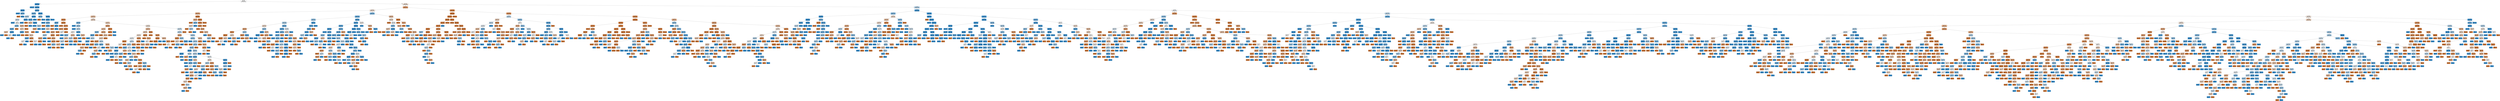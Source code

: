 digraph Tree {
node [shape=box, style="filled, rounded", color="black", fontname="helvetica"] ;
edge [fontname="helvetica"] ;
0 [label=<X<SUB>0</SUB> &le; 0.068<br/>entropy = 1.0<br/>samples = 38910<br/>value = [19455, 19455]>, fillcolor="#ffffff"] ;
1 [label=<X<SUB>2</SUB> &le; 0.625<br/>entropy = 0.167<br/>samples = 2671<br/>value = [66, 2605]>, fillcolor="#3e9fe6"] ;
0 -> 1 [labeldistance=2.5, labelangle=45, headlabel="True"] ;
2 [label=<entropy = 0.0<br/>samples = 1337<br/>value = [0, 1337]>, fillcolor="#399de5"] ;
1 -> 2 ;
3 [label=<X<SUB>7</SUB> &le; 0.601<br/>entropy = 0.284<br/>samples = 1334<br/>value = [66, 1268]>, fillcolor="#43a2e6"] ;
1 -> 3 ;
4 [label=<X<SUB>0</SUB> &le; 0.067<br/>entropy = 0.026<br/>samples = 757<br/>value = [2, 755]>, fillcolor="#3a9de5"] ;
3 -> 4 ;
5 [label=<entropy = 0.0<br/>samples = 747<br/>value = [0, 747]>, fillcolor="#399de5"] ;
4 -> 5 ;
6 [label=<X<SUB>9</SUB> &le; 0.376<br/>entropy = 0.722<br/>samples = 10<br/>value = [2, 8]>, fillcolor="#6ab6ec"] ;
4 -> 6 ;
7 [label=<entropy = 0.0<br/>samples = 2<br/>value = [2, 0]>, fillcolor="#e58139"] ;
6 -> 7 ;
8 [label=<entropy = 0.0<br/>samples = 8<br/>value = [0, 8]>, fillcolor="#399de5"] ;
6 -> 8 ;
9 [label=<X<SUB>11</SUB> &le; 0.558<br/>entropy = 0.503<br/>samples = 577<br/>value = [64, 513]>, fillcolor="#52a9e8"] ;
3 -> 9 ;
10 [label=<X<SUB>1</SUB> &le; 0.375<br/>entropy = 0.739<br/>samples = 254<br/>value = [53, 201]>, fillcolor="#6db7ec"] ;
9 -> 10 ;
11 [label=<X<SUB>34</SUB> &le; 0.833<br/>entropy = 0.957<br/>samples = 119<br/>value = [45, 74]>, fillcolor="#b1d9f5"] ;
10 -> 11 ;
12 [label=<X<SUB>4</SUB> &le; 0.287<br/>entropy = 0.99<br/>samples = 100<br/>value = [44, 56]>, fillcolor="#d5eaf9"] ;
11 -> 12 ;
13 [label=<entropy = 0.0<br/>samples = 10<br/>value = [0, 10]>, fillcolor="#399de5"] ;
12 -> 13 ;
14 [label=<X<SUB>29</SUB> &le; 0.0<br/>entropy = 1.0<br/>samples = 90<br/>value = [44, 46]>, fillcolor="#f6fbfe"] ;
12 -> 14 ;
15 [label=<X<SUB>3</SUB> &le; 0.095<br/>entropy = 0.821<br/>samples = 39<br/>value = [10, 29]>, fillcolor="#7dbfee"] ;
14 -> 15 ;
16 [label=<X<SUB>17</SUB> &le; 0.313<br/>entropy = 0.661<br/>samples = 35<br/>value = [6, 29]>, fillcolor="#62b1ea"] ;
15 -> 16 ;
17 [label=<X<SUB>17</SUB> &le; 0.244<br/>entropy = 0.954<br/>samples = 8<br/>value = [5, 3]>, fillcolor="#f5cdb0"] ;
16 -> 17 ;
18 [label=<entropy = 0.0<br/>samples = 3<br/>value = [0, 3]>, fillcolor="#399de5"] ;
17 -> 18 ;
19 [label=<entropy = 0.0<br/>samples = 5<br/>value = [5, 0]>, fillcolor="#e58139"] ;
17 -> 19 ;
20 [label=<X<SUB>22</SUB> &le; 0.031<br/>entropy = 0.229<br/>samples = 27<br/>value = [1, 26]>, fillcolor="#41a1e6"] ;
16 -> 20 ;
21 [label=<X<SUB>22</SUB> &le; 0.01<br/>entropy = 1.0<br/>samples = 2<br/>value = [1, 1]>, fillcolor="#ffffff"] ;
20 -> 21 ;
22 [label=<entropy = 0.0<br/>samples = 1<br/>value = [0, 1]>, fillcolor="#399de5"] ;
21 -> 22 ;
23 [label=<entropy = 0.0<br/>samples = 1<br/>value = [1, 0]>, fillcolor="#e58139"] ;
21 -> 23 ;
24 [label=<entropy = 0.0<br/>samples = 25<br/>value = [0, 25]>, fillcolor="#399de5"] ;
20 -> 24 ;
25 [label=<entropy = 0.0<br/>samples = 4<br/>value = [4, 0]>, fillcolor="#e58139"] ;
15 -> 25 ;
26 [label=<X<SUB>4</SUB> &le; 0.608<br/>entropy = 0.918<br/>samples = 51<br/>value = [34, 17]>, fillcolor="#f2c09c"] ;
14 -> 26 ;
27 [label=<X<SUB>40</SUB> &le; 0.404<br/>entropy = 0.979<br/>samples = 41<br/>value = [24, 17]>, fillcolor="#f7dac5"] ;
26 -> 27 ;
28 [label=<X<SUB>19</SUB> &le; 0.597<br/>entropy = 0.469<br/>samples = 10<br/>value = [1, 9]>, fillcolor="#4fa8e8"] ;
27 -> 28 ;
29 [label=<entropy = 0.0<br/>samples = 9<br/>value = [0, 9]>, fillcolor="#399de5"] ;
28 -> 29 ;
30 [label=<entropy = 0.0<br/>samples = 1<br/>value = [1, 0]>, fillcolor="#e58139"] ;
28 -> 30 ;
31 [label=<X<SUB>38</SUB> &le; 0.097<br/>entropy = 0.824<br/>samples = 31<br/>value = [23, 8]>, fillcolor="#eead7e"] ;
27 -> 31 ;
32 [label=<entropy = 0.0<br/>samples = 11<br/>value = [11, 0]>, fillcolor="#e58139"] ;
31 -> 32 ;
33 [label=<X<SUB>27</SUB> &le; 0.672<br/>entropy = 0.971<br/>samples = 20<br/>value = [12, 8]>, fillcolor="#f6d5bd"] ;
31 -> 33 ;
34 [label=<X<SUB>14</SUB> &le; 0.35<br/>entropy = 0.592<br/>samples = 7<br/>value = [1, 6]>, fillcolor="#5aade9"] ;
33 -> 34 ;
35 [label=<X<SUB>3</SUB> &le; 0.003<br/>entropy = 1.0<br/>samples = 2<br/>value = [1, 1]>, fillcolor="#ffffff"] ;
34 -> 35 ;
36 [label=<entropy = 0.0<br/>samples = 1<br/>value = [1, 0]>, fillcolor="#e58139"] ;
35 -> 36 ;
37 [label=<entropy = 0.0<br/>samples = 1<br/>value = [0, 1]>, fillcolor="#399de5"] ;
35 -> 37 ;
38 [label=<entropy = 0.0<br/>samples = 5<br/>value = [0, 5]>, fillcolor="#399de5"] ;
34 -> 38 ;
39 [label=<X<SUB>3</SUB> &le; 0.032<br/>entropy = 0.619<br/>samples = 13<br/>value = [11, 2]>, fillcolor="#ea985d"] ;
33 -> 39 ;
40 [label=<entropy = 0.0<br/>samples = 9<br/>value = [9, 0]>, fillcolor="#e58139"] ;
39 -> 40 ;
41 [label=<X<SUB>13</SUB> &le; 0.373<br/>entropy = 1.0<br/>samples = 4<br/>value = [2, 2]>, fillcolor="#ffffff"] ;
39 -> 41 ;
42 [label=<entropy = 0.0<br/>samples = 2<br/>value = [2, 0]>, fillcolor="#e58139"] ;
41 -> 42 ;
43 [label=<entropy = 0.0<br/>samples = 2<br/>value = [0, 2]>, fillcolor="#399de5"] ;
41 -> 43 ;
44 [label=<entropy = 0.0<br/>samples = 10<br/>value = [10, 0]>, fillcolor="#e58139"] ;
26 -> 44 ;
45 [label=<X<SUB>3</SUB> &le; 0.173<br/>entropy = 0.297<br/>samples = 19<br/>value = [1, 18]>, fillcolor="#44a2e6"] ;
11 -> 45 ;
46 [label=<entropy = 0.0<br/>samples = 18<br/>value = [0, 18]>, fillcolor="#399de5"] ;
45 -> 46 ;
47 [label=<entropy = 0.0<br/>samples = 1<br/>value = [1, 0]>, fillcolor="#e58139"] ;
45 -> 47 ;
48 [label=<X<SUB>6</SUB> &le; 0.537<br/>entropy = 0.324<br/>samples = 135<br/>value = [8, 127]>, fillcolor="#45a3e7"] ;
10 -> 48 ;
49 [label=<X<SUB>3</SUB> &le; 0.004<br/>entropy = 0.544<br/>samples = 64<br/>value = [8, 56]>, fillcolor="#55abe9"] ;
48 -> 49 ;
50 [label=<X<SUB>48</SUB> &le; 0.75<br/>entropy = 0.954<br/>samples = 8<br/>value = [5, 3]>, fillcolor="#f5cdb0"] ;
49 -> 50 ;
51 [label=<entropy = 0.0<br/>samples = 5<br/>value = [5, 0]>, fillcolor="#e58139"] ;
50 -> 51 ;
52 [label=<entropy = 0.0<br/>samples = 3<br/>value = [0, 3]>, fillcolor="#399de5"] ;
50 -> 52 ;
53 [label=<X<SUB>3</SUB> &le; 0.18<br/>entropy = 0.301<br/>samples = 56<br/>value = [3, 53]>, fillcolor="#44a3e6"] ;
49 -> 53 ;
54 [label=<entropy = 0.0<br/>samples = 48<br/>value = [0, 48]>, fillcolor="#399de5"] ;
53 -> 54 ;
55 [label=<X<SUB>20</SUB> &le; 0.319<br/>entropy = 0.954<br/>samples = 8<br/>value = [3, 5]>, fillcolor="#b0d8f5"] ;
53 -> 55 ;
56 [label=<X<SUB>48</SUB> &le; 0.75<br/>entropy = 0.811<br/>samples = 4<br/>value = [3, 1]>, fillcolor="#eeab7b"] ;
55 -> 56 ;
57 [label=<entropy = 0.0<br/>samples = 3<br/>value = [3, 0]>, fillcolor="#e58139"] ;
56 -> 57 ;
58 [label=<entropy = 0.0<br/>samples = 1<br/>value = [0, 1]>, fillcolor="#399de5"] ;
56 -> 58 ;
59 [label=<entropy = 0.0<br/>samples = 4<br/>value = [0, 4]>, fillcolor="#399de5"] ;
55 -> 59 ;
60 [label=<entropy = 0.0<br/>samples = 71<br/>value = [0, 71]>, fillcolor="#399de5"] ;
48 -> 60 ;
61 [label=<X<SUB>20</SUB> &le; 0.181<br/>entropy = 0.214<br/>samples = 323<br/>value = [11, 312]>, fillcolor="#40a0e6"] ;
9 -> 61 ;
62 [label=<X<SUB>10</SUB> &le; 0.533<br/>entropy = 0.845<br/>samples = 22<br/>value = [6, 16]>, fillcolor="#83c2ef"] ;
61 -> 62 ;
63 [label=<entropy = 0.0<br/>samples = 6<br/>value = [6, 0]>, fillcolor="#e58139"] ;
62 -> 63 ;
64 [label=<entropy = 0.0<br/>samples = 16<br/>value = [0, 16]>, fillcolor="#399de5"] ;
62 -> 64 ;
65 [label=<X<SUB>8</SUB> &le; 0.651<br/>entropy = 0.122<br/>samples = 301<br/>value = [5, 296]>, fillcolor="#3c9fe5"] ;
61 -> 65 ;
66 [label=<X<SUB>7</SUB> &le; 0.641<br/>entropy = 0.247<br/>samples = 122<br/>value = [5, 117]>, fillcolor="#41a1e6"] ;
65 -> 66 ;
67 [label=<entropy = 0.0<br/>samples = 98<br/>value = [0, 98]>, fillcolor="#399de5"] ;
66 -> 67 ;
68 [label=<X<SUB>7</SUB> &le; 0.642<br/>entropy = 0.738<br/>samples = 24<br/>value = [5, 19]>, fillcolor="#6db7ec"] ;
66 -> 68 ;
69 [label=<entropy = 0.0<br/>samples = 2<br/>value = [2, 0]>, fillcolor="#e58139"] ;
68 -> 69 ;
70 [label=<X<SUB>5</SUB> &le; 0.383<br/>entropy = 0.575<br/>samples = 22<br/>value = [3, 19]>, fillcolor="#58ace9"] ;
68 -> 70 ;
71 [label=<entropy = 0.0<br/>samples = 17<br/>value = [0, 17]>, fillcolor="#399de5"] ;
70 -> 71 ;
72 [label=<X<SUB>12</SUB> &le; 0.72<br/>entropy = 0.971<br/>samples = 5<br/>value = [3, 2]>, fillcolor="#f6d5bd"] ;
70 -> 72 ;
73 [label=<entropy = 0.0<br/>samples = 3<br/>value = [3, 0]>, fillcolor="#e58139"] ;
72 -> 73 ;
74 [label=<entropy = 0.0<br/>samples = 2<br/>value = [0, 2]>, fillcolor="#399de5"] ;
72 -> 74 ;
75 [label=<entropy = 0.0<br/>samples = 179<br/>value = [0, 179]>, fillcolor="#399de5"] ;
65 -> 75 ;
76 [label=<X<SUB>0</SUB> &le; 0.379<br/>entropy = 0.996<br/>samples = 36239<br/>value = [19389, 16850]>, fillcolor="#fcefe5"] ;
0 -> 76 [labeldistance=2.5, labelangle=-45, headlabel="False"] ;
77 [label=<X<SUB>0</SUB> &le; 0.164<br/>entropy = 0.748<br/>samples = 12243<br/>value = [9631, 2612]>, fillcolor="#eca36f"] ;
76 -> 77 ;
78 [label=<X<SUB>0</SUB> &le; 0.126<br/>entropy = 0.995<br/>samples = 3763<br/>value = [2040, 1723]>, fillcolor="#fbebe0"] ;
77 -> 78 ;
79 [label=<X<SUB>10</SUB> &le; 0.767<br/>entropy = 0.843<br/>samples = 2246<br/>value = [1637, 609]>, fillcolor="#efb083"] ;
78 -> 79 ;
80 [label=<X<SUB>2</SUB> &le; 0.158<br/>entropy = 0.942<br/>samples = 1601<br/>value = [1025, 576]>, fillcolor="#f4c8a8"] ;
79 -> 80 ;
81 [label=<X<SUB>8</SUB> &le; 0.364<br/>entropy = 0.534<br/>samples = 362<br/>value = [318, 44]>, fillcolor="#e99254"] ;
80 -> 81 ;
82 [label=<X<SUB>10</SUB> &le; 0.419<br/>entropy = 0.61<br/>samples = 20<br/>value = [3, 17]>, fillcolor="#5caeea"] ;
81 -> 82 ;
83 [label=<entropy = 0.0<br/>samples = 2<br/>value = [2, 0]>, fillcolor="#e58139"] ;
82 -> 83 ;
84 [label=<X<SUB>43</SUB> &le; 0.0<br/>entropy = 0.31<br/>samples = 18<br/>value = [1, 17]>, fillcolor="#45a3e7"] ;
82 -> 84 ;
85 [label=<entropy = 0.0<br/>samples = 1<br/>value = [1, 0]>, fillcolor="#e58139"] ;
84 -> 85 ;
86 [label=<entropy = 0.0<br/>samples = 17<br/>value = [0, 17]>, fillcolor="#399de5"] ;
84 -> 86 ;
87 [label=<X<SUB>0</SUB> &le; 0.103<br/>entropy = 0.398<br/>samples = 342<br/>value = [315, 27]>, fillcolor="#e78c4a"] ;
81 -> 87 ;
88 [label=<entropy = 0.0<br/>samples = 138<br/>value = [138, 0]>, fillcolor="#e58139"] ;
87 -> 88 ;
89 [label=<X<SUB>23</SUB> &le; 0.589<br/>entropy = 0.564<br/>samples = 204<br/>value = [177, 27]>, fillcolor="#e99457"] ;
87 -> 89 ;
90 [label=<X<SUB>39</SUB> &le; 0.632<br/>entropy = 0.707<br/>samples = 135<br/>value = [109, 26]>, fillcolor="#eb9f68"] ;
89 -> 90 ;
91 [label=<X<SUB>38</SUB> &le; 0.094<br/>entropy = 0.8<br/>samples = 107<br/>value = [81, 26]>, fillcolor="#eda979"] ;
90 -> 91 ;
92 [label=<X<SUB>39</SUB> &le; 0.365<br/>entropy = 0.951<br/>samples = 27<br/>value = [10, 17]>, fillcolor="#add7f4"] ;
91 -> 92 ;
93 [label=<X<SUB>14</SUB> &le; 0.52<br/>entropy = 0.779<br/>samples = 13<br/>value = [10, 3]>, fillcolor="#eda774"] ;
92 -> 93 ;
94 [label=<X<SUB>5</SUB> &le; 0.16<br/>entropy = 0.439<br/>samples = 11<br/>value = [10, 1]>, fillcolor="#e88e4d"] ;
93 -> 94 ;
95 [label=<entropy = 0.0<br/>samples = 1<br/>value = [0, 1]>, fillcolor="#399de5"] ;
94 -> 95 ;
96 [label=<entropy = 0.0<br/>samples = 10<br/>value = [10, 0]>, fillcolor="#e58139"] ;
94 -> 96 ;
97 [label=<entropy = 0.0<br/>samples = 2<br/>value = [0, 2]>, fillcolor="#399de5"] ;
93 -> 97 ;
98 [label=<entropy = 0.0<br/>samples = 14<br/>value = [0, 14]>, fillcolor="#399de5"] ;
92 -> 98 ;
99 [label=<X<SUB>38</SUB> &le; 0.225<br/>entropy = 0.507<br/>samples = 80<br/>value = [71, 9]>, fillcolor="#e89152"] ;
91 -> 99 ;
100 [label=<entropy = 0.0<br/>samples = 42<br/>value = [42, 0]>, fillcolor="#e58139"] ;
99 -> 100 ;
101 [label=<X<SUB>38</SUB> &le; 0.23<br/>entropy = 0.79<br/>samples = 38<br/>value = [29, 9]>, fillcolor="#eda876"] ;
99 -> 101 ;
102 [label=<entropy = 0.0<br/>samples = 4<br/>value = [0, 4]>, fillcolor="#399de5"] ;
101 -> 102 ;
103 [label=<X<SUB>26</SUB> &le; 0.847<br/>entropy = 0.602<br/>samples = 34<br/>value = [29, 5]>, fillcolor="#e9975b"] ;
101 -> 103 ;
104 [label=<entropy = 0.0<br/>samples = 27<br/>value = [27, 0]>, fillcolor="#e58139"] ;
103 -> 104 ;
105 [label=<X<SUB>11</SUB> &le; 0.774<br/>entropy = 0.863<br/>samples = 7<br/>value = [2, 5]>, fillcolor="#88c4ef"] ;
103 -> 105 ;
106 [label=<entropy = 0.0<br/>samples = 5<br/>value = [0, 5]>, fillcolor="#399de5"] ;
105 -> 106 ;
107 [label=<entropy = 0.0<br/>samples = 2<br/>value = [2, 0]>, fillcolor="#e58139"] ;
105 -> 107 ;
108 [label=<entropy = 0.0<br/>samples = 28<br/>value = [28, 0]>, fillcolor="#e58139"] ;
90 -> 108 ;
109 [label=<X<SUB>7</SUB> &le; 0.392<br/>entropy = 0.109<br/>samples = 69<br/>value = [68, 1]>, fillcolor="#e5833c"] ;
89 -> 109 ;
110 [label=<X<SUB>30</SUB> &le; 0.688<br/>entropy = 1.0<br/>samples = 2<br/>value = [1, 1]>, fillcolor="#ffffff"] ;
109 -> 110 ;
111 [label=<entropy = 0.0<br/>samples = 1<br/>value = [1, 0]>, fillcolor="#e58139"] ;
110 -> 111 ;
112 [label=<entropy = 0.0<br/>samples = 1<br/>value = [0, 1]>, fillcolor="#399de5"] ;
110 -> 112 ;
113 [label=<entropy = 0.0<br/>samples = 67<br/>value = [67, 0]>, fillcolor="#e58139"] ;
109 -> 113 ;
114 [label=<X<SUB>4</SUB> &le; 0.358<br/>entropy = 0.986<br/>samples = 1239<br/>value = [707, 532]>, fillcolor="#f9e0ce"] ;
80 -> 114 ;
115 [label=<X<SUB>1</SUB> &le; 0.158<br/>entropy = 0.804<br/>samples = 106<br/>value = [26, 80]>, fillcolor="#79bded"] ;
114 -> 115 ;
116 [label=<entropy = 0.0<br/>samples = 28<br/>value = [0, 28]>, fillcolor="#399de5"] ;
115 -> 116 ;
117 [label=<X<SUB>2</SUB> &le; 0.375<br/>entropy = 0.918<br/>samples = 78<br/>value = [26, 52]>, fillcolor="#9ccef2"] ;
115 -> 117 ;
118 [label=<entropy = 0.0<br/>samples = 14<br/>value = [0, 14]>, fillcolor="#399de5"] ;
117 -> 118 ;
119 [label=<X<SUB>30</SUB> &le; 0.005<br/>entropy = 0.974<br/>samples = 64<br/>value = [26, 38]>, fillcolor="#c0e0f7"] ;
117 -> 119 ;
120 [label=<X<SUB>0</SUB> &le; 0.073<br/>entropy = 1.0<br/>samples = 47<br/>value = [24, 23]>, fillcolor="#fefaf7"] ;
119 -> 120 ;
121 [label=<X<SUB>15</SUB> &le; 0.528<br/>entropy = 0.852<br/>samples = 18<br/>value = [5, 13]>, fillcolor="#85c3ef"] ;
120 -> 121 ;
122 [label=<entropy = 0.0<br/>samples = 10<br/>value = [0, 10]>, fillcolor="#399de5"] ;
121 -> 122 ;
123 [label=<X<SUB>11</SUB> &le; 0.197<br/>entropy = 0.954<br/>samples = 8<br/>value = [5, 3]>, fillcolor="#f5cdb0"] ;
121 -> 123 ;
124 [label=<entropy = 0.0<br/>samples = 3<br/>value = [3, 0]>, fillcolor="#e58139"] ;
123 -> 124 ;
125 [label=<X<SUB>21</SUB> &le; 0.301<br/>entropy = 0.971<br/>samples = 5<br/>value = [2, 3]>, fillcolor="#bddef6"] ;
123 -> 125 ;
126 [label=<X<SUB>27</SUB> &le; 0.362<br/>entropy = 0.918<br/>samples = 3<br/>value = [2, 1]>, fillcolor="#f2c09c"] ;
125 -> 126 ;
127 [label=<entropy = 0.0<br/>samples = 2<br/>value = [2, 0]>, fillcolor="#e58139"] ;
126 -> 127 ;
128 [label=<entropy = 0.0<br/>samples = 1<br/>value = [0, 1]>, fillcolor="#399de5"] ;
126 -> 128 ;
129 [label=<entropy = 0.0<br/>samples = 2<br/>value = [0, 2]>, fillcolor="#399de5"] ;
125 -> 129 ;
130 [label=<X<SUB>13</SUB> &le; 0.263<br/>entropy = 0.929<br/>samples = 29<br/>value = [19, 10]>, fillcolor="#f3c3a1"] ;
120 -> 130 ;
131 [label=<X<SUB>13</SUB> &le; 0.191<br/>entropy = 0.961<br/>samples = 13<br/>value = [5, 8]>, fillcolor="#b5daf5"] ;
130 -> 131 ;
132 [label=<entropy = 0.0<br/>samples = 3<br/>value = [3, 0]>, fillcolor="#e58139"] ;
131 -> 132 ;
133 [label=<X<SUB>10</SUB> &le; 0.225<br/>entropy = 0.722<br/>samples = 10<br/>value = [2, 8]>, fillcolor="#6ab6ec"] ;
131 -> 133 ;
134 [label=<entropy = 0.0<br/>samples = 2<br/>value = [2, 0]>, fillcolor="#e58139"] ;
133 -> 134 ;
135 [label=<entropy = 0.0<br/>samples = 8<br/>value = [0, 8]>, fillcolor="#399de5"] ;
133 -> 135 ;
136 [label=<X<SUB>4</SUB> &le; 0.349<br/>entropy = 0.544<br/>samples = 16<br/>value = [14, 2]>, fillcolor="#e99355"] ;
130 -> 136 ;
137 [label=<X<SUB>3</SUB> &le; 0.0<br/>entropy = 0.353<br/>samples = 15<br/>value = [14, 1]>, fillcolor="#e78a47"] ;
136 -> 137 ;
138 [label=<entropy = 0.0<br/>samples = 1<br/>value = [0, 1]>, fillcolor="#399de5"] ;
137 -> 138 ;
139 [label=<entropy = 0.0<br/>samples = 14<br/>value = [14, 0]>, fillcolor="#e58139"] ;
137 -> 139 ;
140 [label=<entropy = 0.0<br/>samples = 1<br/>value = [0, 1]>, fillcolor="#399de5"] ;
136 -> 140 ;
141 [label=<X<SUB>6</SUB> &le; 0.595<br/>entropy = 0.523<br/>samples = 17<br/>value = [2, 15]>, fillcolor="#53aae8"] ;
119 -> 141 ;
142 [label=<entropy = 0.0<br/>samples = 14<br/>value = [0, 14]>, fillcolor="#399de5"] ;
141 -> 142 ;
143 [label=<X<SUB>18</SUB> &le; 0.326<br/>entropy = 0.918<br/>samples = 3<br/>value = [2, 1]>, fillcolor="#f2c09c"] ;
141 -> 143 ;
144 [label=<entropy = 0.0<br/>samples = 1<br/>value = [0, 1]>, fillcolor="#399de5"] ;
143 -> 144 ;
145 [label=<entropy = 0.0<br/>samples = 2<br/>value = [2, 0]>, fillcolor="#e58139"] ;
143 -> 145 ;
146 [label=<X<SUB>0</SUB> &le; 0.078<br/>entropy = 0.97<br/>samples = 1133<br/>value = [681, 452]>, fillcolor="#f6d5bc"] ;
114 -> 146 ;
147 [label=<X<SUB>0</SUB> &le; 0.075<br/>entropy = 0.758<br/>samples = 283<br/>value = [221, 62]>, fillcolor="#eca471"] ;
146 -> 147 ;
148 [label=<X<SUB>3</SUB> &le; 0.0<br/>entropy = 0.928<br/>samples = 166<br/>value = [109, 57]>, fillcolor="#f3c3a1"] ;
147 -> 148 ;
149 [label=<X<SUB>21</SUB> &le; 0.881<br/>entropy = 0.837<br/>samples = 30<br/>value = [8, 22]>, fillcolor="#81c1ee"] ;
148 -> 149 ;
150 [label=<X<SUB>20</SUB> &le; 0.317<br/>entropy = 0.619<br/>samples = 26<br/>value = [4, 22]>, fillcolor="#5dafea"] ;
149 -> 150 ;
151 [label=<entropy = 0.0<br/>samples = 16<br/>value = [0, 16]>, fillcolor="#399de5"] ;
150 -> 151 ;
152 [label=<X<SUB>13</SUB> &le; 0.312<br/>entropy = 0.971<br/>samples = 10<br/>value = [4, 6]>, fillcolor="#bddef6"] ;
150 -> 152 ;
153 [label=<X<SUB>4</SUB> &le; 0.407<br/>entropy = 0.592<br/>samples = 7<br/>value = [1, 6]>, fillcolor="#5aade9"] ;
152 -> 153 ;
154 [label=<entropy = 0.0<br/>samples = 1<br/>value = [1, 0]>, fillcolor="#e58139"] ;
153 -> 154 ;
155 [label=<entropy = 0.0<br/>samples = 6<br/>value = [0, 6]>, fillcolor="#399de5"] ;
153 -> 155 ;
156 [label=<entropy = 0.0<br/>samples = 3<br/>value = [3, 0]>, fillcolor="#e58139"] ;
152 -> 156 ;
157 [label=<entropy = 0.0<br/>samples = 4<br/>value = [4, 0]>, fillcolor="#e58139"] ;
149 -> 157 ;
158 [label=<X<SUB>16</SUB> &le; 0.24<br/>entropy = 0.823<br/>samples = 136<br/>value = [101, 35]>, fillcolor="#eead7e"] ;
148 -> 158 ;
159 [label=<entropy = 0.0<br/>samples = 38<br/>value = [38, 0]>, fillcolor="#e58139"] ;
158 -> 159 ;
160 [label=<X<SUB>7</SUB> &le; 0.772<br/>entropy = 0.94<br/>samples = 98<br/>value = [63, 35]>, fillcolor="#f3c7a7"] ;
158 -> 160 ;
161 [label=<X<SUB>12</SUB> &le; 0.381<br/>entropy = 0.977<br/>samples = 85<br/>value = [50, 35]>, fillcolor="#f7d9c4"] ;
160 -> 161 ;
162 [label=<X<SUB>29</SUB> &le; 0.246<br/>entropy = 0.639<br/>samples = 37<br/>value = [31, 6]>, fillcolor="#ea995f"] ;
161 -> 162 ;
163 [label=<X<SUB>4</SUB> &le; 0.435<br/>entropy = 0.439<br/>samples = 33<br/>value = [30, 3]>, fillcolor="#e88e4d"] ;
162 -> 163 ;
164 [label=<X<SUB>16</SUB> &le; 0.407<br/>entropy = 0.881<br/>samples = 10<br/>value = [7, 3]>, fillcolor="#f0b78e"] ;
163 -> 164 ;
165 [label=<X<SUB>32</SUB> &le; 0.565<br/>entropy = 0.811<br/>samples = 4<br/>value = [1, 3]>, fillcolor="#7bbeee"] ;
164 -> 165 ;
166 [label=<entropy = 0.0<br/>samples = 3<br/>value = [0, 3]>, fillcolor="#399de5"] ;
165 -> 166 ;
167 [label=<entropy = 0.0<br/>samples = 1<br/>value = [1, 0]>, fillcolor="#e58139"] ;
165 -> 167 ;
168 [label=<entropy = 0.0<br/>samples = 6<br/>value = [6, 0]>, fillcolor="#e58139"] ;
164 -> 168 ;
169 [label=<entropy = 0.0<br/>samples = 23<br/>value = [23, 0]>, fillcolor="#e58139"] ;
163 -> 169 ;
170 [label=<X<SUB>33</SUB> &le; 0.963<br/>entropy = 0.811<br/>samples = 4<br/>value = [1, 3]>, fillcolor="#7bbeee"] ;
162 -> 170 ;
171 [label=<entropy = 0.0<br/>samples = 3<br/>value = [0, 3]>, fillcolor="#399de5"] ;
170 -> 171 ;
172 [label=<entropy = 0.0<br/>samples = 1<br/>value = [1, 0]>, fillcolor="#e58139"] ;
170 -> 172 ;
173 [label=<X<SUB>20</SUB> &le; 0.277<br/>entropy = 0.968<br/>samples = 48<br/>value = [19, 29]>, fillcolor="#bbddf6"] ;
161 -> 173 ;
174 [label=<X<SUB>16</SUB> &le; 0.272<br/>entropy = 0.722<br/>samples = 30<br/>value = [6, 24]>, fillcolor="#6ab6ec"] ;
173 -> 174 ;
175 [label=<X<SUB>31</SUB> &le; 0.008<br/>entropy = 1.0<br/>samples = 12<br/>value = [6, 6]>, fillcolor="#ffffff"] ;
174 -> 175 ;
176 [label=<X<SUB>14</SUB> &le; 0.341<br/>entropy = 0.918<br/>samples = 9<br/>value = [6, 3]>, fillcolor="#f2c09c"] ;
175 -> 176 ;
177 [label=<X<SUB>43</SUB> &le; 0.016<br/>entropy = 0.811<br/>samples = 4<br/>value = [1, 3]>, fillcolor="#7bbeee"] ;
176 -> 177 ;
178 [label=<entropy = 0.0<br/>samples = 1<br/>value = [1, 0]>, fillcolor="#e58139"] ;
177 -> 178 ;
179 [label=<entropy = 0.0<br/>samples = 3<br/>value = [0, 3]>, fillcolor="#399de5"] ;
177 -> 179 ;
180 [label=<entropy = 0.0<br/>samples = 5<br/>value = [5, 0]>, fillcolor="#e58139"] ;
176 -> 180 ;
181 [label=<entropy = 0.0<br/>samples = 3<br/>value = [0, 3]>, fillcolor="#399de5"] ;
175 -> 181 ;
182 [label=<entropy = 0.0<br/>samples = 18<br/>value = [0, 18]>, fillcolor="#399de5"] ;
174 -> 182 ;
183 [label=<X<SUB>29</SUB> &le; 0.003<br/>entropy = 0.852<br/>samples = 18<br/>value = [13, 5]>, fillcolor="#efb185"] ;
173 -> 183 ;
184 [label=<entropy = 0.0<br/>samples = 10<br/>value = [10, 0]>, fillcolor="#e58139"] ;
183 -> 184 ;
185 [label=<X<SUB>21</SUB> &le; 0.854<br/>entropy = 0.954<br/>samples = 8<br/>value = [3, 5]>, fillcolor="#b0d8f5"] ;
183 -> 185 ;
186 [label=<entropy = 0.0<br/>samples = 4<br/>value = [0, 4]>, fillcolor="#399de5"] ;
185 -> 186 ;
187 [label=<X<SUB>22</SUB> &le; 0.914<br/>entropy = 0.811<br/>samples = 4<br/>value = [3, 1]>, fillcolor="#eeab7b"] ;
185 -> 187 ;
188 [label=<entropy = 0.0<br/>samples = 3<br/>value = [3, 0]>, fillcolor="#e58139"] ;
187 -> 188 ;
189 [label=<entropy = 0.0<br/>samples = 1<br/>value = [0, 1]>, fillcolor="#399de5"] ;
187 -> 189 ;
190 [label=<entropy = 0.0<br/>samples = 13<br/>value = [13, 0]>, fillcolor="#e58139"] ;
160 -> 190 ;
191 [label=<X<SUB>13</SUB> &le; 0.716<br/>entropy = 0.255<br/>samples = 117<br/>value = [112, 5]>, fillcolor="#e68742"] ;
147 -> 191 ;
192 [label=<X<SUB>7</SUB> &le; 0.804<br/>entropy = 0.127<br/>samples = 114<br/>value = [112, 2]>, fillcolor="#e5833d"] ;
191 -> 192 ;
193 [label=<entropy = 0.0<br/>samples = 112<br/>value = [112, 0]>, fillcolor="#e58139"] ;
192 -> 193 ;
194 [label=<entropy = 0.0<br/>samples = 2<br/>value = [0, 2]>, fillcolor="#399de5"] ;
192 -> 194 ;
195 [label=<entropy = 0.0<br/>samples = 3<br/>value = [0, 3]>, fillcolor="#399de5"] ;
191 -> 195 ;
196 [label=<X<SUB>16</SUB> &le; 0.203<br/>entropy = 0.995<br/>samples = 850<br/>value = [460, 390]>, fillcolor="#fbece1"] ;
146 -> 196 ;
197 [label=<X<SUB>4</SUB> &le; 0.725<br/>entropy = 0.916<br/>samples = 378<br/>value = [253, 125]>, fillcolor="#f2bf9b"] ;
196 -> 197 ;
198 [label=<X<SUB>39</SUB> &le; 0.634<br/>entropy = 0.973<br/>samples = 293<br/>value = [175, 118]>, fillcolor="#f7d6bf"] ;
197 -> 198 ;
199 [label=<X<SUB>10</SUB> &le; 0.706<br/>entropy = 0.994<br/>samples = 253<br/>value = [138, 115]>, fillcolor="#fbeade"] ;
198 -> 199 ;
200 [label=<X<SUB>10</SUB> &le; 0.236<br/>entropy = 0.999<br/>samples = 212<br/>value = [103, 109]>, fillcolor="#f4fafe"] ;
199 -> 200 ;
201 [label=<X<SUB>26</SUB> &le; 0.214<br/>entropy = 0.391<br/>samples = 26<br/>value = [24, 2]>, fillcolor="#e78c49"] ;
200 -> 201 ;
202 [label=<X<SUB>27</SUB> &le; 0.293<br/>entropy = 1.0<br/>samples = 4<br/>value = [2, 2]>, fillcolor="#ffffff"] ;
201 -> 202 ;
203 [label=<entropy = 0.0<br/>samples = 2<br/>value = [0, 2]>, fillcolor="#399de5"] ;
202 -> 203 ;
204 [label=<entropy = 0.0<br/>samples = 2<br/>value = [2, 0]>, fillcolor="#e58139"] ;
202 -> 204 ;
205 [label=<entropy = 0.0<br/>samples = 22<br/>value = [22, 0]>, fillcolor="#e58139"] ;
201 -> 205 ;
206 [label=<X<SUB>43</SUB> &le; 0.87<br/>entropy = 0.984<br/>samples = 186<br/>value = [79, 107]>, fillcolor="#cbe5f8"] ;
200 -> 206 ;
207 [label=<X<SUB>4</SUB> &le; 0.575<br/>entropy = 0.95<br/>samples = 165<br/>value = [61, 104]>, fillcolor="#add6f4"] ;
206 -> 207 ;
208 [label=<X<SUB>35</SUB> &le; 0.923<br/>entropy = 0.702<br/>samples = 63<br/>value = [12, 51]>, fillcolor="#68b4eb"] ;
207 -> 208 ;
209 [label=<X<SUB>39</SUB> &le; 0.529<br/>entropy = 0.451<br/>samples = 53<br/>value = [5, 48]>, fillcolor="#4ea7e8"] ;
208 -> 209 ;
210 [label=<entropy = 0.0<br/>samples = 29<br/>value = [0, 29]>, fillcolor="#399de5"] ;
209 -> 210 ;
211 [label=<X<SUB>0</SUB> &le; 0.118<br/>entropy = 0.738<br/>samples = 24<br/>value = [5, 19]>, fillcolor="#6db7ec"] ;
209 -> 211 ;
212 [label=<X<SUB>3</SUB> &le; 0.089<br/>entropy = 0.337<br/>samples = 16<br/>value = [1, 15]>, fillcolor="#46a4e7"] ;
211 -> 212 ;
213 [label=<entropy = 0.0<br/>samples = 15<br/>value = [0, 15]>, fillcolor="#399de5"] ;
212 -> 213 ;
214 [label=<entropy = 0.0<br/>samples = 1<br/>value = [1, 0]>, fillcolor="#e58139"] ;
212 -> 214 ;
215 [label=<X<SUB>17</SUB> &le; 0.344<br/>entropy = 1.0<br/>samples = 8<br/>value = [4, 4]>, fillcolor="#ffffff"] ;
211 -> 215 ;
216 [label=<entropy = 0.0<br/>samples = 2<br/>value = [2, 0]>, fillcolor="#e58139"] ;
215 -> 216 ;
217 [label=<X<SUB>22</SUB> &le; 0.15<br/>entropy = 0.918<br/>samples = 6<br/>value = [2, 4]>, fillcolor="#9ccef2"] ;
215 -> 217 ;
218 [label=<entropy = 0.0<br/>samples = 2<br/>value = [2, 0]>, fillcolor="#e58139"] ;
217 -> 218 ;
219 [label=<entropy = 0.0<br/>samples = 4<br/>value = [0, 4]>, fillcolor="#399de5"] ;
217 -> 219 ;
220 [label=<X<SUB>3</SUB> &le; 0.0<br/>entropy = 0.881<br/>samples = 10<br/>value = [7, 3]>, fillcolor="#f0b78e"] ;
208 -> 220 ;
221 [label=<X<SUB>15</SUB> &le; 0.219<br/>entropy = 0.811<br/>samples = 4<br/>value = [1, 3]>, fillcolor="#7bbeee"] ;
220 -> 221 ;
222 [label=<entropy = 0.0<br/>samples = 1<br/>value = [1, 0]>, fillcolor="#e58139"] ;
221 -> 222 ;
223 [label=<entropy = 0.0<br/>samples = 3<br/>value = [0, 3]>, fillcolor="#399de5"] ;
221 -> 223 ;
224 [label=<entropy = 0.0<br/>samples = 6<br/>value = [6, 0]>, fillcolor="#e58139"] ;
220 -> 224 ;
225 [label=<X<SUB>9</SUB> &le; 0.631<br/>entropy = 0.999<br/>samples = 102<br/>value = [49, 53]>, fillcolor="#f0f8fd"] ;
207 -> 225 ;
226 [label=<X<SUB>7</SUB> &le; 0.309<br/>entropy = 0.993<br/>samples = 89<br/>value = [49, 40]>, fillcolor="#fae8db"] ;
225 -> 226 ;
227 [label=<entropy = 0.0<br/>samples = 10<br/>value = [0, 10]>, fillcolor="#399de5"] ;
226 -> 227 ;
228 [label=<X<SUB>0</SUB> &le; 0.113<br/>entropy = 0.958<br/>samples = 79<br/>value = [49, 30]>, fillcolor="#f5ceb2"] ;
226 -> 228 ;
229 [label=<X<SUB>9</SUB> &le; 0.552<br/>entropy = 0.906<br/>samples = 28<br/>value = [9, 19]>, fillcolor="#97cbf1"] ;
228 -> 229 ;
230 [label=<X<SUB>45</SUB> &le; 0.75<br/>entropy = 0.94<br/>samples = 14<br/>value = [9, 5]>, fillcolor="#f3c7a7"] ;
229 -> 230 ;
231 [label=<entropy = 0.0<br/>samples = 6<br/>value = [6, 0]>, fillcolor="#e58139"] ;
230 -> 231 ;
232 [label=<X<SUB>19</SUB> &le; 0.502<br/>entropy = 0.954<br/>samples = 8<br/>value = [3, 5]>, fillcolor="#b0d8f5"] ;
230 -> 232 ;
233 [label=<entropy = 0.0<br/>samples = 4<br/>value = [0, 4]>, fillcolor="#399de5"] ;
232 -> 233 ;
234 [label=<X<SUB>27</SUB> &le; 0.624<br/>entropy = 0.811<br/>samples = 4<br/>value = [3, 1]>, fillcolor="#eeab7b"] ;
232 -> 234 ;
235 [label=<entropy = 0.0<br/>samples = 3<br/>value = [3, 0]>, fillcolor="#e58139"] ;
234 -> 235 ;
236 [label=<entropy = 0.0<br/>samples = 1<br/>value = [0, 1]>, fillcolor="#399de5"] ;
234 -> 236 ;
237 [label=<entropy = 0.0<br/>samples = 14<br/>value = [0, 14]>, fillcolor="#399de5"] ;
229 -> 237 ;
238 [label=<X<SUB>40</SUB> &le; 0.155<br/>entropy = 0.752<br/>samples = 51<br/>value = [40, 11]>, fillcolor="#eca46f"] ;
228 -> 238 ;
239 [label=<entropy = 0.0<br/>samples = 4<br/>value = [0, 4]>, fillcolor="#399de5"] ;
238 -> 239 ;
240 [label=<X<SUB>32</SUB> &le; 0.821<br/>entropy = 0.607<br/>samples = 47<br/>value = [40, 7]>, fillcolor="#ea975c"] ;
238 -> 240 ;
241 [label=<X<SUB>21</SUB> &le; 0.913<br/>entropy = 0.286<br/>samples = 40<br/>value = [38, 2]>, fillcolor="#e68843"] ;
240 -> 241 ;
242 [label=<entropy = 0.0<br/>samples = 32<br/>value = [32, 0]>, fillcolor="#e58139"] ;
241 -> 242 ;
243 [label=<X<SUB>16</SUB> &le; 0.153<br/>entropy = 0.811<br/>samples = 8<br/>value = [6, 2]>, fillcolor="#eeab7b"] ;
241 -> 243 ;
244 [label=<X<SUB>18</SUB> &le; 0.303<br/>entropy = 1.0<br/>samples = 4<br/>value = [2, 2]>, fillcolor="#ffffff"] ;
243 -> 244 ;
245 [label=<entropy = 0.0<br/>samples = 2<br/>value = [2, 0]>, fillcolor="#e58139"] ;
244 -> 245 ;
246 [label=<entropy = 0.0<br/>samples = 2<br/>value = [0, 2]>, fillcolor="#399de5"] ;
244 -> 246 ;
247 [label=<entropy = 0.0<br/>samples = 4<br/>value = [4, 0]>, fillcolor="#e58139"] ;
243 -> 247 ;
248 [label=<X<SUB>17</SUB> &le; 0.377<br/>entropy = 0.863<br/>samples = 7<br/>value = [2, 5]>, fillcolor="#88c4ef"] ;
240 -> 248 ;
249 [label=<X<SUB>16</SUB> &le; 0.065<br/>entropy = 0.65<br/>samples = 6<br/>value = [1, 5]>, fillcolor="#61b1ea"] ;
248 -> 249 ;
250 [label=<entropy = 0.0<br/>samples = 1<br/>value = [1, 0]>, fillcolor="#e58139"] ;
249 -> 250 ;
251 [label=<entropy = 0.0<br/>samples = 5<br/>value = [0, 5]>, fillcolor="#399de5"] ;
249 -> 251 ;
252 [label=<entropy = 0.0<br/>samples = 1<br/>value = [1, 0]>, fillcolor="#e58139"] ;
248 -> 252 ;
253 [label=<entropy = 0.0<br/>samples = 13<br/>value = [0, 13]>, fillcolor="#399de5"] ;
225 -> 253 ;
254 [label=<X<SUB>19</SUB> &le; 0.093<br/>entropy = 0.592<br/>samples = 21<br/>value = [18, 3]>, fillcolor="#e9965a"] ;
206 -> 254 ;
255 [label=<entropy = 0.0<br/>samples = 2<br/>value = [0, 2]>, fillcolor="#399de5"] ;
254 -> 255 ;
256 [label=<X<SUB>39</SUB> &le; 0.134<br/>entropy = 0.297<br/>samples = 19<br/>value = [18, 1]>, fillcolor="#e68844"] ;
254 -> 256 ;
257 [label=<X<SUB>6</SUB> &le; 0.374<br/>entropy = 1.0<br/>samples = 2<br/>value = [1, 1]>, fillcolor="#ffffff"] ;
256 -> 257 ;
258 [label=<entropy = 0.0<br/>samples = 1<br/>value = [1, 0]>, fillcolor="#e58139"] ;
257 -> 258 ;
259 [label=<entropy = 0.0<br/>samples = 1<br/>value = [0, 1]>, fillcolor="#399de5"] ;
257 -> 259 ;
260 [label=<entropy = 0.0<br/>samples = 17<br/>value = [17, 0]>, fillcolor="#e58139"] ;
256 -> 260 ;
261 [label=<X<SUB>7</SUB> &le; 0.852<br/>entropy = 0.601<br/>samples = 41<br/>value = [35, 6]>, fillcolor="#e9975b"] ;
199 -> 261 ;
262 [label=<X<SUB>21</SUB> &le; 0.929<br/>entropy = 0.303<br/>samples = 37<br/>value = [35, 2]>, fillcolor="#e68844"] ;
261 -> 262 ;
263 [label=<entropy = 0.0<br/>samples = 30<br/>value = [30, 0]>, fillcolor="#e58139"] ;
262 -> 263 ;
264 [label=<X<SUB>42</SUB> &le; 0.014<br/>entropy = 0.863<br/>samples = 7<br/>value = [5, 2]>, fillcolor="#efb388"] ;
262 -> 264 ;
265 [label=<entropy = 0.0<br/>samples = 2<br/>value = [0, 2]>, fillcolor="#399de5"] ;
264 -> 265 ;
266 [label=<entropy = 0.0<br/>samples = 5<br/>value = [5, 0]>, fillcolor="#e58139"] ;
264 -> 266 ;
267 [label=<entropy = 0.0<br/>samples = 4<br/>value = [0, 4]>, fillcolor="#399de5"] ;
261 -> 267 ;
268 [label=<X<SUB>26</SUB> &le; 0.286<br/>entropy = 0.384<br/>samples = 40<br/>value = [37, 3]>, fillcolor="#e78b49"] ;
198 -> 268 ;
269 [label=<entropy = 0.0<br/>samples = 27<br/>value = [27, 0]>, fillcolor="#e58139"] ;
268 -> 269 ;
270 [label=<X<SUB>17</SUB> &le; 0.342<br/>entropy = 0.779<br/>samples = 13<br/>value = [10, 3]>, fillcolor="#eda774"] ;
268 -> 270 ;
271 [label=<X<SUB>14</SUB> &le; 0.171<br/>entropy = 1.0<br/>samples = 6<br/>value = [3, 3]>, fillcolor="#ffffff"] ;
270 -> 271 ;
272 [label=<X<SUB>15</SUB> &le; 0.179<br/>entropy = 0.811<br/>samples = 4<br/>value = [3, 1]>, fillcolor="#eeab7b"] ;
271 -> 272 ;
273 [label=<entropy = 0.0<br/>samples = 1<br/>value = [0, 1]>, fillcolor="#399de5"] ;
272 -> 273 ;
274 [label=<entropy = 0.0<br/>samples = 3<br/>value = [3, 0]>, fillcolor="#e58139"] ;
272 -> 274 ;
275 [label=<entropy = 0.0<br/>samples = 2<br/>value = [0, 2]>, fillcolor="#399de5"] ;
271 -> 275 ;
276 [label=<entropy = 0.0<br/>samples = 7<br/>value = [7, 0]>, fillcolor="#e58139"] ;
270 -> 276 ;
277 [label=<X<SUB>44</SUB> &le; 0.5<br/>entropy = 0.41<br/>samples = 85<br/>value = [78, 7]>, fillcolor="#e78c4b"] ;
197 -> 277 ;
278 [label=<entropy = 0.0<br/>samples = 36<br/>value = [36, 0]>, fillcolor="#e58139"] ;
277 -> 278 ;
279 [label=<X<SUB>21</SUB> &le; 0.865<br/>entropy = 0.592<br/>samples = 49<br/>value = [42, 7]>, fillcolor="#e9965a"] ;
277 -> 279 ;
280 [label=<X<SUB>26</SUB> &le; 0.834<br/>entropy = 0.323<br/>samples = 34<br/>value = [32, 2]>, fillcolor="#e78945"] ;
279 -> 280 ;
281 [label=<X<SUB>18</SUB> &le; 0.201<br/>entropy = 0.196<br/>samples = 33<br/>value = [32, 1]>, fillcolor="#e6853f"] ;
280 -> 281 ;
282 [label=<entropy = 0.0<br/>samples = 1<br/>value = [0, 1]>, fillcolor="#399de5"] ;
281 -> 282 ;
283 [label=<entropy = 0.0<br/>samples = 32<br/>value = [32, 0]>, fillcolor="#e58139"] ;
281 -> 283 ;
284 [label=<entropy = 0.0<br/>samples = 1<br/>value = [0, 1]>, fillcolor="#399de5"] ;
280 -> 284 ;
285 [label=<X<SUB>19</SUB> &le; 0.197<br/>entropy = 0.918<br/>samples = 15<br/>value = [10, 5]>, fillcolor="#f2c09c"] ;
279 -> 285 ;
286 [label=<entropy = 0.0<br/>samples = 3<br/>value = [0, 3]>, fillcolor="#399de5"] ;
285 -> 286 ;
287 [label=<X<SUB>9</SUB> &le; 0.576<br/>entropy = 0.65<br/>samples = 12<br/>value = [10, 2]>, fillcolor="#ea9a61"] ;
285 -> 287 ;
288 [label=<entropy = 0.0<br/>samples = 8<br/>value = [8, 0]>, fillcolor="#e58139"] ;
287 -> 288 ;
289 [label=<X<SUB>4</SUB> &le; 0.77<br/>entropy = 1.0<br/>samples = 4<br/>value = [2, 2]>, fillcolor="#ffffff"] ;
287 -> 289 ;
290 [label=<entropy = 0.0<br/>samples = 2<br/>value = [0, 2]>, fillcolor="#399de5"] ;
289 -> 290 ;
291 [label=<entropy = 0.0<br/>samples = 2<br/>value = [2, 0]>, fillcolor="#e58139"] ;
289 -> 291 ;
292 [label=<X<SUB>18</SUB> &le; 0.589<br/>entropy = 0.989<br/>samples = 472<br/>value = [207, 265]>, fillcolor="#d4eaf9"] ;
196 -> 292 ;
293 [label=<X<SUB>28</SUB> &le; 0.001<br/>entropy = 0.975<br/>samples = 447<br/>value = [182, 265]>, fillcolor="#c1e0f7"] ;
292 -> 293 ;
294 [label=<X<SUB>25</SUB> &le; 0.933<br/>entropy = 0.811<br/>samples = 44<br/>value = [33, 11]>, fillcolor="#eeab7b"] ;
293 -> 294 ;
295 [label=<X<SUB>3</SUB> &le; 0.085<br/>entropy = 0.449<br/>samples = 32<br/>value = [29, 3]>, fillcolor="#e88e4d"] ;
294 -> 295 ;
296 [label=<entropy = 0.0<br/>samples = 25<br/>value = [25, 0]>, fillcolor="#e58139"] ;
295 -> 296 ;
297 [label=<X<SUB>22</SUB> &le; 0.104<br/>entropy = 0.985<br/>samples = 7<br/>value = [4, 3]>, fillcolor="#f8e0ce"] ;
295 -> 297 ;
298 [label=<entropy = 0.0<br/>samples = 3<br/>value = [3, 0]>, fillcolor="#e58139"] ;
297 -> 298 ;
299 [label=<X<SUB>39</SUB> &le; 0.674<br/>entropy = 0.811<br/>samples = 4<br/>value = [1, 3]>, fillcolor="#7bbeee"] ;
297 -> 299 ;
300 [label=<entropy = 0.0<br/>samples = 3<br/>value = [0, 3]>, fillcolor="#399de5"] ;
299 -> 300 ;
301 [label=<entropy = 0.0<br/>samples = 1<br/>value = [1, 0]>, fillcolor="#e58139"] ;
299 -> 301 ;
302 [label=<X<SUB>6</SUB> &le; 0.398<br/>entropy = 0.918<br/>samples = 12<br/>value = [4, 8]>, fillcolor="#9ccef2"] ;
294 -> 302 ;
303 [label=<entropy = 0.0<br/>samples = 3<br/>value = [3, 0]>, fillcolor="#e58139"] ;
302 -> 303 ;
304 [label=<X<SUB>5</SUB> &le; 0.575<br/>entropy = 0.503<br/>samples = 9<br/>value = [1, 8]>, fillcolor="#52a9e8"] ;
302 -> 304 ;
305 [label=<entropy = 0.0<br/>samples = 8<br/>value = [0, 8]>, fillcolor="#399de5"] ;
304 -> 305 ;
306 [label=<entropy = 0.0<br/>samples = 1<br/>value = [1, 0]>, fillcolor="#e58139"] ;
304 -> 306 ;
307 [label=<X<SUB>0</SUB> &le; 0.124<br/>entropy = 0.95<br/>samples = 403<br/>value = [149, 254]>, fillcolor="#add6f4"] ;
293 -> 307 ;
308 [label=<X<SUB>28</SUB> &le; 0.002<br/>entropy = 0.907<br/>samples = 347<br/>value = [112, 235]>, fillcolor="#97ccf1"] ;
307 -> 308 ;
309 [label=<entropy = 0.0<br/>samples = 35<br/>value = [0, 35]>, fillcolor="#399de5"] ;
308 -> 309 ;
310 [label=<X<SUB>39</SUB> &le; 0.185<br/>entropy = 0.942<br/>samples = 312<br/>value = [112, 200]>, fillcolor="#a8d4f4"] ;
308 -> 310 ;
311 [label=<entropy = 0.0<br/>samples = 15<br/>value = [15, 0]>, fillcolor="#e58139"] ;
310 -> 311 ;
312 [label=<X<SUB>36</SUB> &le; 0.747<br/>entropy = 0.911<br/>samples = 297<br/>value = [97, 200]>, fillcolor="#99cdf2"] ;
310 -> 312 ;
313 [label=<X<SUB>35</SUB> &le; 0.552<br/>entropy = 0.882<br/>samples = 286<br/>value = [86, 200]>, fillcolor="#8ec7f0"] ;
312 -> 313 ;
314 [label=<X<SUB>18</SUB> &le; 0.444<br/>entropy = 0.353<br/>samples = 60<br/>value = [4, 56]>, fillcolor="#47a4e7"] ;
313 -> 314 ;
315 [label=<X<SUB>19</SUB> &le; 0.012<br/>entropy = 0.137<br/>samples = 52<br/>value = [1, 51]>, fillcolor="#3d9fe6"] ;
314 -> 315 ;
316 [label=<entropy = 0.0<br/>samples = 1<br/>value = [1, 0]>, fillcolor="#e58139"] ;
315 -> 316 ;
317 [label=<entropy = 0.0<br/>samples = 51<br/>value = [0, 51]>, fillcolor="#399de5"] ;
315 -> 317 ;
318 [label=<X<SUB>14</SUB> &le; 0.444<br/>entropy = 0.954<br/>samples = 8<br/>value = [3, 5]>, fillcolor="#b0d8f5"] ;
314 -> 318 ;
319 [label=<X<SUB>13</SUB> &le; 0.345<br/>entropy = 0.811<br/>samples = 4<br/>value = [3, 1]>, fillcolor="#eeab7b"] ;
318 -> 319 ;
320 [label=<entropy = 0.0<br/>samples = 1<br/>value = [0, 1]>, fillcolor="#399de5"] ;
319 -> 320 ;
321 [label=<entropy = 0.0<br/>samples = 3<br/>value = [3, 0]>, fillcolor="#e58139"] ;
319 -> 321 ;
322 [label=<entropy = 0.0<br/>samples = 4<br/>value = [0, 4]>, fillcolor="#399de5"] ;
318 -> 322 ;
323 [label=<X<SUB>31</SUB> &le; 0.258<br/>entropy = 0.945<br/>samples = 226<br/>value = [82, 144]>, fillcolor="#aad5f4"] ;
313 -> 323 ;
324 [label=<X<SUB>39</SUB> &le; 0.338<br/>entropy = 0.969<br/>samples = 207<br/>value = [82, 125]>, fillcolor="#bbddf6"] ;
323 -> 324 ;
325 [label=<X<SUB>35</SUB> &le; 0.905<br/>entropy = 0.636<br/>samples = 56<br/>value = [9, 47]>, fillcolor="#5fb0ea"] ;
324 -> 325 ;
326 [label=<X<SUB>5</SUB> &le; 0.274<br/>entropy = 0.414<br/>samples = 48<br/>value = [4, 44]>, fillcolor="#4ba6e7"] ;
325 -> 326 ;
327 [label=<entropy = 0.0<br/>samples = 28<br/>value = [0, 28]>, fillcolor="#399de5"] ;
326 -> 327 ;
328 [label=<X<SUB>0</SUB> &le; 0.084<br/>entropy = 0.722<br/>samples = 20<br/>value = [4, 16]>, fillcolor="#6ab6ec"] ;
326 -> 328 ;
329 [label=<entropy = 0.0<br/>samples = 12<br/>value = [0, 12]>, fillcolor="#399de5"] ;
328 -> 329 ;
330 [label=<X<SUB>13</SUB> &le; 0.365<br/>entropy = 1.0<br/>samples = 8<br/>value = [4, 4]>, fillcolor="#ffffff"] ;
328 -> 330 ;
331 [label=<X<SUB>22</SUB> &le; 0.775<br/>entropy = 0.722<br/>samples = 5<br/>value = [4, 1]>, fillcolor="#eca06a"] ;
330 -> 331 ;
332 [label=<entropy = 0.0<br/>samples = 4<br/>value = [4, 0]>, fillcolor="#e58139"] ;
331 -> 332 ;
333 [label=<entropy = 0.0<br/>samples = 1<br/>value = [0, 1]>, fillcolor="#399de5"] ;
331 -> 333 ;
334 [label=<entropy = 0.0<br/>samples = 3<br/>value = [0, 3]>, fillcolor="#399de5"] ;
330 -> 334 ;
335 [label=<X<SUB>2</SUB> &le; 0.625<br/>entropy = 0.954<br/>samples = 8<br/>value = [5, 3]>, fillcolor="#f5cdb0"] ;
325 -> 335 ;
336 [label=<X<SUB>16</SUB> &le; 0.284<br/>entropy = 0.811<br/>samples = 4<br/>value = [1, 3]>, fillcolor="#7bbeee"] ;
335 -> 336 ;
337 [label=<entropy = 0.0<br/>samples = 3<br/>value = [0, 3]>, fillcolor="#399de5"] ;
336 -> 337 ;
338 [label=<entropy = 0.0<br/>samples = 1<br/>value = [1, 0]>, fillcolor="#e58139"] ;
336 -> 338 ;
339 [label=<entropy = 0.0<br/>samples = 4<br/>value = [4, 0]>, fillcolor="#e58139"] ;
335 -> 339 ;
340 [label=<X<SUB>33</SUB> &le; 0.934<br/>entropy = 0.999<br/>samples = 151<br/>value = [73, 78]>, fillcolor="#f2f9fd"] ;
324 -> 340 ;
341 [label=<X<SUB>22</SUB> &le; 0.826<br/>entropy = 0.99<br/>samples = 127<br/>value = [71, 56]>, fillcolor="#fae4d5"] ;
340 -> 341 ;
342 [label=<X<SUB>43</SUB> &le; 0.554<br/>entropy = 0.961<br/>samples = 73<br/>value = [28, 45]>, fillcolor="#b4daf5"] ;
341 -> 342 ;
343 [label=<X<SUB>11</SUB> &le; 0.449<br/>entropy = 0.913<br/>samples = 67<br/>value = [22, 45]>, fillcolor="#9acdf2"] ;
342 -> 343 ;
344 [label=<X<SUB>3</SUB> &le; 0.194<br/>entropy = 0.983<br/>samples = 26<br/>value = [15, 11]>, fillcolor="#f8ddca"] ;
343 -> 344 ;
345 [label=<X<SUB>15</SUB> &le; 0.06<br/>entropy = 0.902<br/>samples = 22<br/>value = [15, 7]>, fillcolor="#f1bc95"] ;
344 -> 345 ;
346 [label=<entropy = 0.0<br/>samples = 2<br/>value = [0, 2]>, fillcolor="#399de5"] ;
345 -> 346 ;
347 [label=<X<SUB>15</SUB> &le; 0.503<br/>entropy = 0.811<br/>samples = 20<br/>value = [15, 5]>, fillcolor="#eeab7b"] ;
345 -> 347 ;
348 [label=<X<SUB>12</SUB> &le; 0.341<br/>entropy = 0.65<br/>samples = 18<br/>value = [15, 3]>, fillcolor="#ea9a61"] ;
347 -> 348 ;
349 [label=<X<SUB>9</SUB> &le; 0.228<br/>entropy = 0.985<br/>samples = 7<br/>value = [4, 3]>, fillcolor="#f8e0ce"] ;
348 -> 349 ;
350 [label=<entropy = 0.0<br/>samples = 2<br/>value = [2, 0]>, fillcolor="#e58139"] ;
349 -> 350 ;
351 [label=<X<SUB>43</SUB> &le; 0.002<br/>entropy = 0.971<br/>samples = 5<br/>value = [2, 3]>, fillcolor="#bddef6"] ;
349 -> 351 ;
352 [label=<X<SUB>33</SUB> &le; 0.592<br/>entropy = 0.918<br/>samples = 3<br/>value = [2, 1]>, fillcolor="#f2c09c"] ;
351 -> 352 ;
353 [label=<entropy = 0.0<br/>samples = 1<br/>value = [0, 1]>, fillcolor="#399de5"] ;
352 -> 353 ;
354 [label=<entropy = 0.0<br/>samples = 2<br/>value = [2, 0]>, fillcolor="#e58139"] ;
352 -> 354 ;
355 [label=<entropy = 0.0<br/>samples = 2<br/>value = [0, 2]>, fillcolor="#399de5"] ;
351 -> 355 ;
356 [label=<entropy = 0.0<br/>samples = 11<br/>value = [11, 0]>, fillcolor="#e58139"] ;
348 -> 356 ;
357 [label=<entropy = 0.0<br/>samples = 2<br/>value = [0, 2]>, fillcolor="#399de5"] ;
347 -> 357 ;
358 [label=<entropy = 0.0<br/>samples = 4<br/>value = [0, 4]>, fillcolor="#399de5"] ;
344 -> 358 ;
359 [label=<X<SUB>10</SUB> &le; 0.743<br/>entropy = 0.659<br/>samples = 41<br/>value = [7, 34]>, fillcolor="#62b1ea"] ;
343 -> 359 ;
360 [label=<X<SUB>28</SUB> &le; 0.015<br/>entropy = 0.316<br/>samples = 35<br/>value = [2, 33]>, fillcolor="#45a3e7"] ;
359 -> 360 ;
361 [label=<X<SUB>0</SUB> &le; 0.109<br/>entropy = 1.0<br/>samples = 4<br/>value = [2, 2]>, fillcolor="#ffffff"] ;
360 -> 361 ;
362 [label=<entropy = 0.0<br/>samples = 2<br/>value = [2, 0]>, fillcolor="#e58139"] ;
361 -> 362 ;
363 [label=<entropy = 0.0<br/>samples = 2<br/>value = [0, 2]>, fillcolor="#399de5"] ;
361 -> 363 ;
364 [label=<entropy = 0.0<br/>samples = 31<br/>value = [0, 31]>, fillcolor="#399de5"] ;
360 -> 364 ;
365 [label=<X<SUB>4</SUB> &le; 0.557<br/>entropy = 0.65<br/>samples = 6<br/>value = [5, 1]>, fillcolor="#ea9a61"] ;
359 -> 365 ;
366 [label=<entropy = 0.0<br/>samples = 1<br/>value = [0, 1]>, fillcolor="#399de5"] ;
365 -> 366 ;
367 [label=<entropy = 0.0<br/>samples = 5<br/>value = [5, 0]>, fillcolor="#e58139"] ;
365 -> 367 ;
368 [label=<entropy = 0.0<br/>samples = 6<br/>value = [6, 0]>, fillcolor="#e58139"] ;
342 -> 368 ;
369 [label=<X<SUB>9</SUB> &le; 0.608<br/>entropy = 0.729<br/>samples = 54<br/>value = [43, 11]>, fillcolor="#eca16c"] ;
341 -> 369 ;
370 [label=<X<SUB>3</SUB> &le; 0.032<br/>entropy = 0.371<br/>samples = 42<br/>value = [39, 3]>, fillcolor="#e78b48"] ;
369 -> 370 ;
371 [label=<entropy = 0.0<br/>samples = 29<br/>value = [29, 0]>, fillcolor="#e58139"] ;
370 -> 371 ;
372 [label=<X<SUB>13</SUB> &le; 0.387<br/>entropy = 0.779<br/>samples = 13<br/>value = [10, 3]>, fillcolor="#eda774"] ;
370 -> 372 ;
373 [label=<entropy = 0.0<br/>samples = 9<br/>value = [9, 0]>, fillcolor="#e58139"] ;
372 -> 373 ;
374 [label=<X<SUB>14</SUB> &le; 0.335<br/>entropy = 0.811<br/>samples = 4<br/>value = [1, 3]>, fillcolor="#7bbeee"] ;
372 -> 374 ;
375 [label=<entropy = 0.0<br/>samples = 1<br/>value = [1, 0]>, fillcolor="#e58139"] ;
374 -> 375 ;
376 [label=<entropy = 0.0<br/>samples = 3<br/>value = [0, 3]>, fillcolor="#399de5"] ;
374 -> 376 ;
377 [label=<X<SUB>30</SUB> &le; 0.113<br/>entropy = 0.918<br/>samples = 12<br/>value = [4, 8]>, fillcolor="#9ccef2"] ;
369 -> 377 ;
378 [label=<entropy = 0.0<br/>samples = 5<br/>value = [0, 5]>, fillcolor="#399de5"] ;
377 -> 378 ;
379 [label=<X<SUB>5</SUB> &le; 0.513<br/>entropy = 0.985<br/>samples = 7<br/>value = [4, 3]>, fillcolor="#f8e0ce"] ;
377 -> 379 ;
380 [label=<X<SUB>17</SUB> &le; 0.245<br/>entropy = 0.811<br/>samples = 4<br/>value = [1, 3]>, fillcolor="#7bbeee"] ;
379 -> 380 ;
381 [label=<entropy = 0.0<br/>samples = 3<br/>value = [0, 3]>, fillcolor="#399de5"] ;
380 -> 381 ;
382 [label=<entropy = 0.0<br/>samples = 1<br/>value = [1, 0]>, fillcolor="#e58139"] ;
380 -> 382 ;
383 [label=<entropy = 0.0<br/>samples = 3<br/>value = [3, 0]>, fillcolor="#e58139"] ;
379 -> 383 ;
384 [label=<X<SUB>3</SUB> &le; 0.316<br/>entropy = 0.414<br/>samples = 24<br/>value = [2, 22]>, fillcolor="#4ba6e7"] ;
340 -> 384 ;
385 [label=<X<SUB>11</SUB> &le; 0.384<br/>entropy = 0.258<br/>samples = 23<br/>value = [1, 22]>, fillcolor="#42a1e6"] ;
384 -> 385 ;
386 [label=<X<SUB>11</SUB> &le; 0.351<br/>entropy = 0.918<br/>samples = 3<br/>value = [1, 2]>, fillcolor="#9ccef2"] ;
385 -> 386 ;
387 [label=<entropy = 0.0<br/>samples = 2<br/>value = [0, 2]>, fillcolor="#399de5"] ;
386 -> 387 ;
388 [label=<entropy = 0.0<br/>samples = 1<br/>value = [1, 0]>, fillcolor="#e58139"] ;
386 -> 388 ;
389 [label=<entropy = 0.0<br/>samples = 20<br/>value = [0, 20]>, fillcolor="#399de5"] ;
385 -> 389 ;
390 [label=<entropy = 0.0<br/>samples = 1<br/>value = [1, 0]>, fillcolor="#e58139"] ;
384 -> 390 ;
391 [label=<entropy = 0.0<br/>samples = 19<br/>value = [0, 19]>, fillcolor="#399de5"] ;
323 -> 391 ;
392 [label=<entropy = 0.0<br/>samples = 11<br/>value = [11, 0]>, fillcolor="#e58139"] ;
312 -> 392 ;
393 [label=<X<SUB>9</SUB> &le; 0.448<br/>entropy = 0.924<br/>samples = 56<br/>value = [37, 19]>, fillcolor="#f2c29f"] ;
307 -> 393 ;
394 [label=<X<SUB>17</SUB> &le; 0.351<br/>entropy = 0.527<br/>samples = 42<br/>value = [37, 5]>, fillcolor="#e99254"] ;
393 -> 394 ;
395 [label=<entropy = 0.0<br/>samples = 26<br/>value = [26, 0]>, fillcolor="#e58139"] ;
394 -> 395 ;
396 [label=<X<SUB>20</SUB> &le; 0.478<br/>entropy = 0.896<br/>samples = 16<br/>value = [11, 5]>, fillcolor="#f1ba93"] ;
394 -> 396 ;
397 [label=<X<SUB>16</SUB> &le; 0.244<br/>entropy = 0.619<br/>samples = 13<br/>value = [11, 2]>, fillcolor="#ea985d"] ;
396 -> 397 ;
398 [label=<X<SUB>36</SUB> &le; 0.122<br/>entropy = 1.0<br/>samples = 4<br/>value = [2, 2]>, fillcolor="#ffffff"] ;
397 -> 398 ;
399 [label=<entropy = 0.0<br/>samples = 2<br/>value = [2, 0]>, fillcolor="#e58139"] ;
398 -> 399 ;
400 [label=<entropy = 0.0<br/>samples = 2<br/>value = [0, 2]>, fillcolor="#399de5"] ;
398 -> 400 ;
401 [label=<entropy = 0.0<br/>samples = 9<br/>value = [9, 0]>, fillcolor="#e58139"] ;
397 -> 401 ;
402 [label=<entropy = 0.0<br/>samples = 3<br/>value = [0, 3]>, fillcolor="#399de5"] ;
396 -> 402 ;
403 [label=<entropy = 0.0<br/>samples = 14<br/>value = [0, 14]>, fillcolor="#399de5"] ;
393 -> 403 ;
404 [label=<entropy = 0.0<br/>samples = 25<br/>value = [25, 0]>, fillcolor="#e58139"] ;
292 -> 404 ;
405 [label=<X<SUB>0</SUB> &le; 0.084<br/>entropy = 0.291<br/>samples = 645<br/>value = [612, 33]>, fillcolor="#e68844"] ;
79 -> 405 ;
406 [label=<X<SUB>6</SUB> &le; 0.798<br/>entropy = 0.872<br/>samples = 82<br/>value = [58, 24]>, fillcolor="#f0b58b"] ;
405 -> 406 ;
407 [label=<entropy = 0.0<br/>samples = 49<br/>value = [49, 0]>, fillcolor="#e58139"] ;
406 -> 407 ;
408 [label=<X<SUB>13</SUB> &le; 0.244<br/>entropy = 0.845<br/>samples = 33<br/>value = [9, 24]>, fillcolor="#83c2ef"] ;
406 -> 408 ;
409 [label=<X<SUB>11</SUB> &le; 0.377<br/>entropy = 0.989<br/>samples = 16<br/>value = [9, 7]>, fillcolor="#f9e3d3"] ;
408 -> 409 ;
410 [label=<entropy = 0.0<br/>samples = 5<br/>value = [5, 0]>, fillcolor="#e58139"] ;
409 -> 410 ;
411 [label=<X<SUB>43</SUB> &le; 0.005<br/>entropy = 0.946<br/>samples = 11<br/>value = [4, 7]>, fillcolor="#aad5f4"] ;
409 -> 411 ;
412 [label=<entropy = 0.0<br/>samples = 4<br/>value = [4, 0]>, fillcolor="#e58139"] ;
411 -> 412 ;
413 [label=<entropy = 0.0<br/>samples = 7<br/>value = [0, 7]>, fillcolor="#399de5"] ;
411 -> 413 ;
414 [label=<entropy = 0.0<br/>samples = 17<br/>value = [0, 17]>, fillcolor="#399de5"] ;
408 -> 414 ;
415 [label=<X<SUB>4</SUB> &le; 0.445<br/>entropy = 0.118<br/>samples = 563<br/>value = [554, 9]>, fillcolor="#e5833c"] ;
405 -> 415 ;
416 [label=<X<SUB>17</SUB> &le; 0.247<br/>entropy = 0.323<br/>samples = 153<br/>value = [144, 9]>, fillcolor="#e78945"] ;
415 -> 416 ;
417 [label=<X<SUB>42</SUB> &le; 0.004<br/>entropy = 0.554<br/>samples = 70<br/>value = [61, 9]>, fillcolor="#e99456"] ;
416 -> 417 ;
418 [label=<entropy = 0.0<br/>samples = 32<br/>value = [32, 0]>, fillcolor="#e58139"] ;
417 -> 418 ;
419 [label=<X<SUB>12</SUB> &le; 0.802<br/>entropy = 0.79<br/>samples = 38<br/>value = [29, 9]>, fillcolor="#eda876"] ;
417 -> 419 ;
420 [label=<entropy = 0.0<br/>samples = 13<br/>value = [13, 0]>, fillcolor="#e58139"] ;
419 -> 420 ;
421 [label=<X<SUB>4</SUB> &le; 0.283<br/>entropy = 0.943<br/>samples = 25<br/>value = [16, 9]>, fillcolor="#f4c8a8"] ;
419 -> 421 ;
422 [label=<entropy = 0.0<br/>samples = 5<br/>value = [0, 5]>, fillcolor="#399de5"] ;
421 -> 422 ;
423 [label=<X<SUB>11</SUB> &le; 0.371<br/>entropy = 0.722<br/>samples = 20<br/>value = [16, 4]>, fillcolor="#eca06a"] ;
421 -> 423 ;
424 [label=<X<SUB>13</SUB> &le; 0.109<br/>entropy = 0.918<br/>samples = 6<br/>value = [2, 4]>, fillcolor="#9ccef2"] ;
423 -> 424 ;
425 [label=<entropy = 0.0<br/>samples = 2<br/>value = [2, 0]>, fillcolor="#e58139"] ;
424 -> 425 ;
426 [label=<entropy = 0.0<br/>samples = 4<br/>value = [0, 4]>, fillcolor="#399de5"] ;
424 -> 426 ;
427 [label=<entropy = 0.0<br/>samples = 14<br/>value = [14, 0]>, fillcolor="#e58139"] ;
423 -> 427 ;
428 [label=<entropy = 0.0<br/>samples = 83<br/>value = [83, 0]>, fillcolor="#e58139"] ;
416 -> 428 ;
429 [label=<entropy = 0.0<br/>samples = 410<br/>value = [410, 0]>, fillcolor="#e58139"] ;
415 -> 429 ;
430 [label=<X<SUB>1</SUB> &le; 0.533<br/>entropy = 0.835<br/>samples = 1517<br/>value = [403, 1114]>, fillcolor="#81c0ee"] ;
78 -> 430 ;
431 [label=<X<SUB>12</SUB> &le; 0.78<br/>entropy = 0.735<br/>samples = 1320<br/>value = [273, 1047]>, fillcolor="#6db7ec"] ;
430 -> 431 ;
432 [label=<X<SUB>3</SUB> &le; 0.32<br/>entropy = 0.912<br/>samples = 538<br/>value = [176, 362]>, fillcolor="#99cdf2"] ;
431 -> 432 ;
433 [label=<X<SUB>11</SUB> &le; 0.544<br/>entropy = 0.952<br/>samples = 455<br/>value = [169, 286]>, fillcolor="#aed7f4"] ;
432 -> 433 ;
434 [label=<X<SUB>1</SUB> &le; 0.469<br/>entropy = 0.987<br/>samples = 205<br/>value = [116, 89]>, fillcolor="#f9e2d1"] ;
433 -> 434 ;
435 [label=<X<SUB>3</SUB> &le; 0.111<br/>entropy = 0.801<br/>samples = 115<br/>value = [87, 28]>, fillcolor="#edaa79"] ;
434 -> 435 ;
436 [label=<X<SUB>32</SUB> &le; 0.79<br/>entropy = 0.54<br/>samples = 89<br/>value = [78, 11]>, fillcolor="#e99355"] ;
435 -> 436 ;
437 [label=<X<SUB>9</SUB> &le; 0.73<br/>entropy = 0.255<br/>samples = 70<br/>value = [67, 3]>, fillcolor="#e68742"] ;
436 -> 437 ;
438 [label=<X<SUB>41</SUB> &le; 0.998<br/>entropy = 0.115<br/>samples = 65<br/>value = [64, 1]>, fillcolor="#e5833c"] ;
437 -> 438 ;
439 [label=<entropy = 0.0<br/>samples = 63<br/>value = [63, 0]>, fillcolor="#e58139"] ;
438 -> 439 ;
440 [label=<X<SUB>13</SUB> &le; 0.248<br/>entropy = 1.0<br/>samples = 2<br/>value = [1, 1]>, fillcolor="#ffffff"] ;
438 -> 440 ;
441 [label=<entropy = 0.0<br/>samples = 1<br/>value = [1, 0]>, fillcolor="#e58139"] ;
440 -> 441 ;
442 [label=<entropy = 0.0<br/>samples = 1<br/>value = [0, 1]>, fillcolor="#399de5"] ;
440 -> 442 ;
443 [label=<X<SUB>39</SUB> &le; 0.429<br/>entropy = 0.971<br/>samples = 5<br/>value = [3, 2]>, fillcolor="#f6d5bd"] ;
437 -> 443 ;
444 [label=<entropy = 0.0<br/>samples = 2<br/>value = [0, 2]>, fillcolor="#399de5"] ;
443 -> 444 ;
445 [label=<entropy = 0.0<br/>samples = 3<br/>value = [3, 0]>, fillcolor="#e58139"] ;
443 -> 445 ;
446 [label=<X<SUB>1</SUB> &le; 0.133<br/>entropy = 0.982<br/>samples = 19<br/>value = [11, 8]>, fillcolor="#f8ddc9"] ;
436 -> 446 ;
447 [label=<entropy = 0.0<br/>samples = 4<br/>value = [0, 4]>, fillcolor="#399de5"] ;
446 -> 447 ;
448 [label=<X<SUB>39</SUB> &le; 0.535<br/>entropy = 0.837<br/>samples = 15<br/>value = [11, 4]>, fillcolor="#eeaf81"] ;
446 -> 448 ;
449 [label=<X<SUB>42</SUB> &le; 0.007<br/>entropy = 0.722<br/>samples = 5<br/>value = [1, 4]>, fillcolor="#6ab6ec"] ;
448 -> 449 ;
450 [label=<entropy = 0.0<br/>samples = 4<br/>value = [0, 4]>, fillcolor="#399de5"] ;
449 -> 450 ;
451 [label=<entropy = 0.0<br/>samples = 1<br/>value = [1, 0]>, fillcolor="#e58139"] ;
449 -> 451 ;
452 [label=<entropy = 0.0<br/>samples = 10<br/>value = [10, 0]>, fillcolor="#e58139"] ;
448 -> 452 ;
453 [label=<X<SUB>10</SUB> &le; 0.707<br/>entropy = 0.931<br/>samples = 26<br/>value = [9, 17]>, fillcolor="#a2d1f3"] ;
435 -> 453 ;
454 [label=<X<SUB>11</SUB> &le; 0.213<br/>entropy = 0.592<br/>samples = 7<br/>value = [6, 1]>, fillcolor="#e9965a"] ;
453 -> 454 ;
455 [label=<entropy = 0.0<br/>samples = 1<br/>value = [0, 1]>, fillcolor="#399de5"] ;
454 -> 455 ;
456 [label=<entropy = 0.0<br/>samples = 6<br/>value = [6, 0]>, fillcolor="#e58139"] ;
454 -> 456 ;
457 [label=<X<SUB>40</SUB> &le; 0.174<br/>entropy = 0.629<br/>samples = 19<br/>value = [3, 16]>, fillcolor="#5eafea"] ;
453 -> 457 ;
458 [label=<X<SUB>34</SUB> &le; 0.199<br/>entropy = 0.811<br/>samples = 4<br/>value = [3, 1]>, fillcolor="#eeab7b"] ;
457 -> 458 ;
459 [label=<entropy = 0.0<br/>samples = 1<br/>value = [0, 1]>, fillcolor="#399de5"] ;
458 -> 459 ;
460 [label=<entropy = 0.0<br/>samples = 3<br/>value = [3, 0]>, fillcolor="#e58139"] ;
458 -> 460 ;
461 [label=<entropy = 0.0<br/>samples = 15<br/>value = [0, 15]>, fillcolor="#399de5"] ;
457 -> 461 ;
462 [label=<X<SUB>17</SUB> &le; 0.466<br/>entropy = 0.907<br/>samples = 90<br/>value = [29, 61]>, fillcolor="#97ccf1"] ;
434 -> 462 ;
463 [label=<X<SUB>40</SUB> &le; 1.0<br/>entropy = 0.246<br/>samples = 49<br/>value = [2, 47]>, fillcolor="#41a1e6"] ;
462 -> 463 ;
464 [label=<X<SUB>38</SUB> &le; 0.902<br/>entropy = 0.146<br/>samples = 48<br/>value = [1, 47]>, fillcolor="#3d9fe6"] ;
463 -> 464 ;
465 [label=<entropy = 0.0<br/>samples = 46<br/>value = [0, 46]>, fillcolor="#399de5"] ;
464 -> 465 ;
466 [label=<X<SUB>16</SUB> &le; 0.21<br/>entropy = 1.0<br/>samples = 2<br/>value = [1, 1]>, fillcolor="#ffffff"] ;
464 -> 466 ;
467 [label=<entropy = 0.0<br/>samples = 1<br/>value = [0, 1]>, fillcolor="#399de5"] ;
466 -> 467 ;
468 [label=<entropy = 0.0<br/>samples = 1<br/>value = [1, 0]>, fillcolor="#e58139"] ;
466 -> 468 ;
469 [label=<entropy = 0.0<br/>samples = 1<br/>value = [1, 0]>, fillcolor="#e58139"] ;
463 -> 469 ;
470 [label=<X<SUB>8</SUB> &le; 0.836<br/>entropy = 0.926<br/>samples = 41<br/>value = [27, 14]>, fillcolor="#f2c2a0"] ;
462 -> 470 ;
471 [label=<X<SUB>10</SUB> &le; 0.678<br/>entropy = 0.776<br/>samples = 35<br/>value = [27, 8]>, fillcolor="#eda674"] ;
470 -> 471 ;
472 [label=<X<SUB>5</SUB> &le; 0.394<br/>entropy = 0.932<br/>samples = 23<br/>value = [15, 8]>, fillcolor="#f3c4a3"] ;
471 -> 472 ;
473 [label=<entropy = 0.0<br/>samples = 12<br/>value = [12, 0]>, fillcolor="#e58139"] ;
472 -> 473 ;
474 [label=<X<SUB>19</SUB> &le; 0.566<br/>entropy = 0.845<br/>samples = 11<br/>value = [3, 8]>, fillcolor="#83c2ef"] ;
472 -> 474 ;
475 [label=<X<SUB>26</SUB> &le; 0.919<br/>entropy = 0.503<br/>samples = 9<br/>value = [1, 8]>, fillcolor="#52a9e8"] ;
474 -> 475 ;
476 [label=<entropy = 0.0<br/>samples = 8<br/>value = [0, 8]>, fillcolor="#399de5"] ;
475 -> 476 ;
477 [label=<entropy = 0.0<br/>samples = 1<br/>value = [1, 0]>, fillcolor="#e58139"] ;
475 -> 477 ;
478 [label=<entropy = 0.0<br/>samples = 2<br/>value = [2, 0]>, fillcolor="#e58139"] ;
474 -> 478 ;
479 [label=<entropy = 0.0<br/>samples = 12<br/>value = [12, 0]>, fillcolor="#e58139"] ;
471 -> 479 ;
480 [label=<entropy = 0.0<br/>samples = 6<br/>value = [0, 6]>, fillcolor="#399de5"] ;
470 -> 480 ;
481 [label=<X<SUB>20</SUB> &le; 0.413<br/>entropy = 0.745<br/>samples = 250<br/>value = [53, 197]>, fillcolor="#6eb7ec"] ;
433 -> 481 ;
482 [label=<X<SUB>5</SUB> &le; 0.291<br/>entropy = 0.582<br/>samples = 194<br/>value = [27, 167]>, fillcolor="#59ade9"] ;
481 -> 482 ;
483 [label=<entropy = 0.0<br/>samples = 64<br/>value = [0, 64]>, fillcolor="#399de5"] ;
482 -> 483 ;
484 [label=<X<SUB>26</SUB> &le; 0.901<br/>entropy = 0.737<br/>samples = 130<br/>value = [27, 103]>, fillcolor="#6db7ec"] ;
482 -> 484 ;
485 [label=<X<SUB>20</SUB> &le; 0.255<br/>entropy = 0.674<br/>samples = 124<br/>value = [22, 102]>, fillcolor="#64b2eb"] ;
484 -> 485 ;
486 [label=<entropy = 0.0<br/>samples = 25<br/>value = [0, 25]>, fillcolor="#399de5"] ;
485 -> 486 ;
487 [label=<X<SUB>28</SUB> &le; 0.001<br/>entropy = 0.764<br/>samples = 99<br/>value = [22, 77]>, fillcolor="#72b9ec"] ;
485 -> 487 ;
488 [label=<X<SUB>0</SUB> &le; 0.139<br/>entropy = 0.722<br/>samples = 10<br/>value = [8, 2]>, fillcolor="#eca06a"] ;
487 -> 488 ;
489 [label=<X<SUB>11</SUB> &le; 0.67<br/>entropy = 0.503<br/>samples = 9<br/>value = [8, 1]>, fillcolor="#e89152"] ;
488 -> 489 ;
490 [label=<entropy = 0.0<br/>samples = 7<br/>value = [7, 0]>, fillcolor="#e58139"] ;
489 -> 490 ;
491 [label=<X<SUB>22</SUB> &le; 0.121<br/>entropy = 1.0<br/>samples = 2<br/>value = [1, 1]>, fillcolor="#ffffff"] ;
489 -> 491 ;
492 [label=<entropy = 0.0<br/>samples = 1<br/>value = [1, 0]>, fillcolor="#e58139"] ;
491 -> 492 ;
493 [label=<entropy = 0.0<br/>samples = 1<br/>value = [0, 1]>, fillcolor="#399de5"] ;
491 -> 493 ;
494 [label=<entropy = 0.0<br/>samples = 1<br/>value = [0, 1]>, fillcolor="#399de5"] ;
488 -> 494 ;
495 [label=<X<SUB>9</SUB> &le; 0.624<br/>entropy = 0.628<br/>samples = 89<br/>value = [14, 75]>, fillcolor="#5eafea"] ;
487 -> 495 ;
496 [label=<X<SUB>27</SUB> &le; 0.296<br/>entropy = 0.966<br/>samples = 23<br/>value = [9, 14]>, fillcolor="#b8dcf6"] ;
495 -> 496 ;
497 [label=<entropy = 0.0<br/>samples = 8<br/>value = [0, 8]>, fillcolor="#399de5"] ;
496 -> 497 ;
498 [label=<X<SUB>14</SUB> &le; 0.311<br/>entropy = 0.971<br/>samples = 15<br/>value = [9, 6]>, fillcolor="#f6d5bd"] ;
496 -> 498 ;
499 [label=<X<SUB>38</SUB> &le; 0.119<br/>entropy = 0.918<br/>samples = 9<br/>value = [3, 6]>, fillcolor="#9ccef2"] ;
498 -> 499 ;
500 [label=<X<SUB>10</SUB> &le; 0.54<br/>entropy = 0.592<br/>samples = 7<br/>value = [1, 6]>, fillcolor="#5aade9"] ;
499 -> 500 ;
501 [label=<entropy = 0.0<br/>samples = 6<br/>value = [0, 6]>, fillcolor="#399de5"] ;
500 -> 501 ;
502 [label=<entropy = 0.0<br/>samples = 1<br/>value = [1, 0]>, fillcolor="#e58139"] ;
500 -> 502 ;
503 [label=<entropy = 0.0<br/>samples = 2<br/>value = [2, 0]>, fillcolor="#e58139"] ;
499 -> 503 ;
504 [label=<entropy = 0.0<br/>samples = 6<br/>value = [6, 0]>, fillcolor="#e58139"] ;
498 -> 504 ;
505 [label=<X<SUB>0</SUB> &le; 0.144<br/>entropy = 0.387<br/>samples = 66<br/>value = [5, 61]>, fillcolor="#49a5e7"] ;
495 -> 505 ;
506 [label=<X<SUB>4</SUB> &le; 0.695<br/>entropy = 0.273<br/>samples = 64<br/>value = [3, 61]>, fillcolor="#43a2e6"] ;
505 -> 506 ;
507 [label=<X<SUB>11</SUB> &le; 0.756<br/>entropy = 0.203<br/>samples = 63<br/>value = [2, 61]>, fillcolor="#3fa0e6"] ;
506 -> 507 ;
508 [label=<X<SUB>41</SUB> &le; 0.998<br/>entropy = 0.119<br/>samples = 62<br/>value = [1, 61]>, fillcolor="#3c9fe5"] ;
507 -> 508 ;
509 [label=<entropy = 0.0<br/>samples = 61<br/>value = [0, 61]>, fillcolor="#399de5"] ;
508 -> 509 ;
510 [label=<entropy = 0.0<br/>samples = 1<br/>value = [1, 0]>, fillcolor="#e58139"] ;
508 -> 510 ;
511 [label=<entropy = 0.0<br/>samples = 1<br/>value = [1, 0]>, fillcolor="#e58139"] ;
507 -> 511 ;
512 [label=<entropy = 0.0<br/>samples = 1<br/>value = [1, 0]>, fillcolor="#e58139"] ;
506 -> 512 ;
513 [label=<entropy = 0.0<br/>samples = 2<br/>value = [2, 0]>, fillcolor="#e58139"] ;
505 -> 513 ;
514 [label=<X<SUB>36</SUB> &le; 0.266<br/>entropy = 0.65<br/>samples = 6<br/>value = [5, 1]>, fillcolor="#ea9a61"] ;
484 -> 514 ;
515 [label=<entropy = 0.0<br/>samples = 1<br/>value = [0, 1]>, fillcolor="#399de5"] ;
514 -> 515 ;
516 [label=<entropy = 0.0<br/>samples = 5<br/>value = [5, 0]>, fillcolor="#e58139"] ;
514 -> 516 ;
517 [label=<X<SUB>44</SUB> &le; 0.833<br/>entropy = 0.996<br/>samples = 56<br/>value = [26, 30]>, fillcolor="#e5f2fc"] ;
481 -> 517 ;
518 [label=<X<SUB>18</SUB> &le; 0.299<br/>entropy = 0.982<br/>samples = 45<br/>value = [26, 19]>, fillcolor="#f8ddca"] ;
517 -> 518 ;
519 [label=<entropy = 0.0<br/>samples = 7<br/>value = [0, 7]>, fillcolor="#399de5"] ;
518 -> 519 ;
520 [label=<X<SUB>5</SUB> &le; 0.11<br/>entropy = 0.9<br/>samples = 38<br/>value = [26, 12]>, fillcolor="#f1bb94"] ;
518 -> 520 ;
521 [label=<X<SUB>33</SUB> &le; 0.187<br/>entropy = 0.65<br/>samples = 6<br/>value = [1, 5]>, fillcolor="#61b1ea"] ;
520 -> 521 ;
522 [label=<entropy = 0.0<br/>samples = 1<br/>value = [1, 0]>, fillcolor="#e58139"] ;
521 -> 522 ;
523 [label=<entropy = 0.0<br/>samples = 5<br/>value = [0, 5]>, fillcolor="#399de5"] ;
521 -> 523 ;
524 [label=<X<SUB>4</SUB> &le; 0.602<br/>entropy = 0.758<br/>samples = 32<br/>value = [25, 7]>, fillcolor="#eca470"] ;
520 -> 524 ;
525 [label=<X<SUB>11</SUB> &le; 0.724<br/>entropy = 0.964<br/>samples = 18<br/>value = [11, 7]>, fillcolor="#f6d1b7"] ;
524 -> 525 ;
526 [label=<X<SUB>43</SUB> &le; 0.425<br/>entropy = 0.75<br/>samples = 14<br/>value = [11, 3]>, fillcolor="#eca36f"] ;
525 -> 526 ;
527 [label=<X<SUB>18</SUB> &le; 0.356<br/>entropy = 0.985<br/>samples = 7<br/>value = [4, 3]>, fillcolor="#f8e0ce"] ;
526 -> 527 ;
528 [label=<entropy = 0.0<br/>samples = 3<br/>value = [3, 0]>, fillcolor="#e58139"] ;
527 -> 528 ;
529 [label=<X<SUB>25</SUB> &le; 0.021<br/>entropy = 0.811<br/>samples = 4<br/>value = [1, 3]>, fillcolor="#7bbeee"] ;
527 -> 529 ;
530 [label=<entropy = 0.0<br/>samples = 1<br/>value = [1, 0]>, fillcolor="#e58139"] ;
529 -> 530 ;
531 [label=<entropy = 0.0<br/>samples = 3<br/>value = [0, 3]>, fillcolor="#399de5"] ;
529 -> 531 ;
532 [label=<entropy = 0.0<br/>samples = 7<br/>value = [7, 0]>, fillcolor="#e58139"] ;
526 -> 532 ;
533 [label=<entropy = 0.0<br/>samples = 4<br/>value = [0, 4]>, fillcolor="#399de5"] ;
525 -> 533 ;
534 [label=<entropy = 0.0<br/>samples = 14<br/>value = [14, 0]>, fillcolor="#e58139"] ;
524 -> 534 ;
535 [label=<entropy = 0.0<br/>samples = 11<br/>value = [0, 11]>, fillcolor="#399de5"] ;
517 -> 535 ;
536 [label=<X<SUB>11</SUB> &le; 0.3<br/>entropy = 0.417<br/>samples = 83<br/>value = [7, 76]>, fillcolor="#4ba6e7"] ;
432 -> 536 ;
537 [label=<X<SUB>26</SUB> &le; 0.92<br/>entropy = 0.669<br/>samples = 40<br/>value = [7, 33]>, fillcolor="#63b2eb"] ;
536 -> 537 ;
538 [label=<X<SUB>19</SUB> &le; 0.523<br/>entropy = 0.562<br/>samples = 38<br/>value = [5, 33]>, fillcolor="#57ace9"] ;
537 -> 538 ;
539 [label=<X<SUB>5</SUB> &le; 0.39<br/>entropy = 0.422<br/>samples = 35<br/>value = [3, 32]>, fillcolor="#4ca6e7"] ;
538 -> 539 ;
540 [label=<X<SUB>4</SUB> &le; 0.339<br/>entropy = 0.954<br/>samples = 8<br/>value = [3, 5]>, fillcolor="#b0d8f5"] ;
539 -> 540 ;
541 [label=<entropy = 0.0<br/>samples = 4<br/>value = [0, 4]>, fillcolor="#399de5"] ;
540 -> 541 ;
542 [label=<X<SUB>41</SUB> &le; 0.82<br/>entropy = 0.811<br/>samples = 4<br/>value = [3, 1]>, fillcolor="#eeab7b"] ;
540 -> 542 ;
543 [label=<entropy = 0.0<br/>samples = 3<br/>value = [3, 0]>, fillcolor="#e58139"] ;
542 -> 543 ;
544 [label=<entropy = 0.0<br/>samples = 1<br/>value = [0, 1]>, fillcolor="#399de5"] ;
542 -> 544 ;
545 [label=<entropy = 0.0<br/>samples = 27<br/>value = [0, 27]>, fillcolor="#399de5"] ;
539 -> 545 ;
546 [label=<X<SUB>39</SUB> &le; 0.535<br/>entropy = 0.918<br/>samples = 3<br/>value = [2, 1]>, fillcolor="#f2c09c"] ;
538 -> 546 ;
547 [label=<entropy = 0.0<br/>samples = 1<br/>value = [0, 1]>, fillcolor="#399de5"] ;
546 -> 547 ;
548 [label=<entropy = 0.0<br/>samples = 2<br/>value = [2, 0]>, fillcolor="#e58139"] ;
546 -> 548 ;
549 [label=<entropy = 0.0<br/>samples = 2<br/>value = [2, 0]>, fillcolor="#e58139"] ;
537 -> 549 ;
550 [label=<entropy = 0.0<br/>samples = 43<br/>value = [0, 43]>, fillcolor="#399de5"] ;
536 -> 550 ;
551 [label=<X<SUB>28</SUB> &le; 0.913<br/>entropy = 0.541<br/>samples = 782<br/>value = [97, 685]>, fillcolor="#55abe9"] ;
431 -> 551 ;
552 [label=<X<SUB>32</SUB> &le; 0.711<br/>entropy = 0.487<br/>samples = 747<br/>value = [79, 668]>, fillcolor="#50a9e8"] ;
551 -> 552 ;
553 [label=<X<SUB>40</SUB> &le; 0.216<br/>entropy = 0.614<br/>samples = 475<br/>value = [72, 403]>, fillcolor="#5cafea"] ;
552 -> 553 ;
554 [label=<X<SUB>27</SUB> &le; 0.117<br/>entropy = 0.336<br/>samples = 177<br/>value = [11, 166]>, fillcolor="#46a3e7"] ;
553 -> 554 ;
555 [label=<entropy = 0.0<br/>samples = 100<br/>value = [0, 100]>, fillcolor="#399de5"] ;
554 -> 555 ;
556 [label=<X<SUB>2</SUB> &le; 0.158<br/>entropy = 0.592<br/>samples = 77<br/>value = [11, 66]>, fillcolor="#5aade9"] ;
554 -> 556 ;
557 [label=<X<SUB>38</SUB> &le; 0.9<br/>entropy = 0.869<br/>samples = 31<br/>value = [9, 22]>, fillcolor="#8ac5f0"] ;
556 -> 557 ;
558 [label=<X<SUB>19</SUB> &le; 0.211<br/>entropy = 0.469<br/>samples = 20<br/>value = [2, 18]>, fillcolor="#4fa8e8"] ;
557 -> 558 ;
559 [label=<entropy = 0.0<br/>samples = 14<br/>value = [0, 14]>, fillcolor="#399de5"] ;
558 -> 559 ;
560 [label=<X<SUB>15</SUB> &le; 0.255<br/>entropy = 0.918<br/>samples = 6<br/>value = [2, 4]>, fillcolor="#9ccef2"] ;
558 -> 560 ;
561 [label=<entropy = 0.0<br/>samples = 2<br/>value = [2, 0]>, fillcolor="#e58139"] ;
560 -> 561 ;
562 [label=<entropy = 0.0<br/>samples = 4<br/>value = [0, 4]>, fillcolor="#399de5"] ;
560 -> 562 ;
563 [label=<X<SUB>2</SUB> &le; 0.033<br/>entropy = 0.946<br/>samples = 11<br/>value = [7, 4]>, fillcolor="#f4c9aa"] ;
557 -> 563 ;
564 [label=<X<SUB>43</SUB> &le; 0.826<br/>entropy = 0.722<br/>samples = 5<br/>value = [1, 4]>, fillcolor="#6ab6ec"] ;
563 -> 564 ;
565 [label=<X<SUB>5</SUB> &le; 0.721<br/>entropy = 1.0<br/>samples = 2<br/>value = [1, 1]>, fillcolor="#ffffff"] ;
564 -> 565 ;
566 [label=<entropy = 0.0<br/>samples = 1<br/>value = [1, 0]>, fillcolor="#e58139"] ;
565 -> 566 ;
567 [label=<entropy = 0.0<br/>samples = 1<br/>value = [0, 1]>, fillcolor="#399de5"] ;
565 -> 567 ;
568 [label=<entropy = 0.0<br/>samples = 3<br/>value = [0, 3]>, fillcolor="#399de5"] ;
564 -> 568 ;
569 [label=<entropy = 0.0<br/>samples = 6<br/>value = [6, 0]>, fillcolor="#e58139"] ;
563 -> 569 ;
570 [label=<X<SUB>4</SUB> &le; 0.524<br/>entropy = 0.258<br/>samples = 46<br/>value = [2, 44]>, fillcolor="#42a1e6"] ;
556 -> 570 ;
571 [label=<X<SUB>16</SUB> &le; 0.278<br/>entropy = 0.684<br/>samples = 11<br/>value = [2, 9]>, fillcolor="#65b3eb"] ;
570 -> 571 ;
572 [label=<X<SUB>12</SUB> &le; 0.88<br/>entropy = 0.469<br/>samples = 10<br/>value = [1, 9]>, fillcolor="#4fa8e8"] ;
571 -> 572 ;
573 [label=<entropy = 0.0<br/>samples = 9<br/>value = [0, 9]>, fillcolor="#399de5"] ;
572 -> 573 ;
574 [label=<entropy = 0.0<br/>samples = 1<br/>value = [1, 0]>, fillcolor="#e58139"] ;
572 -> 574 ;
575 [label=<entropy = 0.0<br/>samples = 1<br/>value = [1, 0]>, fillcolor="#e58139"] ;
571 -> 575 ;
576 [label=<entropy = 0.0<br/>samples = 35<br/>value = [0, 35]>, fillcolor="#399de5"] ;
570 -> 576 ;
577 [label=<X<SUB>26</SUB> &le; 0.937<br/>entropy = 0.731<br/>samples = 298<br/>value = [61, 237]>, fillcolor="#6cb6ec"] ;
553 -> 577 ;
578 [label=<X<SUB>38</SUB> &le; 0.282<br/>entropy = 0.684<br/>samples = 286<br/>value = [52, 234]>, fillcolor="#65b3eb"] ;
577 -> 578 ;
579 [label=<X<SUB>40</SUB> &le; 0.557<br/>entropy = 0.752<br/>samples = 241<br/>value = [52, 189]>, fillcolor="#6fb8ec"] ;
578 -> 579 ;
580 [label=<X<SUB>22</SUB> &le; 0.134<br/>entropy = 0.931<br/>samples = 98<br/>value = [34, 64]>, fillcolor="#a2d1f3"] ;
579 -> 580 ;
581 [label=<entropy = 0.0<br/>samples = 14<br/>value = [0, 14]>, fillcolor="#399de5"] ;
580 -> 581 ;
582 [label=<X<SUB>0</SUB> &le; 0.157<br/>entropy = 0.974<br/>samples = 84<br/>value = [34, 50]>, fillcolor="#c0e0f7"] ;
580 -> 582 ;
583 [label=<X<SUB>2</SUB> &le; 0.375<br/>entropy = 0.998<br/>samples = 72<br/>value = [34, 38]>, fillcolor="#eaf5fc"] ;
582 -> 583 ;
584 [label=<X<SUB>43</SUB> &le; 0.628<br/>entropy = 0.973<br/>samples = 52<br/>value = [31, 21]>, fillcolor="#f7d6bf"] ;
583 -> 584 ;
585 [label=<X<SUB>4</SUB> &le; 0.65<br/>entropy = 0.691<br/>samples = 27<br/>value = [22, 5]>, fillcolor="#eb9e66"] ;
584 -> 585 ;
586 [label=<entropy = 0.0<br/>samples = 18<br/>value = [18, 0]>, fillcolor="#e58139"] ;
585 -> 586 ;
587 [label=<X<SUB>6</SUB> &le; 0.882<br/>entropy = 0.991<br/>samples = 9<br/>value = [4, 5]>, fillcolor="#d7ebfa"] ;
585 -> 587 ;
588 [label=<X<SUB>16</SUB> &le; 0.069<br/>entropy = 0.722<br/>samples = 5<br/>value = [4, 1]>, fillcolor="#eca06a"] ;
587 -> 588 ;
589 [label=<entropy = 0.0<br/>samples = 1<br/>value = [0, 1]>, fillcolor="#399de5"] ;
588 -> 589 ;
590 [label=<entropy = 0.0<br/>samples = 4<br/>value = [4, 0]>, fillcolor="#e58139"] ;
588 -> 590 ;
591 [label=<entropy = 0.0<br/>samples = 4<br/>value = [0, 4]>, fillcolor="#399de5"] ;
587 -> 591 ;
592 [label=<X<SUB>11</SUB> &le; 0.52<br/>entropy = 0.943<br/>samples = 25<br/>value = [9, 16]>, fillcolor="#a8d4f4"] ;
584 -> 592 ;
593 [label=<X<SUB>3</SUB> &le; 0.107<br/>entropy = 0.863<br/>samples = 7<br/>value = [5, 2]>, fillcolor="#efb388"] ;
592 -> 593 ;
594 [label=<entropy = 0.0<br/>samples = 4<br/>value = [4, 0]>, fillcolor="#e58139"] ;
593 -> 594 ;
595 [label=<X<SUB>15</SUB> &le; 0.157<br/>entropy = 0.918<br/>samples = 3<br/>value = [1, 2]>, fillcolor="#9ccef2"] ;
593 -> 595 ;
596 [label=<entropy = 0.0<br/>samples = 1<br/>value = [1, 0]>, fillcolor="#e58139"] ;
595 -> 596 ;
597 [label=<entropy = 0.0<br/>samples = 2<br/>value = [0, 2]>, fillcolor="#399de5"] ;
595 -> 597 ;
598 [label=<X<SUB>20</SUB> &le; 0.358<br/>entropy = 0.764<br/>samples = 18<br/>value = [4, 14]>, fillcolor="#72b9ec"] ;
592 -> 598 ;
599 [label=<X<SUB>37</SUB> &le; 0.018<br/>entropy = 0.544<br/>samples = 16<br/>value = [2, 14]>, fillcolor="#55abe9"] ;
598 -> 599 ;
600 [label=<entropy = 0.0<br/>samples = 11<br/>value = [0, 11]>, fillcolor="#399de5"] ;
599 -> 600 ;
601 [label=<X<SUB>4</SUB> &le; 0.641<br/>entropy = 0.971<br/>samples = 5<br/>value = [2, 3]>, fillcolor="#bddef6"] ;
599 -> 601 ;
602 [label=<entropy = 0.0<br/>samples = 2<br/>value = [2, 0]>, fillcolor="#e58139"] ;
601 -> 602 ;
603 [label=<entropy = 0.0<br/>samples = 3<br/>value = [0, 3]>, fillcolor="#399de5"] ;
601 -> 603 ;
604 [label=<entropy = 0.0<br/>samples = 2<br/>value = [2, 0]>, fillcolor="#e58139"] ;
598 -> 604 ;
605 [label=<X<SUB>4</SUB> &le; 0.435<br/>entropy = 0.61<br/>samples = 20<br/>value = [3, 17]>, fillcolor="#5caeea"] ;
583 -> 605 ;
606 [label=<X<SUB>9</SUB> &le; 0.783<br/>entropy = 0.971<br/>samples = 5<br/>value = [3, 2]>, fillcolor="#f6d5bd"] ;
605 -> 606 ;
607 [label=<entropy = 0.0<br/>samples = 2<br/>value = [0, 2]>, fillcolor="#399de5"] ;
606 -> 607 ;
608 [label=<entropy = 0.0<br/>samples = 3<br/>value = [3, 0]>, fillcolor="#e58139"] ;
606 -> 608 ;
609 [label=<entropy = 0.0<br/>samples = 15<br/>value = [0, 15]>, fillcolor="#399de5"] ;
605 -> 609 ;
610 [label=<entropy = 0.0<br/>samples = 12<br/>value = [0, 12]>, fillcolor="#399de5"] ;
582 -> 610 ;
611 [label=<X<SUB>3</SUB> &le; 0.112<br/>entropy = 0.546<br/>samples = 143<br/>value = [18, 125]>, fillcolor="#56abe9"] ;
579 -> 611 ;
612 [label=<X<SUB>11</SUB> &le; 0.324<br/>entropy = 0.657<br/>samples = 106<br/>value = [18, 88]>, fillcolor="#61b1ea"] ;
611 -> 612 ;
613 [label=<entropy = 0.0<br/>samples = 6<br/>value = [6, 0]>, fillcolor="#e58139"] ;
612 -> 613 ;
614 [label=<X<SUB>13</SUB> &le; 0.145<br/>entropy = 0.529<br/>samples = 100<br/>value = [12, 88]>, fillcolor="#54aae9"] ;
612 -> 614 ;
615 [label=<entropy = 0.0<br/>samples = 31<br/>value = [0, 31]>, fillcolor="#399de5"] ;
614 -> 615 ;
616 [label=<X<SUB>13</SUB> &le; 0.242<br/>entropy = 0.667<br/>samples = 69<br/>value = [12, 57]>, fillcolor="#63b2ea"] ;
614 -> 616 ;
617 [label=<X<SUB>29</SUB> &le; 0.0<br/>entropy = 0.82<br/>samples = 47<br/>value = [12, 35]>, fillcolor="#7dbfee"] ;
616 -> 617 ;
618 [label=<X<SUB>17</SUB> &le; 0.346<br/>entropy = 0.402<br/>samples = 25<br/>value = [2, 23]>, fillcolor="#4aa6e7"] ;
617 -> 618 ;
619 [label=<X<SUB>14</SUB> &le; 0.21<br/>entropy = 0.25<br/>samples = 24<br/>value = [1, 23]>, fillcolor="#42a1e6"] ;
618 -> 619 ;
620 [label=<entropy = 0.0<br/>samples = 21<br/>value = [0, 21]>, fillcolor="#399de5"] ;
619 -> 620 ;
621 [label=<X<SUB>16</SUB> &le; 0.292<br/>entropy = 0.918<br/>samples = 3<br/>value = [1, 2]>, fillcolor="#9ccef2"] ;
619 -> 621 ;
622 [label=<entropy = 0.0<br/>samples = 1<br/>value = [1, 0]>, fillcolor="#e58139"] ;
621 -> 622 ;
623 [label=<entropy = 0.0<br/>samples = 2<br/>value = [0, 2]>, fillcolor="#399de5"] ;
621 -> 623 ;
624 [label=<entropy = 0.0<br/>samples = 1<br/>value = [1, 0]>, fillcolor="#e58139"] ;
618 -> 624 ;
625 [label=<X<SUB>21</SUB> &le; 0.546<br/>entropy = 0.994<br/>samples = 22<br/>value = [10, 12]>, fillcolor="#deeffb"] ;
617 -> 625 ;
626 [label=<X<SUB>4</SUB> &le; 0.617<br/>entropy = 0.94<br/>samples = 14<br/>value = [9, 5]>, fillcolor="#f3c7a7"] ;
625 -> 626 ;
627 [label=<X<SUB>17</SUB> &le; 0.264<br/>entropy = 0.811<br/>samples = 12<br/>value = [9, 3]>, fillcolor="#eeab7b"] ;
626 -> 627 ;
628 [label=<X<SUB>20</SUB> &le; 0.228<br/>entropy = 0.985<br/>samples = 7<br/>value = [4, 3]>, fillcolor="#f8e0ce"] ;
627 -> 628 ;
629 [label=<entropy = 0.0<br/>samples = 2<br/>value = [0, 2]>, fillcolor="#399de5"] ;
628 -> 629 ;
630 [label=<X<SUB>0</SUB> &le; 0.143<br/>entropy = 0.722<br/>samples = 5<br/>value = [4, 1]>, fillcolor="#eca06a"] ;
628 -> 630 ;
631 [label=<entropy = 0.0<br/>samples = 1<br/>value = [0, 1]>, fillcolor="#399de5"] ;
630 -> 631 ;
632 [label=<entropy = 0.0<br/>samples = 4<br/>value = [4, 0]>, fillcolor="#e58139"] ;
630 -> 632 ;
633 [label=<entropy = 0.0<br/>samples = 5<br/>value = [5, 0]>, fillcolor="#e58139"] ;
627 -> 633 ;
634 [label=<entropy = 0.0<br/>samples = 2<br/>value = [0, 2]>, fillcolor="#399de5"] ;
626 -> 634 ;
635 [label=<X<SUB>20</SUB> &le; 0.152<br/>entropy = 0.544<br/>samples = 8<br/>value = [1, 7]>, fillcolor="#55abe9"] ;
625 -> 635 ;
636 [label=<entropy = 0.0<br/>samples = 1<br/>value = [1, 0]>, fillcolor="#e58139"] ;
635 -> 636 ;
637 [label=<entropy = 0.0<br/>samples = 7<br/>value = [0, 7]>, fillcolor="#399de5"] ;
635 -> 637 ;
638 [label=<entropy = 0.0<br/>samples = 22<br/>value = [0, 22]>, fillcolor="#399de5"] ;
616 -> 638 ;
639 [label=<entropy = 0.0<br/>samples = 37<br/>value = [0, 37]>, fillcolor="#399de5"] ;
611 -> 639 ;
640 [label=<entropy = 0.0<br/>samples = 45<br/>value = [0, 45]>, fillcolor="#399de5"] ;
578 -> 640 ;
641 [label=<X<SUB>0</SUB> &le; 0.156<br/>entropy = 0.811<br/>samples = 12<br/>value = [9, 3]>, fillcolor="#eeab7b"] ;
577 -> 641 ;
642 [label=<entropy = 0.0<br/>samples = 9<br/>value = [9, 0]>, fillcolor="#e58139"] ;
641 -> 642 ;
643 [label=<entropy = 0.0<br/>samples = 3<br/>value = [0, 3]>, fillcolor="#399de5"] ;
641 -> 643 ;
644 [label=<X<SUB>28</SUB> &le; 0.798<br/>entropy = 0.173<br/>samples = 272<br/>value = [7, 265]>, fillcolor="#3ea0e6"] ;
552 -> 644 ;
645 [label=<X<SUB>40</SUB> &le; 0.164<br/>entropy = 0.041<br/>samples = 227<br/>value = [1, 226]>, fillcolor="#3a9de5"] ;
644 -> 645 ;
646 [label=<X<SUB>16</SUB> &le; 0.082<br/>entropy = 0.391<br/>samples = 13<br/>value = [1, 12]>, fillcolor="#49a5e7"] ;
645 -> 646 ;
647 [label=<X<SUB>17</SUB> &le; 0.293<br/>entropy = 1.0<br/>samples = 2<br/>value = [1, 1]>, fillcolor="#ffffff"] ;
646 -> 647 ;
648 [label=<entropy = 0.0<br/>samples = 1<br/>value = [1, 0]>, fillcolor="#e58139"] ;
647 -> 648 ;
649 [label=<entropy = 0.0<br/>samples = 1<br/>value = [0, 1]>, fillcolor="#399de5"] ;
647 -> 649 ;
650 [label=<entropy = 0.0<br/>samples = 11<br/>value = [0, 11]>, fillcolor="#399de5"] ;
646 -> 650 ;
651 [label=<entropy = 0.0<br/>samples = 214<br/>value = [0, 214]>, fillcolor="#399de5"] ;
645 -> 651 ;
652 [label=<X<SUB>14</SUB> &le; 0.17<br/>entropy = 0.567<br/>samples = 45<br/>value = [6, 39]>, fillcolor="#57ace9"] ;
644 -> 652 ;
653 [label=<X<SUB>19</SUB> &le; 0.115<br/>entropy = 0.75<br/>samples = 28<br/>value = [6, 22]>, fillcolor="#6fb8ec"] ;
652 -> 653 ;
654 [label=<entropy = 0.0<br/>samples = 11<br/>value = [0, 11]>, fillcolor="#399de5"] ;
653 -> 654 ;
655 [label=<X<SUB>14</SUB> &le; 0.145<br/>entropy = 0.937<br/>samples = 17<br/>value = [6, 11]>, fillcolor="#a5d2f3"] ;
653 -> 655 ;
656 [label=<X<SUB>10</SUB> &le; 0.719<br/>entropy = 0.619<br/>samples = 13<br/>value = [2, 11]>, fillcolor="#5dafea"] ;
655 -> 656 ;
657 [label=<entropy = 0.0<br/>samples = 1<br/>value = [1, 0]>, fillcolor="#e58139"] ;
656 -> 657 ;
658 [label=<X<SUB>13</SUB> &le; 0.103<br/>entropy = 0.414<br/>samples = 12<br/>value = [1, 11]>, fillcolor="#4ba6e7"] ;
656 -> 658 ;
659 [label=<entropy = 0.0<br/>samples = 1<br/>value = [1, 0]>, fillcolor="#e58139"] ;
658 -> 659 ;
660 [label=<entropy = 0.0<br/>samples = 11<br/>value = [0, 11]>, fillcolor="#399de5"] ;
658 -> 660 ;
661 [label=<entropy = 0.0<br/>samples = 4<br/>value = [4, 0]>, fillcolor="#e58139"] ;
655 -> 661 ;
662 [label=<entropy = 0.0<br/>samples = 17<br/>value = [0, 17]>, fillcolor="#399de5"] ;
652 -> 662 ;
663 [label=<X<SUB>2</SUB> &le; 0.033<br/>entropy = 0.999<br/>samples = 35<br/>value = [18, 17]>, fillcolor="#fef8f4"] ;
551 -> 663 ;
664 [label=<entropy = 0.0<br/>samples = 9<br/>value = [0, 9]>, fillcolor="#399de5"] ;
663 -> 664 ;
665 [label=<X<SUB>23</SUB> &le; 0.819<br/>entropy = 0.89<br/>samples = 26<br/>value = [18, 8]>, fillcolor="#f1b991"] ;
663 -> 665 ;
666 [label=<X<SUB>9</SUB> &le; 0.752<br/>entropy = 0.31<br/>samples = 18<br/>value = [17, 1]>, fillcolor="#e78845"] ;
665 -> 666 ;
667 [label=<entropy = 0.0<br/>samples = 1<br/>value = [0, 1]>, fillcolor="#399de5"] ;
666 -> 667 ;
668 [label=<entropy = 0.0<br/>samples = 17<br/>value = [17, 0]>, fillcolor="#e58139"] ;
666 -> 668 ;
669 [label=<X<SUB>20</SUB> &le; 0.404<br/>entropy = 0.544<br/>samples = 8<br/>value = [1, 7]>, fillcolor="#55abe9"] ;
665 -> 669 ;
670 [label=<entropy = 0.0<br/>samples = 7<br/>value = [0, 7]>, fillcolor="#399de5"] ;
669 -> 670 ;
671 [label=<entropy = 0.0<br/>samples = 1<br/>value = [1, 0]>, fillcolor="#e58139"] ;
669 -> 671 ;
672 [label=<X<SUB>5</SUB> &le; 0.715<br/>entropy = 0.925<br/>samples = 197<br/>value = [130, 67]>, fillcolor="#f2c29f"] ;
430 -> 672 ;
673 [label=<X<SUB>14</SUB> &le; 0.135<br/>entropy = 0.989<br/>samples = 151<br/>value = [85, 66]>, fillcolor="#f9e3d3"] ;
672 -> 673 ;
674 [label=<entropy = 0.0<br/>samples = 23<br/>value = [23, 0]>, fillcolor="#e58139"] ;
673 -> 674 ;
675 [label=<X<SUB>3</SUB> &le; 0.012<br/>entropy = 0.999<br/>samples = 128<br/>value = [62, 66]>, fillcolor="#f3f9fd"] ;
673 -> 675 ;
676 [label=<X<SUB>3</SUB> &le; 0.001<br/>entropy = 0.804<br/>samples = 57<br/>value = [14, 43]>, fillcolor="#79bded"] ;
675 -> 676 ;
677 [label=<X<SUB>5</SUB> &le; 0.503<br/>entropy = 0.964<br/>samples = 18<br/>value = [11, 7]>, fillcolor="#f6d1b7"] ;
676 -> 677 ;
678 [label=<entropy = 0.0<br/>samples = 9<br/>value = [9, 0]>, fillcolor="#e58139"] ;
677 -> 678 ;
679 [label=<X<SUB>42</SUB> &le; 0.16<br/>entropy = 0.764<br/>samples = 9<br/>value = [2, 7]>, fillcolor="#72b9ec"] ;
677 -> 679 ;
680 [label=<entropy = 0.0<br/>samples = 7<br/>value = [0, 7]>, fillcolor="#399de5"] ;
679 -> 680 ;
681 [label=<entropy = 0.0<br/>samples = 2<br/>value = [2, 0]>, fillcolor="#e58139"] ;
679 -> 681 ;
682 [label=<X<SUB>7</SUB> &le; 0.456<br/>entropy = 0.391<br/>samples = 39<br/>value = [3, 36]>, fillcolor="#49a5e7"] ;
676 -> 682 ;
683 [label=<X<SUB>19</SUB> &le; 0.699<br/>entropy = 0.971<br/>samples = 5<br/>value = [3, 2]>, fillcolor="#f6d5bd"] ;
682 -> 683 ;
684 [label=<entropy = 0.0<br/>samples = 3<br/>value = [3, 0]>, fillcolor="#e58139"] ;
683 -> 684 ;
685 [label=<entropy = 0.0<br/>samples = 2<br/>value = [0, 2]>, fillcolor="#399de5"] ;
683 -> 685 ;
686 [label=<entropy = 0.0<br/>samples = 34<br/>value = [0, 34]>, fillcolor="#399de5"] ;
682 -> 686 ;
687 [label=<X<SUB>11</SUB> &le; 0.101<br/>entropy = 0.909<br/>samples = 71<br/>value = [48, 23]>, fillcolor="#f1bd98"] ;
675 -> 687 ;
688 [label=<X<SUB>10</SUB> &le; 0.669<br/>entropy = 0.852<br/>samples = 18<br/>value = [5, 13]>, fillcolor="#85c3ef"] ;
687 -> 688 ;
689 [label=<entropy = 0.0<br/>samples = 13<br/>value = [0, 13]>, fillcolor="#399de5"] ;
688 -> 689 ;
690 [label=<entropy = 0.0<br/>samples = 5<br/>value = [5, 0]>, fillcolor="#e58139"] ;
688 -> 690 ;
691 [label=<X<SUB>15</SUB> &le; 0.222<br/>entropy = 0.699<br/>samples = 53<br/>value = [43, 10]>, fillcolor="#eb9e67"] ;
687 -> 691 ;
692 [label=<entropy = 0.0<br/>samples = 19<br/>value = [19, 0]>, fillcolor="#e58139"] ;
691 -> 692 ;
693 [label=<X<SUB>20</SUB> &le; 0.207<br/>entropy = 0.874<br/>samples = 34<br/>value = [24, 10]>, fillcolor="#f0b58b"] ;
691 -> 693 ;
694 [label=<X<SUB>46</SUB> &le; 0.75<br/>entropy = 0.485<br/>samples = 19<br/>value = [17, 2]>, fillcolor="#e89050"] ;
693 -> 694 ;
695 [label=<entropy = 0.0<br/>samples = 16<br/>value = [16, 0]>, fillcolor="#e58139"] ;
694 -> 695 ;
696 [label=<X<SUB>33</SUB> &le; 0.826<br/>entropy = 0.918<br/>samples = 3<br/>value = [1, 2]>, fillcolor="#9ccef2"] ;
694 -> 696 ;
697 [label=<entropy = 0.0<br/>samples = 2<br/>value = [0, 2]>, fillcolor="#399de5"] ;
696 -> 697 ;
698 [label=<entropy = 0.0<br/>samples = 1<br/>value = [1, 0]>, fillcolor="#e58139"] ;
696 -> 698 ;
699 [label=<X<SUB>8</SUB> &le; 0.716<br/>entropy = 0.997<br/>samples = 15<br/>value = [7, 8]>, fillcolor="#e6f3fc"] ;
693 -> 699 ;
700 [label=<X<SUB>9</SUB> &le; 0.389<br/>entropy = 0.881<br/>samples = 10<br/>value = [7, 3]>, fillcolor="#f0b78e"] ;
699 -> 700 ;
701 [label=<X<SUB>34</SUB> &le; 0.43<br/>entropy = 0.811<br/>samples = 4<br/>value = [1, 3]>, fillcolor="#7bbeee"] ;
700 -> 701 ;
702 [label=<entropy = 0.0<br/>samples = 1<br/>value = [1, 0]>, fillcolor="#e58139"] ;
701 -> 702 ;
703 [label=<entropy = 0.0<br/>samples = 3<br/>value = [0, 3]>, fillcolor="#399de5"] ;
701 -> 703 ;
704 [label=<entropy = 0.0<br/>samples = 6<br/>value = [6, 0]>, fillcolor="#e58139"] ;
700 -> 704 ;
705 [label=<entropy = 0.0<br/>samples = 5<br/>value = [0, 5]>, fillcolor="#399de5"] ;
699 -> 705 ;
706 [label=<X<SUB>11</SUB> &le; 0.49<br/>entropy = 0.151<br/>samples = 46<br/>value = [45, 1]>, fillcolor="#e6843d"] ;
672 -> 706 ;
707 [label=<entropy = 0.0<br/>samples = 42<br/>value = [42, 0]>, fillcolor="#e58139"] ;
706 -> 707 ;
708 [label=<X<SUB>41</SUB> &le; 0.47<br/>entropy = 0.811<br/>samples = 4<br/>value = [3, 1]>, fillcolor="#eeab7b"] ;
706 -> 708 ;
709 [label=<entropy = 0.0<br/>samples = 3<br/>value = [3, 0]>, fillcolor="#e58139"] ;
708 -> 709 ;
710 [label=<entropy = 0.0<br/>samples = 1<br/>value = [0, 1]>, fillcolor="#399de5"] ;
708 -> 710 ;
711 [label=<X<SUB>0</SUB> &le; 0.248<br/>entropy = 0.484<br/>samples = 8480<br/>value = [7591, 889]>, fillcolor="#e89050"] ;
77 -> 711 ;
712 [label=<X<SUB>0</SUB> &le; 0.198<br/>entropy = 0.082<br/>samples = 3361<br/>value = [3327, 34]>, fillcolor="#e5823b"] ;
711 -> 712 ;
713 [label=<X<SUB>38</SUB> &le; 0.109<br/>entropy = 0.165<br/>samples = 1399<br/>value = [1365, 34]>, fillcolor="#e6843e"] ;
712 -> 713 ;
714 [label=<X<SUB>39</SUB> &le; 0.633<br/>entropy = 0.266<br/>samples = 597<br/>value = [570, 27]>, fillcolor="#e68742"] ;
713 -> 714 ;
715 [label=<X<SUB>12</SUB> &le; 0.815<br/>entropy = 0.338<br/>samples = 431<br/>value = [404, 27]>, fillcolor="#e78946"] ;
714 -> 715 ;
716 [label=<X<SUB>42</SUB> &le; 0.003<br/>entropy = 0.312<br/>samples = 428<br/>value = [404, 24]>, fillcolor="#e78845"] ;
715 -> 716 ;
717 [label=<X<SUB>4</SUB> &le; 0.225<br/>entropy = 0.13<br/>samples = 222<br/>value = [218, 4]>, fillcolor="#e5833d"] ;
716 -> 717 ;
718 [label=<X<SUB>15</SUB> &le; 0.265<br/>entropy = 0.918<br/>samples = 3<br/>value = [1, 2]>, fillcolor="#9ccef2"] ;
717 -> 718 ;
719 [label=<entropy = 0.0<br/>samples = 1<br/>value = [1, 0]>, fillcolor="#e58139"] ;
718 -> 719 ;
720 [label=<entropy = 0.0<br/>samples = 2<br/>value = [0, 2]>, fillcolor="#399de5"] ;
718 -> 720 ;
721 [label=<X<SUB>13</SUB> &le; 0.175<br/>entropy = 0.075<br/>samples = 219<br/>value = [217, 2]>, fillcolor="#e5823b"] ;
717 -> 721 ;
722 [label=<X<SUB>13</SUB> &le; 0.173<br/>entropy = 0.381<br/>samples = 27<br/>value = [25, 2]>, fillcolor="#e78b49"] ;
721 -> 722 ;
723 [label=<X<SUB>4</SUB> &le; 0.409<br/>entropy = 0.235<br/>samples = 26<br/>value = [25, 1]>, fillcolor="#e68641"] ;
722 -> 723 ;
724 [label=<X<SUB>17</SUB> &le; 0.229<br/>entropy = 0.811<br/>samples = 4<br/>value = [3, 1]>, fillcolor="#eeab7b"] ;
723 -> 724 ;
725 [label=<entropy = 0.0<br/>samples = 3<br/>value = [3, 0]>, fillcolor="#e58139"] ;
724 -> 725 ;
726 [label=<entropy = 0.0<br/>samples = 1<br/>value = [0, 1]>, fillcolor="#399de5"] ;
724 -> 726 ;
727 [label=<entropy = 0.0<br/>samples = 22<br/>value = [22, 0]>, fillcolor="#e58139"] ;
723 -> 727 ;
728 [label=<entropy = 0.0<br/>samples = 1<br/>value = [0, 1]>, fillcolor="#399de5"] ;
722 -> 728 ;
729 [label=<entropy = 0.0<br/>samples = 192<br/>value = [192, 0]>, fillcolor="#e58139"] ;
721 -> 729 ;
730 [label=<X<SUB>1</SUB> &le; 0.768<br/>entropy = 0.46<br/>samples = 206<br/>value = [186, 20]>, fillcolor="#e88f4e"] ;
716 -> 730 ;
731 [label=<X<SUB>0</SUB> &le; 0.187<br/>entropy = 0.616<br/>samples = 118<br/>value = [100, 18]>, fillcolor="#ea985d"] ;
730 -> 731 ;
732 [label=<X<SUB>15</SUB> &le; 0.44<br/>entropy = 0.918<br/>samples = 48<br/>value = [32, 16]>, fillcolor="#f2c09c"] ;
731 -> 732 ;
733 [label=<X<SUB>13</SUB> &le; 0.322<br/>entropy = 0.845<br/>samples = 44<br/>value = [32, 12]>, fillcolor="#efb083"] ;
732 -> 733 ;
734 [label=<X<SUB>39</SUB> &le; 0.632<br/>entropy = 0.954<br/>samples = 32<br/>value = [20, 12]>, fillcolor="#f5cdb0"] ;
733 -> 734 ;
735 [label=<X<SUB>43</SUB> &le; 0.855<br/>entropy = 1.0<br/>samples = 24<br/>value = [12, 12]>, fillcolor="#ffffff"] ;
734 -> 735 ;
736 [label=<X<SUB>9</SUB> &le; 0.387<br/>entropy = 0.971<br/>samples = 20<br/>value = [8, 12]>, fillcolor="#bddef6"] ;
735 -> 736 ;
737 [label=<entropy = 0.0<br/>samples = 3<br/>value = [3, 0]>, fillcolor="#e58139"] ;
736 -> 737 ;
738 [label=<X<SUB>9</SUB> &le; 0.66<br/>entropy = 0.874<br/>samples = 17<br/>value = [5, 12]>, fillcolor="#8bc6f0"] ;
736 -> 738 ;
739 [label=<X<SUB>3</SUB> &le; 0.019<br/>entropy = 0.722<br/>samples = 15<br/>value = [3, 12]>, fillcolor="#6ab6ec"] ;
738 -> 739 ;
740 [label=<entropy = 0.0<br/>samples = 9<br/>value = [0, 9]>, fillcolor="#399de5"] ;
739 -> 740 ;
741 [label=<X<SUB>4</SUB> &le; 0.381<br/>entropy = 1.0<br/>samples = 6<br/>value = [3, 3]>, fillcolor="#ffffff"] ;
739 -> 741 ;
742 [label=<entropy = 0.0<br/>samples = 2<br/>value = [0, 2]>, fillcolor="#399de5"] ;
741 -> 742 ;
743 [label=<X<SUB>14</SUB> &le; 0.282<br/>entropy = 0.811<br/>samples = 4<br/>value = [3, 1]>, fillcolor="#eeab7b"] ;
741 -> 743 ;
744 [label=<entropy = 0.0<br/>samples = 3<br/>value = [3, 0]>, fillcolor="#e58139"] ;
743 -> 744 ;
745 [label=<entropy = 0.0<br/>samples = 1<br/>value = [0, 1]>, fillcolor="#399de5"] ;
743 -> 745 ;
746 [label=<entropy = 0.0<br/>samples = 2<br/>value = [2, 0]>, fillcolor="#e58139"] ;
738 -> 746 ;
747 [label=<entropy = 0.0<br/>samples = 4<br/>value = [4, 0]>, fillcolor="#e58139"] ;
735 -> 747 ;
748 [label=<entropy = 0.0<br/>samples = 8<br/>value = [8, 0]>, fillcolor="#e58139"] ;
734 -> 748 ;
749 [label=<entropy = 0.0<br/>samples = 12<br/>value = [12, 0]>, fillcolor="#e58139"] ;
733 -> 749 ;
750 [label=<entropy = 0.0<br/>samples = 4<br/>value = [0, 4]>, fillcolor="#399de5"] ;
732 -> 750 ;
751 [label=<X<SUB>13</SUB> &le; 0.148<br/>entropy = 0.187<br/>samples = 70<br/>value = [68, 2]>, fillcolor="#e6853f"] ;
731 -> 751 ;
752 [label=<X<SUB>17</SUB> &le; 0.192<br/>entropy = 0.971<br/>samples = 5<br/>value = [3, 2]>, fillcolor="#f6d5bd"] ;
751 -> 752 ;
753 [label=<entropy = 0.0<br/>samples = 3<br/>value = [3, 0]>, fillcolor="#e58139"] ;
752 -> 753 ;
754 [label=<entropy = 0.0<br/>samples = 2<br/>value = [0, 2]>, fillcolor="#399de5"] ;
752 -> 754 ;
755 [label=<entropy = 0.0<br/>samples = 65<br/>value = [65, 0]>, fillcolor="#e58139"] ;
751 -> 755 ;
756 [label=<X<SUB>0</SUB> &le; 0.168<br/>entropy = 0.156<br/>samples = 88<br/>value = [86, 2]>, fillcolor="#e6843e"] ;
730 -> 756 ;
757 [label=<X<SUB>14</SUB> &le; 0.42<br/>entropy = 0.764<br/>samples = 9<br/>value = [7, 2]>, fillcolor="#eca572"] ;
756 -> 757 ;
758 [label=<entropy = 0.0<br/>samples = 2<br/>value = [0, 2]>, fillcolor="#399de5"] ;
757 -> 758 ;
759 [label=<entropy = 0.0<br/>samples = 7<br/>value = [7, 0]>, fillcolor="#e58139"] ;
757 -> 759 ;
760 [label=<entropy = 0.0<br/>samples = 79<br/>value = [79, 0]>, fillcolor="#e58139"] ;
756 -> 760 ;
761 [label=<entropy = 0.0<br/>samples = 3<br/>value = [0, 3]>, fillcolor="#399de5"] ;
715 -> 761 ;
762 [label=<entropy = 0.0<br/>samples = 166<br/>value = [166, 0]>, fillcolor="#e58139"] ;
714 -> 762 ;
763 [label=<X<SUB>8</SUB> &le; 0.672<br/>entropy = 0.072<br/>samples = 802<br/>value = [795, 7]>, fillcolor="#e5823b"] ;
713 -> 763 ;
764 [label=<entropy = 0.0<br/>samples = 508<br/>value = [508, 0]>, fillcolor="#e58139"] ;
763 -> 764 ;
765 [label=<X<SUB>38</SUB> &le; 0.199<br/>entropy = 0.162<br/>samples = 294<br/>value = [287, 7]>, fillcolor="#e6843e"] ;
763 -> 765 ;
766 [label=<entropy = 0.0<br/>samples = 130<br/>value = [130, 0]>, fillcolor="#e58139"] ;
765 -> 766 ;
767 [label=<X<SUB>38</SUB> &le; 0.241<br/>entropy = 0.254<br/>samples = 164<br/>value = [157, 7]>, fillcolor="#e68742"] ;
765 -> 767 ;
768 [label=<X<SUB>11</SUB> &le; 0.398<br/>entropy = 0.544<br/>samples = 48<br/>value = [42, 6]>, fillcolor="#e99355"] ;
767 -> 768 ;
769 [label=<entropy = 0.0<br/>samples = 22<br/>value = [22, 0]>, fillcolor="#e58139"] ;
768 -> 769 ;
770 [label=<X<SUB>11</SUB> &le; 0.517<br/>entropy = 0.779<br/>samples = 26<br/>value = [20, 6]>, fillcolor="#eda774"] ;
768 -> 770 ;
771 [label=<X<SUB>20</SUB> &le; 0.275<br/>entropy = 0.985<br/>samples = 14<br/>value = [8, 6]>, fillcolor="#f8e0ce"] ;
770 -> 771 ;
772 [label=<entropy = 0.0<br/>samples = 5<br/>value = [5, 0]>, fillcolor="#e58139"] ;
771 -> 772 ;
773 [label=<X<SUB>2</SUB> &le; 0.875<br/>entropy = 0.918<br/>samples = 9<br/>value = [3, 6]>, fillcolor="#9ccef2"] ;
771 -> 773 ;
774 [label=<X<SUB>5</SUB> &le; 0.626<br/>entropy = 0.592<br/>samples = 7<br/>value = [1, 6]>, fillcolor="#5aade9"] ;
773 -> 774 ;
775 [label=<entropy = 0.0<br/>samples = 6<br/>value = [0, 6]>, fillcolor="#399de5"] ;
774 -> 775 ;
776 [label=<entropy = 0.0<br/>samples = 1<br/>value = [1, 0]>, fillcolor="#e58139"] ;
774 -> 776 ;
777 [label=<entropy = 0.0<br/>samples = 2<br/>value = [2, 0]>, fillcolor="#e58139"] ;
773 -> 777 ;
778 [label=<entropy = 0.0<br/>samples = 12<br/>value = [12, 0]>, fillcolor="#e58139"] ;
770 -> 778 ;
779 [label=<X<SUB>19</SUB> &le; 0.036<br/>entropy = 0.072<br/>samples = 116<br/>value = [115, 1]>, fillcolor="#e5823b"] ;
767 -> 779 ;
780 [label=<X<SUB>42</SUB> &le; 0.007<br/>entropy = 0.592<br/>samples = 7<br/>value = [6, 1]>, fillcolor="#e9965a"] ;
779 -> 780 ;
781 [label=<entropy = 0.0<br/>samples = 1<br/>value = [0, 1]>, fillcolor="#399de5"] ;
780 -> 781 ;
782 [label=<entropy = 0.0<br/>samples = 6<br/>value = [6, 0]>, fillcolor="#e58139"] ;
780 -> 782 ;
783 [label=<entropy = 0.0<br/>samples = 109<br/>value = [109, 0]>, fillcolor="#e58139"] ;
779 -> 783 ;
784 [label=<entropy = 0.0<br/>samples = 1962<br/>value = [1962, 0]>, fillcolor="#e58139"] ;
712 -> 784 ;
785 [label=<X<SUB>0</SUB> &le; 0.261<br/>entropy = 0.651<br/>samples = 5119<br/>value = [4264, 855]>, fillcolor="#ea9a61"] ;
711 -> 785 ;
786 [label=<X<SUB>6</SUB> &le; 0.597<br/>entropy = 0.976<br/>samples = 524<br/>value = [214, 310]>, fillcolor="#c2e1f7"] ;
785 -> 786 ;
787 [label=<X<SUB>20</SUB> &le; 0.426<br/>entropy = 0.976<br/>samples = 186<br/>value = [110, 76]>, fillcolor="#f7d8c2"] ;
786 -> 787 ;
788 [label=<X<SUB>17</SUB> &le; 0.724<br/>entropy = 0.983<br/>samples = 118<br/>value = [50, 68]>, fillcolor="#cbe5f8"] ;
787 -> 788 ;
789 [label=<X<SUB>2</SUB> &le; 0.992<br/>entropy = 0.998<br/>samples = 105<br/>value = [50, 55]>, fillcolor="#edf6fd"] ;
788 -> 789 ;
790 [label=<X<SUB>5</SUB> &le; 0.28<br/>entropy = 0.939<br/>samples = 59<br/>value = [38, 21]>, fillcolor="#f3c7a6"] ;
789 -> 790 ;
791 [label=<X<SUB>20</SUB> &le; 0.291<br/>entropy = 1.0<br/>samples = 42<br/>value = [21, 21]>, fillcolor="#ffffff"] ;
790 -> 791 ;
792 [label=<entropy = 0.0<br/>samples = 6<br/>value = [6, 0]>, fillcolor="#e58139"] ;
791 -> 792 ;
793 [label=<X<SUB>18</SUB> &le; 0.293<br/>entropy = 0.98<br/>samples = 36<br/>value = [15, 21]>, fillcolor="#c6e3f8"] ;
791 -> 793 ;
794 [label=<entropy = 0.0<br/>samples = 8<br/>value = [0, 8]>, fillcolor="#399de5"] ;
793 -> 794 ;
795 [label=<X<SUB>14</SUB> &le; 0.428<br/>entropy = 0.996<br/>samples = 28<br/>value = [15, 13]>, fillcolor="#fceee5"] ;
793 -> 795 ;
796 [label=<X<SUB>21</SUB> &le; 0.149<br/>entropy = 0.391<br/>samples = 13<br/>value = [12, 1]>, fillcolor="#e78c49"] ;
795 -> 796 ;
797 [label=<entropy = 0.0<br/>samples = 1<br/>value = [0, 1]>, fillcolor="#399de5"] ;
796 -> 797 ;
798 [label=<entropy = 0.0<br/>samples = 12<br/>value = [12, 0]>, fillcolor="#e58139"] ;
796 -> 798 ;
799 [label=<X<SUB>10</SUB> &le; 0.433<br/>entropy = 0.722<br/>samples = 15<br/>value = [3, 12]>, fillcolor="#6ab6ec"] ;
795 -> 799 ;
800 [label=<X<SUB>41</SUB> &le; 0.876<br/>entropy = 0.811<br/>samples = 4<br/>value = [3, 1]>, fillcolor="#eeab7b"] ;
799 -> 800 ;
801 [label=<entropy = 0.0<br/>samples = 3<br/>value = [3, 0]>, fillcolor="#e58139"] ;
800 -> 801 ;
802 [label=<entropy = 0.0<br/>samples = 1<br/>value = [0, 1]>, fillcolor="#399de5"] ;
800 -> 802 ;
803 [label=<entropy = 0.0<br/>samples = 11<br/>value = [0, 11]>, fillcolor="#399de5"] ;
799 -> 803 ;
804 [label=<entropy = 0.0<br/>samples = 17<br/>value = [17, 0]>, fillcolor="#e58139"] ;
790 -> 804 ;
805 [label=<X<SUB>4</SUB> &le; 0.841<br/>entropy = 0.828<br/>samples = 46<br/>value = [12, 34]>, fillcolor="#7fc0ee"] ;
789 -> 805 ;
806 [label=<X<SUB>27</SUB> &le; 0.824<br/>entropy = 0.74<br/>samples = 43<br/>value = [9, 34]>, fillcolor="#6db7ec"] ;
805 -> 806 ;
807 [label=<X<SUB>36</SUB> &le; 0.283<br/>entropy = 0.61<br/>samples = 40<br/>value = [6, 34]>, fillcolor="#5caeea"] ;
806 -> 807 ;
808 [label=<entropy = 0.0<br/>samples = 20<br/>value = [0, 20]>, fillcolor="#399de5"] ;
807 -> 808 ;
809 [label=<X<SUB>36</SUB> &le; 0.33<br/>entropy = 0.881<br/>samples = 20<br/>value = [6, 14]>, fillcolor="#8ec7f0"] ;
807 -> 809 ;
810 [label=<entropy = 0.0<br/>samples = 4<br/>value = [4, 0]>, fillcolor="#e58139"] ;
809 -> 810 ;
811 [label=<X<SUB>40</SUB> &le; 0.999<br/>entropy = 0.544<br/>samples = 16<br/>value = [2, 14]>, fillcolor="#55abe9"] ;
809 -> 811 ;
812 [label=<X<SUB>43</SUB> &le; 0.983<br/>entropy = 0.353<br/>samples = 15<br/>value = [1, 14]>, fillcolor="#47a4e7"] ;
811 -> 812 ;
813 [label=<entropy = 0.0<br/>samples = 14<br/>value = [0, 14]>, fillcolor="#399de5"] ;
812 -> 813 ;
814 [label=<entropy = 0.0<br/>samples = 1<br/>value = [1, 0]>, fillcolor="#e58139"] ;
812 -> 814 ;
815 [label=<entropy = 0.0<br/>samples = 1<br/>value = [1, 0]>, fillcolor="#e58139"] ;
811 -> 815 ;
816 [label=<entropy = 0.0<br/>samples = 3<br/>value = [3, 0]>, fillcolor="#e58139"] ;
806 -> 816 ;
817 [label=<entropy = 0.0<br/>samples = 3<br/>value = [3, 0]>, fillcolor="#e58139"] ;
805 -> 817 ;
818 [label=<entropy = 0.0<br/>samples = 13<br/>value = [0, 13]>, fillcolor="#399de5"] ;
788 -> 818 ;
819 [label=<X<SUB>20</SUB> &le; 0.503<br/>entropy = 0.523<br/>samples = 68<br/>value = [60, 8]>, fillcolor="#e89253"] ;
787 -> 819 ;
820 [label=<X<SUB>4</SUB> &le; 0.366<br/>entropy = 0.65<br/>samples = 48<br/>value = [40, 8]>, fillcolor="#ea9a61"] ;
819 -> 820 ;
821 [label=<X<SUB>11</SUB> &le; 0.441<br/>entropy = 1.0<br/>samples = 6<br/>value = [3, 3]>, fillcolor="#ffffff"] ;
820 -> 821 ;
822 [label=<entropy = 0.0<br/>samples = 3<br/>value = [3, 0]>, fillcolor="#e58139"] ;
821 -> 822 ;
823 [label=<entropy = 0.0<br/>samples = 3<br/>value = [0, 3]>, fillcolor="#399de5"] ;
821 -> 823 ;
824 [label=<X<SUB>4</SUB> &le; 0.634<br/>entropy = 0.527<br/>samples = 42<br/>value = [37, 5]>, fillcolor="#e99254"] ;
820 -> 824 ;
825 [label=<entropy = 0.0<br/>samples = 22<br/>value = [22, 0]>, fillcolor="#e58139"] ;
824 -> 825 ;
826 [label=<X<SUB>5</SUB> &le; 0.164<br/>entropy = 0.811<br/>samples = 20<br/>value = [15, 5]>, fillcolor="#eeab7b"] ;
824 -> 826 ;
827 [label=<entropy = 0.0<br/>samples = 1<br/>value = [0, 1]>, fillcolor="#399de5"] ;
826 -> 827 ;
828 [label=<X<SUB>41</SUB> &le; 0.611<br/>entropy = 0.742<br/>samples = 19<br/>value = [15, 4]>, fillcolor="#eca36e"] ;
826 -> 828 ;
829 [label=<X<SUB>4</SUB> &le; 0.657<br/>entropy = 0.946<br/>samples = 11<br/>value = [7, 4]>, fillcolor="#f4c9aa"] ;
828 -> 829 ;
830 [label=<entropy = 0.0<br/>samples = 2<br/>value = [0, 2]>, fillcolor="#399de5"] ;
829 -> 830 ;
831 [label=<X<SUB>42</SUB> &le; 0.002<br/>entropy = 0.764<br/>samples = 9<br/>value = [7, 2]>, fillcolor="#eca572"] ;
829 -> 831 ;
832 [label=<X<SUB>18</SUB> &le; 0.362<br/>entropy = 0.918<br/>samples = 3<br/>value = [1, 2]>, fillcolor="#9ccef2"] ;
831 -> 832 ;
833 [label=<entropy = 0.0<br/>samples = 1<br/>value = [1, 0]>, fillcolor="#e58139"] ;
832 -> 833 ;
834 [label=<entropy = 0.0<br/>samples = 2<br/>value = [0, 2]>, fillcolor="#399de5"] ;
832 -> 834 ;
835 [label=<entropy = 0.0<br/>samples = 6<br/>value = [6, 0]>, fillcolor="#e58139"] ;
831 -> 835 ;
836 [label=<entropy = 0.0<br/>samples = 8<br/>value = [8, 0]>, fillcolor="#e58139"] ;
828 -> 836 ;
837 [label=<entropy = 0.0<br/>samples = 20<br/>value = [20, 0]>, fillcolor="#e58139"] ;
819 -> 837 ;
838 [label=<X<SUB>11</SUB> &le; 0.491<br/>entropy = 0.89<br/>samples = 338<br/>value = [104, 234]>, fillcolor="#91c9f1"] ;
786 -> 838 ;
839 [label=<X<SUB>3</SUB> &le; 0.052<br/>entropy = 1.0<br/>samples = 148<br/>value = [74, 74]>, fillcolor="#ffffff"] ;
838 -> 839 ;
840 [label=<X<SUB>16</SUB> &le; 0.279<br/>entropy = 0.869<br/>samples = 69<br/>value = [49, 20]>, fillcolor="#f0b48a"] ;
839 -> 840 ;
841 [label=<X<SUB>11</SUB> &le; 0.447<br/>entropy = 0.461<br/>samples = 41<br/>value = [37, 4]>, fillcolor="#e88f4e"] ;
840 -> 841 ;
842 [label=<entropy = 0.0<br/>samples = 26<br/>value = [26, 0]>, fillcolor="#e58139"] ;
841 -> 842 ;
843 [label=<X<SUB>45</SUB> &le; 0.75<br/>entropy = 0.837<br/>samples = 15<br/>value = [11, 4]>, fillcolor="#eeaf81"] ;
841 -> 843 ;
844 [label=<entropy = 0.0<br/>samples = 7<br/>value = [7, 0]>, fillcolor="#e58139"] ;
843 -> 844 ;
845 [label=<X<SUB>11</SUB> &le; 0.463<br/>entropy = 1.0<br/>samples = 8<br/>value = [4, 4]>, fillcolor="#ffffff"] ;
843 -> 845 ;
846 [label=<entropy = 0.0<br/>samples = 3<br/>value = [0, 3]>, fillcolor="#399de5"] ;
845 -> 846 ;
847 [label=<X<SUB>5</SUB> &le; 0.738<br/>entropy = 0.722<br/>samples = 5<br/>value = [4, 1]>, fillcolor="#eca06a"] ;
845 -> 847 ;
848 [label=<entropy = 0.0<br/>samples = 4<br/>value = [4, 0]>, fillcolor="#e58139"] ;
847 -> 848 ;
849 [label=<entropy = 0.0<br/>samples = 1<br/>value = [0, 1]>, fillcolor="#399de5"] ;
847 -> 849 ;
850 [label=<X<SUB>12</SUB> &le; 0.683<br/>entropy = 0.985<br/>samples = 28<br/>value = [12, 16]>, fillcolor="#cee6f8"] ;
840 -> 850 ;
851 [label=<X<SUB>7</SUB> &le; 0.71<br/>entropy = 0.811<br/>samples = 16<br/>value = [12, 4]>, fillcolor="#eeab7b"] ;
850 -> 851 ;
852 [label=<X<SUB>32</SUB> &le; 0.309<br/>entropy = 0.722<br/>samples = 5<br/>value = [1, 4]>, fillcolor="#6ab6ec"] ;
851 -> 852 ;
853 [label=<entropy = 0.0<br/>samples = 1<br/>value = [1, 0]>, fillcolor="#e58139"] ;
852 -> 853 ;
854 [label=<entropy = 0.0<br/>samples = 4<br/>value = [0, 4]>, fillcolor="#399de5"] ;
852 -> 854 ;
855 [label=<entropy = 0.0<br/>samples = 11<br/>value = [11, 0]>, fillcolor="#e58139"] ;
851 -> 855 ;
856 [label=<entropy = 0.0<br/>samples = 12<br/>value = [0, 12]>, fillcolor="#399de5"] ;
850 -> 856 ;
857 [label=<X<SUB>10</SUB> &le; 0.771<br/>entropy = 0.9<br/>samples = 79<br/>value = [25, 54]>, fillcolor="#95caf1"] ;
839 -> 857 ;
858 [label=<entropy = 0.0<br/>samples = 21<br/>value = [0, 21]>, fillcolor="#399de5"] ;
857 -> 858 ;
859 [label=<X<SUB>19</SUB> &le; 0.21<br/>entropy = 0.986<br/>samples = 58<br/>value = [25, 33]>, fillcolor="#cfe7f9"] ;
857 -> 859 ;
860 [label=<X<SUB>43</SUB> &le; 0.139<br/>entropy = 0.7<br/>samples = 37<br/>value = [7, 30]>, fillcolor="#67b4eb"] ;
859 -> 860 ;
861 [label=<X<SUB>17</SUB> &le; 0.233<br/>entropy = 0.977<br/>samples = 17<br/>value = [7, 10]>, fillcolor="#c4e2f7"] ;
860 -> 861 ;
862 [label=<X<SUB>16</SUB> &le; 0.148<br/>entropy = 0.779<br/>samples = 13<br/>value = [3, 10]>, fillcolor="#74baed"] ;
861 -> 862 ;
863 [label=<X<SUB>5</SUB> &le; 0.675<br/>entropy = 0.971<br/>samples = 5<br/>value = [3, 2]>, fillcolor="#f6d5bd"] ;
862 -> 863 ;
864 [label=<entropy = 0.0<br/>samples = 2<br/>value = [0, 2]>, fillcolor="#399de5"] ;
863 -> 864 ;
865 [label=<entropy = 0.0<br/>samples = 3<br/>value = [3, 0]>, fillcolor="#e58139"] ;
863 -> 865 ;
866 [label=<entropy = 0.0<br/>samples = 8<br/>value = [0, 8]>, fillcolor="#399de5"] ;
862 -> 866 ;
867 [label=<entropy = 0.0<br/>samples = 4<br/>value = [4, 0]>, fillcolor="#e58139"] ;
861 -> 867 ;
868 [label=<entropy = 0.0<br/>samples = 20<br/>value = [0, 20]>, fillcolor="#399de5"] ;
860 -> 868 ;
869 [label=<X<SUB>26</SUB> &le; 0.276<br/>entropy = 0.592<br/>samples = 21<br/>value = [18, 3]>, fillcolor="#e9965a"] ;
859 -> 869 ;
870 [label=<X<SUB>16</SUB> &le; 0.198<br/>entropy = 1.0<br/>samples = 6<br/>value = [3, 3]>, fillcolor="#ffffff"] ;
869 -> 870 ;
871 [label=<X<SUB>20</SUB> &le; 0.136<br/>entropy = 0.811<br/>samples = 4<br/>value = [3, 1]>, fillcolor="#eeab7b"] ;
870 -> 871 ;
872 [label=<entropy = 0.0<br/>samples = 1<br/>value = [0, 1]>, fillcolor="#399de5"] ;
871 -> 872 ;
873 [label=<entropy = 0.0<br/>samples = 3<br/>value = [3, 0]>, fillcolor="#e58139"] ;
871 -> 873 ;
874 [label=<entropy = 0.0<br/>samples = 2<br/>value = [0, 2]>, fillcolor="#399de5"] ;
870 -> 874 ;
875 [label=<entropy = 0.0<br/>samples = 15<br/>value = [15, 0]>, fillcolor="#e58139"] ;
869 -> 875 ;
876 [label=<X<SUB>40</SUB> &le; 0.999<br/>entropy = 0.629<br/>samples = 190<br/>value = [30, 160]>, fillcolor="#5eafea"] ;
838 -> 876 ;
877 [label=<X<SUB>13</SUB> &le; 0.235<br/>entropy = 0.571<br/>samples = 185<br/>value = [25, 160]>, fillcolor="#58ace9"] ;
876 -> 877 ;
878 [label=<X<SUB>4</SUB> &le; 0.653<br/>entropy = 0.788<br/>samples = 89<br/>value = [21, 68]>, fillcolor="#76bbed"] ;
877 -> 878 ;
879 [label=<X<SUB>26</SUB> &le; 0.579<br/>entropy = 0.52<br/>samples = 60<br/>value = [7, 53]>, fillcolor="#53aae8"] ;
878 -> 879 ;
880 [label=<entropy = 0.0<br/>samples = 34<br/>value = [0, 34]>, fillcolor="#399de5"] ;
879 -> 880 ;
881 [label=<X<SUB>19</SUB> &le; 0.051<br/>entropy = 0.84<br/>samples = 26<br/>value = [7, 19]>, fillcolor="#82c1ef"] ;
879 -> 881 ;
882 [label=<entropy = 0.0<br/>samples = 3<br/>value = [3, 0]>, fillcolor="#e58139"] ;
881 -> 882 ;
883 [label=<X<SUB>15</SUB> &le; 0.16<br/>entropy = 0.667<br/>samples = 23<br/>value = [4, 19]>, fillcolor="#63b2ea"] ;
881 -> 883 ;
884 [label=<entropy = 0.0<br/>samples = 15<br/>value = [0, 15]>, fillcolor="#399de5"] ;
883 -> 884 ;
885 [label=<X<SUB>42</SUB> &le; 0.004<br/>entropy = 1.0<br/>samples = 8<br/>value = [4, 4]>, fillcolor="#ffffff"] ;
883 -> 885 ;
886 [label=<entropy = 0.0<br/>samples = 4<br/>value = [0, 4]>, fillcolor="#399de5"] ;
885 -> 886 ;
887 [label=<entropy = 0.0<br/>samples = 4<br/>value = [4, 0]>, fillcolor="#e58139"] ;
885 -> 887 ;
888 [label=<X<SUB>9</SUB> &le; 0.626<br/>entropy = 0.999<br/>samples = 29<br/>value = [14, 15]>, fillcolor="#f2f8fd"] ;
878 -> 888 ;
889 [label=<entropy = 0.0<br/>samples = 6<br/>value = [0, 6]>, fillcolor="#399de5"] ;
888 -> 889 ;
890 [label=<X<SUB>3</SUB> &le; 0.035<br/>entropy = 0.966<br/>samples = 23<br/>value = [14, 9]>, fillcolor="#f6d2b8"] ;
888 -> 890 ;
891 [label=<X<SUB>11</SUB> &le; 0.574<br/>entropy = 0.764<br/>samples = 18<br/>value = [14, 4]>, fillcolor="#eca572"] ;
890 -> 891 ;
892 [label=<entropy = 0.0<br/>samples = 11<br/>value = [11, 0]>, fillcolor="#e58139"] ;
891 -> 892 ;
893 [label=<X<SUB>40</SUB> &le; 0.69<br/>entropy = 0.985<br/>samples = 7<br/>value = [3, 4]>, fillcolor="#cee6f8"] ;
891 -> 893 ;
894 [label=<entropy = 0.0<br/>samples = 4<br/>value = [0, 4]>, fillcolor="#399de5"] ;
893 -> 894 ;
895 [label=<entropy = 0.0<br/>samples = 3<br/>value = [3, 0]>, fillcolor="#e58139"] ;
893 -> 895 ;
896 [label=<entropy = 0.0<br/>samples = 5<br/>value = [0, 5]>, fillcolor="#399de5"] ;
890 -> 896 ;
897 [label=<X<SUB>11</SUB> &le; 0.544<br/>entropy = 0.25<br/>samples = 96<br/>value = [4, 92]>, fillcolor="#42a1e6"] ;
877 -> 897 ;
898 [label=<X<SUB>23</SUB> &le; 0.608<br/>entropy = 0.533<br/>samples = 33<br/>value = [4, 29]>, fillcolor="#54abe9"] ;
897 -> 898 ;
899 [label=<X<SUB>22</SUB> &le; 0.031<br/>entropy = 0.229<br/>samples = 27<br/>value = [1, 26]>, fillcolor="#41a1e6"] ;
898 -> 899 ;
900 [label=<X<SUB>9</SUB> &le; 0.662<br/>entropy = 1.0<br/>samples = 2<br/>value = [1, 1]>, fillcolor="#ffffff"] ;
899 -> 900 ;
901 [label=<entropy = 0.0<br/>samples = 1<br/>value = [0, 1]>, fillcolor="#399de5"] ;
900 -> 901 ;
902 [label=<entropy = 0.0<br/>samples = 1<br/>value = [1, 0]>, fillcolor="#e58139"] ;
900 -> 902 ;
903 [label=<entropy = 0.0<br/>samples = 25<br/>value = [0, 25]>, fillcolor="#399de5"] ;
899 -> 903 ;
904 [label=<X<SUB>19</SUB> &le; 0.461<br/>entropy = 1.0<br/>samples = 6<br/>value = [3, 3]>, fillcolor="#ffffff"] ;
898 -> 904 ;
905 [label=<entropy = 0.0<br/>samples = 3<br/>value = [3, 0]>, fillcolor="#e58139"] ;
904 -> 905 ;
906 [label=<entropy = 0.0<br/>samples = 3<br/>value = [0, 3]>, fillcolor="#399de5"] ;
904 -> 906 ;
907 [label=<entropy = 0.0<br/>samples = 63<br/>value = [0, 63]>, fillcolor="#399de5"] ;
897 -> 907 ;
908 [label=<entropy = 0.0<br/>samples = 5<br/>value = [5, 0]>, fillcolor="#e58139"] ;
876 -> 908 ;
909 [label=<X<SUB>0</SUB> &le; 0.342<br/>entropy = 0.525<br/>samples = 4595<br/>value = [4050, 545]>, fillcolor="#e89254"] ;
785 -> 909 ;
910 [label=<X<SUB>3</SUB> &le; 0.132<br/>entropy = 0.205<br/>samples = 3149<br/>value = [3048, 101]>, fillcolor="#e68540"] ;
909 -> 910 ;
911 [label=<X<SUB>0</SUB> &le; 0.272<br/>entropy = 0.093<br/>samples = 2432<br/>value = [2403, 29]>, fillcolor="#e5833b"] ;
910 -> 911 ;
912 [label=<X<SUB>0</SUB> &le; 0.27<br/>entropy = 0.324<br/>samples = 305<br/>value = [287, 18]>, fillcolor="#e78945"] ;
911 -> 912 ;
913 [label=<entropy = 0.0<br/>samples = 201<br/>value = [201, 0]>, fillcolor="#e58139"] ;
912 -> 913 ;
914 [label=<X<SUB>4</SUB> &le; 0.667<br/>entropy = 0.665<br/>samples = 104<br/>value = [86, 18]>, fillcolor="#ea9b62"] ;
912 -> 914 ;
915 [label=<X<SUB>10</SUB> &le; 0.859<br/>entropy = 0.394<br/>samples = 90<br/>value = [83, 7]>, fillcolor="#e78c4a"] ;
914 -> 915 ;
916 [label=<X<SUB>42</SUB> &le; 0.842<br/>entropy = 0.097<br/>samples = 80<br/>value = [79, 1]>, fillcolor="#e5833c"] ;
915 -> 916 ;
917 [label=<entropy = 0.0<br/>samples = 79<br/>value = [79, 0]>, fillcolor="#e58139"] ;
916 -> 917 ;
918 [label=<entropy = 0.0<br/>samples = 1<br/>value = [0, 1]>, fillcolor="#399de5"] ;
916 -> 918 ;
919 [label=<X<SUB>20</SUB> &le; 0.296<br/>entropy = 0.971<br/>samples = 10<br/>value = [4, 6]>, fillcolor="#bddef6"] ;
915 -> 919 ;
920 [label=<entropy = 0.0<br/>samples = 6<br/>value = [0, 6]>, fillcolor="#399de5"] ;
919 -> 920 ;
921 [label=<entropy = 0.0<br/>samples = 4<br/>value = [4, 0]>, fillcolor="#e58139"] ;
919 -> 921 ;
922 [label=<X<SUB>16</SUB> &le; 0.154<br/>entropy = 0.75<br/>samples = 14<br/>value = [3, 11]>, fillcolor="#6fb8ec"] ;
914 -> 922 ;
923 [label=<entropy = 0.0<br/>samples = 9<br/>value = [0, 9]>, fillcolor="#399de5"] ;
922 -> 923 ;
924 [label=<X<SUB>45</SUB> &le; 0.75<br/>entropy = 0.971<br/>samples = 5<br/>value = [3, 2]>, fillcolor="#f6d5bd"] ;
922 -> 924 ;
925 [label=<entropy = 0.0<br/>samples = 2<br/>value = [0, 2]>, fillcolor="#399de5"] ;
924 -> 925 ;
926 [label=<entropy = 0.0<br/>samples = 3<br/>value = [3, 0]>, fillcolor="#e58139"] ;
924 -> 926 ;
927 [label=<X<SUB>4</SUB> &le; 0.411<br/>entropy = 0.047<br/>samples = 2127<br/>value = [2116, 11]>, fillcolor="#e5823a"] ;
911 -> 927 ;
928 [label=<X<SUB>1</SUB> &le; 0.158<br/>entropy = 0.16<br/>samples = 429<br/>value = [419, 10]>, fillcolor="#e6843e"] ;
927 -> 928 ;
929 [label=<X<SUB>28</SUB> &le; 0.907<br/>entropy = 0.398<br/>samples = 114<br/>value = [105, 9]>, fillcolor="#e78c4a"] ;
928 -> 929 ;
930 [label=<X<SUB>13</SUB> &le; 0.418<br/>entropy = 0.269<br/>samples = 109<br/>value = [104, 5]>, fillcolor="#e68743"] ;
929 -> 930 ;
931 [label=<X<SUB>47</SUB> &le; 0.875<br/>entropy = 0.14<br/>samples = 101<br/>value = [99, 2]>, fillcolor="#e6843d"] ;
930 -> 931 ;
932 [label=<X<SUB>26</SUB> &le; 0.937<br/>entropy = 0.081<br/>samples = 100<br/>value = [99, 1]>, fillcolor="#e5823b"] ;
931 -> 932 ;
933 [label=<entropy = 0.0<br/>samples = 96<br/>value = [96, 0]>, fillcolor="#e58139"] ;
932 -> 933 ;
934 [label=<X<SUB>17</SUB> &le; 0.181<br/>entropy = 0.811<br/>samples = 4<br/>value = [3, 1]>, fillcolor="#eeab7b"] ;
932 -> 934 ;
935 [label=<entropy = 0.0<br/>samples = 1<br/>value = [0, 1]>, fillcolor="#399de5"] ;
934 -> 935 ;
936 [label=<entropy = 0.0<br/>samples = 3<br/>value = [3, 0]>, fillcolor="#e58139"] ;
934 -> 936 ;
937 [label=<entropy = 0.0<br/>samples = 1<br/>value = [0, 1]>, fillcolor="#399de5"] ;
931 -> 937 ;
938 [label=<X<SUB>12</SUB> &le; 0.74<br/>entropy = 0.954<br/>samples = 8<br/>value = [5, 3]>, fillcolor="#f5cdb0"] ;
930 -> 938 ;
939 [label=<X<SUB>39</SUB> &le; 0.586<br/>entropy = 0.811<br/>samples = 4<br/>value = [1, 3]>, fillcolor="#7bbeee"] ;
938 -> 939 ;
940 [label=<entropy = 0.0<br/>samples = 3<br/>value = [0, 3]>, fillcolor="#399de5"] ;
939 -> 940 ;
941 [label=<entropy = 0.0<br/>samples = 1<br/>value = [1, 0]>, fillcolor="#e58139"] ;
939 -> 941 ;
942 [label=<entropy = 0.0<br/>samples = 4<br/>value = [4, 0]>, fillcolor="#e58139"] ;
938 -> 942 ;
943 [label=<X<SUB>0</SUB> &le; 0.32<br/>entropy = 0.722<br/>samples = 5<br/>value = [1, 4]>, fillcolor="#6ab6ec"] ;
929 -> 943 ;
944 [label=<entropy = 0.0<br/>samples = 4<br/>value = [0, 4]>, fillcolor="#399de5"] ;
943 -> 944 ;
945 [label=<entropy = 0.0<br/>samples = 1<br/>value = [1, 0]>, fillcolor="#e58139"] ;
943 -> 945 ;
946 [label=<X<SUB>11</SUB> &le; 0.798<br/>entropy = 0.031<br/>samples = 315<br/>value = [314, 1]>, fillcolor="#e5813a"] ;
928 -> 946 ;
947 [label=<entropy = 0.0<br/>samples = 307<br/>value = [307, 0]>, fillcolor="#e58139"] ;
946 -> 947 ;
948 [label=<X<SUB>43</SUB> &le; 0.829<br/>entropy = 0.544<br/>samples = 8<br/>value = [7, 1]>, fillcolor="#e99355"] ;
946 -> 948 ;
949 [label=<entropy = 0.0<br/>samples = 7<br/>value = [7, 0]>, fillcolor="#e58139"] ;
948 -> 949 ;
950 [label=<entropy = 0.0<br/>samples = 1<br/>value = [0, 1]>, fillcolor="#399de5"] ;
948 -> 950 ;
951 [label=<X<SUB>1</SUB> &le; 0.012<br/>entropy = 0.007<br/>samples = 1698<br/>value = [1697, 1]>, fillcolor="#e58139"] ;
927 -> 951 ;
952 [label=<X<SUB>27</SUB> &le; 0.685<br/>entropy = 0.079<br/>samples = 103<br/>value = [102, 1]>, fillcolor="#e5823b"] ;
951 -> 952 ;
953 [label=<entropy = 0.0<br/>samples = 93<br/>value = [93, 0]>, fillcolor="#e58139"] ;
952 -> 953 ;
954 [label=<X<SUB>24</SUB> &le; 0.034<br/>entropy = 0.469<br/>samples = 10<br/>value = [9, 1]>, fillcolor="#e88f4f"] ;
952 -> 954 ;
955 [label=<entropy = 0.0<br/>samples = 9<br/>value = [9, 0]>, fillcolor="#e58139"] ;
954 -> 955 ;
956 [label=<entropy = 0.0<br/>samples = 1<br/>value = [0, 1]>, fillcolor="#399de5"] ;
954 -> 956 ;
957 [label=<entropy = 0.0<br/>samples = 1595<br/>value = [1595, 0]>, fillcolor="#e58139"] ;
951 -> 957 ;
958 [label=<X<SUB>1</SUB> &le; 0.625<br/>entropy = 0.47<br/>samples = 717<br/>value = [645, 72]>, fillcolor="#e88f4f"] ;
910 -> 958 ;
959 [label=<X<SUB>0</SUB> &le; 0.307<br/>entropy = 0.604<br/>samples = 487<br/>value = [415, 72]>, fillcolor="#ea975b"] ;
958 -> 959 ;
960 [label=<X<SUB>11</SUB> &le; 0.441<br/>entropy = 0.808<br/>samples = 270<br/>value = [203, 67]>, fillcolor="#eeab7a"] ;
959 -> 960 ;
961 [label=<X<SUB>10</SUB> &le; 0.884<br/>entropy = 0.668<br/>samples = 229<br/>value = [189, 40]>, fillcolor="#eb9c63"] ;
960 -> 961 ;
962 [label=<X<SUB>17</SUB> &le; 0.452<br/>entropy = 0.776<br/>samples = 175<br/>value = [135, 40]>, fillcolor="#eda674"] ;
961 -> 962 ;
963 [label=<X<SUB>16</SUB> &le; 0.196<br/>entropy = 0.927<br/>samples = 111<br/>value = [73, 38]>, fillcolor="#f3c3a0"] ;
962 -> 963 ;
964 [label=<X<SUB>4</SUB> &le; 0.339<br/>entropy = 0.592<br/>samples = 63<br/>value = [54, 9]>, fillcolor="#e9965a"] ;
963 -> 964 ;
965 [label=<X<SUB>7</SUB> &le; 0.907<br/>entropy = 0.985<br/>samples = 7<br/>value = [3, 4]>, fillcolor="#cee6f8"] ;
964 -> 965 ;
966 [label=<entropy = 0.0<br/>samples = 4<br/>value = [0, 4]>, fillcolor="#399de5"] ;
965 -> 966 ;
967 [label=<entropy = 0.0<br/>samples = 3<br/>value = [3, 0]>, fillcolor="#e58139"] ;
965 -> 967 ;
968 [label=<X<SUB>3</SUB> &le; 0.391<br/>entropy = 0.434<br/>samples = 56<br/>value = [51, 5]>, fillcolor="#e88d4c"] ;
964 -> 968 ;
969 [label=<X<SUB>20</SUB> &le; 0.075<br/>entropy = 0.144<br/>samples = 49<br/>value = [48, 1]>, fillcolor="#e6843d"] ;
968 -> 969 ;
970 [label=<entropy = 0.0<br/>samples = 1<br/>value = [0, 1]>, fillcolor="#399de5"] ;
969 -> 970 ;
971 [label=<entropy = 0.0<br/>samples = 48<br/>value = [48, 0]>, fillcolor="#e58139"] ;
969 -> 971 ;
972 [label=<X<SUB>4</SUB> &le; 0.559<br/>entropy = 0.985<br/>samples = 7<br/>value = [3, 4]>, fillcolor="#cee6f8"] ;
968 -> 972 ;
973 [label=<entropy = 0.0<br/>samples = 3<br/>value = [3, 0]>, fillcolor="#e58139"] ;
972 -> 973 ;
974 [label=<entropy = 0.0<br/>samples = 4<br/>value = [0, 4]>, fillcolor="#399de5"] ;
972 -> 974 ;
975 [label=<X<SUB>11</SUB> &le; 0.336<br/>entropy = 0.968<br/>samples = 48<br/>value = [19, 29]>, fillcolor="#bbddf6"] ;
963 -> 975 ;
976 [label=<X<SUB>39</SUB> &le; 0.632<br/>entropy = 0.784<br/>samples = 30<br/>value = [7, 23]>, fillcolor="#75bbed"] ;
975 -> 976 ;
977 [label=<X<SUB>15</SUB> &le; 0.253<br/>entropy = 0.516<br/>samples = 26<br/>value = [3, 23]>, fillcolor="#53aae8"] ;
976 -> 977 ;
978 [label=<entropy = 0.0<br/>samples = 14<br/>value = [0, 14]>, fillcolor="#399de5"] ;
977 -> 978 ;
979 [label=<X<SUB>0</SUB> &le; 0.262<br/>entropy = 0.811<br/>samples = 12<br/>value = [3, 9]>, fillcolor="#7bbeee"] ;
977 -> 979 ;
980 [label=<entropy = 0.0<br/>samples = 8<br/>value = [0, 8]>, fillcolor="#399de5"] ;
979 -> 980 ;
981 [label=<X<SUB>18</SUB> &le; 0.309<br/>entropy = 0.811<br/>samples = 4<br/>value = [3, 1]>, fillcolor="#eeab7b"] ;
979 -> 981 ;
982 [label=<entropy = 0.0<br/>samples = 3<br/>value = [3, 0]>, fillcolor="#e58139"] ;
981 -> 982 ;
983 [label=<entropy = 0.0<br/>samples = 1<br/>value = [0, 1]>, fillcolor="#399de5"] ;
981 -> 983 ;
984 [label=<entropy = 0.0<br/>samples = 4<br/>value = [4, 0]>, fillcolor="#e58139"] ;
976 -> 984 ;
985 [label=<X<SUB>18</SUB> &le; 0.256<br/>entropy = 0.918<br/>samples = 18<br/>value = [12, 6]>, fillcolor="#f2c09c"] ;
975 -> 985 ;
986 [label=<X<SUB>39</SUB> &le; 0.172<br/>entropy = 0.722<br/>samples = 5<br/>value = [1, 4]>, fillcolor="#6ab6ec"] ;
985 -> 986 ;
987 [label=<entropy = 0.0<br/>samples = 1<br/>value = [1, 0]>, fillcolor="#e58139"] ;
986 -> 987 ;
988 [label=<entropy = 0.0<br/>samples = 4<br/>value = [0, 4]>, fillcolor="#399de5"] ;
986 -> 988 ;
989 [label=<X<SUB>22</SUB> &le; 0.056<br/>entropy = 0.619<br/>samples = 13<br/>value = [11, 2]>, fillcolor="#ea985d"] ;
985 -> 989 ;
990 [label=<X<SUB>1</SUB> &le; 0.174<br/>entropy = 0.918<br/>samples = 3<br/>value = [1, 2]>, fillcolor="#9ccef2"] ;
989 -> 990 ;
991 [label=<entropy = 0.0<br/>samples = 1<br/>value = [1, 0]>, fillcolor="#e58139"] ;
990 -> 991 ;
992 [label=<entropy = 0.0<br/>samples = 2<br/>value = [0, 2]>, fillcolor="#399de5"] ;
990 -> 992 ;
993 [label=<entropy = 0.0<br/>samples = 10<br/>value = [10, 0]>, fillcolor="#e58139"] ;
989 -> 993 ;
994 [label=<X<SUB>4</SUB> &le; 0.627<br/>entropy = 0.201<br/>samples = 64<br/>value = [62, 2]>, fillcolor="#e6853f"] ;
962 -> 994 ;
995 [label=<entropy = 0.0<br/>samples = 62<br/>value = [62, 0]>, fillcolor="#e58139"] ;
994 -> 995 ;
996 [label=<entropy = 0.0<br/>samples = 2<br/>value = [0, 2]>, fillcolor="#399de5"] ;
994 -> 996 ;
997 [label=<entropy = 0.0<br/>samples = 54<br/>value = [54, 0]>, fillcolor="#e58139"] ;
961 -> 997 ;
998 [label=<X<SUB>20</SUB> &le; 0.201<br/>entropy = 0.926<br/>samples = 41<br/>value = [14, 27]>, fillcolor="#a0d0f2"] ;
960 -> 998 ;
999 [label=<X<SUB>10</SUB> &le; 0.651<br/>entropy = 0.242<br/>samples = 25<br/>value = [1, 24]>, fillcolor="#41a1e6"] ;
998 -> 999 ;
1000 [label=<entropy = 0.0<br/>samples = 24<br/>value = [0, 24]>, fillcolor="#399de5"] ;
999 -> 1000 ;
1001 [label=<entropy = 0.0<br/>samples = 1<br/>value = [1, 0]>, fillcolor="#e58139"] ;
999 -> 1001 ;
1002 [label=<X<SUB>34</SUB> &le; 0.61<br/>entropy = 0.696<br/>samples = 16<br/>value = [13, 3]>, fillcolor="#eb9e67"] ;
998 -> 1002 ;
1003 [label=<X<SUB>15</SUB> &le; 0.428<br/>entropy = 0.954<br/>samples = 8<br/>value = [5, 3]>, fillcolor="#f5cdb0"] ;
1002 -> 1003 ;
1004 [label=<X<SUB>38</SUB> &le; 0.109<br/>entropy = 0.65<br/>samples = 6<br/>value = [5, 1]>, fillcolor="#ea9a61"] ;
1003 -> 1004 ;
1005 [label=<entropy = 0.0<br/>samples = 1<br/>value = [0, 1]>, fillcolor="#399de5"] ;
1004 -> 1005 ;
1006 [label=<entropy = 0.0<br/>samples = 5<br/>value = [5, 0]>, fillcolor="#e58139"] ;
1004 -> 1006 ;
1007 [label=<entropy = 0.0<br/>samples = 2<br/>value = [0, 2]>, fillcolor="#399de5"] ;
1003 -> 1007 ;
1008 [label=<entropy = 0.0<br/>samples = 8<br/>value = [8, 0]>, fillcolor="#e58139"] ;
1002 -> 1008 ;
1009 [label=<X<SUB>4</SUB> &le; 0.39<br/>entropy = 0.158<br/>samples = 217<br/>value = [212, 5]>, fillcolor="#e6843e"] ;
959 -> 1009 ;
1010 [label=<X<SUB>20</SUB> &le; 0.204<br/>entropy = 0.475<br/>samples = 49<br/>value = [44, 5]>, fillcolor="#e88f50"] ;
1009 -> 1010 ;
1011 [label=<X<SUB>11</SUB> &le; 0.338<br/>entropy = 0.994<br/>samples = 11<br/>value = [6, 5]>, fillcolor="#fbeade"] ;
1010 -> 1011 ;
1012 [label=<entropy = 0.0<br/>samples = 5<br/>value = [0, 5]>, fillcolor="#399de5"] ;
1011 -> 1012 ;
1013 [label=<entropy = 0.0<br/>samples = 6<br/>value = [6, 0]>, fillcolor="#e58139"] ;
1011 -> 1013 ;
1014 [label=<entropy = 0.0<br/>samples = 38<br/>value = [38, 0]>, fillcolor="#e58139"] ;
1010 -> 1014 ;
1015 [label=<entropy = 0.0<br/>samples = 168<br/>value = [168, 0]>, fillcolor="#e58139"] ;
1009 -> 1015 ;
1016 [label=<entropy = 0.0<br/>samples = 230<br/>value = [230, 0]>, fillcolor="#e58139"] ;
958 -> 1016 ;
1017 [label=<X<SUB>0</SUB> &le; 0.347<br/>entropy = 0.89<br/>samples = 1446<br/>value = [1002, 444]>, fillcolor="#f1b991"] ;
909 -> 1017 ;
1018 [label=<X<SUB>4</SUB> &le; 0.389<br/>entropy = 0.914<br/>samples = 225<br/>value = [74, 151]>, fillcolor="#9acdf2"] ;
1017 -> 1018 ;
1019 [label=<entropy = 0.0<br/>samples = 42<br/>value = [0, 42]>, fillcolor="#399de5"] ;
1018 -> 1019 ;
1020 [label=<X<SUB>1</SUB> &le; 0.898<br/>entropy = 0.973<br/>samples = 183<br/>value = [74, 109]>, fillcolor="#bfe0f7"] ;
1018 -> 1020 ;
1021 [label=<X<SUB>5</SUB> &le; 0.168<br/>entropy = 0.592<br/>samples = 42<br/>value = [36, 6]>, fillcolor="#e9965a"] ;
1020 -> 1021 ;
1022 [label=<entropy = 0.0<br/>samples = 3<br/>value = [0, 3]>, fillcolor="#399de5"] ;
1021 -> 1022 ;
1023 [label=<X<SUB>5</SUB> &le; 0.173<br/>entropy = 0.391<br/>samples = 39<br/>value = [36, 3]>, fillcolor="#e78c49"] ;
1021 -> 1023 ;
1024 [label=<X<SUB>8</SUB> &le; 0.417<br/>entropy = 0.779<br/>samples = 13<br/>value = [10, 3]>, fillcolor="#eda774"] ;
1023 -> 1024 ;
1025 [label=<entropy = 0.0<br/>samples = 9<br/>value = [9, 0]>, fillcolor="#e58139"] ;
1024 -> 1025 ;
1026 [label=<X<SUB>26</SUB> &le; 0.889<br/>entropy = 0.811<br/>samples = 4<br/>value = [1, 3]>, fillcolor="#7bbeee"] ;
1024 -> 1026 ;
1027 [label=<entropy = 0.0<br/>samples = 3<br/>value = [0, 3]>, fillcolor="#399de5"] ;
1026 -> 1027 ;
1028 [label=<entropy = 0.0<br/>samples = 1<br/>value = [1, 0]>, fillcolor="#e58139"] ;
1026 -> 1028 ;
1029 [label=<entropy = 0.0<br/>samples = 26<br/>value = [26, 0]>, fillcolor="#e58139"] ;
1023 -> 1029 ;
1030 [label=<X<SUB>6</SUB> &le; 0.379<br/>entropy = 0.841<br/>samples = 141<br/>value = [38, 103]>, fillcolor="#82c1ef"] ;
1020 -> 1030 ;
1031 [label=<entropy = 0.0<br/>samples = 7<br/>value = [7, 0]>, fillcolor="#e58139"] ;
1030 -> 1031 ;
1032 [label=<X<SUB>13</SUB> &le; 0.139<br/>entropy = 0.78<br/>samples = 134<br/>value = [31, 103]>, fillcolor="#75baed"] ;
1030 -> 1032 ;
1033 [label=<X<SUB>9</SUB> &le; 0.727<br/>entropy = 0.722<br/>samples = 10<br/>value = [8, 2]>, fillcolor="#eca06a"] ;
1032 -> 1033 ;
1034 [label=<entropy = 0.0<br/>samples = 2<br/>value = [0, 2]>, fillcolor="#399de5"] ;
1033 -> 1034 ;
1035 [label=<entropy = 0.0<br/>samples = 8<br/>value = [8, 0]>, fillcolor="#e58139"] ;
1033 -> 1035 ;
1036 [label=<X<SUB>4</SUB> &le; 0.547<br/>entropy = 0.692<br/>samples = 124<br/>value = [23, 101]>, fillcolor="#66b3eb"] ;
1032 -> 1036 ;
1037 [label=<X<SUB>16</SUB> &le; 0.147<br/>entropy = 0.162<br/>samples = 42<br/>value = [1, 41]>, fillcolor="#3e9fe6"] ;
1036 -> 1037 ;
1038 [label=<X<SUB>10</SUB> &le; 0.615<br/>entropy = 1.0<br/>samples = 2<br/>value = [1, 1]>, fillcolor="#ffffff"] ;
1037 -> 1038 ;
1039 [label=<entropy = 0.0<br/>samples = 1<br/>value = [1, 0]>, fillcolor="#e58139"] ;
1038 -> 1039 ;
1040 [label=<entropy = 0.0<br/>samples = 1<br/>value = [0, 1]>, fillcolor="#399de5"] ;
1038 -> 1040 ;
1041 [label=<entropy = 0.0<br/>samples = 40<br/>value = [0, 40]>, fillcolor="#399de5"] ;
1037 -> 1041 ;
1042 [label=<X<SUB>21</SUB> &le; 0.951<br/>entropy = 0.839<br/>samples = 82<br/>value = [22, 60]>, fillcolor="#82c1ef"] ;
1036 -> 1042 ;
1043 [label=<X<SUB>23</SUB> &le; 0.838<br/>entropy = 0.762<br/>samples = 77<br/>value = [17, 60]>, fillcolor="#71b9ec"] ;
1042 -> 1043 ;
1044 [label=<X<SUB>10</SUB> &le; 0.632<br/>entropy = 0.65<br/>samples = 72<br/>value = [12, 60]>, fillcolor="#61b1ea"] ;
1043 -> 1044 ;
1045 [label=<X<SUB>9</SUB> &le; 0.549<br/>entropy = 0.938<br/>samples = 31<br/>value = [11, 20]>, fillcolor="#a6d3f3"] ;
1044 -> 1045 ;
1046 [label=<X<SUB>9</SUB> &le; 0.444<br/>entropy = 0.592<br/>samples = 21<br/>value = [3, 18]>, fillcolor="#5aade9"] ;
1045 -> 1046 ;
1047 [label=<X<SUB>5</SUB> &le; 0.173<br/>entropy = 1.0<br/>samples = 6<br/>value = [3, 3]>, fillcolor="#ffffff"] ;
1046 -> 1047 ;
1048 [label=<entropy = 0.0<br/>samples = 3<br/>value = [0, 3]>, fillcolor="#399de5"] ;
1047 -> 1048 ;
1049 [label=<entropy = 0.0<br/>samples = 3<br/>value = [3, 0]>, fillcolor="#e58139"] ;
1047 -> 1049 ;
1050 [label=<entropy = 0.0<br/>samples = 15<br/>value = [0, 15]>, fillcolor="#399de5"] ;
1046 -> 1050 ;
1051 [label=<X<SUB>25</SUB> &le; 0.279<br/>entropy = 0.722<br/>samples = 10<br/>value = [8, 2]>, fillcolor="#eca06a"] ;
1045 -> 1051 ;
1052 [label=<entropy = 0.0<br/>samples = 2<br/>value = [0, 2]>, fillcolor="#399de5"] ;
1051 -> 1052 ;
1053 [label=<entropy = 0.0<br/>samples = 8<br/>value = [8, 0]>, fillcolor="#e58139"] ;
1051 -> 1053 ;
1054 [label=<X<SUB>43</SUB> &le; 0.983<br/>entropy = 0.165<br/>samples = 41<br/>value = [1, 40]>, fillcolor="#3e9fe6"] ;
1044 -> 1054 ;
1055 [label=<entropy = 0.0<br/>samples = 40<br/>value = [0, 40]>, fillcolor="#399de5"] ;
1054 -> 1055 ;
1056 [label=<entropy = 0.0<br/>samples = 1<br/>value = [1, 0]>, fillcolor="#e58139"] ;
1054 -> 1056 ;
1057 [label=<entropy = 0.0<br/>samples = 5<br/>value = [5, 0]>, fillcolor="#e58139"] ;
1043 -> 1057 ;
1058 [label=<entropy = 0.0<br/>samples = 5<br/>value = [5, 0]>, fillcolor="#e58139"] ;
1042 -> 1058 ;
1059 [label=<X<SUB>12</SUB> &le; 0.514<br/>entropy = 0.795<br/>samples = 1221<br/>value = [928, 293]>, fillcolor="#eda978"] ;
1017 -> 1059 ;
1060 [label=<X<SUB>19</SUB> &le; 0.291<br/>entropy = 0.596<br/>samples = 657<br/>value = [562, 95]>, fillcolor="#e9965a"] ;
1059 -> 1060 ;
1061 [label=<X<SUB>5</SUB> &le; 0.187<br/>entropy = 0.286<br/>samples = 301<br/>value = [286, 15]>, fillcolor="#e68843"] ;
1060 -> 1061 ;
1062 [label=<X<SUB>10</SUB> &le; 0.373<br/>entropy = 0.449<br/>samples = 160<br/>value = [145, 15]>, fillcolor="#e88e4d"] ;
1061 -> 1062 ;
1063 [label=<X<SUB>9</SUB> &le; 0.305<br/>entropy = 0.22<br/>samples = 142<br/>value = [137, 5]>, fillcolor="#e68640"] ;
1062 -> 1063 ;
1064 [label=<X<SUB>14</SUB> &le; 0.22<br/>entropy = 0.961<br/>samples = 13<br/>value = [8, 5]>, fillcolor="#f5d0b5"] ;
1063 -> 1064 ;
1065 [label=<entropy = 0.0<br/>samples = 8<br/>value = [8, 0]>, fillcolor="#e58139"] ;
1064 -> 1065 ;
1066 [label=<entropy = 0.0<br/>samples = 5<br/>value = [0, 5]>, fillcolor="#399de5"] ;
1064 -> 1066 ;
1067 [label=<entropy = 0.0<br/>samples = 129<br/>value = [129, 0]>, fillcolor="#e58139"] ;
1063 -> 1067 ;
1068 [label=<X<SUB>18</SUB> &le; 0.352<br/>entropy = 0.991<br/>samples = 18<br/>value = [8, 10]>, fillcolor="#d7ebfa"] ;
1062 -> 1068 ;
1069 [label=<entropy = 0.0<br/>samples = 10<br/>value = [0, 10]>, fillcolor="#399de5"] ;
1068 -> 1069 ;
1070 [label=<entropy = 0.0<br/>samples = 8<br/>value = [8, 0]>, fillcolor="#e58139"] ;
1068 -> 1070 ;
1071 [label=<entropy = 0.0<br/>samples = 141<br/>value = [141, 0]>, fillcolor="#e58139"] ;
1061 -> 1071 ;
1072 [label=<X<SUB>10</SUB> &le; 0.336<br/>entropy = 0.769<br/>samples = 356<br/>value = [276, 80]>, fillcolor="#eda672"] ;
1060 -> 1072 ;
1073 [label=<X<SUB>5</SUB> &le; 0.057<br/>entropy = 0.206<br/>samples = 93<br/>value = [90, 3]>, fillcolor="#e68540"] ;
1072 -> 1073 ;
1074 [label=<entropy = 0.0<br/>samples = 2<br/>value = [0, 2]>, fillcolor="#399de5"] ;
1073 -> 1074 ;
1075 [label=<X<SUB>3</SUB> &le; 0.015<br/>entropy = 0.087<br/>samples = 91<br/>value = [90, 1]>, fillcolor="#e5823b"] ;
1073 -> 1075 ;
1076 [label=<entropy = 0.0<br/>samples = 90<br/>value = [90, 0]>, fillcolor="#e58139"] ;
1075 -> 1076 ;
1077 [label=<entropy = 0.0<br/>samples = 1<br/>value = [0, 1]>, fillcolor="#399de5"] ;
1075 -> 1077 ;
1078 [label=<X<SUB>17</SUB> &le; 0.773<br/>entropy = 0.872<br/>samples = 263<br/>value = [186, 77]>, fillcolor="#f0b58b"] ;
1072 -> 1078 ;
1079 [label=<X<SUB>5</SUB> &le; 0.233<br/>entropy = 0.834<br/>samples = 253<br/>value = [186, 67]>, fillcolor="#eeae80"] ;
1078 -> 1079 ;
1080 [label=<X<SUB>20</SUB> &le; 0.125<br/>entropy = 0.981<br/>samples = 124<br/>value = [72, 52]>, fillcolor="#f8dcc8"] ;
1079 -> 1080 ;
1081 [label=<entropy = 0.0<br/>samples = 17<br/>value = [17, 0]>, fillcolor="#e58139"] ;
1080 -> 1081 ;
1082 [label=<X<SUB>11</SUB> &le; 0.512<br/>entropy = 0.999<br/>samples = 107<br/>value = [55, 52]>, fillcolor="#fef8f4"] ;
1080 -> 1082 ;
1083 [label=<X<SUB>16</SUB> &le; 0.322<br/>entropy = 0.967<br/>samples = 89<br/>value = [54, 35]>, fillcolor="#f6d3b9"] ;
1082 -> 1083 ;
1084 [label=<X<SUB>4</SUB> &le; 0.55<br/>entropy = 0.818<br/>samples = 59<br/>value = [44, 15]>, fillcolor="#eeac7c"] ;
1083 -> 1084 ;
1085 [label=<X<SUB>11</SUB> &le; 0.443<br/>entropy = 0.362<br/>samples = 29<br/>value = [27, 2]>, fillcolor="#e78a48"] ;
1084 -> 1085 ;
1086 [label=<entropy = 0.0<br/>samples = 21<br/>value = [21, 0]>, fillcolor="#e58139"] ;
1085 -> 1086 ;
1087 [label=<X<SUB>41</SUB> &le; 0.664<br/>entropy = 0.811<br/>samples = 8<br/>value = [6, 2]>, fillcolor="#eeab7b"] ;
1085 -> 1087 ;
1088 [label=<entropy = 0.0<br/>samples = 6<br/>value = [6, 0]>, fillcolor="#e58139"] ;
1087 -> 1088 ;
1089 [label=<entropy = 0.0<br/>samples = 2<br/>value = [0, 2]>, fillcolor="#399de5"] ;
1087 -> 1089 ;
1090 [label=<X<SUB>2</SUB> &le; 0.625<br/>entropy = 0.987<br/>samples = 30<br/>value = [17, 13]>, fillcolor="#f9e1d0"] ;
1084 -> 1090 ;
1091 [label=<entropy = 0.0<br/>samples = 12<br/>value = [12, 0]>, fillcolor="#e58139"] ;
1090 -> 1091 ;
1092 [label=<X<SUB>28</SUB> &le; 0.011<br/>entropy = 0.852<br/>samples = 18<br/>value = [5, 13]>, fillcolor="#85c3ef"] ;
1090 -> 1092 ;
1093 [label=<entropy = 0.0<br/>samples = 7<br/>value = [0, 7]>, fillcolor="#399de5"] ;
1092 -> 1093 ;
1094 [label=<X<SUB>42</SUB> &le; 0.002<br/>entropy = 0.994<br/>samples = 11<br/>value = [5, 6]>, fillcolor="#deeffb"] ;
1092 -> 1094 ;
1095 [label=<entropy = 0.0<br/>samples = 3<br/>value = [3, 0]>, fillcolor="#e58139"] ;
1094 -> 1095 ;
1096 [label=<X<SUB>3</SUB> &le; 0.023<br/>entropy = 0.811<br/>samples = 8<br/>value = [2, 6]>, fillcolor="#7bbeee"] ;
1094 -> 1096 ;
1097 [label=<entropy = 0.0<br/>samples = 5<br/>value = [0, 5]>, fillcolor="#399de5"] ;
1096 -> 1097 ;
1098 [label=<X<SUB>25</SUB> &le; 0.561<br/>entropy = 0.918<br/>samples = 3<br/>value = [2, 1]>, fillcolor="#f2c09c"] ;
1096 -> 1098 ;
1099 [label=<entropy = 0.0<br/>samples = 2<br/>value = [2, 0]>, fillcolor="#e58139"] ;
1098 -> 1099 ;
1100 [label=<entropy = 0.0<br/>samples = 1<br/>value = [0, 1]>, fillcolor="#399de5"] ;
1098 -> 1100 ;
1101 [label=<X<SUB>4</SUB> &le; 0.407<br/>entropy = 0.918<br/>samples = 30<br/>value = [10, 20]>, fillcolor="#9ccef2"] ;
1083 -> 1101 ;
1102 [label=<entropy = 0.0<br/>samples = 15<br/>value = [0, 15]>, fillcolor="#399de5"] ;
1101 -> 1102 ;
1103 [label=<X<SUB>11</SUB> &le; 0.407<br/>entropy = 0.918<br/>samples = 15<br/>value = [10, 5]>, fillcolor="#f2c09c"] ;
1101 -> 1103 ;
1104 [label=<entropy = 0.0<br/>samples = 3<br/>value = [0, 3]>, fillcolor="#399de5"] ;
1103 -> 1104 ;
1105 [label=<X<SUB>44</SUB> &le; 0.833<br/>entropy = 0.65<br/>samples = 12<br/>value = [10, 2]>, fillcolor="#ea9a61"] ;
1103 -> 1105 ;
1106 [label=<entropy = 0.0<br/>samples = 10<br/>value = [10, 0]>, fillcolor="#e58139"] ;
1105 -> 1106 ;
1107 [label=<entropy = 0.0<br/>samples = 2<br/>value = [0, 2]>, fillcolor="#399de5"] ;
1105 -> 1107 ;
1108 [label=<X<SUB>27</SUB> &le; 0.769<br/>entropy = 0.31<br/>samples = 18<br/>value = [1, 17]>, fillcolor="#45a3e7"] ;
1082 -> 1108 ;
1109 [label=<entropy = 0.0<br/>samples = 16<br/>value = [0, 16]>, fillcolor="#399de5"] ;
1108 -> 1109 ;
1110 [label=<X<SUB>7</SUB> &le; 0.496<br/>entropy = 1.0<br/>samples = 2<br/>value = [1, 1]>, fillcolor="#ffffff"] ;
1108 -> 1110 ;
1111 [label=<entropy = 0.0<br/>samples = 1<br/>value = [0, 1]>, fillcolor="#399de5"] ;
1110 -> 1111 ;
1112 [label=<entropy = 0.0<br/>samples = 1<br/>value = [1, 0]>, fillcolor="#e58139"] ;
1110 -> 1112 ;
1113 [label=<X<SUB>2</SUB> &le; 0.833<br/>entropy = 0.519<br/>samples = 129<br/>value = [114, 15]>, fillcolor="#e89253"] ;
1079 -> 1113 ;
1114 [label=<X<SUB>0</SUB> &le; 0.354<br/>entropy = 0.797<br/>samples = 58<br/>value = [44, 14]>, fillcolor="#eda978"] ;
1113 -> 1114 ;
1115 [label=<entropy = 0.0<br/>samples = 35<br/>value = [35, 0]>, fillcolor="#e58139"] ;
1114 -> 1115 ;
1116 [label=<X<SUB>17</SUB> &le; 0.513<br/>entropy = 0.966<br/>samples = 23<br/>value = [9, 14]>, fillcolor="#b8dcf6"] ;
1114 -> 1116 ;
1117 [label=<entropy = 0.0<br/>samples = 11<br/>value = [0, 11]>, fillcolor="#399de5"] ;
1116 -> 1117 ;
1118 [label=<X<SUB>39</SUB> &le; 0.196<br/>entropy = 0.811<br/>samples = 12<br/>value = [9, 3]>, fillcolor="#eeab7b"] ;
1116 -> 1118 ;
1119 [label=<entropy = 0.0<br/>samples = 3<br/>value = [0, 3]>, fillcolor="#399de5"] ;
1118 -> 1119 ;
1120 [label=<entropy = 0.0<br/>samples = 9<br/>value = [9, 0]>, fillcolor="#e58139"] ;
1118 -> 1120 ;
1121 [label=<X<SUB>25</SUB> &le; 0.933<br/>entropy = 0.107<br/>samples = 71<br/>value = [70, 1]>, fillcolor="#e5833c"] ;
1113 -> 1121 ;
1122 [label=<entropy = 0.0<br/>samples = 68<br/>value = [68, 0]>, fillcolor="#e58139"] ;
1121 -> 1122 ;
1123 [label=<X<SUB>5</SUB> &le; 0.264<br/>entropy = 0.918<br/>samples = 3<br/>value = [2, 1]>, fillcolor="#f2c09c"] ;
1121 -> 1123 ;
1124 [label=<entropy = 0.0<br/>samples = 1<br/>value = [0, 1]>, fillcolor="#399de5"] ;
1123 -> 1124 ;
1125 [label=<entropy = 0.0<br/>samples = 2<br/>value = [2, 0]>, fillcolor="#e58139"] ;
1123 -> 1125 ;
1126 [label=<entropy = 0.0<br/>samples = 10<br/>value = [0, 10]>, fillcolor="#399de5"] ;
1078 -> 1126 ;
1127 [label=<X<SUB>0</SUB> &le; 0.374<br/>entropy = 0.935<br/>samples = 564<br/>value = [366, 198]>, fillcolor="#f3c5a4"] ;
1059 -> 1127 ;
1128 [label=<X<SUB>2</SUB> &le; 0.967<br/>entropy = 0.994<br/>samples = 390<br/>value = [213, 177]>, fillcolor="#fbeade"] ;
1127 -> 1128 ;
1129 [label=<X<SUB>6</SUB> &le; 0.745<br/>entropy = 0.994<br/>samples = 311<br/>value = [141, 170]>, fillcolor="#ddeefb"] ;
1128 -> 1129 ;
1130 [label=<X<SUB>5</SUB> &le; 0.477<br/>entropy = 0.99<br/>samples = 222<br/>value = [124, 98]>, fillcolor="#fae5d5"] ;
1129 -> 1130 ;
1131 [label=<X<SUB>18</SUB> &le; 0.545<br/>entropy = 0.972<br/>samples = 152<br/>value = [61, 91]>, fillcolor="#bedff6"] ;
1130 -> 1131 ;
1132 [label=<X<SUB>10</SUB> &le; 0.539<br/>entropy = 0.999<br/>samples = 124<br/>value = [60, 64]>, fillcolor="#f3f9fd"] ;
1131 -> 1132 ;
1133 [label=<X<SUB>11</SUB> &le; 0.718<br/>entropy = 0.696<br/>samples = 48<br/>value = [39, 9]>, fillcolor="#eb9e67"] ;
1132 -> 1133 ;
1134 [label=<X<SUB>21</SUB> &le; 0.981<br/>entropy = 0.297<br/>samples = 38<br/>value = [36, 2]>, fillcolor="#e68844"] ;
1133 -> 1134 ;
1135 [label=<X<SUB>19</SUB> &le; 0.273<br/>entropy = 0.179<br/>samples = 37<br/>value = [36, 1]>, fillcolor="#e6843e"] ;
1134 -> 1135 ;
1136 [label=<X<SUB>37</SUB> &le; 0.157<br/>entropy = 0.918<br/>samples = 3<br/>value = [2, 1]>, fillcolor="#f2c09c"] ;
1135 -> 1136 ;
1137 [label=<entropy = 0.0<br/>samples = 1<br/>value = [0, 1]>, fillcolor="#399de5"] ;
1136 -> 1137 ;
1138 [label=<entropy = 0.0<br/>samples = 2<br/>value = [2, 0]>, fillcolor="#e58139"] ;
1136 -> 1138 ;
1139 [label=<entropy = 0.0<br/>samples = 34<br/>value = [34, 0]>, fillcolor="#e58139"] ;
1135 -> 1139 ;
1140 [label=<entropy = 0.0<br/>samples = 1<br/>value = [0, 1]>, fillcolor="#399de5"] ;
1134 -> 1140 ;
1141 [label=<X<SUB>21</SUB> &le; 0.772<br/>entropy = 0.881<br/>samples = 10<br/>value = [3, 7]>, fillcolor="#8ec7f0"] ;
1133 -> 1141 ;
1142 [label=<entropy = 0.0<br/>samples = 3<br/>value = [3, 0]>, fillcolor="#e58139"] ;
1141 -> 1142 ;
1143 [label=<entropy = 0.0<br/>samples = 7<br/>value = [0, 7]>, fillcolor="#399de5"] ;
1141 -> 1143 ;
1144 [label=<X<SUB>18</SUB> &le; 0.298<br/>entropy = 0.85<br/>samples = 76<br/>value = [21, 55]>, fillcolor="#85c2ef"] ;
1132 -> 1144 ;
1145 [label=<X<SUB>7</SUB> &le; 0.57<br/>entropy = 0.439<br/>samples = 11<br/>value = [10, 1]>, fillcolor="#e88e4d"] ;
1144 -> 1145 ;
1146 [label=<entropy = 0.0<br/>samples = 1<br/>value = [0, 1]>, fillcolor="#399de5"] ;
1145 -> 1146 ;
1147 [label=<entropy = 0.0<br/>samples = 10<br/>value = [10, 0]>, fillcolor="#e58139"] ;
1145 -> 1147 ;
1148 [label=<X<SUB>3</SUB> &le; 0.149<br/>entropy = 0.656<br/>samples = 65<br/>value = [11, 54]>, fillcolor="#61b1ea"] ;
1144 -> 1148 ;
1149 [label=<X<SUB>0</SUB> &le; 0.354<br/>entropy = 0.514<br/>samples = 61<br/>value = [7, 54]>, fillcolor="#53aae8"] ;
1148 -> 1149 ;
1150 [label=<entropy = 0.0<br/>samples = 3<br/>value = [3, 0]>, fillcolor="#e58139"] ;
1149 -> 1150 ;
1151 [label=<X<SUB>26</SUB> &le; 0.67<br/>entropy = 0.362<br/>samples = 58<br/>value = [4, 54]>, fillcolor="#48a4e7"] ;
1149 -> 1151 ;
1152 [label=<entropy = 0.0<br/>samples = 39<br/>value = [0, 39]>, fillcolor="#399de5"] ;
1151 -> 1152 ;
1153 [label=<X<SUB>33</SUB> &le; 0.683<br/>entropy = 0.742<br/>samples = 19<br/>value = [4, 15]>, fillcolor="#6eb7ec"] ;
1151 -> 1153 ;
1154 [label=<X<SUB>10</SUB> &le; 0.541<br/>entropy = 0.353<br/>samples = 15<br/>value = [1, 14]>, fillcolor="#47a4e7"] ;
1153 -> 1154 ;
1155 [label=<X<SUB>16</SUB> &le; 0.218<br/>entropy = 1.0<br/>samples = 2<br/>value = [1, 1]>, fillcolor="#ffffff"] ;
1154 -> 1155 ;
1156 [label=<entropy = 0.0<br/>samples = 1<br/>value = [1, 0]>, fillcolor="#e58139"] ;
1155 -> 1156 ;
1157 [label=<entropy = 0.0<br/>samples = 1<br/>value = [0, 1]>, fillcolor="#399de5"] ;
1155 -> 1157 ;
1158 [label=<entropy = 0.0<br/>samples = 13<br/>value = [0, 13]>, fillcolor="#399de5"] ;
1154 -> 1158 ;
1159 [label=<X<SUB>17</SUB> &le; 0.576<br/>entropy = 0.811<br/>samples = 4<br/>value = [3, 1]>, fillcolor="#eeab7b"] ;
1153 -> 1159 ;
1160 [label=<entropy = 0.0<br/>samples = 3<br/>value = [3, 0]>, fillcolor="#e58139"] ;
1159 -> 1160 ;
1161 [label=<entropy = 0.0<br/>samples = 1<br/>value = [0, 1]>, fillcolor="#399de5"] ;
1159 -> 1161 ;
1162 [label=<entropy = 0.0<br/>samples = 4<br/>value = [4, 0]>, fillcolor="#e58139"] ;
1148 -> 1162 ;
1163 [label=<X<SUB>37</SUB> &le; 0.295<br/>entropy = 0.222<br/>samples = 28<br/>value = [1, 27]>, fillcolor="#40a1e6"] ;
1131 -> 1163 ;
1164 [label=<entropy = 0.0<br/>samples = 26<br/>value = [0, 26]>, fillcolor="#399de5"] ;
1163 -> 1164 ;
1165 [label=<X<SUB>19</SUB> &le; 0.752<br/>entropy = 1.0<br/>samples = 2<br/>value = [1, 1]>, fillcolor="#ffffff"] ;
1163 -> 1165 ;
1166 [label=<entropy = 0.0<br/>samples = 1<br/>value = [0, 1]>, fillcolor="#399de5"] ;
1165 -> 1166 ;
1167 [label=<entropy = 0.0<br/>samples = 1<br/>value = [1, 0]>, fillcolor="#e58139"] ;
1165 -> 1167 ;
1168 [label=<X<SUB>32</SUB> &le; 0.09<br/>entropy = 0.469<br/>samples = 70<br/>value = [63, 7]>, fillcolor="#e88f4f"] ;
1130 -> 1168 ;
1169 [label=<entropy = 0.0<br/>samples = 3<br/>value = [0, 3]>, fillcolor="#399de5"] ;
1168 -> 1169 ;
1170 [label=<X<SUB>17</SUB> &le; 0.31<br/>entropy = 0.326<br/>samples = 67<br/>value = [63, 4]>, fillcolor="#e78946"] ;
1168 -> 1170 ;
1171 [label=<X<SUB>14</SUB> &le; 0.198<br/>entropy = 0.971<br/>samples = 5<br/>value = [2, 3]>, fillcolor="#bddef6"] ;
1170 -> 1171 ;
1172 [label=<entropy = 0.0<br/>samples = 3<br/>value = [0, 3]>, fillcolor="#399de5"] ;
1171 -> 1172 ;
1173 [label=<entropy = 0.0<br/>samples = 2<br/>value = [2, 0]>, fillcolor="#e58139"] ;
1171 -> 1173 ;
1174 [label=<X<SUB>4</SUB> &le; 0.145<br/>entropy = 0.119<br/>samples = 62<br/>value = [61, 1]>, fillcolor="#e5833c"] ;
1170 -> 1174 ;
1175 [label=<entropy = 0.0<br/>samples = 1<br/>value = [0, 1]>, fillcolor="#399de5"] ;
1174 -> 1175 ;
1176 [label=<entropy = 0.0<br/>samples = 61<br/>value = [61, 0]>, fillcolor="#e58139"] ;
1174 -> 1176 ;
1177 [label=<X<SUB>18</SUB> &le; 0.383<br/>entropy = 0.704<br/>samples = 89<br/>value = [17, 72]>, fillcolor="#68b4eb"] ;
1129 -> 1177 ;
1178 [label=<X<SUB>49</SUB> &le; 0.5<br/>entropy = 0.198<br/>samples = 65<br/>value = [2, 63]>, fillcolor="#3fa0e6"] ;
1177 -> 1178 ;
1179 [label=<entropy = 0.0<br/>samples = 63<br/>value = [0, 63]>, fillcolor="#399de5"] ;
1178 -> 1179 ;
1180 [label=<entropy = 0.0<br/>samples = 2<br/>value = [2, 0]>, fillcolor="#e58139"] ;
1178 -> 1180 ;
1181 [label=<X<SUB>4</SUB> &le; 0.5<br/>entropy = 0.954<br/>samples = 24<br/>value = [15, 9]>, fillcolor="#f5cdb0"] ;
1177 -> 1181 ;
1182 [label=<entropy = 0.0<br/>samples = 14<br/>value = [14, 0]>, fillcolor="#e58139"] ;
1181 -> 1182 ;
1183 [label=<X<SUB>16</SUB> &le; 0.166<br/>entropy = 0.469<br/>samples = 10<br/>value = [1, 9]>, fillcolor="#4fa8e8"] ;
1181 -> 1183 ;
1184 [label=<entropy = 0.0<br/>samples = 1<br/>value = [1, 0]>, fillcolor="#e58139"] ;
1183 -> 1184 ;
1185 [label=<entropy = 0.0<br/>samples = 9<br/>value = [0, 9]>, fillcolor="#399de5"] ;
1183 -> 1185 ;
1186 [label=<X<SUB>9</SUB> &le; 0.564<br/>entropy = 0.432<br/>samples = 79<br/>value = [72, 7]>, fillcolor="#e88d4c"] ;
1128 -> 1186 ;
1187 [label=<entropy = 0.0<br/>samples = 58<br/>value = [58, 0]>, fillcolor="#e58139"] ;
1186 -> 1187 ;
1188 [label=<X<SUB>39</SUB> &le; 0.622<br/>entropy = 0.918<br/>samples = 21<br/>value = [14, 7]>, fillcolor="#f2c09c"] ;
1186 -> 1188 ;
1189 [label=<X<SUB>11</SUB> &le; 0.603<br/>entropy = 0.544<br/>samples = 16<br/>value = [14, 2]>, fillcolor="#e99355"] ;
1188 -> 1189 ;
1190 [label=<entropy = 0.0<br/>samples = 12<br/>value = [12, 0]>, fillcolor="#e58139"] ;
1189 -> 1190 ;
1191 [label=<X<SUB>34</SUB> &le; 0.649<br/>entropy = 1.0<br/>samples = 4<br/>value = [2, 2]>, fillcolor="#ffffff"] ;
1189 -> 1191 ;
1192 [label=<entropy = 0.0<br/>samples = 2<br/>value = [0, 2]>, fillcolor="#399de5"] ;
1191 -> 1192 ;
1193 [label=<entropy = 0.0<br/>samples = 2<br/>value = [2, 0]>, fillcolor="#e58139"] ;
1191 -> 1193 ;
1194 [label=<entropy = 0.0<br/>samples = 5<br/>value = [0, 5]>, fillcolor="#399de5"] ;
1188 -> 1194 ;
1195 [label=<X<SUB>4</SUB> &le; 0.582<br/>entropy = 0.531<br/>samples = 174<br/>value = [153, 21]>, fillcolor="#e99254"] ;
1127 -> 1195 ;
1196 [label=<entropy = 0.0<br/>samples = 105<br/>value = [105, 0]>, fillcolor="#e58139"] ;
1195 -> 1196 ;
1197 [label=<X<SUB>11</SUB> &le; 0.763<br/>entropy = 0.887<br/>samples = 69<br/>value = [48, 21]>, fillcolor="#f0b890"] ;
1195 -> 1197 ;
1198 [label=<X<SUB>4</SUB> &le; 0.662<br/>entropy = 0.747<br/>samples = 61<br/>value = [48, 13]>, fillcolor="#eca36f"] ;
1197 -> 1198 ;
1199 [label=<X<SUB>26</SUB> &le; 0.393<br/>entropy = 0.397<br/>samples = 51<br/>value = [47, 4]>, fillcolor="#e78c4a"] ;
1198 -> 1199 ;
1200 [label=<X<SUB>7</SUB> &le; 0.663<br/>entropy = 0.837<br/>samples = 15<br/>value = [11, 4]>, fillcolor="#eeaf81"] ;
1199 -> 1200 ;
1201 [label=<entropy = 0.0<br/>samples = 3<br/>value = [0, 3]>, fillcolor="#399de5"] ;
1200 -> 1201 ;
1202 [label=<X<SUB>4</SUB> &le; 0.65<br/>entropy = 0.414<br/>samples = 12<br/>value = [11, 1]>, fillcolor="#e78c4b"] ;
1200 -> 1202 ;
1203 [label=<entropy = 0.0<br/>samples = 11<br/>value = [11, 0]>, fillcolor="#e58139"] ;
1202 -> 1203 ;
1204 [label=<entropy = 0.0<br/>samples = 1<br/>value = [0, 1]>, fillcolor="#399de5"] ;
1202 -> 1204 ;
1205 [label=<entropy = 0.0<br/>samples = 36<br/>value = [36, 0]>, fillcolor="#e58139"] ;
1199 -> 1205 ;
1206 [label=<X<SUB>3</SUB> &le; 0.007<br/>entropy = 0.469<br/>samples = 10<br/>value = [1, 9]>, fillcolor="#4fa8e8"] ;
1198 -> 1206 ;
1207 [label=<entropy = 0.0<br/>samples = 9<br/>value = [0, 9]>, fillcolor="#399de5"] ;
1206 -> 1207 ;
1208 [label=<entropy = 0.0<br/>samples = 1<br/>value = [1, 0]>, fillcolor="#e58139"] ;
1206 -> 1208 ;
1209 [label=<entropy = 0.0<br/>samples = 8<br/>value = [0, 8]>, fillcolor="#399de5"] ;
1197 -> 1209 ;
1210 [label=<X<SUB>0</SUB> &le; 0.527<br/>entropy = 0.975<br/>samples = 23996<br/>value = [9758, 14238]>, fillcolor="#c1e0f7"] ;
76 -> 1210 ;
1211 [label=<X<SUB>0</SUB> &le; 0.423<br/>entropy = 0.536<br/>samples = 5706<br/>value = [698, 5008]>, fillcolor="#55abe9"] ;
1210 -> 1211 ;
1212 [label=<X<SUB>0</SUB> &le; 0.402<br/>entropy = 0.864<br/>samples = 1715<br/>value = [491, 1224]>, fillcolor="#88c4ef"] ;
1211 -> 1212 ;
1213 [label=<X<SUB>2</SUB> &le; 0.268<br/>entropy = 0.269<br/>samples = 915<br/>value = [42, 873]>, fillcolor="#43a2e6"] ;
1212 -> 1213 ;
1214 [label=<X<SUB>9</SUB> &le; 0.607<br/>entropy = 0.099<br/>samples = 779<br/>value = [10, 769]>, fillcolor="#3c9ee5"] ;
1213 -> 1214 ;
1215 [label=<X<SUB>20</SUB> &le; 0.252<br/>entropy = 0.477<br/>samples = 78<br/>value = [8, 70]>, fillcolor="#50a8e8"] ;
1214 -> 1215 ;
1216 [label=<X<SUB>18</SUB> &le; 0.293<br/>entropy = 0.982<br/>samples = 19<br/>value = [8, 11]>, fillcolor="#c9e4f8"] ;
1215 -> 1216 ;
1217 [label=<entropy = 0.0<br/>samples = 6<br/>value = [0, 6]>, fillcolor="#399de5"] ;
1216 -> 1217 ;
1218 [label=<X<SUB>14</SUB> &le; 0.284<br/>entropy = 0.961<br/>samples = 13<br/>value = [8, 5]>, fillcolor="#f5d0b5"] ;
1216 -> 1218 ;
1219 [label=<entropy = 0.0<br/>samples = 7<br/>value = [7, 0]>, fillcolor="#e58139"] ;
1218 -> 1219 ;
1220 [label=<X<SUB>34</SUB> &le; 0.439<br/>entropy = 0.65<br/>samples = 6<br/>value = [1, 5]>, fillcolor="#61b1ea"] ;
1218 -> 1220 ;
1221 [label=<entropy = 0.0<br/>samples = 1<br/>value = [1, 0]>, fillcolor="#e58139"] ;
1220 -> 1221 ;
1222 [label=<entropy = 0.0<br/>samples = 5<br/>value = [0, 5]>, fillcolor="#399de5"] ;
1220 -> 1222 ;
1223 [label=<entropy = 0.0<br/>samples = 59<br/>value = [0, 59]>, fillcolor="#399de5"] ;
1215 -> 1223 ;
1224 [label=<X<SUB>2</SUB> &le; 0.054<br/>entropy = 0.028<br/>samples = 701<br/>value = [2, 699]>, fillcolor="#3a9de5"] ;
1214 -> 1224 ;
1225 [label=<X<SUB>0</SUB> &le; 0.392<br/>entropy = 0.088<br/>samples = 180<br/>value = [2, 178]>, fillcolor="#3b9ee5"] ;
1224 -> 1225 ;
1226 [label=<entropy = 0.0<br/>samples = 1<br/>value = [1, 0]>, fillcolor="#e58139"] ;
1225 -> 1226 ;
1227 [label=<X<SUB>0</SUB> &le; 0.397<br/>entropy = 0.05<br/>samples = 179<br/>value = [1, 178]>, fillcolor="#3a9ee5"] ;
1225 -> 1227 ;
1228 [label=<entropy = 0.0<br/>samples = 178<br/>value = [0, 178]>, fillcolor="#399de5"] ;
1227 -> 1228 ;
1229 [label=<entropy = 0.0<br/>samples = 1<br/>value = [1, 0]>, fillcolor="#e58139"] ;
1227 -> 1229 ;
1230 [label=<entropy = 0.0<br/>samples = 521<br/>value = [0, 521]>, fillcolor="#399de5"] ;
1224 -> 1230 ;
1231 [label=<X<SUB>5</SUB> &le; 0.524<br/>entropy = 0.787<br/>samples = 136<br/>value = [32, 104]>, fillcolor="#76bbed"] ;
1213 -> 1231 ;
1232 [label=<X<SUB>9</SUB> &le; 0.841<br/>entropy = 0.323<br/>samples = 17<br/>value = [16, 1]>, fillcolor="#e78945"] ;
1231 -> 1232 ;
1233 [label=<entropy = 0.0<br/>samples = 16<br/>value = [16, 0]>, fillcolor="#e58139"] ;
1232 -> 1233 ;
1234 [label=<entropy = 0.0<br/>samples = 1<br/>value = [0, 1]>, fillcolor="#399de5"] ;
1232 -> 1234 ;
1235 [label=<X<SUB>16</SUB> &le; 0.286<br/>entropy = 0.57<br/>samples = 119<br/>value = [16, 103]>, fillcolor="#58ace9"] ;
1231 -> 1235 ;
1236 [label=<X<SUB>39</SUB> &le; 0.185<br/>entropy = 0.707<br/>samples = 83<br/>value = [16, 67]>, fillcolor="#68b4eb"] ;
1235 -> 1236 ;
1237 [label=<X<SUB>10</SUB> &le; 0.907<br/>entropy = 0.65<br/>samples = 6<br/>value = [5, 1]>, fillcolor="#ea9a61"] ;
1236 -> 1237 ;
1238 [label=<entropy = 0.0<br/>samples = 5<br/>value = [5, 0]>, fillcolor="#e58139"] ;
1237 -> 1238 ;
1239 [label=<entropy = 0.0<br/>samples = 1<br/>value = [0, 1]>, fillcolor="#399de5"] ;
1237 -> 1239 ;
1240 [label=<X<SUB>4</SUB> &le; 0.578<br/>entropy = 0.592<br/>samples = 77<br/>value = [11, 66]>, fillcolor="#5aade9"] ;
1236 -> 1240 ;
1241 [label=<X<SUB>4</SUB> &le; 0.375<br/>entropy = 0.768<br/>samples = 49<br/>value = [11, 38]>, fillcolor="#72b9ed"] ;
1240 -> 1241 ;
1242 [label=<entropy = 0.0<br/>samples = 15<br/>value = [0, 15]>, fillcolor="#399de5"] ;
1241 -> 1242 ;
1243 [label=<X<SUB>27</SUB> &le; 0.852<br/>entropy = 0.908<br/>samples = 34<br/>value = [11, 23]>, fillcolor="#98ccf1"] ;
1241 -> 1243 ;
1244 [label=<X<SUB>41</SUB> &le; 0.504<br/>entropy = 0.784<br/>samples = 30<br/>value = [7, 23]>, fillcolor="#75bbed"] ;
1243 -> 1244 ;
1245 [label=<X<SUB>18</SUB> &le; 0.276<br/>entropy = 0.949<br/>samples = 19<br/>value = [7, 12]>, fillcolor="#acd6f4"] ;
1244 -> 1245 ;
1246 [label=<X<SUB>20</SUB> &le; 0.317<br/>entropy = 0.722<br/>samples = 15<br/>value = [3, 12]>, fillcolor="#6ab6ec"] ;
1245 -> 1246 ;
1247 [label=<entropy = 0.0<br/>samples = 10<br/>value = [0, 10]>, fillcolor="#399de5"] ;
1246 -> 1247 ;
1248 [label=<X<SUB>41</SUB> &le; 0.149<br/>entropy = 0.971<br/>samples = 5<br/>value = [3, 2]>, fillcolor="#f6d5bd"] ;
1246 -> 1248 ;
1249 [label=<X<SUB>42</SUB> &le; 0.0<br/>entropy = 0.918<br/>samples = 3<br/>value = [1, 2]>, fillcolor="#9ccef2"] ;
1248 -> 1249 ;
1250 [label=<entropy = 0.0<br/>samples = 1<br/>value = [1, 0]>, fillcolor="#e58139"] ;
1249 -> 1250 ;
1251 [label=<entropy = 0.0<br/>samples = 2<br/>value = [0, 2]>, fillcolor="#399de5"] ;
1249 -> 1251 ;
1252 [label=<entropy = 0.0<br/>samples = 2<br/>value = [2, 0]>, fillcolor="#e58139"] ;
1248 -> 1252 ;
1253 [label=<entropy = 0.0<br/>samples = 4<br/>value = [4, 0]>, fillcolor="#e58139"] ;
1245 -> 1253 ;
1254 [label=<entropy = 0.0<br/>samples = 11<br/>value = [0, 11]>, fillcolor="#399de5"] ;
1244 -> 1254 ;
1255 [label=<entropy = 0.0<br/>samples = 4<br/>value = [4, 0]>, fillcolor="#e58139"] ;
1243 -> 1255 ;
1256 [label=<entropy = 0.0<br/>samples = 28<br/>value = [0, 28]>, fillcolor="#399de5"] ;
1240 -> 1256 ;
1257 [label=<entropy = 0.0<br/>samples = 36<br/>value = [0, 36]>, fillcolor="#399de5"] ;
1235 -> 1257 ;
1258 [label=<X<SUB>0</SUB> &le; 0.418<br/>entropy = 0.989<br/>samples = 800<br/>value = [449, 351]>, fillcolor="#f9e3d4"] ;
1212 -> 1258 ;
1259 [label=<X<SUB>0</SUB> &le; 0.415<br/>entropy = 0.948<br/>samples = 620<br/>value = [393, 227]>, fillcolor="#f4caab"] ;
1258 -> 1259 ;
1260 [label=<X<SUB>0</SUB> &le; 0.409<br/>entropy = 0.988<br/>samples = 489<br/>value = [276, 213]>, fillcolor="#f9e2d2"] ;
1259 -> 1260 ;
1261 [label=<X<SUB>0</SUB> &le; 0.405<br/>entropy = 0.867<br/>samples = 284<br/>value = [202, 82]>, fillcolor="#f0b489"] ;
1260 -> 1261 ;
1262 [label=<X<SUB>9</SUB> &le; 0.505<br/>entropy = 0.979<br/>samples = 94<br/>value = [39, 55]>, fillcolor="#c5e2f7"] ;
1261 -> 1262 ;
1263 [label=<X<SUB>9</SUB> &le; 0.48<br/>entropy = 0.527<br/>samples = 42<br/>value = [37, 5]>, fillcolor="#e99254"] ;
1262 -> 1263 ;
1264 [label=<entropy = 0.0<br/>samples = 26<br/>value = [26, 0]>, fillcolor="#e58139"] ;
1263 -> 1264 ;
1265 [label=<X<SUB>38</SUB> &le; 0.096<br/>entropy = 0.896<br/>samples = 16<br/>value = [11, 5]>, fillcolor="#f1ba93"] ;
1263 -> 1265 ;
1266 [label=<entropy = 0.0<br/>samples = 4<br/>value = [0, 4]>, fillcolor="#399de5"] ;
1265 -> 1266 ;
1267 [label=<X<SUB>7</SUB> &le; 0.696<br/>entropy = 0.414<br/>samples = 12<br/>value = [11, 1]>, fillcolor="#e78c4b"] ;
1265 -> 1267 ;
1268 [label=<entropy = 0.0<br/>samples = 11<br/>value = [11, 0]>, fillcolor="#e58139"] ;
1267 -> 1268 ;
1269 [label=<entropy = 0.0<br/>samples = 1<br/>value = [0, 1]>, fillcolor="#399de5"] ;
1267 -> 1269 ;
1270 [label=<X<SUB>39</SUB> &le; 0.181<br/>entropy = 0.235<br/>samples = 52<br/>value = [2, 50]>, fillcolor="#41a1e6"] ;
1262 -> 1270 ;
1271 [label=<X<SUB>3</SUB> &le; 0.206<br/>entropy = 1.0<br/>samples = 4<br/>value = [2, 2]>, fillcolor="#ffffff"] ;
1270 -> 1271 ;
1272 [label=<entropy = 0.0<br/>samples = 2<br/>value = [0, 2]>, fillcolor="#399de5"] ;
1271 -> 1272 ;
1273 [label=<entropy = 0.0<br/>samples = 2<br/>value = [2, 0]>, fillcolor="#e58139"] ;
1271 -> 1273 ;
1274 [label=<entropy = 0.0<br/>samples = 48<br/>value = [0, 48]>, fillcolor="#399de5"] ;
1270 -> 1274 ;
1275 [label=<X<SUB>4</SUB> &le; 0.706<br/>entropy = 0.59<br/>samples = 190<br/>value = [163, 27]>, fillcolor="#e9965a"] ;
1261 -> 1275 ;
1276 [label=<entropy = 0.0<br/>samples = 113<br/>value = [113, 0]>, fillcolor="#e58139"] ;
1275 -> 1276 ;
1277 [label=<X<SUB>21</SUB> &le; 0.869<br/>entropy = 0.935<br/>samples = 77<br/>value = [50, 27]>, fillcolor="#f3c5a4"] ;
1275 -> 1277 ;
1278 [label=<X<SUB>26</SUB> &le; 0.843<br/>entropy = 0.599<br/>samples = 48<br/>value = [41, 7]>, fillcolor="#e9975b"] ;
1277 -> 1278 ;
1279 [label=<X<SUB>0</SUB> &le; 0.408<br/>entropy = 0.365<br/>samples = 43<br/>value = [40, 3]>, fillcolor="#e78a48"] ;
1278 -> 1279 ;
1280 [label=<entropy = 0.0<br/>samples = 33<br/>value = [33, 0]>, fillcolor="#e58139"] ;
1279 -> 1280 ;
1281 [label=<X<SUB>39</SUB> &le; 0.376<br/>entropy = 0.881<br/>samples = 10<br/>value = [7, 3]>, fillcolor="#f0b78e"] ;
1279 -> 1281 ;
1282 [label=<X<SUB>38</SUB> &le; 0.095<br/>entropy = 0.971<br/>samples = 5<br/>value = [2, 3]>, fillcolor="#bddef6"] ;
1281 -> 1282 ;
1283 [label=<entropy = 0.0<br/>samples = 2<br/>value = [2, 0]>, fillcolor="#e58139"] ;
1282 -> 1283 ;
1284 [label=<entropy = 0.0<br/>samples = 3<br/>value = [0, 3]>, fillcolor="#399de5"] ;
1282 -> 1284 ;
1285 [label=<entropy = 0.0<br/>samples = 5<br/>value = [5, 0]>, fillcolor="#e58139"] ;
1281 -> 1285 ;
1286 [label=<X<SUB>25</SUB> &le; 0.458<br/>entropy = 0.722<br/>samples = 5<br/>value = [1, 4]>, fillcolor="#6ab6ec"] ;
1278 -> 1286 ;
1287 [label=<entropy = 0.0<br/>samples = 1<br/>value = [1, 0]>, fillcolor="#e58139"] ;
1286 -> 1287 ;
1288 [label=<entropy = 0.0<br/>samples = 4<br/>value = [0, 4]>, fillcolor="#399de5"] ;
1286 -> 1288 ;
1289 [label=<X<SUB>38</SUB> &le; 0.102<br/>entropy = 0.894<br/>samples = 29<br/>value = [9, 20]>, fillcolor="#92c9f1"] ;
1277 -> 1289 ;
1290 [label=<entropy = 0.0<br/>samples = 12<br/>value = [0, 12]>, fillcolor="#399de5"] ;
1289 -> 1290 ;
1291 [label=<X<SUB>20</SUB> &le; 0.284<br/>entropy = 0.998<br/>samples = 17<br/>value = [9, 8]>, fillcolor="#fcf1e9"] ;
1289 -> 1291 ;
1292 [label=<X<SUB>0</SUB> &le; 0.406<br/>entropy = 0.918<br/>samples = 12<br/>value = [4, 8]>, fillcolor="#9ccef2"] ;
1291 -> 1292 ;
1293 [label=<X<SUB>43</SUB> &le; 0.842<br/>entropy = 0.722<br/>samples = 5<br/>value = [4, 1]>, fillcolor="#eca06a"] ;
1292 -> 1293 ;
1294 [label=<entropy = 0.0<br/>samples = 4<br/>value = [4, 0]>, fillcolor="#e58139"] ;
1293 -> 1294 ;
1295 [label=<entropy = 0.0<br/>samples = 1<br/>value = [0, 1]>, fillcolor="#399de5"] ;
1293 -> 1295 ;
1296 [label=<entropy = 0.0<br/>samples = 7<br/>value = [0, 7]>, fillcolor="#399de5"] ;
1292 -> 1296 ;
1297 [label=<entropy = 0.0<br/>samples = 5<br/>value = [5, 0]>, fillcolor="#e58139"] ;
1291 -> 1297 ;
1298 [label=<X<SUB>4</SUB> &le; 0.578<br/>entropy = 0.943<br/>samples = 205<br/>value = [74, 131]>, fillcolor="#a9d4f4"] ;
1260 -> 1298 ;
1299 [label=<X<SUB>7</SUB> &le; 0.664<br/>entropy = 0.493<br/>samples = 65<br/>value = [7, 58]>, fillcolor="#51a9e8"] ;
1298 -> 1299 ;
1300 [label=<X<SUB>11</SUB> &le; 0.358<br/>entropy = 0.345<br/>samples = 62<br/>value = [4, 58]>, fillcolor="#47a4e7"] ;
1299 -> 1300 ;
1301 [label=<X<SUB>15</SUB> &le; 0.374<br/>entropy = 0.684<br/>samples = 22<br/>value = [4, 18]>, fillcolor="#65b3eb"] ;
1300 -> 1301 ;
1302 [label=<X<SUB>18</SUB> &le; 0.38<br/>entropy = 0.991<br/>samples = 9<br/>value = [4, 5]>, fillcolor="#d7ebfa"] ;
1301 -> 1302 ;
1303 [label=<entropy = 0.0<br/>samples = 5<br/>value = [0, 5]>, fillcolor="#399de5"] ;
1302 -> 1303 ;
1304 [label=<entropy = 0.0<br/>samples = 4<br/>value = [4, 0]>, fillcolor="#e58139"] ;
1302 -> 1304 ;
1305 [label=<entropy = 0.0<br/>samples = 13<br/>value = [0, 13]>, fillcolor="#399de5"] ;
1301 -> 1305 ;
1306 [label=<entropy = 0.0<br/>samples = 40<br/>value = [0, 40]>, fillcolor="#399de5"] ;
1300 -> 1306 ;
1307 [label=<entropy = 0.0<br/>samples = 3<br/>value = [3, 0]>, fillcolor="#e58139"] ;
1299 -> 1307 ;
1308 [label=<X<SUB>14</SUB> &le; 0.505<br/>entropy = 0.999<br/>samples = 140<br/>value = [67, 73]>, fillcolor="#eff7fd"] ;
1298 -> 1308 ;
1309 [label=<X<SUB>29</SUB> &le; 0.001<br/>entropy = 0.978<br/>samples = 121<br/>value = [50, 71]>, fillcolor="#c4e2f7"] ;
1308 -> 1309 ;
1310 [label=<X<SUB>40</SUB> &le; 0.985<br/>entropy = 0.967<br/>samples = 56<br/>value = [34, 22]>, fillcolor="#f6d3b9"] ;
1309 -> 1310 ;
1311 [label=<X<SUB>43</SUB> &le; 0.854<br/>entropy = 0.889<br/>samples = 49<br/>value = [34, 15]>, fillcolor="#f0b990"] ;
1310 -> 1311 ;
1312 [label=<X<SUB>26</SUB> &le; 0.958<br/>entropy = 0.712<br/>samples = 41<br/>value = [33, 8]>, fillcolor="#eba069"] ;
1311 -> 1312 ;
1313 [label=<X<SUB>19</SUB> &le; 0.585<br/>entropy = 0.494<br/>samples = 37<br/>value = [33, 4]>, fillcolor="#e89051"] ;
1312 -> 1313 ;
1314 [label=<X<SUB>16</SUB> &le; 0.099<br/>entropy = 0.196<br/>samples = 33<br/>value = [32, 1]>, fillcolor="#e6853f"] ;
1313 -> 1314 ;
1315 [label=<entropy = 0.0<br/>samples = 1<br/>value = [0, 1]>, fillcolor="#399de5"] ;
1314 -> 1315 ;
1316 [label=<entropy = 0.0<br/>samples = 32<br/>value = [32, 0]>, fillcolor="#e58139"] ;
1314 -> 1316 ;
1317 [label=<X<SUB>24</SUB> &le; 0.693<br/>entropy = 0.811<br/>samples = 4<br/>value = [1, 3]>, fillcolor="#7bbeee"] ;
1313 -> 1317 ;
1318 [label=<entropy = 0.0<br/>samples = 3<br/>value = [0, 3]>, fillcolor="#399de5"] ;
1317 -> 1318 ;
1319 [label=<entropy = 0.0<br/>samples = 1<br/>value = [1, 0]>, fillcolor="#e58139"] ;
1317 -> 1319 ;
1320 [label=<entropy = 0.0<br/>samples = 4<br/>value = [0, 4]>, fillcolor="#399de5"] ;
1312 -> 1320 ;
1321 [label=<X<SUB>25</SUB> &le; 0.942<br/>entropy = 0.544<br/>samples = 8<br/>value = [1, 7]>, fillcolor="#55abe9"] ;
1311 -> 1321 ;
1322 [label=<entropy = 0.0<br/>samples = 6<br/>value = [0, 6]>, fillcolor="#399de5"] ;
1321 -> 1322 ;
1323 [label=<X<SUB>10</SUB> &le; 0.364<br/>entropy = 1.0<br/>samples = 2<br/>value = [1, 1]>, fillcolor="#ffffff"] ;
1321 -> 1323 ;
1324 [label=<entropy = 0.0<br/>samples = 1<br/>value = [0, 1]>, fillcolor="#399de5"] ;
1323 -> 1324 ;
1325 [label=<entropy = 0.0<br/>samples = 1<br/>value = [1, 0]>, fillcolor="#e58139"] ;
1323 -> 1325 ;
1326 [label=<entropy = 0.0<br/>samples = 7<br/>value = [0, 7]>, fillcolor="#399de5"] ;
1310 -> 1326 ;
1327 [label=<X<SUB>26</SUB> &le; 0.493<br/>entropy = 0.805<br/>samples = 65<br/>value = [16, 49]>, fillcolor="#7abded"] ;
1309 -> 1327 ;
1328 [label=<X<SUB>11</SUB> &le; 0.353<br/>entropy = 0.939<br/>samples = 45<br/>value = [16, 29]>, fillcolor="#a6d3f3"] ;
1327 -> 1328 ;
1329 [label=<entropy = 0.0<br/>samples = 9<br/>value = [0, 9]>, fillcolor="#399de5"] ;
1328 -> 1329 ;
1330 [label=<X<SUB>17</SUB> &le; 0.493<br/>entropy = 0.991<br/>samples = 36<br/>value = [16, 20]>, fillcolor="#d7ebfa"] ;
1328 -> 1330 ;
1331 [label=<X<SUB>34</SUB> &le; 0.857<br/>entropy = 0.89<br/>samples = 26<br/>value = [8, 18]>, fillcolor="#91c9f1"] ;
1330 -> 1331 ;
1332 [label=<X<SUB>9</SUB> &le; 0.365<br/>entropy = 0.961<br/>samples = 13<br/>value = [8, 5]>, fillcolor="#f5d0b5"] ;
1331 -> 1332 ;
1333 [label=<entropy = 0.0<br/>samples = 5<br/>value = [5, 0]>, fillcolor="#e58139"] ;
1332 -> 1333 ;
1334 [label=<X<SUB>8</SUB> &le; 0.671<br/>entropy = 0.954<br/>samples = 8<br/>value = [3, 5]>, fillcolor="#b0d8f5"] ;
1332 -> 1334 ;
1335 [label=<X<SUB>24</SUB> &le; 0.011<br/>entropy = 0.65<br/>samples = 6<br/>value = [1, 5]>, fillcolor="#61b1ea"] ;
1334 -> 1335 ;
1336 [label=<entropy = 0.0<br/>samples = 1<br/>value = [1, 0]>, fillcolor="#e58139"] ;
1335 -> 1336 ;
1337 [label=<entropy = 0.0<br/>samples = 5<br/>value = [0, 5]>, fillcolor="#399de5"] ;
1335 -> 1337 ;
1338 [label=<entropy = 0.0<br/>samples = 2<br/>value = [2, 0]>, fillcolor="#e58139"] ;
1334 -> 1338 ;
1339 [label=<entropy = 0.0<br/>samples = 13<br/>value = [0, 13]>, fillcolor="#399de5"] ;
1331 -> 1339 ;
1340 [label=<X<SUB>27</SUB> &le; 0.239<br/>entropy = 0.722<br/>samples = 10<br/>value = [8, 2]>, fillcolor="#eca06a"] ;
1330 -> 1340 ;
1341 [label=<entropy = 0.0<br/>samples = 2<br/>value = [0, 2]>, fillcolor="#399de5"] ;
1340 -> 1341 ;
1342 [label=<entropy = 0.0<br/>samples = 8<br/>value = [8, 0]>, fillcolor="#e58139"] ;
1340 -> 1342 ;
1343 [label=<entropy = 0.0<br/>samples = 20<br/>value = [0, 20]>, fillcolor="#399de5"] ;
1327 -> 1343 ;
1344 [label=<X<SUB>16</SUB> &le; 0.508<br/>entropy = 0.485<br/>samples = 19<br/>value = [17, 2]>, fillcolor="#e89050"] ;
1308 -> 1344 ;
1345 [label=<entropy = 0.0<br/>samples = 15<br/>value = [15, 0]>, fillcolor="#e58139"] ;
1344 -> 1345 ;
1346 [label=<X<SUB>20</SUB> &le; 0.5<br/>entropy = 1.0<br/>samples = 4<br/>value = [2, 2]>, fillcolor="#ffffff"] ;
1344 -> 1346 ;
1347 [label=<entropy = 0.0<br/>samples = 2<br/>value = [0, 2]>, fillcolor="#399de5"] ;
1346 -> 1347 ;
1348 [label=<entropy = 0.0<br/>samples = 2<br/>value = [2, 0]>, fillcolor="#e58139"] ;
1346 -> 1348 ;
1349 [label=<X<SUB>4</SUB> &le; 0.382<br/>entropy = 0.49<br/>samples = 131<br/>value = [117, 14]>, fillcolor="#e89051"] ;
1259 -> 1349 ;
1350 [label=<entropy = 0.0<br/>samples = 7<br/>value = [0, 7]>, fillcolor="#399de5"] ;
1349 -> 1350 ;
1351 [label=<X<SUB>20</SUB> &le; 0.674<br/>entropy = 0.313<br/>samples = 124<br/>value = [117, 7]>, fillcolor="#e78945"] ;
1349 -> 1351 ;
1352 [label=<X<SUB>21</SUB> &le; 0.981<br/>entropy = 0.17<br/>samples = 119<br/>value = [116, 3]>, fillcolor="#e6843e"] ;
1351 -> 1352 ;
1353 [label=<X<SUB>18</SUB> &le; 0.584<br/>entropy = 0.071<br/>samples = 117<br/>value = [116, 1]>, fillcolor="#e5823b"] ;
1352 -> 1353 ;
1354 [label=<entropy = 0.0<br/>samples = 115<br/>value = [115, 0]>, fillcolor="#e58139"] ;
1353 -> 1354 ;
1355 [label=<X<SUB>35</SUB> &le; 0.745<br/>entropy = 1.0<br/>samples = 2<br/>value = [1, 1]>, fillcolor="#ffffff"] ;
1353 -> 1355 ;
1356 [label=<entropy = 0.0<br/>samples = 1<br/>value = [1, 0]>, fillcolor="#e58139"] ;
1355 -> 1356 ;
1357 [label=<entropy = 0.0<br/>samples = 1<br/>value = [0, 1]>, fillcolor="#399de5"] ;
1355 -> 1357 ;
1358 [label=<entropy = 0.0<br/>samples = 2<br/>value = [0, 2]>, fillcolor="#399de5"] ;
1352 -> 1358 ;
1359 [label=<X<SUB>27</SUB> &le; 0.189<br/>entropy = 0.722<br/>samples = 5<br/>value = [1, 4]>, fillcolor="#6ab6ec"] ;
1351 -> 1359 ;
1360 [label=<entropy = 0.0<br/>samples = 1<br/>value = [1, 0]>, fillcolor="#e58139"] ;
1359 -> 1360 ;
1361 [label=<entropy = 0.0<br/>samples = 4<br/>value = [0, 4]>, fillcolor="#399de5"] ;
1359 -> 1361 ;
1362 [label=<X<SUB>12</SUB> &le; 0.561<br/>entropy = 0.894<br/>samples = 180<br/>value = [56, 124]>, fillcolor="#92c9f1"] ;
1258 -> 1362 ;
1363 [label=<X<SUB>4</SUB> &le; 0.485<br/>entropy = 0.732<br/>samples = 156<br/>value = [32, 124]>, fillcolor="#6cb6ec"] ;
1362 -> 1363 ;
1364 [label=<X<SUB>6</SUB> &le; 0.553<br/>entropy = 0.111<br/>samples = 68<br/>value = [1, 67]>, fillcolor="#3c9ee5"] ;
1363 -> 1364 ;
1365 [label=<entropy = 0.0<br/>samples = 67<br/>value = [0, 67]>, fillcolor="#399de5"] ;
1364 -> 1365 ;
1366 [label=<entropy = 0.0<br/>samples = 1<br/>value = [1, 0]>, fillcolor="#e58139"] ;
1364 -> 1366 ;
1367 [label=<X<SUB>21</SUB> &le; 0.234<br/>entropy = 0.936<br/>samples = 88<br/>value = [31, 57]>, fillcolor="#a5d2f3"] ;
1363 -> 1367 ;
1368 [label=<entropy = 0.0<br/>samples = 19<br/>value = [0, 19]>, fillcolor="#399de5"] ;
1367 -> 1368 ;
1369 [label=<X<SUB>43</SUB> &le; 0.002<br/>entropy = 0.993<br/>samples = 69<br/>value = [31, 38]>, fillcolor="#dbedfa"] ;
1367 -> 1369 ;
1370 [label=<entropy = 0.0<br/>samples = 11<br/>value = [0, 11]>, fillcolor="#399de5"] ;
1369 -> 1370 ;
1371 [label=<X<SUB>38</SUB> &le; 0.106<br/>entropy = 0.997<br/>samples = 58<br/>value = [31, 27]>, fillcolor="#fcefe5"] ;
1369 -> 1371 ;
1372 [label=<entropy = 0.0<br/>samples = 13<br/>value = [13, 0]>, fillcolor="#e58139"] ;
1371 -> 1372 ;
1373 [label=<X<SUB>34</SUB> &le; 0.561<br/>entropy = 0.971<br/>samples = 45<br/>value = [18, 27]>, fillcolor="#bddef6"] ;
1371 -> 1373 ;
1374 [label=<X<SUB>23</SUB> &le; 0.482<br/>entropy = 0.881<br/>samples = 20<br/>value = [14, 6]>, fillcolor="#f0b78e"] ;
1373 -> 1374 ;
1375 [label=<X<SUB>10</SUB> &le; 0.365<br/>entropy = 0.544<br/>samples = 16<br/>value = [14, 2]>, fillcolor="#e99355"] ;
1374 -> 1375 ;
1376 [label=<entropy = 0.0<br/>samples = 2<br/>value = [0, 2]>, fillcolor="#399de5"] ;
1375 -> 1376 ;
1377 [label=<entropy = 0.0<br/>samples = 14<br/>value = [14, 0]>, fillcolor="#e58139"] ;
1375 -> 1377 ;
1378 [label=<entropy = 0.0<br/>samples = 4<br/>value = [0, 4]>, fillcolor="#399de5"] ;
1374 -> 1378 ;
1379 [label=<X<SUB>23</SUB> &le; 0.641<br/>entropy = 0.634<br/>samples = 25<br/>value = [4, 21]>, fillcolor="#5fb0ea"] ;
1373 -> 1379 ;
1380 [label=<X<SUB>12</SUB> &le; 0.411<br/>entropy = 0.276<br/>samples = 21<br/>value = [1, 20]>, fillcolor="#43a2e6"] ;
1379 -> 1380 ;
1381 [label=<entropy = 0.0<br/>samples = 1<br/>value = [1, 0]>, fillcolor="#e58139"] ;
1380 -> 1381 ;
1382 [label=<entropy = 0.0<br/>samples = 20<br/>value = [0, 20]>, fillcolor="#399de5"] ;
1380 -> 1382 ;
1383 [label=<X<SUB>18</SUB> &le; 0.374<br/>entropy = 0.811<br/>samples = 4<br/>value = [3, 1]>, fillcolor="#eeab7b"] ;
1379 -> 1383 ;
1384 [label=<entropy = 0.0<br/>samples = 1<br/>value = [0, 1]>, fillcolor="#399de5"] ;
1383 -> 1384 ;
1385 [label=<entropy = 0.0<br/>samples = 3<br/>value = [3, 0]>, fillcolor="#e58139"] ;
1383 -> 1385 ;
1386 [label=<entropy = 0.0<br/>samples = 24<br/>value = [24, 0]>, fillcolor="#e58139"] ;
1362 -> 1386 ;
1387 [label=<X<SUB>0</SUB> &le; 0.473<br/>entropy = 0.294<br/>samples = 3991<br/>value = [207, 3784]>, fillcolor="#44a2e6"] ;
1211 -> 1387 ;
1388 [label=<X<SUB>10</SUB> &le; 0.243<br/>entropy = 0.072<br/>samples = 1964<br/>value = [17, 1947]>, fillcolor="#3b9ee5"] ;
1387 -> 1388 ;
1389 [label=<entropy = 0.0<br/>samples = 5<br/>value = [5, 0]>, fillcolor="#e58139"] ;
1388 -> 1389 ;
1390 [label=<X<SUB>43</SUB> &le; 0.05<br/>entropy = 0.054<br/>samples = 1959<br/>value = [12, 1947]>, fillcolor="#3a9ee5"] ;
1388 -> 1390 ;
1391 [label=<entropy = 0.0<br/>samples = 763<br/>value = [0, 763]>, fillcolor="#399de5"] ;
1390 -> 1391 ;
1392 [label=<X<SUB>5</SUB> &le; 0.875<br/>entropy = 0.081<br/>samples = 1196<br/>value = [12, 1184]>, fillcolor="#3b9ee5"] ;
1390 -> 1392 ;
1393 [label=<X<SUB>41</SUB> &le; 0.7<br/>entropy = 0.07<br/>samples = 1193<br/>value = [10, 1183]>, fillcolor="#3b9ee5"] ;
1392 -> 1393 ;
1394 [label=<X<SUB>9</SUB> &le; 0.534<br/>entropy = 0.119<br/>samples = 620<br/>value = [10, 610]>, fillcolor="#3c9fe5"] ;
1393 -> 1394 ;
1395 [label=<X<SUB>0</SUB> &le; 0.461<br/>entropy = 0.283<br/>samples = 122<br/>value = [6, 116]>, fillcolor="#43a2e6"] ;
1394 -> 1395 ;
1396 [label=<X<SUB>0</SUB> &le; 0.436<br/>entropy = 0.896<br/>samples = 16<br/>value = [5, 11]>, fillcolor="#93caf1"] ;
1395 -> 1396 ;
1397 [label=<entropy = 0.0<br/>samples = 11<br/>value = [0, 11]>, fillcolor="#399de5"] ;
1396 -> 1397 ;
1398 [label=<entropy = 0.0<br/>samples = 5<br/>value = [5, 0]>, fillcolor="#e58139"] ;
1396 -> 1398 ;
1399 [label=<X<SUB>5</SUB> &le; 0.277<br/>entropy = 0.077<br/>samples = 106<br/>value = [1, 105]>, fillcolor="#3b9ee5"] ;
1395 -> 1399 ;
1400 [label=<entropy = 0.0<br/>samples = 105<br/>value = [0, 105]>, fillcolor="#399de5"] ;
1399 -> 1400 ;
1401 [label=<entropy = 0.0<br/>samples = 1<br/>value = [1, 0]>, fillcolor="#e58139"] ;
1399 -> 1401 ;
1402 [label=<X<SUB>1</SUB> &le; 0.033<br/>entropy = 0.067<br/>samples = 498<br/>value = [4, 494]>, fillcolor="#3b9ee5"] ;
1394 -> 1402 ;
1403 [label=<X<SUB>0</SUB> &le; 0.447<br/>entropy = 0.294<br/>samples = 58<br/>value = [3, 55]>, fillcolor="#44a2e6"] ;
1402 -> 1403 ;
1404 [label=<X<SUB>0</SUB> &le; 0.436<br/>entropy = 0.129<br/>samples = 56<br/>value = [1, 55]>, fillcolor="#3d9fe5"] ;
1403 -> 1404 ;
1405 [label=<entropy = 0.0<br/>samples = 1<br/>value = [1, 0]>, fillcolor="#e58139"] ;
1404 -> 1405 ;
1406 [label=<entropy = 0.0<br/>samples = 55<br/>value = [0, 55]>, fillcolor="#399de5"] ;
1404 -> 1406 ;
1407 [label=<entropy = 0.0<br/>samples = 2<br/>value = [2, 0]>, fillcolor="#e58139"] ;
1403 -> 1407 ;
1408 [label=<X<SUB>0</SUB> &le; 0.424<br/>entropy = 0.023<br/>samples = 440<br/>value = [1, 439]>, fillcolor="#399de5"] ;
1402 -> 1408 ;
1409 [label=<X<SUB>12</SUB> &le; 0.645<br/>entropy = 0.414<br/>samples = 12<br/>value = [1, 11]>, fillcolor="#4ba6e7"] ;
1408 -> 1409 ;
1410 [label=<entropy = 0.0<br/>samples = 11<br/>value = [0, 11]>, fillcolor="#399de5"] ;
1409 -> 1410 ;
1411 [label=<entropy = 0.0<br/>samples = 1<br/>value = [1, 0]>, fillcolor="#e58139"] ;
1409 -> 1411 ;
1412 [label=<entropy = 0.0<br/>samples = 428<br/>value = [0, 428]>, fillcolor="#399de5"] ;
1408 -> 1412 ;
1413 [label=<entropy = 0.0<br/>samples = 573<br/>value = [0, 573]>, fillcolor="#399de5"] ;
1393 -> 1413 ;
1414 [label=<X<SUB>13</SUB> &le; 0.122<br/>entropy = 0.918<br/>samples = 3<br/>value = [2, 1]>, fillcolor="#f2c09c"] ;
1392 -> 1414 ;
1415 [label=<entropy = 0.0<br/>samples = 2<br/>value = [2, 0]>, fillcolor="#e58139"] ;
1414 -> 1415 ;
1416 [label=<entropy = 0.0<br/>samples = 1<br/>value = [0, 1]>, fillcolor="#399de5"] ;
1414 -> 1416 ;
1417 [label=<X<SUB>4</SUB> &le; 0.64<br/>entropy = 0.449<br/>samples = 2027<br/>value = [190, 1837]>, fillcolor="#4da7e8"] ;
1387 -> 1417 ;
1418 [label=<X<SUB>5</SUB> &le; 0.803<br/>entropy = 0.289<br/>samples = 1485<br/>value = [75, 1410]>, fillcolor="#44a2e6"] ;
1417 -> 1418 ;
1419 [label=<X<SUB>14</SUB> &le; 0.227<br/>entropy = 0.174<br/>samples = 1347<br/>value = [35, 1312]>, fillcolor="#3ea0e6"] ;
1418 -> 1419 ;
1420 [label=<X<SUB>22</SUB> &le; 0.797<br/>entropy = 0.056<br/>samples = 618<br/>value = [4, 614]>, fillcolor="#3a9ee5"] ;
1419 -> 1420 ;
1421 [label=<entropy = 0.0<br/>samples = 401<br/>value = [0, 401]>, fillcolor="#399de5"] ;
1420 -> 1421 ;
1422 [label=<X<SUB>1</SUB> &le; 0.033<br/>entropy = 0.133<br/>samples = 217<br/>value = [4, 213]>, fillcolor="#3d9fe5"] ;
1420 -> 1422 ;
1423 [label=<X<SUB>12</SUB> &le; 0.801<br/>entropy = 0.439<br/>samples = 33<br/>value = [3, 30]>, fillcolor="#4da7e8"] ;
1422 -> 1423 ;
1424 [label=<entropy = 0.0<br/>samples = 3<br/>value = [3, 0]>, fillcolor="#e58139"] ;
1423 -> 1424 ;
1425 [label=<entropy = 0.0<br/>samples = 30<br/>value = [0, 30]>, fillcolor="#399de5"] ;
1423 -> 1425 ;
1426 [label=<X<SUB>16</SUB> &le; 0.289<br/>entropy = 0.049<br/>samples = 184<br/>value = [1, 183]>, fillcolor="#3a9ee5"] ;
1422 -> 1426 ;
1427 [label=<entropy = 0.0<br/>samples = 178<br/>value = [0, 178]>, fillcolor="#399de5"] ;
1426 -> 1427 ;
1428 [label=<X<SUB>39</SUB> &le; 0.397<br/>entropy = 0.65<br/>samples = 6<br/>value = [1, 5]>, fillcolor="#61b1ea"] ;
1426 -> 1428 ;
1429 [label=<entropy = 0.0<br/>samples = 1<br/>value = [1, 0]>, fillcolor="#e58139"] ;
1428 -> 1429 ;
1430 [label=<entropy = 0.0<br/>samples = 5<br/>value = [0, 5]>, fillcolor="#399de5"] ;
1428 -> 1430 ;
1431 [label=<X<SUB>32</SUB> &le; 0.649<br/>entropy = 0.254<br/>samples = 729<br/>value = [31, 698]>, fillcolor="#42a1e6"] ;
1419 -> 1431 ;
1432 [label=<X<SUB>1</SUB> &le; 0.94<br/>entropy = 0.105<br/>samples = 363<br/>value = [5, 358]>, fillcolor="#3c9ee5"] ;
1431 -> 1432 ;
1433 [label=<X<SUB>42</SUB> &le; 0.002<br/>entropy = 0.052<br/>samples = 344<br/>value = [2, 342]>, fillcolor="#3a9ee5"] ;
1432 -> 1433 ;
1434 [label=<X<SUB>28</SUB> &le; 0.015<br/>entropy = 0.155<br/>samples = 89<br/>value = [2, 87]>, fillcolor="#3e9fe6"] ;
1433 -> 1434 ;
1435 [label=<entropy = 0.0<br/>samples = 63<br/>value = [0, 63]>, fillcolor="#399de5"] ;
1434 -> 1435 ;
1436 [label=<X<SUB>9</SUB> &le; 0.27<br/>entropy = 0.391<br/>samples = 26<br/>value = [2, 24]>, fillcolor="#49a5e7"] ;
1434 -> 1436 ;
1437 [label=<entropy = 0.0<br/>samples = 1<br/>value = [1, 0]>, fillcolor="#e58139"] ;
1436 -> 1437 ;
1438 [label=<X<SUB>17</SUB> &le; 0.374<br/>entropy = 0.242<br/>samples = 25<br/>value = [1, 24]>, fillcolor="#41a1e6"] ;
1436 -> 1438 ;
1439 [label=<X<SUB>10</SUB> &le; 0.43<br/>entropy = 1.0<br/>samples = 2<br/>value = [1, 1]>, fillcolor="#ffffff"] ;
1438 -> 1439 ;
1440 [label=<entropy = 0.0<br/>samples = 1<br/>value = [0, 1]>, fillcolor="#399de5"] ;
1439 -> 1440 ;
1441 [label=<entropy = 0.0<br/>samples = 1<br/>value = [1, 0]>, fillcolor="#e58139"] ;
1439 -> 1441 ;
1442 [label=<entropy = 0.0<br/>samples = 23<br/>value = [0, 23]>, fillcolor="#399de5"] ;
1438 -> 1442 ;
1443 [label=<entropy = 0.0<br/>samples = 255<br/>value = [0, 255]>, fillcolor="#399de5"] ;
1433 -> 1443 ;
1444 [label=<X<SUB>18</SUB> &le; 0.47<br/>entropy = 0.629<br/>samples = 19<br/>value = [3, 16]>, fillcolor="#5eafea"] ;
1432 -> 1444 ;
1445 [label=<entropy = 0.0<br/>samples = 2<br/>value = [2, 0]>, fillcolor="#e58139"] ;
1444 -> 1445 ;
1446 [label=<X<SUB>9</SUB> &le; 0.559<br/>entropy = 0.323<br/>samples = 17<br/>value = [1, 16]>, fillcolor="#45a3e7"] ;
1444 -> 1446 ;
1447 [label=<entropy = 0.0<br/>samples = 16<br/>value = [0, 16]>, fillcolor="#399de5"] ;
1446 -> 1447 ;
1448 [label=<entropy = 0.0<br/>samples = 1<br/>value = [1, 0]>, fillcolor="#e58139"] ;
1446 -> 1448 ;
1449 [label=<X<SUB>35</SUB> &le; 0.964<br/>entropy = 0.37<br/>samples = 366<br/>value = [26, 340]>, fillcolor="#48a4e7"] ;
1431 -> 1449 ;
1450 [label=<X<SUB>18</SUB> &le; 0.263<br/>entropy = 0.323<br/>samples = 356<br/>value = [21, 335]>, fillcolor="#45a3e7"] ;
1449 -> 1450 ;
1451 [label=<X<SUB>11</SUB> &le; 0.436<br/>entropy = 0.991<br/>samples = 9<br/>value = [4, 5]>, fillcolor="#d7ebfa"] ;
1450 -> 1451 ;
1452 [label=<X<SUB>17</SUB> &le; 0.287<br/>entropy = 0.722<br/>samples = 5<br/>value = [4, 1]>, fillcolor="#eca06a"] ;
1451 -> 1452 ;
1453 [label=<entropy = 0.0<br/>samples = 1<br/>value = [0, 1]>, fillcolor="#399de5"] ;
1452 -> 1453 ;
1454 [label=<entropy = 0.0<br/>samples = 4<br/>value = [4, 0]>, fillcolor="#e58139"] ;
1452 -> 1454 ;
1455 [label=<entropy = 0.0<br/>samples = 4<br/>value = [0, 4]>, fillcolor="#399de5"] ;
1451 -> 1455 ;
1456 [label=<X<SUB>27</SUB> &le; 0.962<br/>entropy = 0.282<br/>samples = 347<br/>value = [17, 330]>, fillcolor="#43a2e6"] ;
1450 -> 1456 ;
1457 [label=<X<SUB>44</SUB> &le; 0.833<br/>entropy = 0.247<br/>samples = 342<br/>value = [14, 328]>, fillcolor="#41a1e6"] ;
1456 -> 1457 ;
1458 [label=<X<SUB>1</SUB> &le; 0.033<br/>entropy = 0.153<br/>samples = 272<br/>value = [6, 266]>, fillcolor="#3d9fe6"] ;
1457 -> 1458 ;
1459 [label=<X<SUB>12</SUB> &le; 0.781<br/>entropy = 0.787<br/>samples = 17<br/>value = [4, 13]>, fillcolor="#76bbed"] ;
1458 -> 1459 ;
1460 [label=<entropy = 0.0<br/>samples = 3<br/>value = [3, 0]>, fillcolor="#e58139"] ;
1459 -> 1460 ;
1461 [label=<X<SUB>29</SUB> &le; 0.002<br/>entropy = 0.371<br/>samples = 14<br/>value = [1, 13]>, fillcolor="#48a5e7"] ;
1459 -> 1461 ;
1462 [label=<entropy = 0.0<br/>samples = 1<br/>value = [1, 0]>, fillcolor="#e58139"] ;
1461 -> 1462 ;
1463 [label=<entropy = 0.0<br/>samples = 13<br/>value = [0, 13]>, fillcolor="#399de5"] ;
1461 -> 1463 ;
1464 [label=<X<SUB>1</SUB> &le; 0.967<br/>entropy = 0.066<br/>samples = 255<br/>value = [2, 253]>, fillcolor="#3b9ee5"] ;
1458 -> 1464 ;
1465 [label=<entropy = 0.0<br/>samples = 243<br/>value = [0, 243]>, fillcolor="#399de5"] ;
1464 -> 1465 ;
1466 [label=<X<SUB>0</SUB> &le; 0.52<br/>entropy = 0.65<br/>samples = 12<br/>value = [2, 10]>, fillcolor="#61b1ea"] ;
1464 -> 1466 ;
1467 [label=<entropy = 0.0<br/>samples = 2<br/>value = [2, 0]>, fillcolor="#e58139"] ;
1466 -> 1467 ;
1468 [label=<entropy = 0.0<br/>samples = 10<br/>value = [0, 10]>, fillcolor="#399de5"] ;
1466 -> 1468 ;
1469 [label=<X<SUB>11</SUB> &le; 0.493<br/>entropy = 0.513<br/>samples = 70<br/>value = [8, 62]>, fillcolor="#53aae8"] ;
1457 -> 1469 ;
1470 [label=<entropy = 0.0<br/>samples = 28<br/>value = [0, 28]>, fillcolor="#399de5"] ;
1469 -> 1470 ;
1471 [label=<X<SUB>9</SUB> &le; 0.677<br/>entropy = 0.702<br/>samples = 42<br/>value = [8, 34]>, fillcolor="#68b4eb"] ;
1469 -> 1471 ;
1472 [label=<X<SUB>41</SUB> &le; 0.211<br/>entropy = 0.877<br/>samples = 27<br/>value = [8, 19]>, fillcolor="#8cc6f0"] ;
1471 -> 1472 ;
1473 [label=<X<SUB>11</SUB> &le; 0.529<br/>entropy = 0.469<br/>samples = 20<br/>value = [2, 18]>, fillcolor="#4fa8e8"] ;
1472 -> 1473 ;
1474 [label=<X<SUB>4</SUB> &le; 0.351<br/>entropy = 1.0<br/>samples = 4<br/>value = [2, 2]>, fillcolor="#ffffff"] ;
1473 -> 1474 ;
1475 [label=<entropy = 0.0<br/>samples = 2<br/>value = [2, 0]>, fillcolor="#e58139"] ;
1474 -> 1475 ;
1476 [label=<entropy = 0.0<br/>samples = 2<br/>value = [0, 2]>, fillcolor="#399de5"] ;
1474 -> 1476 ;
1477 [label=<entropy = 0.0<br/>samples = 16<br/>value = [0, 16]>, fillcolor="#399de5"] ;
1473 -> 1477 ;
1478 [label=<X<SUB>19</SUB> &le; 0.833<br/>entropy = 0.592<br/>samples = 7<br/>value = [6, 1]>, fillcolor="#e9965a"] ;
1472 -> 1478 ;
1479 [label=<entropy = 0.0<br/>samples = 6<br/>value = [6, 0]>, fillcolor="#e58139"] ;
1478 -> 1479 ;
1480 [label=<entropy = 0.0<br/>samples = 1<br/>value = [0, 1]>, fillcolor="#399de5"] ;
1478 -> 1480 ;
1481 [label=<entropy = 0.0<br/>samples = 15<br/>value = [0, 15]>, fillcolor="#399de5"] ;
1471 -> 1481 ;
1482 [label=<X<SUB>0</SUB> &le; 0.486<br/>entropy = 0.971<br/>samples = 5<br/>value = [3, 2]>, fillcolor="#f6d5bd"] ;
1456 -> 1482 ;
1483 [label=<entropy = 0.0<br/>samples = 3<br/>value = [3, 0]>, fillcolor="#e58139"] ;
1482 -> 1483 ;
1484 [label=<entropy = 0.0<br/>samples = 2<br/>value = [0, 2]>, fillcolor="#399de5"] ;
1482 -> 1484 ;
1485 [label=<X<SUB>0</SUB> &le; 0.492<br/>entropy = 1.0<br/>samples = 10<br/>value = [5, 5]>, fillcolor="#ffffff"] ;
1449 -> 1485 ;
1486 [label=<entropy = 0.0<br/>samples = 5<br/>value = [5, 0]>, fillcolor="#e58139"] ;
1485 -> 1486 ;
1487 [label=<entropy = 0.0<br/>samples = 5<br/>value = [0, 5]>, fillcolor="#399de5"] ;
1485 -> 1487 ;
1488 [label=<X<SUB>6</SUB> &le; 0.809<br/>entropy = 0.869<br/>samples = 138<br/>value = [40, 98]>, fillcolor="#8ac5f0"] ;
1418 -> 1488 ;
1489 [label=<entropy = 0.0<br/>samples = 33<br/>value = [0, 33]>, fillcolor="#399de5"] ;
1488 -> 1489 ;
1490 [label=<X<SUB>12</SUB> &le; 0.861<br/>entropy = 0.959<br/>samples = 105<br/>value = [40, 65]>, fillcolor="#b3d9f5"] ;
1488 -> 1490 ;
1491 [label=<X<SUB>12</SUB> &le; 0.825<br/>entropy = 0.998<br/>samples = 76<br/>value = [40, 36]>, fillcolor="#fcf2eb"] ;
1490 -> 1491 ;
1492 [label=<X<SUB>0</SUB> &le; 0.51<br/>entropy = 0.872<br/>samples = 41<br/>value = [12, 29]>, fillcolor="#8bc6f0"] ;
1491 -> 1492 ;
1493 [label=<X<SUB>38</SUB> &le; 0.094<br/>entropy = 0.863<br/>samples = 14<br/>value = [10, 4]>, fillcolor="#efb388"] ;
1492 -> 1493 ;
1494 [label=<X<SUB>14</SUB> &le; 0.312<br/>entropy = 0.985<br/>samples = 7<br/>value = [3, 4]>, fillcolor="#cee6f8"] ;
1493 -> 1494 ;
1495 [label=<entropy = 0.0<br/>samples = 3<br/>value = [0, 3]>, fillcolor="#399de5"] ;
1494 -> 1495 ;
1496 [label=<X<SUB>3</SUB> &le; 0.197<br/>entropy = 0.811<br/>samples = 4<br/>value = [3, 1]>, fillcolor="#eeab7b"] ;
1494 -> 1496 ;
1497 [label=<entropy = 0.0<br/>samples = 3<br/>value = [3, 0]>, fillcolor="#e58139"] ;
1496 -> 1497 ;
1498 [label=<entropy = 0.0<br/>samples = 1<br/>value = [0, 1]>, fillcolor="#399de5"] ;
1496 -> 1498 ;
1499 [label=<entropy = 0.0<br/>samples = 7<br/>value = [7, 0]>, fillcolor="#e58139"] ;
1493 -> 1499 ;
1500 [label=<X<SUB>40</SUB> &le; 0.886<br/>entropy = 0.381<br/>samples = 27<br/>value = [2, 25]>, fillcolor="#49a5e7"] ;
1492 -> 1500 ;
1501 [label=<entropy = 0.0<br/>samples = 21<br/>value = [0, 21]>, fillcolor="#399de5"] ;
1500 -> 1501 ;
1502 [label=<X<SUB>4</SUB> &le; 0.543<br/>entropy = 0.918<br/>samples = 6<br/>value = [2, 4]>, fillcolor="#9ccef2"] ;
1500 -> 1502 ;
1503 [label=<entropy = 0.0<br/>samples = 4<br/>value = [0, 4]>, fillcolor="#399de5"] ;
1502 -> 1503 ;
1504 [label=<entropy = 0.0<br/>samples = 2<br/>value = [2, 0]>, fillcolor="#e58139"] ;
1502 -> 1504 ;
1505 [label=<X<SUB>39</SUB> &le; 0.633<br/>entropy = 0.722<br/>samples = 35<br/>value = [28, 7]>, fillcolor="#eca06a"] ;
1491 -> 1505 ;
1506 [label=<X<SUB>6</SUB> &le; 0.846<br/>entropy = 0.544<br/>samples = 32<br/>value = [28, 4]>, fillcolor="#e99355"] ;
1505 -> 1506 ;
1507 [label=<entropy = 0.0<br/>samples = 27<br/>value = [27, 0]>, fillcolor="#e58139"] ;
1506 -> 1507 ;
1508 [label=<X<SUB>11</SUB> &le; 0.43<br/>entropy = 0.722<br/>samples = 5<br/>value = [1, 4]>, fillcolor="#6ab6ec"] ;
1506 -> 1508 ;
1509 [label=<entropy = 0.0<br/>samples = 4<br/>value = [0, 4]>, fillcolor="#399de5"] ;
1508 -> 1509 ;
1510 [label=<entropy = 0.0<br/>samples = 1<br/>value = [1, 0]>, fillcolor="#e58139"] ;
1508 -> 1510 ;
1511 [label=<entropy = 0.0<br/>samples = 3<br/>value = [0, 3]>, fillcolor="#399de5"] ;
1505 -> 1511 ;
1512 [label=<entropy = 0.0<br/>samples = 29<br/>value = [0, 29]>, fillcolor="#399de5"] ;
1490 -> 1512 ;
1513 [label=<X<SUB>13</SUB> &le; 0.354<br/>entropy = 0.746<br/>samples = 542<br/>value = [115, 427]>, fillcolor="#6eb7ec"] ;
1417 -> 1513 ;
1514 [label=<X<SUB>2</SUB> &le; 0.033<br/>entropy = 0.529<br/>samples = 409<br/>value = [49, 360]>, fillcolor="#54aae9"] ;
1513 -> 1514 ;
1515 [label=<X<SUB>10</SUB> &le; 0.736<br/>entropy = 0.993<br/>samples = 31<br/>value = [17, 14]>, fillcolor="#fae9dc"] ;
1514 -> 1515 ;
1516 [label=<X<SUB>16</SUB> &le; 0.108<br/>entropy = 0.9<br/>samples = 19<br/>value = [6, 13]>, fillcolor="#94caf1"] ;
1515 -> 1516 ;
1517 [label=<entropy = 0.0<br/>samples = 4<br/>value = [4, 0]>, fillcolor="#e58139"] ;
1516 -> 1517 ;
1518 [label=<X<SUB>17</SUB> &le; 0.405<br/>entropy = 0.567<br/>samples = 15<br/>value = [2, 13]>, fillcolor="#57ace9"] ;
1516 -> 1518 ;
1519 [label=<entropy = 0.0<br/>samples = 11<br/>value = [0, 11]>, fillcolor="#399de5"] ;
1518 -> 1519 ;
1520 [label=<X<SUB>15</SUB> &le; 0.338<br/>entropy = 1.0<br/>samples = 4<br/>value = [2, 2]>, fillcolor="#ffffff"] ;
1518 -> 1520 ;
1521 [label=<entropy = 0.0<br/>samples = 2<br/>value = [2, 0]>, fillcolor="#e58139"] ;
1520 -> 1521 ;
1522 [label=<entropy = 0.0<br/>samples = 2<br/>value = [0, 2]>, fillcolor="#399de5"] ;
1520 -> 1522 ;
1523 [label=<X<SUB>15</SUB> &le; 0.38<br/>entropy = 0.414<br/>samples = 12<br/>value = [11, 1]>, fillcolor="#e78c4b"] ;
1515 -> 1523 ;
1524 [label=<entropy = 0.0<br/>samples = 11<br/>value = [11, 0]>, fillcolor="#e58139"] ;
1523 -> 1524 ;
1525 [label=<entropy = 0.0<br/>samples = 1<br/>value = [0, 1]>, fillcolor="#399de5"] ;
1523 -> 1525 ;
1526 [label=<X<SUB>0</SUB> &le; 0.487<br/>entropy = 0.418<br/>samples = 378<br/>value = [32, 346]>, fillcolor="#4ba6e7"] ;
1514 -> 1526 ;
1527 [label=<X<SUB>12</SUB> &le; 0.397<br/>entropy = 0.746<br/>samples = 99<br/>value = [21, 78]>, fillcolor="#6eb7ec"] ;
1526 -> 1527 ;
1528 [label=<entropy = 0.0<br/>samples = 42<br/>value = [0, 42]>, fillcolor="#399de5"] ;
1527 -> 1528 ;
1529 [label=<X<SUB>34</SUB> &le; 0.879<br/>entropy = 0.949<br/>samples = 57<br/>value = [21, 36]>, fillcolor="#acd6f4"] ;
1527 -> 1529 ;
1530 [label=<X<SUB>41</SUB> &le; 0.87<br/>entropy = 0.785<br/>samples = 47<br/>value = [11, 36]>, fillcolor="#76bbed"] ;
1529 -> 1530 ;
1531 [label=<X<SUB>3</SUB> &le; 0.007<br/>entropy = 0.562<br/>samples = 38<br/>value = [5, 33]>, fillcolor="#57ace9"] ;
1530 -> 1531 ;
1532 [label=<X<SUB>16</SUB> &le; 0.26<br/>entropy = 0.918<br/>samples = 15<br/>value = [5, 10]>, fillcolor="#9ccef2"] ;
1531 -> 1532 ;
1533 [label=<entropy = 0.0<br/>samples = 7<br/>value = [0, 7]>, fillcolor="#399de5"] ;
1532 -> 1533 ;
1534 [label=<X<SUB>17</SUB> &le; 0.424<br/>entropy = 0.954<br/>samples = 8<br/>value = [5, 3]>, fillcolor="#f5cdb0"] ;
1532 -> 1534 ;
1535 [label=<X<SUB>18</SUB> &le; 0.262<br/>entropy = 0.65<br/>samples = 6<br/>value = [5, 1]>, fillcolor="#ea9a61"] ;
1534 -> 1535 ;
1536 [label=<entropy = 0.0<br/>samples = 1<br/>value = [0, 1]>, fillcolor="#399de5"] ;
1535 -> 1536 ;
1537 [label=<entropy = 0.0<br/>samples = 5<br/>value = [5, 0]>, fillcolor="#e58139"] ;
1535 -> 1537 ;
1538 [label=<entropy = 0.0<br/>samples = 2<br/>value = [0, 2]>, fillcolor="#399de5"] ;
1534 -> 1538 ;
1539 [label=<entropy = 0.0<br/>samples = 23<br/>value = [0, 23]>, fillcolor="#399de5"] ;
1531 -> 1539 ;
1540 [label=<X<SUB>20</SUB> &le; 0.457<br/>entropy = 0.918<br/>samples = 9<br/>value = [6, 3]>, fillcolor="#f2c09c"] ;
1530 -> 1540 ;
1541 [label=<X<SUB>35</SUB> &le; 0.569<br/>entropy = 0.592<br/>samples = 7<br/>value = [6, 1]>, fillcolor="#e9965a"] ;
1540 -> 1541 ;
1542 [label=<entropy = 0.0<br/>samples = 1<br/>value = [0, 1]>, fillcolor="#399de5"] ;
1541 -> 1542 ;
1543 [label=<entropy = 0.0<br/>samples = 6<br/>value = [6, 0]>, fillcolor="#e58139"] ;
1541 -> 1543 ;
1544 [label=<entropy = 0.0<br/>samples = 2<br/>value = [0, 2]>, fillcolor="#399de5"] ;
1540 -> 1544 ;
1545 [label=<entropy = 0.0<br/>samples = 10<br/>value = [10, 0]>, fillcolor="#e58139"] ;
1529 -> 1545 ;
1546 [label=<X<SUB>13</SUB> &le; 0.301<br/>entropy = 0.24<br/>samples = 279<br/>value = [11, 268]>, fillcolor="#41a1e6"] ;
1526 -> 1546 ;
1547 [label=<X<SUB>18</SUB> &le; 0.255<br/>entropy = 0.124<br/>samples = 237<br/>value = [4, 233]>, fillcolor="#3c9fe5"] ;
1546 -> 1547 ;
1548 [label=<X<SUB>9</SUB> &le; 0.345<br/>entropy = 0.265<br/>samples = 89<br/>value = [4, 85]>, fillcolor="#42a2e6"] ;
1547 -> 1548 ;
1549 [label=<X<SUB>22</SUB> &le; 0.563<br/>entropy = 0.971<br/>samples = 5<br/>value = [2, 3]>, fillcolor="#bddef6"] ;
1548 -> 1549 ;
1550 [label=<entropy = 0.0<br/>samples = 3<br/>value = [0, 3]>, fillcolor="#399de5"] ;
1549 -> 1550 ;
1551 [label=<entropy = 0.0<br/>samples = 2<br/>value = [2, 0]>, fillcolor="#e58139"] ;
1549 -> 1551 ;
1552 [label=<X<SUB>11</SUB> &le; 0.217<br/>entropy = 0.162<br/>samples = 84<br/>value = [2, 82]>, fillcolor="#3e9fe6"] ;
1548 -> 1552 ;
1553 [label=<entropy = 0.0<br/>samples = 1<br/>value = [1, 0]>, fillcolor="#e58139"] ;
1552 -> 1553 ;
1554 [label=<X<SUB>49</SUB> &le; 0.5<br/>entropy = 0.094<br/>samples = 83<br/>value = [1, 82]>, fillcolor="#3b9ee5"] ;
1552 -> 1554 ;
1555 [label=<entropy = 0.0<br/>samples = 80<br/>value = [0, 80]>, fillcolor="#399de5"] ;
1554 -> 1555 ;
1556 [label=<X<SUB>14</SUB> &le; 0.118<br/>entropy = 0.918<br/>samples = 3<br/>value = [1, 2]>, fillcolor="#9ccef2"] ;
1554 -> 1556 ;
1557 [label=<entropy = 0.0<br/>samples = 1<br/>value = [1, 0]>, fillcolor="#e58139"] ;
1556 -> 1557 ;
1558 [label=<entropy = 0.0<br/>samples = 2<br/>value = [0, 2]>, fillcolor="#399de5"] ;
1556 -> 1558 ;
1559 [label=<entropy = 0.0<br/>samples = 148<br/>value = [0, 148]>, fillcolor="#399de5"] ;
1547 -> 1559 ;
1560 [label=<X<SUB>14</SUB> &le; 0.273<br/>entropy = 0.65<br/>samples = 42<br/>value = [7, 35]>, fillcolor="#61b1ea"] ;
1546 -> 1560 ;
1561 [label=<X<SUB>38</SUB> &le; 0.046<br/>entropy = 0.991<br/>samples = 9<br/>value = [5, 4]>, fillcolor="#fae6d7"] ;
1560 -> 1561 ;
1562 [label=<X<SUB>20</SUB> &le; 0.154<br/>entropy = 0.722<br/>samples = 5<br/>value = [1, 4]>, fillcolor="#6ab6ec"] ;
1561 -> 1562 ;
1563 [label=<entropy = 0.0<br/>samples = 1<br/>value = [1, 0]>, fillcolor="#e58139"] ;
1562 -> 1563 ;
1564 [label=<entropy = 0.0<br/>samples = 4<br/>value = [0, 4]>, fillcolor="#399de5"] ;
1562 -> 1564 ;
1565 [label=<entropy = 0.0<br/>samples = 4<br/>value = [4, 0]>, fillcolor="#e58139"] ;
1561 -> 1565 ;
1566 [label=<X<SUB>19</SUB> &le; 0.213<br/>entropy = 0.33<br/>samples = 33<br/>value = [2, 31]>, fillcolor="#46a3e7"] ;
1560 -> 1566 ;
1567 [label=<X<SUB>40</SUB> &le; 0.775<br/>entropy = 1.0<br/>samples = 4<br/>value = [2, 2]>, fillcolor="#ffffff"] ;
1566 -> 1567 ;
1568 [label=<entropy = 0.0<br/>samples = 2<br/>value = [0, 2]>, fillcolor="#399de5"] ;
1567 -> 1568 ;
1569 [label=<entropy = 0.0<br/>samples = 2<br/>value = [2, 0]>, fillcolor="#e58139"] ;
1567 -> 1569 ;
1570 [label=<entropy = 0.0<br/>samples = 29<br/>value = [0, 29]>, fillcolor="#399de5"] ;
1566 -> 1570 ;
1571 [label=<X<SUB>23</SUB> &le; 0.138<br/>entropy = 1.0<br/>samples = 133<br/>value = [66, 67]>, fillcolor="#fcfeff"] ;
1513 -> 1571 ;
1572 [label=<entropy = 0.0<br/>samples = 15<br/>value = [0, 15]>, fillcolor="#399de5"] ;
1571 -> 1572 ;
1573 [label=<X<SUB>10</SUB> &le; 0.383<br/>entropy = 0.99<br/>samples = 118<br/>value = [66, 52]>, fillcolor="#f9e4d5"] ;
1571 -> 1573 ;
1574 [label=<X<SUB>18</SUB> &le; 0.488<br/>entropy = 0.592<br/>samples = 21<br/>value = [3, 18]>, fillcolor="#5aade9"] ;
1573 -> 1574 ;
1575 [label=<entropy = 0.0<br/>samples = 16<br/>value = [0, 16]>, fillcolor="#399de5"] ;
1574 -> 1575 ;
1576 [label=<X<SUB>27</SUB> &le; 0.41<br/>entropy = 0.971<br/>samples = 5<br/>value = [3, 2]>, fillcolor="#f6d5bd"] ;
1574 -> 1576 ;
1577 [label=<X<SUB>38</SUB> &le; 0.132<br/>entropy = 0.918<br/>samples = 3<br/>value = [1, 2]>, fillcolor="#9ccef2"] ;
1576 -> 1577 ;
1578 [label=<entropy = 0.0<br/>samples = 1<br/>value = [1, 0]>, fillcolor="#e58139"] ;
1577 -> 1578 ;
1579 [label=<entropy = 0.0<br/>samples = 2<br/>value = [0, 2]>, fillcolor="#399de5"] ;
1577 -> 1579 ;
1580 [label=<entropy = 0.0<br/>samples = 2<br/>value = [2, 0]>, fillcolor="#e58139"] ;
1576 -> 1580 ;
1581 [label=<X<SUB>11</SUB> &le; 0.537<br/>entropy = 0.935<br/>samples = 97<br/>value = [63, 34]>, fillcolor="#f3c5a4"] ;
1573 -> 1581 ;
1582 [label=<X<SUB>2</SUB> &le; 0.033<br/>entropy = 0.979<br/>samples = 77<br/>value = [45, 32]>, fillcolor="#f7dbc6"] ;
1581 -> 1582 ;
1583 [label=<X<SUB>25</SUB> &le; 0.701<br/>entropy = 0.353<br/>samples = 15<br/>value = [14, 1]>, fillcolor="#e78a47"] ;
1582 -> 1583 ;
1584 [label=<entropy = 0.0<br/>samples = 14<br/>value = [14, 0]>, fillcolor="#e58139"] ;
1583 -> 1584 ;
1585 [label=<entropy = 0.0<br/>samples = 1<br/>value = [0, 1]>, fillcolor="#399de5"] ;
1583 -> 1585 ;
1586 [label=<X<SUB>6</SUB> &le; 0.704<br/>entropy = 1.0<br/>samples = 62<br/>value = [31, 31]>, fillcolor="#ffffff"] ;
1582 -> 1586 ;
1587 [label=<X<SUB>11</SUB> &le; 0.436<br/>entropy = 0.971<br/>samples = 50<br/>value = [30, 20]>, fillcolor="#f6d5bd"] ;
1586 -> 1587 ;
1588 [label=<X<SUB>42</SUB> &le; 0.003<br/>entropy = 0.722<br/>samples = 25<br/>value = [20, 5]>, fillcolor="#eca06a"] ;
1587 -> 1588 ;
1589 [label=<entropy = 0.0<br/>samples = 4<br/>value = [0, 4]>, fillcolor="#399de5"] ;
1588 -> 1589 ;
1590 [label=<X<SUB>14</SUB> &le; 0.315<br/>entropy = 0.276<br/>samples = 21<br/>value = [20, 1]>, fillcolor="#e68743"] ;
1588 -> 1590 ;
1591 [label=<entropy = 0.0<br/>samples = 1<br/>value = [0, 1]>, fillcolor="#399de5"] ;
1590 -> 1591 ;
1592 [label=<entropy = 0.0<br/>samples = 20<br/>value = [20, 0]>, fillcolor="#e58139"] ;
1590 -> 1592 ;
1593 [label=<X<SUB>34</SUB> &le; 0.501<br/>entropy = 0.971<br/>samples = 25<br/>value = [10, 15]>, fillcolor="#bddef6"] ;
1587 -> 1593 ;
1594 [label=<entropy = 0.0<br/>samples = 6<br/>value = [0, 6]>, fillcolor="#399de5"] ;
1593 -> 1594 ;
1595 [label=<X<SUB>20</SUB> &le; 0.228<br/>entropy = 0.998<br/>samples = 19<br/>value = [10, 9]>, fillcolor="#fcf2eb"] ;
1593 -> 1595 ;
1596 [label=<X<SUB>11</SUB> &le; 0.521<br/>entropy = 0.544<br/>samples = 8<br/>value = [7, 1]>, fillcolor="#e99355"] ;
1595 -> 1596 ;
1597 [label=<entropy = 0.0<br/>samples = 7<br/>value = [7, 0]>, fillcolor="#e58139"] ;
1596 -> 1597 ;
1598 [label=<entropy = 0.0<br/>samples = 1<br/>value = [0, 1]>, fillcolor="#399de5"] ;
1596 -> 1598 ;
1599 [label=<X<SUB>38</SUB> &le; 0.066<br/>entropy = 0.845<br/>samples = 11<br/>value = [3, 8]>, fillcolor="#83c2ef"] ;
1595 -> 1599 ;
1600 [label=<entropy = 0.0<br/>samples = 5<br/>value = [0, 5]>, fillcolor="#399de5"] ;
1599 -> 1600 ;
1601 [label=<X<SUB>3</SUB> &le; 0.0<br/>entropy = 1.0<br/>samples = 6<br/>value = [3, 3]>, fillcolor="#ffffff"] ;
1599 -> 1601 ;
1602 [label=<entropy = 0.0<br/>samples = 2<br/>value = [2, 0]>, fillcolor="#e58139"] ;
1601 -> 1602 ;
1603 [label=<X<SUB>48</SUB> &le; 0.75<br/>entropy = 0.811<br/>samples = 4<br/>value = [1, 3]>, fillcolor="#7bbeee"] ;
1601 -> 1603 ;
1604 [label=<entropy = 0.0<br/>samples = 3<br/>value = [0, 3]>, fillcolor="#399de5"] ;
1603 -> 1604 ;
1605 [label=<entropy = 0.0<br/>samples = 1<br/>value = [1, 0]>, fillcolor="#e58139"] ;
1603 -> 1605 ;
1606 [label=<X<SUB>1</SUB> &le; 0.033<br/>entropy = 0.414<br/>samples = 12<br/>value = [1, 11]>, fillcolor="#4ba6e7"] ;
1586 -> 1606 ;
1607 [label=<entropy = 0.0<br/>samples = 1<br/>value = [1, 0]>, fillcolor="#e58139"] ;
1606 -> 1607 ;
1608 [label=<entropy = 0.0<br/>samples = 11<br/>value = [0, 11]>, fillcolor="#399de5"] ;
1606 -> 1608 ;
1609 [label=<X<SUB>12</SUB> &le; 0.453<br/>entropy = 0.469<br/>samples = 20<br/>value = [18, 2]>, fillcolor="#e88f4f"] ;
1581 -> 1609 ;
1610 [label=<X<SUB>13</SUB> &le; 0.395<br/>entropy = 0.863<br/>samples = 7<br/>value = [5, 2]>, fillcolor="#efb388"] ;
1609 -> 1610 ;
1611 [label=<entropy = 0.0<br/>samples = 3<br/>value = [3, 0]>, fillcolor="#e58139"] ;
1610 -> 1611 ;
1612 [label=<entropy = 1.0<br/>samples = 4<br/>value = [2, 2]>, fillcolor="#ffffff"] ;
1610 -> 1612 ;
1613 [label=<entropy = 0.0<br/>samples = 13<br/>value = [13, 0]>, fillcolor="#e58139"] ;
1609 -> 1613 ;
1614 [label=<X<SUB>0</SUB> &le; 0.618<br/>entropy = 1.0<br/>samples = 18290<br/>value = [9060, 9230]>, fillcolor="#fbfdff"] ;
1210 -> 1614 ;
1615 [label=<X<SUB>0</SUB> &le; 0.543<br/>entropy = 0.692<br/>samples = 3513<br/>value = [2862, 651]>, fillcolor="#eb9e66"] ;
1614 -> 1615 ;
1616 [label=<X<SUB>0</SUB> &le; 0.534<br/>entropy = 0.898<br/>samples = 634<br/>value = [199, 435]>, fillcolor="#94caf1"] ;
1615 -> 1616 ;
1617 [label=<X<SUB>30</SUB> &le; 0.546<br/>entropy = 0.992<br/>samples = 279<br/>value = [154, 125]>, fillcolor="#fae7da"] ;
1616 -> 1617 ;
1618 [label=<X<SUB>33</SUB> &le; 0.923<br/>entropy = 0.98<br/>samples = 264<br/>value = [154, 110]>, fillcolor="#f8dbc6"] ;
1617 -> 1618 ;
1619 [label=<X<SUB>44</SUB> &le; 0.833<br/>entropy = 0.992<br/>samples = 245<br/>value = [135, 110]>, fillcolor="#fae8da"] ;
1618 -> 1619 ;
1620 [label=<X<SUB>23</SUB> &le; 0.001<br/>entropy = 0.994<br/>samples = 174<br/>value = [79, 95]>, fillcolor="#deeefb"] ;
1619 -> 1620 ;
1621 [label=<entropy = 0.0<br/>samples = 15<br/>value = [15, 0]>, fillcolor="#e58139"] ;
1620 -> 1621 ;
1622 [label=<X<SUB>28</SUB> &le; 0.913<br/>entropy = 0.972<br/>samples = 159<br/>value = [64, 95]>, fillcolor="#bedff7"] ;
1620 -> 1622 ;
1623 [label=<X<SUB>28</SUB> &le; 0.018<br/>entropy = 0.945<br/>samples = 149<br/>value = [54, 95]>, fillcolor="#aad5f4"] ;
1622 -> 1623 ;
1624 [label=<X<SUB>41</SUB> &le; 0.13<br/>entropy = 0.999<br/>samples = 81<br/>value = [42, 39]>, fillcolor="#fdf6f1"] ;
1623 -> 1624 ;
1625 [label=<X<SUB>4</SUB> &le; 0.8<br/>entropy = 0.469<br/>samples = 20<br/>value = [2, 18]>, fillcolor="#4fa8e8"] ;
1624 -> 1625 ;
1626 [label=<entropy = 0.0<br/>samples = 18<br/>value = [0, 18]>, fillcolor="#399de5"] ;
1625 -> 1626 ;
1627 [label=<entropy = 0.0<br/>samples = 2<br/>value = [2, 0]>, fillcolor="#e58139"] ;
1625 -> 1627 ;
1628 [label=<X<SUB>27</SUB> &le; 0.117<br/>entropy = 0.929<br/>samples = 61<br/>value = [40, 21]>, fillcolor="#f3c3a1"] ;
1624 -> 1628 ;
1629 [label=<X<SUB>41</SUB> &le; 0.511<br/>entropy = 0.999<br/>samples = 44<br/>value = [23, 21]>, fillcolor="#fdf4ee"] ;
1628 -> 1629 ;
1630 [label=<entropy = 0.0<br/>samples = 10<br/>value = [10, 0]>, fillcolor="#e58139"] ;
1629 -> 1630 ;
1631 [label=<X<SUB>22</SUB> &le; 0.055<br/>entropy = 0.96<br/>samples = 34<br/>value = [13, 21]>, fillcolor="#b4daf5"] ;
1629 -> 1631 ;
1632 [label=<entropy = 0.0<br/>samples = 4<br/>value = [4, 0]>, fillcolor="#e58139"] ;
1631 -> 1632 ;
1633 [label=<X<SUB>38</SUB> &le; 0.207<br/>entropy = 0.881<br/>samples = 30<br/>value = [9, 21]>, fillcolor="#8ec7f0"] ;
1631 -> 1633 ;
1634 [label=<X<SUB>1</SUB> &le; 0.717<br/>entropy = 0.575<br/>samples = 22<br/>value = [3, 19]>, fillcolor="#58ace9"] ;
1633 -> 1634 ;
1635 [label=<entropy = 0.0<br/>samples = 2<br/>value = [2, 0]>, fillcolor="#e58139"] ;
1634 -> 1635 ;
1636 [label=<X<SUB>18</SUB> &le; 0.303<br/>entropy = 0.286<br/>samples = 20<br/>value = [1, 19]>, fillcolor="#43a2e6"] ;
1634 -> 1636 ;
1637 [label=<entropy = 0.0<br/>samples = 1<br/>value = [1, 0]>, fillcolor="#e58139"] ;
1636 -> 1637 ;
1638 [label=<entropy = 0.0<br/>samples = 19<br/>value = [0, 19]>, fillcolor="#399de5"] ;
1636 -> 1638 ;
1639 [label=<X<SUB>34</SUB> &le; 0.314<br/>entropy = 0.811<br/>samples = 8<br/>value = [6, 2]>, fillcolor="#eeab7b"] ;
1633 -> 1639 ;
1640 [label=<entropy = 0.0<br/>samples = 6<br/>value = [6, 0]>, fillcolor="#e58139"] ;
1639 -> 1640 ;
1641 [label=<entropy = 0.0<br/>samples = 2<br/>value = [0, 2]>, fillcolor="#399de5"] ;
1639 -> 1641 ;
1642 [label=<entropy = 0.0<br/>samples = 17<br/>value = [17, 0]>, fillcolor="#e58139"] ;
1628 -> 1642 ;
1643 [label=<X<SUB>11</SUB> &le; 0.642<br/>entropy = 0.672<br/>samples = 68<br/>value = [12, 56]>, fillcolor="#63b2eb"] ;
1623 -> 1643 ;
1644 [label=<X<SUB>18</SUB> &le; 0.468<br/>entropy = 0.503<br/>samples = 63<br/>value = [7, 56]>, fillcolor="#52a9e8"] ;
1643 -> 1644 ;
1645 [label=<X<SUB>35</SUB> &le; 0.57<br/>entropy = 0.139<br/>samples = 51<br/>value = [1, 50]>, fillcolor="#3d9fe6"] ;
1644 -> 1645 ;
1646 [label=<X<SUB>36</SUB> &le; 0.542<br/>entropy = 0.811<br/>samples = 4<br/>value = [1, 3]>, fillcolor="#7bbeee"] ;
1645 -> 1646 ;
1647 [label=<entropy = 0.0<br/>samples = 1<br/>value = [1, 0]>, fillcolor="#e58139"] ;
1646 -> 1647 ;
1648 [label=<entropy = 0.0<br/>samples = 3<br/>value = [0, 3]>, fillcolor="#399de5"] ;
1646 -> 1648 ;
1649 [label=<entropy = 0.0<br/>samples = 47<br/>value = [0, 47]>, fillcolor="#399de5"] ;
1645 -> 1649 ;
1650 [label=<X<SUB>3</SUB> &le; 0.315<br/>entropy = 1.0<br/>samples = 12<br/>value = [6, 6]>, fillcolor="#ffffff"] ;
1644 -> 1650 ;
1651 [label=<X<SUB>34</SUB> &le; 0.693<br/>entropy = 0.811<br/>samples = 8<br/>value = [6, 2]>, fillcolor="#eeab7b"] ;
1650 -> 1651 ;
1652 [label=<entropy = 0.0<br/>samples = 2<br/>value = [0, 2]>, fillcolor="#399de5"] ;
1651 -> 1652 ;
1653 [label=<entropy = 0.0<br/>samples = 6<br/>value = [6, 0]>, fillcolor="#e58139"] ;
1651 -> 1653 ;
1654 [label=<entropy = 0.0<br/>samples = 4<br/>value = [0, 4]>, fillcolor="#399de5"] ;
1650 -> 1654 ;
1655 [label=<entropy = 0.0<br/>samples = 5<br/>value = [5, 0]>, fillcolor="#e58139"] ;
1643 -> 1655 ;
1656 [label=<entropy = 0.0<br/>samples = 10<br/>value = [10, 0]>, fillcolor="#e58139"] ;
1622 -> 1656 ;
1657 [label=<X<SUB>27</SUB> &le; 0.302<br/>entropy = 0.744<br/>samples = 71<br/>value = [56, 15]>, fillcolor="#eca36e"] ;
1619 -> 1657 ;
1658 [label=<X<SUB>21</SUB> &le; 0.819<br/>entropy = 0.985<br/>samples = 21<br/>value = [9, 12]>, fillcolor="#cee6f8"] ;
1657 -> 1658 ;
1659 [label=<entropy = 0.0<br/>samples = 10<br/>value = [0, 10]>, fillcolor="#399de5"] ;
1658 -> 1659 ;
1660 [label=<X<SUB>0</SUB> &le; 0.531<br/>entropy = 0.684<br/>samples = 11<br/>value = [9, 2]>, fillcolor="#eb9d65"] ;
1658 -> 1660 ;
1661 [label=<entropy = 0.0<br/>samples = 7<br/>value = [7, 0]>, fillcolor="#e58139"] ;
1660 -> 1661 ;
1662 [label=<X<SUB>27</SUB> &le; 0.173<br/>entropy = 1.0<br/>samples = 4<br/>value = [2, 2]>, fillcolor="#ffffff"] ;
1660 -> 1662 ;
1663 [label=<entropy = 0.0<br/>samples = 2<br/>value = [2, 0]>, fillcolor="#e58139"] ;
1662 -> 1663 ;
1664 [label=<entropy = 0.0<br/>samples = 2<br/>value = [0, 2]>, fillcolor="#399de5"] ;
1662 -> 1664 ;
1665 [label=<X<SUB>34</SUB> &le; 0.846<br/>entropy = 0.327<br/>samples = 50<br/>value = [47, 3]>, fillcolor="#e78946"] ;
1657 -> 1665 ;
1666 [label=<entropy = 0.0<br/>samples = 45<br/>value = [45, 0]>, fillcolor="#e58139"] ;
1665 -> 1666 ;
1667 [label=<X<SUB>2</SUB> &le; 0.625<br/>entropy = 0.971<br/>samples = 5<br/>value = [2, 3]>, fillcolor="#bddef6"] ;
1665 -> 1667 ;
1668 [label=<entropy = 0.0<br/>samples = 3<br/>value = [0, 3]>, fillcolor="#399de5"] ;
1667 -> 1668 ;
1669 [label=<entropy = 0.0<br/>samples = 2<br/>value = [2, 0]>, fillcolor="#e58139"] ;
1667 -> 1669 ;
1670 [label=<entropy = 0.0<br/>samples = 19<br/>value = [19, 0]>, fillcolor="#e58139"] ;
1618 -> 1670 ;
1671 [label=<entropy = 0.0<br/>samples = 15<br/>value = [0, 15]>, fillcolor="#399de5"] ;
1617 -> 1671 ;
1672 [label=<X<SUB>18</SUB> &le; 0.52<br/>entropy = 0.548<br/>samples = 355<br/>value = [45, 310]>, fillcolor="#56abe9"] ;
1616 -> 1672 ;
1673 [label=<X<SUB>41</SUB> &le; 0.998<br/>entropy = 0.377<br/>samples = 288<br/>value = [21, 267]>, fillcolor="#49a5e7"] ;
1672 -> 1673 ;
1674 [label=<X<SUB>40</SUB> &le; 1.0<br/>entropy = 0.327<br/>samples = 284<br/>value = [17, 267]>, fillcolor="#46a3e7"] ;
1673 -> 1674 ;
1675 [label=<X<SUB>27</SUB> &le; 0.685<br/>entropy = 0.286<br/>samples = 281<br/>value = [14, 267]>, fillcolor="#43a2e6"] ;
1674 -> 1675 ;
1676 [label=<X<SUB>47</SUB> &le; 0.875<br/>entropy = 0.146<br/>samples = 240<br/>value = [5, 235]>, fillcolor="#3d9fe6"] ;
1675 -> 1676 ;
1677 [label=<X<SUB>1</SUB> &le; 0.292<br/>entropy = 0.098<br/>samples = 237<br/>value = [3, 234]>, fillcolor="#3c9ee5"] ;
1676 -> 1677 ;
1678 [label=<entropy = 0.0<br/>samples = 1<br/>value = [1, 0]>, fillcolor="#e58139"] ;
1677 -> 1678 ;
1679 [label=<X<SUB>41</SUB> &le; 0.919<br/>entropy = 0.071<br/>samples = 236<br/>value = [2, 234]>, fillcolor="#3b9ee5"] ;
1677 -> 1679 ;
1680 [label=<entropy = 0.0<br/>samples = 220<br/>value = [0, 220]>, fillcolor="#399de5"] ;
1679 -> 1680 ;
1681 [label=<X<SUB>27</SUB> &le; 0.104<br/>entropy = 0.544<br/>samples = 16<br/>value = [2, 14]>, fillcolor="#55abe9"] ;
1679 -> 1681 ;
1682 [label=<X<SUB>1</SUB> &le; 0.625<br/>entropy = 1.0<br/>samples = 4<br/>value = [2, 2]>, fillcolor="#ffffff"] ;
1681 -> 1682 ;
1683 [label=<entropy = 0.0<br/>samples = 2<br/>value = [2, 0]>, fillcolor="#e58139"] ;
1682 -> 1683 ;
1684 [label=<entropy = 0.0<br/>samples = 2<br/>value = [0, 2]>, fillcolor="#399de5"] ;
1682 -> 1684 ;
1685 [label=<entropy = 0.0<br/>samples = 12<br/>value = [0, 12]>, fillcolor="#399de5"] ;
1681 -> 1685 ;
1686 [label=<X<SUB>3</SUB> &le; 0.003<br/>entropy = 0.918<br/>samples = 3<br/>value = [2, 1]>, fillcolor="#f2c09c"] ;
1676 -> 1686 ;
1687 [label=<entropy = 0.0<br/>samples = 2<br/>value = [2, 0]>, fillcolor="#e58139"] ;
1686 -> 1687 ;
1688 [label=<entropy = 0.0<br/>samples = 1<br/>value = [0, 1]>, fillcolor="#399de5"] ;
1686 -> 1688 ;
1689 [label=<X<SUB>29</SUB> &le; 0.04<br/>entropy = 0.759<br/>samples = 41<br/>value = [9, 32]>, fillcolor="#71b9ec"] ;
1675 -> 1689 ;
1690 [label=<X<SUB>20</SUB> &le; 0.201<br/>entropy = 0.469<br/>samples = 10<br/>value = [9, 1]>, fillcolor="#e88f4f"] ;
1689 -> 1690 ;
1691 [label=<entropy = 0.0<br/>samples = 1<br/>value = [0, 1]>, fillcolor="#399de5"] ;
1690 -> 1691 ;
1692 [label=<entropy = 0.0<br/>samples = 9<br/>value = [9, 0]>, fillcolor="#e58139"] ;
1690 -> 1692 ;
1693 [label=<entropy = 0.0<br/>samples = 31<br/>value = [0, 31]>, fillcolor="#399de5"] ;
1689 -> 1693 ;
1694 [label=<entropy = 0.0<br/>samples = 3<br/>value = [3, 0]>, fillcolor="#e58139"] ;
1674 -> 1694 ;
1695 [label=<entropy = 0.0<br/>samples = 4<br/>value = [4, 0]>, fillcolor="#e58139"] ;
1673 -> 1695 ;
1696 [label=<X<SUB>11</SUB> &le; 0.571<br/>entropy = 0.941<br/>samples = 67<br/>value = [24, 43]>, fillcolor="#a8d4f4"] ;
1672 -> 1696 ;
1697 [label=<X<SUB>4</SUB> &le; 0.68<br/>entropy = 1.0<br/>samples = 45<br/>value = [23, 22]>, fillcolor="#fefaf6"] ;
1696 -> 1697 ;
1698 [label=<X<SUB>4</SUB> &le; 0.403<br/>entropy = 0.977<br/>samples = 39<br/>value = [23, 16]>, fillcolor="#f7d9c3"] ;
1697 -> 1698 ;
1699 [label=<X<SUB>10</SUB> &le; 0.579<br/>entropy = 0.544<br/>samples = 8<br/>value = [1, 7]>, fillcolor="#55abe9"] ;
1698 -> 1699 ;
1700 [label=<entropy = 0.0<br/>samples = 7<br/>value = [0, 7]>, fillcolor="#399de5"] ;
1699 -> 1700 ;
1701 [label=<entropy = 0.0<br/>samples = 1<br/>value = [1, 0]>, fillcolor="#e58139"] ;
1699 -> 1701 ;
1702 [label=<X<SUB>20</SUB> &le; 0.657<br/>entropy = 0.869<br/>samples = 31<br/>value = [22, 9]>, fillcolor="#f0b58a"] ;
1698 -> 1702 ;
1703 [label=<X<SUB>20</SUB> &le; 0.499<br/>entropy = 0.966<br/>samples = 23<br/>value = [14, 9]>, fillcolor="#f6d2b8"] ;
1702 -> 1703 ;
1704 [label=<X<SUB>17</SUB> &le; 0.591<br/>entropy = 0.619<br/>samples = 13<br/>value = [11, 2]>, fillcolor="#ea985d"] ;
1703 -> 1704 ;
1705 [label=<X<SUB>9</SUB> &le; 0.435<br/>entropy = 0.918<br/>samples = 3<br/>value = [1, 2]>, fillcolor="#9ccef2"] ;
1704 -> 1705 ;
1706 [label=<entropy = 0.0<br/>samples = 1<br/>value = [1, 0]>, fillcolor="#e58139"] ;
1705 -> 1706 ;
1707 [label=<entropy = 0.0<br/>samples = 2<br/>value = [0, 2]>, fillcolor="#399de5"] ;
1705 -> 1707 ;
1708 [label=<entropy = 0.0<br/>samples = 10<br/>value = [10, 0]>, fillcolor="#e58139"] ;
1704 -> 1708 ;
1709 [label=<X<SUB>27</SUB> &le; 0.501<br/>entropy = 0.881<br/>samples = 10<br/>value = [3, 7]>, fillcolor="#8ec7f0"] ;
1703 -> 1709 ;
1710 [label=<entropy = 0.0<br/>samples = 6<br/>value = [0, 6]>, fillcolor="#399de5"] ;
1709 -> 1710 ;
1711 [label=<X<SUB>6</SUB> &le; 0.275<br/>entropy = 0.811<br/>samples = 4<br/>value = [3, 1]>, fillcolor="#eeab7b"] ;
1709 -> 1711 ;
1712 [label=<entropy = 0.0<br/>samples = 1<br/>value = [0, 1]>, fillcolor="#399de5"] ;
1711 -> 1712 ;
1713 [label=<entropy = 0.0<br/>samples = 3<br/>value = [3, 0]>, fillcolor="#e58139"] ;
1711 -> 1713 ;
1714 [label=<entropy = 0.0<br/>samples = 8<br/>value = [8, 0]>, fillcolor="#e58139"] ;
1702 -> 1714 ;
1715 [label=<entropy = 0.0<br/>samples = 6<br/>value = [0, 6]>, fillcolor="#399de5"] ;
1697 -> 1715 ;
1716 [label=<X<SUB>37</SUB> &le; 0.537<br/>entropy = 0.267<br/>samples = 22<br/>value = [1, 21]>, fillcolor="#42a2e6"] ;
1696 -> 1716 ;
1717 [label=<entropy = 0.0<br/>samples = 21<br/>value = [0, 21]>, fillcolor="#399de5"] ;
1716 -> 1717 ;
1718 [label=<entropy = 0.0<br/>samples = 1<br/>value = [1, 0]>, fillcolor="#e58139"] ;
1716 -> 1718 ;
1719 [label=<X<SUB>1</SUB> &le; 0.322<br/>entropy = 0.384<br/>samples = 2879<br/>value = [2663, 216]>, fillcolor="#e78b49"] ;
1615 -> 1719 ;
1720 [label=<X<SUB>0</SUB> &le; 0.557<br/>entropy = 0.573<br/>samples = 1534<br/>value = [1326, 208]>, fillcolor="#e99558"] ;
1719 -> 1720 ;
1721 [label=<entropy = 0.0<br/>samples = 494<br/>value = [494, 0]>, fillcolor="#e58139"] ;
1720 -> 1721 ;
1722 [label=<X<SUB>0</SUB> &le; 0.608<br/>entropy = 0.722<br/>samples = 1040<br/>value = [832, 208]>, fillcolor="#eca06a"] ;
1720 -> 1722 ;
1723 [label=<X<SUB>9</SUB> &le; 0.642<br/>entropy = 0.909<br/>samples = 641<br/>value = [433, 208]>, fillcolor="#f1be98"] ;
1722 -> 1723 ;
1724 [label=<X<SUB>9</SUB> &le; 0.532<br/>entropy = 0.966<br/>samples = 115<br/>value = [45, 70]>, fillcolor="#b8dcf6"] ;
1723 -> 1724 ;
1725 [label=<X<SUB>16</SUB> &le; 0.557<br/>entropy = 0.888<br/>samples = 36<br/>value = [25, 11]>, fillcolor="#f0b890"] ;
1724 -> 1725 ;
1726 [label=<X<SUB>18</SUB> &le; 0.575<br/>entropy = 0.391<br/>samples = 26<br/>value = [24, 2]>, fillcolor="#e78c49"] ;
1725 -> 1726 ;
1727 [label=<entropy = 0.0<br/>samples = 23<br/>value = [23, 0]>, fillcolor="#e58139"] ;
1726 -> 1727 ;
1728 [label=<X<SUB>32</SUB> &le; 0.441<br/>entropy = 0.918<br/>samples = 3<br/>value = [1, 2]>, fillcolor="#9ccef2"] ;
1726 -> 1728 ;
1729 [label=<entropy = 0.0<br/>samples = 2<br/>value = [0, 2]>, fillcolor="#399de5"] ;
1728 -> 1729 ;
1730 [label=<entropy = 0.0<br/>samples = 1<br/>value = [1, 0]>, fillcolor="#e58139"] ;
1728 -> 1730 ;
1731 [label=<X<SUB>27</SUB> &le; 0.765<br/>entropy = 0.469<br/>samples = 10<br/>value = [1, 9]>, fillcolor="#4fa8e8"] ;
1725 -> 1731 ;
1732 [label=<entropy = 0.0<br/>samples = 9<br/>value = [0, 9]>, fillcolor="#399de5"] ;
1731 -> 1732 ;
1733 [label=<entropy = 0.0<br/>samples = 1<br/>value = [1, 0]>, fillcolor="#e58139"] ;
1731 -> 1733 ;
1734 [label=<X<SUB>3</SUB> &le; 0.0<br/>entropy = 0.816<br/>samples = 79<br/>value = [20, 59]>, fillcolor="#7cbeee"] ;
1724 -> 1734 ;
1735 [label=<entropy = 0.0<br/>samples = 5<br/>value = [5, 0]>, fillcolor="#e58139"] ;
1734 -> 1735 ;
1736 [label=<X<SUB>17</SUB> &le; 0.447<br/>entropy = 0.727<br/>samples = 74<br/>value = [15, 59]>, fillcolor="#6bb6ec"] ;
1734 -> 1736 ;
1737 [label=<X<SUB>11</SUB> &le; 0.373<br/>entropy = 0.926<br/>samples = 44<br/>value = [15, 29]>, fillcolor="#9fd0f2"] ;
1736 -> 1737 ;
1738 [label=<entropy = 0.0<br/>samples = 13<br/>value = [0, 13]>, fillcolor="#399de5"] ;
1737 -> 1738 ;
1739 [label=<X<SUB>12</SUB> &le; 0.589<br/>entropy = 0.999<br/>samples = 31<br/>value = [15, 16]>, fillcolor="#f3f9fd"] ;
1737 -> 1739 ;
1740 [label=<X<SUB>4</SUB> &le; 0.621<br/>entropy = 0.469<br/>samples = 10<br/>value = [1, 9]>, fillcolor="#4fa8e8"] ;
1739 -> 1740 ;
1741 [label=<entropy = 0.0<br/>samples = 9<br/>value = [0, 9]>, fillcolor="#399de5"] ;
1740 -> 1741 ;
1742 [label=<entropy = 0.0<br/>samples = 1<br/>value = [1, 0]>, fillcolor="#e58139"] ;
1740 -> 1742 ;
1743 [label=<X<SUB>20</SUB> &le; 0.323<br/>entropy = 0.918<br/>samples = 21<br/>value = [14, 7]>, fillcolor="#f2c09c"] ;
1739 -> 1743 ;
1744 [label=<entropy = 0.0<br/>samples = 10<br/>value = [10, 0]>, fillcolor="#e58139"] ;
1743 -> 1744 ;
1745 [label=<X<SUB>23</SUB> &le; 0.507<br/>entropy = 0.946<br/>samples = 11<br/>value = [4, 7]>, fillcolor="#aad5f4"] ;
1743 -> 1745 ;
1746 [label=<entropy = 0.0<br/>samples = 7<br/>value = [0, 7]>, fillcolor="#399de5"] ;
1745 -> 1746 ;
1747 [label=<entropy = 0.0<br/>samples = 4<br/>value = [4, 0]>, fillcolor="#e58139"] ;
1745 -> 1747 ;
1748 [label=<entropy = 0.0<br/>samples = 30<br/>value = [0, 30]>, fillcolor="#399de5"] ;
1736 -> 1748 ;
1749 [label=<X<SUB>40</SUB> &le; 0.422<br/>entropy = 0.83<br/>samples = 526<br/>value = [388, 138]>, fillcolor="#eeae7f"] ;
1723 -> 1749 ;
1750 [label=<X<SUB>9</SUB> &le; 0.735<br/>entropy = 0.542<br/>samples = 225<br/>value = [197, 28]>, fillcolor="#e99355"] ;
1749 -> 1750 ;
1751 [label=<X<SUB>16</SUB> &le; 0.388<br/>entropy = 0.877<br/>samples = 54<br/>value = [38, 16]>, fillcolor="#f0b68c"] ;
1750 -> 1751 ;
1752 [label=<X<SUB>3</SUB> &le; 0.102<br/>entropy = 0.747<br/>samples = 47<br/>value = [37, 10]>, fillcolor="#eca36f"] ;
1751 -> 1752 ;
1753 [label=<X<SUB>7</SUB> &le; 0.677<br/>entropy = 0.222<br/>samples = 28<br/>value = [27, 1]>, fillcolor="#e68640"] ;
1752 -> 1753 ;
1754 [label=<X<SUB>42</SUB> &le; 0.058<br/>entropy = 1.0<br/>samples = 2<br/>value = [1, 1]>, fillcolor="#ffffff"] ;
1753 -> 1754 ;
1755 [label=<entropy = 0.0<br/>samples = 1<br/>value = [1, 0]>, fillcolor="#e58139"] ;
1754 -> 1755 ;
1756 [label=<entropy = 0.0<br/>samples = 1<br/>value = [0, 1]>, fillcolor="#399de5"] ;
1754 -> 1756 ;
1757 [label=<entropy = 0.0<br/>samples = 26<br/>value = [26, 0]>, fillcolor="#e58139"] ;
1753 -> 1757 ;
1758 [label=<X<SUB>4</SUB> &le; 0.54<br/>entropy = 0.998<br/>samples = 19<br/>value = [10, 9]>, fillcolor="#fcf2eb"] ;
1752 -> 1758 ;
1759 [label=<X<SUB>6</SUB> &le; 0.758<br/>entropy = 0.684<br/>samples = 11<br/>value = [9, 2]>, fillcolor="#eb9d65"] ;
1758 -> 1759 ;
1760 [label=<entropy = 0.0<br/>samples = 2<br/>value = [0, 2]>, fillcolor="#399de5"] ;
1759 -> 1760 ;
1761 [label=<entropy = 0.0<br/>samples = 9<br/>value = [9, 0]>, fillcolor="#e58139"] ;
1759 -> 1761 ;
1762 [label=<X<SUB>41</SUB> &le; 0.291<br/>entropy = 0.544<br/>samples = 8<br/>value = [1, 7]>, fillcolor="#55abe9"] ;
1758 -> 1762 ;
1763 [label=<entropy = 0.0<br/>samples = 1<br/>value = [1, 0]>, fillcolor="#e58139"] ;
1762 -> 1763 ;
1764 [label=<entropy = 0.0<br/>samples = 7<br/>value = [0, 7]>, fillcolor="#399de5"] ;
1762 -> 1764 ;
1765 [label=<X<SUB>36</SUB> &le; 0.822<br/>entropy = 0.592<br/>samples = 7<br/>value = [1, 6]>, fillcolor="#5aade9"] ;
1751 -> 1765 ;
1766 [label=<entropy = 0.0<br/>samples = 6<br/>value = [0, 6]>, fillcolor="#399de5"] ;
1765 -> 1766 ;
1767 [label=<entropy = 0.0<br/>samples = 1<br/>value = [1, 0]>, fillcolor="#e58139"] ;
1765 -> 1767 ;
1768 [label=<X<SUB>25</SUB> &le; 0.912<br/>entropy = 0.367<br/>samples = 171<br/>value = [159, 12]>, fillcolor="#e78b48"] ;
1750 -> 1768 ;
1769 [label=<X<SUB>4</SUB> &le; 0.602<br/>entropy = 0.213<br/>samples = 148<br/>value = [143, 5]>, fillcolor="#e68540"] ;
1768 -> 1769 ;
1770 [label=<entropy = 0.0<br/>samples = 120<br/>value = [120, 0]>, fillcolor="#e58139"] ;
1769 -> 1770 ;
1771 [label=<X<SUB>0</SUB> &le; 0.563<br/>entropy = 0.677<br/>samples = 28<br/>value = [23, 5]>, fillcolor="#eb9c64"] ;
1769 -> 1771 ;
1772 [label=<X<SUB>17</SUB> &le; 0.17<br/>entropy = 0.954<br/>samples = 8<br/>value = [3, 5]>, fillcolor="#b0d8f5"] ;
1771 -> 1772 ;
1773 [label=<entropy = 0.0<br/>samples = 3<br/>value = [3, 0]>, fillcolor="#e58139"] ;
1772 -> 1773 ;
1774 [label=<entropy = 0.0<br/>samples = 5<br/>value = [0, 5]>, fillcolor="#399de5"] ;
1772 -> 1774 ;
1775 [label=<entropy = 0.0<br/>samples = 20<br/>value = [20, 0]>, fillcolor="#e58139"] ;
1771 -> 1775 ;
1776 [label=<X<SUB>7</SUB> &le; 0.804<br/>entropy = 0.887<br/>samples = 23<br/>value = [16, 7]>, fillcolor="#f0b890"] ;
1768 -> 1776 ;
1777 [label=<entropy = 0.0<br/>samples = 3<br/>value = [0, 3]>, fillcolor="#399de5"] ;
1776 -> 1777 ;
1778 [label=<X<SUB>13</SUB> &le; 0.09<br/>entropy = 0.722<br/>samples = 20<br/>value = [16, 4]>, fillcolor="#eca06a"] ;
1776 -> 1778 ;
1779 [label=<entropy = 0.0<br/>samples = 3<br/>value = [0, 3]>, fillcolor="#399de5"] ;
1778 -> 1779 ;
1780 [label=<X<SUB>18</SUB> &le; 0.139<br/>entropy = 0.323<br/>samples = 17<br/>value = [16, 1]>, fillcolor="#e78945"] ;
1778 -> 1780 ;
1781 [label=<X<SUB>12</SUB> &le; 0.847<br/>entropy = 1.0<br/>samples = 2<br/>value = [1, 1]>, fillcolor="#ffffff"] ;
1780 -> 1781 ;
1782 [label=<entropy = 0.0<br/>samples = 1<br/>value = [0, 1]>, fillcolor="#399de5"] ;
1781 -> 1782 ;
1783 [label=<entropy = 0.0<br/>samples = 1<br/>value = [1, 0]>, fillcolor="#e58139"] ;
1781 -> 1783 ;
1784 [label=<entropy = 0.0<br/>samples = 15<br/>value = [15, 0]>, fillcolor="#e58139"] ;
1780 -> 1784 ;
1785 [label=<X<SUB>38</SUB> &le; 0.069<br/>entropy = 0.947<br/>samples = 301<br/>value = [191, 110]>, fillcolor="#f4caab"] ;
1749 -> 1785 ;
1786 [label=<X<SUB>26</SUB> &le; 0.399<br/>entropy = 0.949<br/>samples = 87<br/>value = [32, 55]>, fillcolor="#acd6f4"] ;
1785 -> 1786 ;
1787 [label=<X<SUB>2</SUB> &le; 0.375<br/>entropy = 0.754<br/>samples = 60<br/>value = [13, 47]>, fillcolor="#70b8ec"] ;
1786 -> 1787 ;
1788 [label=<X<SUB>25</SUB> &le; 0.038<br/>entropy = 0.276<br/>samples = 42<br/>value = [2, 40]>, fillcolor="#43a2e6"] ;
1787 -> 1788 ;
1789 [label=<X<SUB>4</SUB> &le; 0.64<br/>entropy = 0.918<br/>samples = 6<br/>value = [2, 4]>, fillcolor="#9ccef2"] ;
1788 -> 1789 ;
1790 [label=<entropy = 0.0<br/>samples = 4<br/>value = [0, 4]>, fillcolor="#399de5"] ;
1789 -> 1790 ;
1791 [label=<entropy = 0.0<br/>samples = 2<br/>value = [2, 0]>, fillcolor="#e58139"] ;
1789 -> 1791 ;
1792 [label=<entropy = 0.0<br/>samples = 36<br/>value = [0, 36]>, fillcolor="#399de5"] ;
1788 -> 1792 ;
1793 [label=<X<SUB>19</SUB> &le; 0.224<br/>entropy = 0.964<br/>samples = 18<br/>value = [11, 7]>, fillcolor="#f6d1b7"] ;
1787 -> 1793 ;
1794 [label=<entropy = 0.0<br/>samples = 7<br/>value = [7, 0]>, fillcolor="#e58139"] ;
1793 -> 1794 ;
1795 [label=<X<SUB>3</SUB> &le; 0.097<br/>entropy = 0.946<br/>samples = 11<br/>value = [4, 7]>, fillcolor="#aad5f4"] ;
1793 -> 1795 ;
1796 [label=<X<SUB>22</SUB> &le; 0.2<br/>entropy = 0.544<br/>samples = 8<br/>value = [1, 7]>, fillcolor="#55abe9"] ;
1795 -> 1796 ;
1797 [label=<entropy = 0.0<br/>samples = 1<br/>value = [1, 0]>, fillcolor="#e58139"] ;
1796 -> 1797 ;
1798 [label=<entropy = 0.0<br/>samples = 7<br/>value = [0, 7]>, fillcolor="#399de5"] ;
1796 -> 1798 ;
1799 [label=<entropy = 0.0<br/>samples = 3<br/>value = [3, 0]>, fillcolor="#e58139"] ;
1795 -> 1799 ;
1800 [label=<X<SUB>25</SUB> &le; 0.347<br/>entropy = 0.877<br/>samples = 27<br/>value = [19, 8]>, fillcolor="#f0b68c"] ;
1786 -> 1800 ;
1801 [label=<X<SUB>0</SUB> &le; 0.578<br/>entropy = 0.764<br/>samples = 9<br/>value = [2, 7]>, fillcolor="#72b9ec"] ;
1800 -> 1801 ;
1802 [label=<entropy = 0.0<br/>samples = 7<br/>value = [0, 7]>, fillcolor="#399de5"] ;
1801 -> 1802 ;
1803 [label=<entropy = 0.0<br/>samples = 2<br/>value = [2, 0]>, fillcolor="#e58139"] ;
1801 -> 1803 ;
1804 [label=<X<SUB>19</SUB> &le; 0.393<br/>entropy = 0.31<br/>samples = 18<br/>value = [17, 1]>, fillcolor="#e78845"] ;
1800 -> 1804 ;
1805 [label=<entropy = 0.0<br/>samples = 16<br/>value = [16, 0]>, fillcolor="#e58139"] ;
1804 -> 1805 ;
1806 [label=<X<SUB>7</SUB> &le; 0.8<br/>entropy = 1.0<br/>samples = 2<br/>value = [1, 1]>, fillcolor="#ffffff"] ;
1804 -> 1806 ;
1807 [label=<entropy = 0.0<br/>samples = 1<br/>value = [1, 0]>, fillcolor="#e58139"] ;
1806 -> 1807 ;
1808 [label=<entropy = 0.0<br/>samples = 1<br/>value = [0, 1]>, fillcolor="#399de5"] ;
1806 -> 1808 ;
1809 [label=<X<SUB>41</SUB> &le; 0.533<br/>entropy = 0.822<br/>samples = 214<br/>value = [159, 55]>, fillcolor="#eead7d"] ;
1785 -> 1809 ;
1810 [label=<X<SUB>10</SUB> &le; 0.912<br/>entropy = 0.742<br/>samples = 195<br/>value = [154, 41]>, fillcolor="#eca36e"] ;
1809 -> 1810 ;
1811 [label=<X<SUB>10</SUB> &le; 0.751<br/>entropy = 0.691<br/>samples = 189<br/>value = [154, 35]>, fillcolor="#eb9e66"] ;
1810 -> 1811 ;
1812 [label=<X<SUB>17</SUB> &le; 0.526<br/>entropy = 0.959<br/>samples = 42<br/>value = [26, 16]>, fillcolor="#f5cfb3"] ;
1811 -> 1812 ;
1813 [label=<X<SUB>14</SUB> &le; 0.208<br/>entropy = 0.995<br/>samples = 35<br/>value = [19, 16]>, fillcolor="#fbebe0"] ;
1812 -> 1813 ;
1814 [label=<X<SUB>19</SUB> &le; 0.278<br/>entropy = 0.764<br/>samples = 18<br/>value = [14, 4]>, fillcolor="#eca572"] ;
1813 -> 1814 ;
1815 [label=<X<SUB>4</SUB> &le; 0.313<br/>entropy = 0.544<br/>samples = 16<br/>value = [14, 2]>, fillcolor="#e99355"] ;
1814 -> 1815 ;
1816 [label=<entropy = 0.0<br/>samples = 1<br/>value = [0, 1]>, fillcolor="#399de5"] ;
1815 -> 1816 ;
1817 [label=<X<SUB>13</SUB> &le; 0.249<br/>entropy = 0.353<br/>samples = 15<br/>value = [14, 1]>, fillcolor="#e78a47"] ;
1815 -> 1817 ;
1818 [label=<entropy = 0.0<br/>samples = 14<br/>value = [14, 0]>, fillcolor="#e58139"] ;
1817 -> 1818 ;
1819 [label=<entropy = 0.0<br/>samples = 1<br/>value = [0, 1]>, fillcolor="#399de5"] ;
1817 -> 1819 ;
1820 [label=<entropy = 0.0<br/>samples = 2<br/>value = [0, 2]>, fillcolor="#399de5"] ;
1814 -> 1820 ;
1821 [label=<X<SUB>3</SUB> &le; 0.004<br/>entropy = 0.874<br/>samples = 17<br/>value = [5, 12]>, fillcolor="#8bc6f0"] ;
1813 -> 1821 ;
1822 [label=<X<SUB>42</SUB> &le; 0.001<br/>entropy = 0.592<br/>samples = 14<br/>value = [2, 12]>, fillcolor="#5aade9"] ;
1821 -> 1822 ;
1823 [label=<X<SUB>3</SUB> &le; 0.001<br/>entropy = 0.918<br/>samples = 3<br/>value = [2, 1]>, fillcolor="#f2c09c"] ;
1822 -> 1823 ;
1824 [label=<entropy = 0.0<br/>samples = 2<br/>value = [2, 0]>, fillcolor="#e58139"] ;
1823 -> 1824 ;
1825 [label=<entropy = 0.0<br/>samples = 1<br/>value = [0, 1]>, fillcolor="#399de5"] ;
1823 -> 1825 ;
1826 [label=<entropy = 0.0<br/>samples = 11<br/>value = [0, 11]>, fillcolor="#399de5"] ;
1822 -> 1826 ;
1827 [label=<entropy = 0.0<br/>samples = 3<br/>value = [3, 0]>, fillcolor="#e58139"] ;
1821 -> 1827 ;
1828 [label=<entropy = 0.0<br/>samples = 7<br/>value = [7, 0]>, fillcolor="#e58139"] ;
1812 -> 1828 ;
1829 [label=<X<SUB>6</SUB> &le; 0.803<br/>entropy = 0.555<br/>samples = 147<br/>value = [128, 19]>, fillcolor="#e99456"] ;
1811 -> 1829 ;
1830 [label=<entropy = 0.0<br/>samples = 42<br/>value = [42, 0]>, fillcolor="#e58139"] ;
1829 -> 1830 ;
1831 [label=<X<SUB>12</SUB> &le; 0.845<br/>entropy = 0.682<br/>samples = 105<br/>value = [86, 19]>, fillcolor="#eb9d65"] ;
1829 -> 1831 ;
1832 [label=<X<SUB>31</SUB> &le; 0.047<br/>entropy = 0.903<br/>samples = 47<br/>value = [32, 15]>, fillcolor="#f1bc96"] ;
1831 -> 1832 ;
1833 [label=<X<SUB>24</SUB> &le; 0.061<br/>entropy = 0.742<br/>samples = 38<br/>value = [30, 8]>, fillcolor="#eca36e"] ;
1832 -> 1833 ;
1834 [label=<entropy = 0.0<br/>samples = 20<br/>value = [20, 0]>, fillcolor="#e58139"] ;
1833 -> 1834 ;
1835 [label=<X<SUB>22</SUB> &le; 0.268<br/>entropy = 0.991<br/>samples = 18<br/>value = [10, 8]>, fillcolor="#fae6d7"] ;
1833 -> 1835 ;
1836 [label=<X<SUB>6</SUB> &le; 0.806<br/>entropy = 0.811<br/>samples = 12<br/>value = [9, 3]>, fillcolor="#eeab7b"] ;
1835 -> 1836 ;
1837 [label=<entropy = 0.0<br/>samples = 2<br/>value = [0, 2]>, fillcolor="#399de5"] ;
1836 -> 1837 ;
1838 [label=<X<SUB>18</SUB> &le; 0.186<br/>entropy = 0.469<br/>samples = 10<br/>value = [9, 1]>, fillcolor="#e88f4f"] ;
1836 -> 1838 ;
1839 [label=<entropy = 0.0<br/>samples = 1<br/>value = [0, 1]>, fillcolor="#399de5"] ;
1838 -> 1839 ;
1840 [label=<entropy = 0.0<br/>samples = 9<br/>value = [9, 0]>, fillcolor="#e58139"] ;
1838 -> 1840 ;
1841 [label=<X<SUB>0</SUB> &le; 0.565<br/>entropy = 0.65<br/>samples = 6<br/>value = [1, 5]>, fillcolor="#61b1ea"] ;
1835 -> 1841 ;
1842 [label=<entropy = 0.0<br/>samples = 5<br/>value = [0, 5]>, fillcolor="#399de5"] ;
1841 -> 1842 ;
1843 [label=<entropy = 0.0<br/>samples = 1<br/>value = [1, 0]>, fillcolor="#e58139"] ;
1841 -> 1843 ;
1844 [label=<X<SUB>23</SUB> &le; 0.94<br/>entropy = 0.764<br/>samples = 9<br/>value = [2, 7]>, fillcolor="#72b9ec"] ;
1832 -> 1844 ;
1845 [label=<entropy = 0.0<br/>samples = 7<br/>value = [0, 7]>, fillcolor="#399de5"] ;
1844 -> 1845 ;
1846 [label=<entropy = 0.0<br/>samples = 2<br/>value = [2, 0]>, fillcolor="#e58139"] ;
1844 -> 1846 ;
1847 [label=<X<SUB>3</SUB> &le; 0.008<br/>entropy = 0.362<br/>samples = 58<br/>value = [54, 4]>, fillcolor="#e78a48"] ;
1831 -> 1847 ;
1848 [label=<X<SUB>12</SUB> &le; 0.875<br/>entropy = 0.742<br/>samples = 19<br/>value = [15, 4]>, fillcolor="#eca36e"] ;
1847 -> 1848 ;
1849 [label=<X<SUB>39</SUB> &le; 0.632<br/>entropy = 0.523<br/>samples = 17<br/>value = [15, 2]>, fillcolor="#e89253"] ;
1848 -> 1849 ;
1850 [label=<entropy = 0.0<br/>samples = 13<br/>value = [13, 0]>, fillcolor="#e58139"] ;
1849 -> 1850 ;
1851 [label=<X<SUB>39</SUB> &le; 0.634<br/>entropy = 1.0<br/>samples = 4<br/>value = [2, 2]>, fillcolor="#ffffff"] ;
1849 -> 1851 ;
1852 [label=<entropy = 0.0<br/>samples = 2<br/>value = [0, 2]>, fillcolor="#399de5"] ;
1851 -> 1852 ;
1853 [label=<entropy = 0.0<br/>samples = 2<br/>value = [2, 0]>, fillcolor="#e58139"] ;
1851 -> 1853 ;
1854 [label=<entropy = 0.0<br/>samples = 2<br/>value = [0, 2]>, fillcolor="#399de5"] ;
1848 -> 1854 ;
1855 [label=<entropy = 0.0<br/>samples = 39<br/>value = [39, 0]>, fillcolor="#e58139"] ;
1847 -> 1855 ;
1856 [label=<entropy = 0.0<br/>samples = 6<br/>value = [0, 6]>, fillcolor="#399de5"] ;
1810 -> 1856 ;
1857 [label=<X<SUB>0</SUB> &le; 0.576<br/>entropy = 0.831<br/>samples = 19<br/>value = [5, 14]>, fillcolor="#80c0ee"] ;
1809 -> 1857 ;
1858 [label=<X<SUB>13</SUB> &le; 0.214<br/>entropy = 0.353<br/>samples = 15<br/>value = [1, 14]>, fillcolor="#47a4e7"] ;
1857 -> 1858 ;
1859 [label=<entropy = 0.0<br/>samples = 13<br/>value = [0, 13]>, fillcolor="#399de5"] ;
1858 -> 1859 ;
1860 [label=<X<SUB>9</SUB> &le; 0.78<br/>entropy = 1.0<br/>samples = 2<br/>value = [1, 1]>, fillcolor="#ffffff"] ;
1858 -> 1860 ;
1861 [label=<entropy = 0.0<br/>samples = 1<br/>value = [0, 1]>, fillcolor="#399de5"] ;
1860 -> 1861 ;
1862 [label=<entropy = 0.0<br/>samples = 1<br/>value = [1, 0]>, fillcolor="#e58139"] ;
1860 -> 1862 ;
1863 [label=<entropy = 0.0<br/>samples = 4<br/>value = [4, 0]>, fillcolor="#e58139"] ;
1857 -> 1863 ;
1864 [label=<entropy = 0.0<br/>samples = 399<br/>value = [399, 0]>, fillcolor="#e58139"] ;
1722 -> 1864 ;
1865 [label=<X<SUB>2</SUB> &le; 1.0<br/>entropy = 0.053<br/>samples = 1345<br/>value = [1337, 8]>, fillcolor="#e5823a"] ;
1719 -> 1865 ;
1866 [label=<entropy = 0.0<br/>samples = 1096<br/>value = [1096, 0]>, fillcolor="#e58139"] ;
1865 -> 1866 ;
1867 [label=<X<SUB>18</SUB> &le; 0.449<br/>entropy = 0.205<br/>samples = 249<br/>value = [241, 8]>, fillcolor="#e68540"] ;
1865 -> 1867 ;
1868 [label=<X<SUB>32</SUB> &le; 0.09<br/>entropy = 0.042<br/>samples = 218<br/>value = [217, 1]>, fillcolor="#e5823a"] ;
1867 -> 1868 ;
1869 [label=<X<SUB>20</SUB> &le; 0.354<br/>entropy = 0.469<br/>samples = 10<br/>value = [9, 1]>, fillcolor="#e88f4f"] ;
1868 -> 1869 ;
1870 [label=<entropy = 0.0<br/>samples = 9<br/>value = [9, 0]>, fillcolor="#e58139"] ;
1869 -> 1870 ;
1871 [label=<entropy = 0.0<br/>samples = 1<br/>value = [0, 1]>, fillcolor="#399de5"] ;
1869 -> 1871 ;
1872 [label=<entropy = 0.0<br/>samples = 208<br/>value = [208, 0]>, fillcolor="#e58139"] ;
1868 -> 1872 ;
1873 [label=<X<SUB>0</SUB> &le; 0.599<br/>entropy = 0.771<br/>samples = 31<br/>value = [24, 7]>, fillcolor="#eda673"] ;
1867 -> 1873 ;
1874 [label=<X<SUB>42</SUB> &le; 0.124<br/>entropy = 0.258<br/>samples = 23<br/>value = [22, 1]>, fillcolor="#e68742"] ;
1873 -> 1874 ;
1875 [label=<entropy = 0.0<br/>samples = 22<br/>value = [22, 0]>, fillcolor="#e58139"] ;
1874 -> 1875 ;
1876 [label=<entropy = 0.0<br/>samples = 1<br/>value = [0, 1]>, fillcolor="#399de5"] ;
1874 -> 1876 ;
1877 [label=<X<SUB>9</SUB> &le; 0.461<br/>entropy = 0.811<br/>samples = 8<br/>value = [2, 6]>, fillcolor="#7bbeee"] ;
1873 -> 1877 ;
1878 [label=<entropy = 0.0<br/>samples = 6<br/>value = [0, 6]>, fillcolor="#399de5"] ;
1877 -> 1878 ;
1879 [label=<entropy = 0.0<br/>samples = 2<br/>value = [2, 0]>, fillcolor="#e58139"] ;
1877 -> 1879 ;
1880 [label=<X<SUB>0</SUB> &le; 0.745<br/>entropy = 0.981<br/>samples = 14777<br/>value = [6198, 8579]>, fillcolor="#c8e4f8"] ;
1614 -> 1880 ;
1881 [label=<X<SUB>0</SUB> &le; 0.661<br/>entropy = 0.711<br/>samples = 4965<br/>value = [966, 3999]>, fillcolor="#69b5eb"] ;
1880 -> 1881 ;
1882 [label=<X<SUB>1</SUB> &le; 0.454<br/>entropy = 0.46<br/>samples = 1685<br/>value = [164, 1521]>, fillcolor="#4ea8e8"] ;
1881 -> 1882 ;
1883 [label=<X<SUB>16</SUB> &le; 0.32<br/>entropy = 0.828<br/>samples = 414<br/>value = [108, 306]>, fillcolor="#7fc0ee"] ;
1882 -> 1883 ;
1884 [label=<X<SUB>4</SUB> &le; 0.364<br/>entropy = 0.88<br/>samples = 361<br/>value = [108, 253]>, fillcolor="#8ec7f0"] ;
1883 -> 1884 ;
1885 [label=<X<SUB>3</SUB> &le; 0.27<br/>entropy = 0.214<br/>samples = 59<br/>value = [2, 57]>, fillcolor="#40a0e6"] ;
1884 -> 1885 ;
1886 [label=<X<SUB>17</SUB> &le; 0.125<br/>entropy = 0.126<br/>samples = 58<br/>value = [1, 57]>, fillcolor="#3c9fe5"] ;
1885 -> 1886 ;
1887 [label=<X<SUB>21</SUB> &le; 0.546<br/>entropy = 1.0<br/>samples = 2<br/>value = [1, 1]>, fillcolor="#ffffff"] ;
1886 -> 1887 ;
1888 [label=<entropy = 0.0<br/>samples = 1<br/>value = [0, 1]>, fillcolor="#399de5"] ;
1887 -> 1888 ;
1889 [label=<entropy = 0.0<br/>samples = 1<br/>value = [1, 0]>, fillcolor="#e58139"] ;
1887 -> 1889 ;
1890 [label=<entropy = 0.0<br/>samples = 56<br/>value = [0, 56]>, fillcolor="#399de5"] ;
1886 -> 1890 ;
1891 [label=<entropy = 0.0<br/>samples = 1<br/>value = [1, 0]>, fillcolor="#e58139"] ;
1885 -> 1891 ;
1892 [label=<X<SUB>39</SUB> &le; 0.634<br/>entropy = 0.935<br/>samples = 302<br/>value = [106, 196]>, fillcolor="#a4d2f3"] ;
1884 -> 1892 ;
1893 [label=<X<SUB>38</SUB> &le; 0.109<br/>entropy = 0.886<br/>samples = 270<br/>value = [82, 188]>, fillcolor="#8fc8f0"] ;
1892 -> 1893 ;
1894 [label=<X<SUB>21</SUB> &le; 0.006<br/>entropy = 0.544<br/>samples = 112<br/>value = [14, 98]>, fillcolor="#55abe9"] ;
1893 -> 1894 ;
1895 [label=<X<SUB>7</SUB> &le; 0.963<br/>entropy = 0.544<br/>samples = 8<br/>value = [7, 1]>, fillcolor="#e99355"] ;
1894 -> 1895 ;
1896 [label=<entropy = 0.0<br/>samples = 7<br/>value = [7, 0]>, fillcolor="#e58139"] ;
1895 -> 1896 ;
1897 [label=<entropy = 0.0<br/>samples = 1<br/>value = [0, 1]>, fillcolor="#399de5"] ;
1895 -> 1897 ;
1898 [label=<X<SUB>0</SUB> &le; 0.628<br/>entropy = 0.356<br/>samples = 104<br/>value = [7, 97]>, fillcolor="#47a4e7"] ;
1894 -> 1898 ;
1899 [label=<X<SUB>11</SUB> &le; 0.375<br/>entropy = 0.194<br/>samples = 100<br/>value = [3, 97]>, fillcolor="#3fa0e6"] ;
1898 -> 1899 ;
1900 [label=<X<SUB>18</SUB> &le; 0.227<br/>entropy = 0.918<br/>samples = 9<br/>value = [3, 6]>, fillcolor="#9ccef2"] ;
1899 -> 1900 ;
1901 [label=<entropy = 0.0<br/>samples = 3<br/>value = [3, 0]>, fillcolor="#e58139"] ;
1900 -> 1901 ;
1902 [label=<entropy = 0.0<br/>samples = 6<br/>value = [0, 6]>, fillcolor="#399de5"] ;
1900 -> 1902 ;
1903 [label=<entropy = 0.0<br/>samples = 91<br/>value = [0, 91]>, fillcolor="#399de5"] ;
1899 -> 1903 ;
1904 [label=<entropy = 0.0<br/>samples = 4<br/>value = [4, 0]>, fillcolor="#e58139"] ;
1898 -> 1904 ;
1905 [label=<X<SUB>33</SUB> &le; 0.884<br/>entropy = 0.986<br/>samples = 158<br/>value = [68, 90]>, fillcolor="#cfe7f9"] ;
1893 -> 1905 ;
1906 [label=<X<SUB>38</SUB> &le; 0.9<br/>entropy = 0.999<br/>samples = 142<br/>value = [68, 74]>, fillcolor="#eff7fd"] ;
1905 -> 1906 ;
1907 [label=<X<SUB>20</SUB> &le; 0.203<br/>entropy = 0.986<br/>samples = 128<br/>value = [55, 73]>, fillcolor="#cee7f9"] ;
1906 -> 1907 ;
1908 [label=<X<SUB>18</SUB> &le; 0.209<br/>entropy = 0.918<br/>samples = 45<br/>value = [30, 15]>, fillcolor="#f2c09c"] ;
1907 -> 1908 ;
1909 [label=<X<SUB>16</SUB> &le; 0.065<br/>entropy = 0.764<br/>samples = 9<br/>value = [2, 7]>, fillcolor="#72b9ec"] ;
1908 -> 1909 ;
1910 [label=<entropy = 0.0<br/>samples = 2<br/>value = [2, 0]>, fillcolor="#e58139"] ;
1909 -> 1910 ;
1911 [label=<entropy = 0.0<br/>samples = 7<br/>value = [0, 7]>, fillcolor="#399de5"] ;
1909 -> 1911 ;
1912 [label=<X<SUB>11</SUB> &le; 0.484<br/>entropy = 0.764<br/>samples = 36<br/>value = [28, 8]>, fillcolor="#eca572"] ;
1908 -> 1912 ;
1913 [label=<X<SUB>13</SUB> &le; 0.296<br/>entropy = 0.959<br/>samples = 21<br/>value = [13, 8]>, fillcolor="#f5cfb3"] ;
1912 -> 1913 ;
1914 [label=<X<SUB>29</SUB> &le; 0.008<br/>entropy = 0.787<br/>samples = 17<br/>value = [13, 4]>, fillcolor="#eda876"] ;
1913 -> 1914 ;
1915 [label=<entropy = 0.0<br/>samples = 9<br/>value = [9, 0]>, fillcolor="#e58139"] ;
1914 -> 1915 ;
1916 [label=<X<SUB>0</SUB> &le; 0.623<br/>entropy = 1.0<br/>samples = 8<br/>value = [4, 4]>, fillcolor="#ffffff"] ;
1914 -> 1916 ;
1917 [label=<X<SUB>16</SUB> &le; 0.209<br/>entropy = 0.722<br/>samples = 5<br/>value = [4, 1]>, fillcolor="#eca06a"] ;
1916 -> 1917 ;
1918 [label=<entropy = 0.0<br/>samples = 4<br/>value = [4, 0]>, fillcolor="#e58139"] ;
1917 -> 1918 ;
1919 [label=<entropy = 0.0<br/>samples = 1<br/>value = [0, 1]>, fillcolor="#399de5"] ;
1917 -> 1919 ;
1920 [label=<entropy = 0.0<br/>samples = 3<br/>value = [0, 3]>, fillcolor="#399de5"] ;
1916 -> 1920 ;
1921 [label=<entropy = 0.0<br/>samples = 4<br/>value = [0, 4]>, fillcolor="#399de5"] ;
1913 -> 1921 ;
1922 [label=<entropy = 0.0<br/>samples = 15<br/>value = [15, 0]>, fillcolor="#e58139"] ;
1912 -> 1922 ;
1923 [label=<X<SUB>38</SUB> &le; 0.249<br/>entropy = 0.883<br/>samples = 83<br/>value = [25, 58]>, fillcolor="#8ec7f0"] ;
1907 -> 1923 ;
1924 [label=<X<SUB>16</SUB> &le; 0.224<br/>entropy = 0.982<br/>samples = 57<br/>value = [24, 33]>, fillcolor="#c9e4f8"] ;
1923 -> 1924 ;
1925 [label=<X<SUB>39</SUB> &le; 0.602<br/>entropy = 0.999<br/>samples = 46<br/>value = [24, 22]>, fillcolor="#fdf5ef"] ;
1924 -> 1925 ;
1926 [label=<X<SUB>29</SUB> &le; 0.0<br/>entropy = 0.971<br/>samples = 40<br/>value = [24, 16]>, fillcolor="#f6d5bd"] ;
1925 -> 1926 ;
1927 [label=<entropy = 0.0<br/>samples = 9<br/>value = [9, 0]>, fillcolor="#e58139"] ;
1926 -> 1927 ;
1928 [label=<X<SUB>41</SUB> &le; 0.387<br/>entropy = 0.999<br/>samples = 31<br/>value = [15, 16]>, fillcolor="#f3f9fd"] ;
1926 -> 1928 ;
1929 [label=<X<SUB>18</SUB> &le; 0.21<br/>entropy = 0.619<br/>samples = 13<br/>value = [11, 2]>, fillcolor="#ea985d"] ;
1928 -> 1929 ;
1930 [label=<entropy = 0.0<br/>samples = 2<br/>value = [0, 2]>, fillcolor="#399de5"] ;
1929 -> 1930 ;
1931 [label=<entropy = 0.0<br/>samples = 11<br/>value = [11, 0]>, fillcolor="#e58139"] ;
1929 -> 1931 ;
1932 [label=<X<SUB>11</SUB> &le; 0.398<br/>entropy = 0.764<br/>samples = 18<br/>value = [4, 14]>, fillcolor="#72b9ec"] ;
1928 -> 1932 ;
1933 [label=<entropy = 0.0<br/>samples = 2<br/>value = [2, 0]>, fillcolor="#e58139"] ;
1932 -> 1933 ;
1934 [label=<X<SUB>35</SUB> &le; 0.747<br/>entropy = 0.544<br/>samples = 16<br/>value = [2, 14]>, fillcolor="#55abe9"] ;
1932 -> 1934 ;
1935 [label=<entropy = 0.0<br/>samples = 12<br/>value = [0, 12]>, fillcolor="#399de5"] ;
1934 -> 1935 ;
1936 [label=<X<SUB>17</SUB> &le; 0.261<br/>entropy = 1.0<br/>samples = 4<br/>value = [2, 2]>, fillcolor="#ffffff"] ;
1934 -> 1936 ;
1937 [label=<entropy = 0.0<br/>samples = 2<br/>value = [0, 2]>, fillcolor="#399de5"] ;
1936 -> 1937 ;
1938 [label=<entropy = 0.0<br/>samples = 2<br/>value = [2, 0]>, fillcolor="#e58139"] ;
1936 -> 1938 ;
1939 [label=<entropy = 0.0<br/>samples = 6<br/>value = [0, 6]>, fillcolor="#399de5"] ;
1925 -> 1939 ;
1940 [label=<entropy = 0.0<br/>samples = 11<br/>value = [0, 11]>, fillcolor="#399de5"] ;
1924 -> 1940 ;
1941 [label=<X<SUB>4</SUB> &le; 0.385<br/>entropy = 0.235<br/>samples = 26<br/>value = [1, 25]>, fillcolor="#41a1e6"] ;
1923 -> 1941 ;
1942 [label=<entropy = 0.0<br/>samples = 1<br/>value = [1, 0]>, fillcolor="#e58139"] ;
1941 -> 1942 ;
1943 [label=<entropy = 0.0<br/>samples = 25<br/>value = [0, 25]>, fillcolor="#399de5"] ;
1941 -> 1943 ;
1944 [label=<X<SUB>19</SUB> &le; 0.386<br/>entropy = 0.371<br/>samples = 14<br/>value = [13, 1]>, fillcolor="#e78b48"] ;
1906 -> 1944 ;
1945 [label=<entropy = 0.0<br/>samples = 13<br/>value = [13, 0]>, fillcolor="#e58139"] ;
1944 -> 1945 ;
1946 [label=<entropy = 0.0<br/>samples = 1<br/>value = [0, 1]>, fillcolor="#399de5"] ;
1944 -> 1946 ;
1947 [label=<entropy = 0.0<br/>samples = 16<br/>value = [0, 16]>, fillcolor="#399de5"] ;
1905 -> 1947 ;
1948 [label=<X<SUB>38</SUB> &le; 0.13<br/>entropy = 0.811<br/>samples = 32<br/>value = [24, 8]>, fillcolor="#eeab7b"] ;
1892 -> 1948 ;
1949 [label=<X<SUB>20</SUB> &le; 0.252<br/>entropy = 0.503<br/>samples = 27<br/>value = [24, 3]>, fillcolor="#e89152"] ;
1948 -> 1949 ;
1950 [label=<entropy = 0.0<br/>samples = 19<br/>value = [19, 0]>, fillcolor="#e58139"] ;
1949 -> 1950 ;
1951 [label=<X<SUB>24</SUB> &le; 0.618<br/>entropy = 0.954<br/>samples = 8<br/>value = [5, 3]>, fillcolor="#f5cdb0"] ;
1949 -> 1951 ;
1952 [label=<entropy = 0.0<br/>samples = 4<br/>value = [4, 0]>, fillcolor="#e58139"] ;
1951 -> 1952 ;
1953 [label=<X<SUB>2</SUB> &le; 0.158<br/>entropy = 0.811<br/>samples = 4<br/>value = [1, 3]>, fillcolor="#7bbeee"] ;
1951 -> 1953 ;
1954 [label=<entropy = 0.0<br/>samples = 3<br/>value = [0, 3]>, fillcolor="#399de5"] ;
1953 -> 1954 ;
1955 [label=<entropy = 0.0<br/>samples = 1<br/>value = [1, 0]>, fillcolor="#e58139"] ;
1953 -> 1955 ;
1956 [label=<entropy = 0.0<br/>samples = 5<br/>value = [0, 5]>, fillcolor="#399de5"] ;
1948 -> 1956 ;
1957 [label=<entropy = 0.0<br/>samples = 53<br/>value = [0, 53]>, fillcolor="#399de5"] ;
1883 -> 1957 ;
1958 [label=<X<SUB>9</SUB> &le; 0.292<br/>entropy = 0.261<br/>samples = 1271<br/>value = [56, 1215]>, fillcolor="#42a2e6"] ;
1882 -> 1958 ;
1959 [label=<X<SUB>38</SUB> &le; 0.9<br/>entropy = 0.554<br/>samples = 210<br/>value = [27, 183]>, fillcolor="#56abe9"] ;
1958 -> 1959 ;
1960 [label=<X<SUB>16</SUB> &le; 0.186<br/>entropy = 0.478<br/>samples = 204<br/>value = [21, 183]>, fillcolor="#50a8e8"] ;
1959 -> 1960 ;
1961 [label=<X<SUB>18</SUB> &le; 0.369<br/>entropy = 0.843<br/>samples = 48<br/>value = [13, 35]>, fillcolor="#83c1ef"] ;
1960 -> 1961 ;
1962 [label=<X<SUB>4</SUB> &le; 0.562<br/>entropy = 0.669<br/>samples = 40<br/>value = [7, 33]>, fillcolor="#63b2eb"] ;
1961 -> 1962 ;
1963 [label=<X<SUB>27</SUB> &le; 0.051<br/>entropy = 0.242<br/>samples = 25<br/>value = [1, 24]>, fillcolor="#41a1e6"] ;
1962 -> 1963 ;
1964 [label=<X<SUB>4</SUB> &le; 0.392<br/>entropy = 1.0<br/>samples = 2<br/>value = [1, 1]>, fillcolor="#ffffff"] ;
1963 -> 1964 ;
1965 [label=<entropy = 0.0<br/>samples = 1<br/>value = [1, 0]>, fillcolor="#e58139"] ;
1964 -> 1965 ;
1966 [label=<entropy = 0.0<br/>samples = 1<br/>value = [0, 1]>, fillcolor="#399de5"] ;
1964 -> 1966 ;
1967 [label=<entropy = 0.0<br/>samples = 23<br/>value = [0, 23]>, fillcolor="#399de5"] ;
1963 -> 1967 ;
1968 [label=<X<SUB>16</SUB> &le; 0.166<br/>entropy = 0.971<br/>samples = 15<br/>value = [6, 9]>, fillcolor="#bddef6"] ;
1962 -> 1968 ;
1969 [label=<X<SUB>26</SUB> &le; 0.767<br/>entropy = 0.684<br/>samples = 11<br/>value = [2, 9]>, fillcolor="#65b3eb"] ;
1968 -> 1969 ;
1970 [label=<entropy = 0.0<br/>samples = 9<br/>value = [0, 9]>, fillcolor="#399de5"] ;
1969 -> 1970 ;
1971 [label=<entropy = 0.0<br/>samples = 2<br/>value = [2, 0]>, fillcolor="#e58139"] ;
1969 -> 1971 ;
1972 [label=<entropy = 0.0<br/>samples = 4<br/>value = [4, 0]>, fillcolor="#e58139"] ;
1968 -> 1972 ;
1973 [label=<X<SUB>12</SUB> &le; 0.244<br/>entropy = 0.811<br/>samples = 8<br/>value = [6, 2]>, fillcolor="#eeab7b"] ;
1961 -> 1973 ;
1974 [label=<entropy = 0.0<br/>samples = 6<br/>value = [6, 0]>, fillcolor="#e58139"] ;
1973 -> 1974 ;
1975 [label=<entropy = 0.0<br/>samples = 2<br/>value = [0, 2]>, fillcolor="#399de5"] ;
1973 -> 1975 ;
1976 [label=<X<SUB>47</SUB> &le; 0.875<br/>entropy = 0.292<br/>samples = 156<br/>value = [8, 148]>, fillcolor="#44a2e6"] ;
1960 -> 1976 ;
1977 [label=<X<SUB>39</SUB> &le; 0.362<br/>entropy = 0.208<br/>samples = 153<br/>value = [5, 148]>, fillcolor="#40a0e6"] ;
1976 -> 1977 ;
1978 [label=<X<SUB>39</SUB> &le; 0.349<br/>entropy = 0.445<br/>samples = 54<br/>value = [5, 49]>, fillcolor="#4da7e8"] ;
1977 -> 1978 ;
1979 [label=<X<SUB>13</SUB> &le; 0.141<br/>entropy = 0.318<br/>samples = 52<br/>value = [3, 49]>, fillcolor="#45a3e7"] ;
1978 -> 1979 ;
1980 [label=<entropy = 0.0<br/>samples = 1<br/>value = [1, 0]>, fillcolor="#e58139"] ;
1979 -> 1980 ;
1981 [label=<X<SUB>18</SUB> &le; 0.549<br/>entropy = 0.239<br/>samples = 51<br/>value = [2, 49]>, fillcolor="#41a1e6"] ;
1979 -> 1981 ;
1982 [label=<X<SUB>2</SUB> &le; 0.484<br/>entropy = 0.141<br/>samples = 50<br/>value = [1, 49]>, fillcolor="#3d9fe6"] ;
1981 -> 1982 ;
1983 [label=<entropy = 0.0<br/>samples = 1<br/>value = [1, 0]>, fillcolor="#e58139"] ;
1982 -> 1983 ;
1984 [label=<entropy = 0.0<br/>samples = 49<br/>value = [0, 49]>, fillcolor="#399de5"] ;
1982 -> 1984 ;
1985 [label=<entropy = 0.0<br/>samples = 1<br/>value = [1, 0]>, fillcolor="#e58139"] ;
1981 -> 1985 ;
1986 [label=<entropy = 0.0<br/>samples = 2<br/>value = [2, 0]>, fillcolor="#e58139"] ;
1978 -> 1986 ;
1987 [label=<entropy = 0.0<br/>samples = 99<br/>value = [0, 99]>, fillcolor="#399de5"] ;
1977 -> 1987 ;
1988 [label=<entropy = 0.0<br/>samples = 3<br/>value = [3, 0]>, fillcolor="#e58139"] ;
1976 -> 1988 ;
1989 [label=<entropy = 0.0<br/>samples = 6<br/>value = [6, 0]>, fillcolor="#e58139"] ;
1959 -> 1989 ;
1990 [label=<X<SUB>0</SUB> &le; 0.63<br/>entropy = 0.181<br/>samples = 1061<br/>value = [29, 1032]>, fillcolor="#3fa0e6"] ;
1958 -> 1990 ;
1991 [label=<X<SUB>17</SUB> &le; 0.237<br/>entropy = 0.536<br/>samples = 90<br/>value = [11, 79]>, fillcolor="#55abe9"] ;
1990 -> 1991 ;
1992 [label=<X<SUB>3</SUB> &le; 0.002<br/>entropy = 0.971<br/>samples = 10<br/>value = [6, 4]>, fillcolor="#f6d5bd"] ;
1991 -> 1992 ;
1993 [label=<entropy = 0.0<br/>samples = 4<br/>value = [0, 4]>, fillcolor="#399de5"] ;
1992 -> 1993 ;
1994 [label=<entropy = 0.0<br/>samples = 6<br/>value = [6, 0]>, fillcolor="#e58139"] ;
1992 -> 1994 ;
1995 [label=<X<SUB>28</SUB> &le; 0.913<br/>entropy = 0.337<br/>samples = 80<br/>value = [5, 75]>, fillcolor="#46a4e7"] ;
1991 -> 1995 ;
1996 [label=<X<SUB>38</SUB> &le; 0.247<br/>entropy = 0.177<br/>samples = 75<br/>value = [2, 73]>, fillcolor="#3ea0e6"] ;
1995 -> 1996 ;
1997 [label=<entropy = 0.0<br/>samples = 63<br/>value = [0, 63]>, fillcolor="#399de5"] ;
1996 -> 1997 ;
1998 [label=<X<SUB>9</SUB> &le; 0.855<br/>entropy = 0.65<br/>samples = 12<br/>value = [2, 10]>, fillcolor="#61b1ea"] ;
1996 -> 1998 ;
1999 [label=<X<SUB>15</SUB> &le; 0.174<br/>entropy = 1.0<br/>samples = 4<br/>value = [2, 2]>, fillcolor="#ffffff"] ;
1998 -> 1999 ;
2000 [label=<entropy = 0.0<br/>samples = 2<br/>value = [0, 2]>, fillcolor="#399de5"] ;
1999 -> 2000 ;
2001 [label=<entropy = 0.0<br/>samples = 2<br/>value = [2, 0]>, fillcolor="#e58139"] ;
1999 -> 2001 ;
2002 [label=<entropy = 0.0<br/>samples = 8<br/>value = [0, 8]>, fillcolor="#399de5"] ;
1998 -> 2002 ;
2003 [label=<X<SUB>9</SUB> &le; 0.861<br/>entropy = 0.971<br/>samples = 5<br/>value = [3, 2]>, fillcolor="#f6d5bd"] ;
1995 -> 2003 ;
2004 [label=<entropy = 0.0<br/>samples = 3<br/>value = [3, 0]>, fillcolor="#e58139"] ;
2003 -> 2004 ;
2005 [label=<entropy = 0.0<br/>samples = 2<br/>value = [0, 2]>, fillcolor="#399de5"] ;
2003 -> 2005 ;
2006 [label=<X<SUB>6</SUB> &le; 0.533<br/>entropy = 0.133<br/>samples = 971<br/>value = [18, 953]>, fillcolor="#3d9fe5"] ;
1990 -> 2006 ;
2007 [label=<X<SUB>43</SUB> &le; 0.593<br/>entropy = 0.249<br/>samples = 410<br/>value = [17, 393]>, fillcolor="#42a1e6"] ;
2006 -> 2007 ;
2008 [label=<X<SUB>6</SUB> &le; 0.533<br/>entropy = 0.067<br/>samples = 253<br/>value = [2, 251]>, fillcolor="#3b9ee5"] ;
2007 -> 2008 ;
2009 [label=<X<SUB>0</SUB> &le; 0.64<br/>entropy = 0.037<br/>samples = 252<br/>value = [1, 251]>, fillcolor="#3a9de5"] ;
2008 -> 2009 ;
2010 [label=<X<SUB>7</SUB> &le; 0.523<br/>entropy = 0.503<br/>samples = 9<br/>value = [1, 8]>, fillcolor="#52a9e8"] ;
2009 -> 2010 ;
2011 [label=<entropy = 0.0<br/>samples = 8<br/>value = [0, 8]>, fillcolor="#399de5"] ;
2010 -> 2011 ;
2012 [label=<entropy = 0.0<br/>samples = 1<br/>value = [1, 0]>, fillcolor="#e58139"] ;
2010 -> 2012 ;
2013 [label=<entropy = 0.0<br/>samples = 243<br/>value = [0, 243]>, fillcolor="#399de5"] ;
2009 -> 2013 ;
2014 [label=<entropy = 0.0<br/>samples = 1<br/>value = [1, 0]>, fillcolor="#e58139"] ;
2008 -> 2014 ;
2015 [label=<X<SUB>20</SUB> &le; 0.146<br/>entropy = 0.455<br/>samples = 157<br/>value = [15, 142]>, fillcolor="#4ea7e8"] ;
2007 -> 2015 ;
2016 [label=<X<SUB>16</SUB> &le; 0.1<br/>entropy = 1.0<br/>samples = 10<br/>value = [5, 5]>, fillcolor="#ffffff"] ;
2015 -> 2016 ;
2017 [label=<entropy = 0.0<br/>samples = 4<br/>value = [4, 0]>, fillcolor="#e58139"] ;
2016 -> 2017 ;
2018 [label=<X<SUB>8</SUB> &le; 0.52<br/>entropy = 0.65<br/>samples = 6<br/>value = [1, 5]>, fillcolor="#61b1ea"] ;
2016 -> 2018 ;
2019 [label=<entropy = 0.0<br/>samples = 1<br/>value = [1, 0]>, fillcolor="#e58139"] ;
2018 -> 2019 ;
2020 [label=<entropy = 0.0<br/>samples = 5<br/>value = [0, 5]>, fillcolor="#399de5"] ;
2018 -> 2020 ;
2021 [label=<X<SUB>43</SUB> &le; 0.849<br/>entropy = 0.359<br/>samples = 147<br/>value = [10, 137]>, fillcolor="#47a4e7"] ;
2015 -> 2021 ;
2022 [label=<X<SUB>33</SUB> &le; 0.438<br/>entropy = 0.539<br/>samples = 81<br/>value = [10, 71]>, fillcolor="#55abe9"] ;
2021 -> 2022 ;
2023 [label=<X<SUB>4</SUB> &le; 0.387<br/>entropy = 0.165<br/>samples = 41<br/>value = [1, 40]>, fillcolor="#3e9fe6"] ;
2022 -> 2023 ;
2024 [label=<X<SUB>10</SUB> &le; 0.331<br/>entropy = 0.722<br/>samples = 5<br/>value = [1, 4]>, fillcolor="#6ab6ec"] ;
2023 -> 2024 ;
2025 [label=<entropy = 0.0<br/>samples = 1<br/>value = [1, 0]>, fillcolor="#e58139"] ;
2024 -> 2025 ;
2026 [label=<entropy = 0.0<br/>samples = 4<br/>value = [0, 4]>, fillcolor="#399de5"] ;
2024 -> 2026 ;
2027 [label=<entropy = 0.0<br/>samples = 36<br/>value = [0, 36]>, fillcolor="#399de5"] ;
2023 -> 2027 ;
2028 [label=<X<SUB>0</SUB> &le; 0.651<br/>entropy = 0.769<br/>samples = 40<br/>value = [9, 31]>, fillcolor="#72b9ed"] ;
2022 -> 2028 ;
2029 [label=<X<SUB>3</SUB> &le; 0.18<br/>entropy = 0.989<br/>samples = 16<br/>value = [7, 9]>, fillcolor="#d3e9f9"] ;
2028 -> 2029 ;
2030 [label=<X<SUB>16</SUB> &le; 0.201<br/>entropy = 0.98<br/>samples = 12<br/>value = [7, 5]>, fillcolor="#f8dbc6"] ;
2029 -> 2030 ;
2031 [label=<X<SUB>9</SUB> &le; 0.429<br/>entropy = 0.65<br/>samples = 6<br/>value = [1, 5]>, fillcolor="#61b1ea"] ;
2030 -> 2031 ;
2032 [label=<entropy = 0.0<br/>samples = 5<br/>value = [0, 5]>, fillcolor="#399de5"] ;
2031 -> 2032 ;
2033 [label=<entropy = 0.0<br/>samples = 1<br/>value = [1, 0]>, fillcolor="#e58139"] ;
2031 -> 2033 ;
2034 [label=<entropy = 0.0<br/>samples = 6<br/>value = [6, 0]>, fillcolor="#e58139"] ;
2030 -> 2034 ;
2035 [label=<entropy = 0.0<br/>samples = 4<br/>value = [0, 4]>, fillcolor="#399de5"] ;
2029 -> 2035 ;
2036 [label=<X<SUB>18</SUB> &le; 0.846<br/>entropy = 0.414<br/>samples = 24<br/>value = [2, 22]>, fillcolor="#4ba6e7"] ;
2028 -> 2036 ;
2037 [label=<X<SUB>13</SUB> &le; 0.261<br/>entropy = 0.258<br/>samples = 23<br/>value = [1, 22]>, fillcolor="#42a1e6"] ;
2036 -> 2037 ;
2038 [label=<X<SUB>32</SUB> &le; 0.58<br/>entropy = 0.918<br/>samples = 3<br/>value = [1, 2]>, fillcolor="#9ccef2"] ;
2037 -> 2038 ;
2039 [label=<entropy = 0.0<br/>samples = 1<br/>value = [0, 1]>, fillcolor="#399de5"] ;
2038 -> 2039 ;
2040 [label=<X<SUB>12</SUB> &le; 0.494<br/>entropy = 1.0<br/>samples = 2<br/>value = [1, 1]>, fillcolor="#ffffff"] ;
2038 -> 2040 ;
2041 [label=<entropy = 0.0<br/>samples = 1<br/>value = [0, 1]>, fillcolor="#399de5"] ;
2040 -> 2041 ;
2042 [label=<entropy = 0.0<br/>samples = 1<br/>value = [1, 0]>, fillcolor="#e58139"] ;
2040 -> 2042 ;
2043 [label=<entropy = 0.0<br/>samples = 20<br/>value = [0, 20]>, fillcolor="#399de5"] ;
2037 -> 2043 ;
2044 [label=<entropy = 0.0<br/>samples = 1<br/>value = [1, 0]>, fillcolor="#e58139"] ;
2036 -> 2044 ;
2045 [label=<entropy = 0.0<br/>samples = 66<br/>value = [0, 66]>, fillcolor="#399de5"] ;
2021 -> 2045 ;
2046 [label=<X<SUB>40</SUB> &le; 1.0<br/>entropy = 0.019<br/>samples = 561<br/>value = [1, 560]>, fillcolor="#399de5"] ;
2006 -> 2046 ;
2047 [label=<entropy = 0.0<br/>samples = 555<br/>value = [0, 555]>, fillcolor="#399de5"] ;
2046 -> 2047 ;
2048 [label=<X<SUB>6</SUB> &le; 0.702<br/>entropy = 0.65<br/>samples = 6<br/>value = [1, 5]>, fillcolor="#61b1ea"] ;
2046 -> 2048 ;
2049 [label=<entropy = 0.0<br/>samples = 5<br/>value = [0, 5]>, fillcolor="#399de5"] ;
2048 -> 2049 ;
2050 [label=<entropy = 0.0<br/>samples = 1<br/>value = [1, 0]>, fillcolor="#e58139"] ;
2048 -> 2050 ;
2051 [label=<X<SUB>9</SUB> &le; 0.487<br/>entropy = 0.802<br/>samples = 3280<br/>value = [802, 2478]>, fillcolor="#79bded"] ;
1881 -> 2051 ;
2052 [label=<X<SUB>11</SUB> &le; 0.454<br/>entropy = 0.999<br/>samples = 509<br/>value = [266, 243]>, fillcolor="#fdf4ee"] ;
2051 -> 2052 ;
2053 [label=<X<SUB>4</SUB> &le; 0.478<br/>entropy = 0.981<br/>samples = 351<br/>value = [147, 204]>, fillcolor="#c8e4f8"] ;
2052 -> 2053 ;
2054 [label=<X<SUB>33</SUB> &le; 0.884<br/>entropy = 0.961<br/>samples = 169<br/>value = [104, 65]>, fillcolor="#f5d0b5"] ;
2053 -> 2054 ;
2055 [label=<X<SUB>38</SUB> &le; 0.017<br/>entropy = 0.909<br/>samples = 154<br/>value = [104, 50]>, fillcolor="#f2be98"] ;
2054 -> 2055 ;
2056 [label=<entropy = 0.0<br/>samples = 14<br/>value = [0, 14]>, fillcolor="#399de5"] ;
2055 -> 2056 ;
2057 [label=<X<SUB>23</SUB> &le; 0.03<br/>entropy = 0.822<br/>samples = 140<br/>value = [104, 36]>, fillcolor="#eead7e"] ;
2055 -> 2057 ;
2058 [label=<X<SUB>22</SUB> &le; 0.159<br/>entropy = 0.696<br/>samples = 16<br/>value = [3, 13]>, fillcolor="#67b4eb"] ;
2057 -> 2058 ;
2059 [label=<entropy = 0.0<br/>samples = 2<br/>value = [2, 0]>, fillcolor="#e58139"] ;
2058 -> 2059 ;
2060 [label=<X<SUB>14</SUB> &le; 0.185<br/>entropy = 0.371<br/>samples = 14<br/>value = [1, 13]>, fillcolor="#48a5e7"] ;
2058 -> 2060 ;
2061 [label=<entropy = 0.0<br/>samples = 1<br/>value = [1, 0]>, fillcolor="#e58139"] ;
2060 -> 2061 ;
2062 [label=<entropy = 0.0<br/>samples = 13<br/>value = [0, 13]>, fillcolor="#399de5"] ;
2060 -> 2062 ;
2063 [label=<X<SUB>22</SUB> &le; 0.045<br/>entropy = 0.692<br/>samples = 124<br/>value = [101, 23]>, fillcolor="#eb9e66"] ;
2057 -> 2063 ;
2064 [label=<entropy = 0.0<br/>samples = 4<br/>value = [0, 4]>, fillcolor="#399de5"] ;
2063 -> 2064 ;
2065 [label=<X<SUB>20</SUB> &le; 0.328<br/>entropy = 0.63<br/>samples = 120<br/>value = [101, 19]>, fillcolor="#ea995e"] ;
2063 -> 2065 ;
2066 [label=<X<SUB>35</SUB> &le; 0.923<br/>entropy = 0.867<br/>samples = 52<br/>value = [37, 15]>, fillcolor="#f0b489"] ;
2065 -> 2066 ;
2067 [label=<X<SUB>18</SUB> &le; 0.379<br/>entropy = 0.659<br/>samples = 41<br/>value = [34, 7]>, fillcolor="#ea9b62"] ;
2066 -> 2067 ;
2068 [label=<entropy = 0.0<br/>samples = 25<br/>value = [25, 0]>, fillcolor="#e58139"] ;
2067 -> 2068 ;
2069 [label=<X<SUB>43</SUB> &le; 0.833<br/>entropy = 0.989<br/>samples = 16<br/>value = [9, 7]>, fillcolor="#f9e3d3"] ;
2067 -> 2069 ;
2070 [label=<X<SUB>5</SUB> &le; 0.426<br/>entropy = 0.946<br/>samples = 11<br/>value = [4, 7]>, fillcolor="#aad5f4"] ;
2069 -> 2070 ;
2071 [label=<X<SUB>15</SUB> &le; 0.555<br/>entropy = 0.764<br/>samples = 9<br/>value = [2, 7]>, fillcolor="#72b9ec"] ;
2070 -> 2071 ;
2072 [label=<entropy = 0.0<br/>samples = 6<br/>value = [0, 6]>, fillcolor="#399de5"] ;
2071 -> 2072 ;
2073 [label=<X<SUB>13</SUB> &le; 0.555<br/>entropy = 0.918<br/>samples = 3<br/>value = [2, 1]>, fillcolor="#f2c09c"] ;
2071 -> 2073 ;
2074 [label=<X<SUB>39</SUB> &le; 0.397<br/>entropy = 1.0<br/>samples = 2<br/>value = [1, 1]>, fillcolor="#ffffff"] ;
2073 -> 2074 ;
2075 [label=<entropy = 0.0<br/>samples = 1<br/>value = [0, 1]>, fillcolor="#399de5"] ;
2074 -> 2075 ;
2076 [label=<entropy = 0.0<br/>samples = 1<br/>value = [1, 0]>, fillcolor="#e58139"] ;
2074 -> 2076 ;
2077 [label=<entropy = 0.0<br/>samples = 1<br/>value = [1, 0]>, fillcolor="#e58139"] ;
2073 -> 2077 ;
2078 [label=<entropy = 0.0<br/>samples = 2<br/>value = [2, 0]>, fillcolor="#e58139"] ;
2070 -> 2078 ;
2079 [label=<entropy = 0.0<br/>samples = 5<br/>value = [5, 0]>, fillcolor="#e58139"] ;
2069 -> 2079 ;
2080 [label=<X<SUB>20</SUB> &le; 0.156<br/>entropy = 0.845<br/>samples = 11<br/>value = [3, 8]>, fillcolor="#83c2ef"] ;
2066 -> 2080 ;
2081 [label=<entropy = 0.0<br/>samples = 3<br/>value = [3, 0]>, fillcolor="#e58139"] ;
2080 -> 2081 ;
2082 [label=<entropy = 0.0<br/>samples = 8<br/>value = [0, 8]>, fillcolor="#399de5"] ;
2080 -> 2082 ;
2083 [label=<X<SUB>7</SUB> &le; 0.702<br/>entropy = 0.323<br/>samples = 68<br/>value = [64, 4]>, fillcolor="#e78945"] ;
2065 -> 2083 ;
2084 [label=<X<SUB>11</SUB> &le; 0.448<br/>entropy = 0.196<br/>samples = 66<br/>value = [64, 2]>, fillcolor="#e6853f"] ;
2083 -> 2084 ;
2085 [label=<X<SUB>17</SUB> &le; 0.22<br/>entropy = 0.115<br/>samples = 65<br/>value = [64, 1]>, fillcolor="#e5833c"] ;
2084 -> 2085 ;
2086 [label=<entropy = 0.0<br/>samples = 1<br/>value = [0, 1]>, fillcolor="#399de5"] ;
2085 -> 2086 ;
2087 [label=<entropy = 0.0<br/>samples = 64<br/>value = [64, 0]>, fillcolor="#e58139"] ;
2085 -> 2087 ;
2088 [label=<entropy = 0.0<br/>samples = 1<br/>value = [0, 1]>, fillcolor="#399de5"] ;
2084 -> 2088 ;
2089 [label=<entropy = 0.0<br/>samples = 2<br/>value = [0, 2]>, fillcolor="#399de5"] ;
2083 -> 2089 ;
2090 [label=<entropy = 0.0<br/>samples = 15<br/>value = [0, 15]>, fillcolor="#399de5"] ;
2054 -> 2090 ;
2091 [label=<X<SUB>10</SUB> &le; 0.209<br/>entropy = 0.789<br/>samples = 182<br/>value = [43, 139]>, fillcolor="#76bbed"] ;
2053 -> 2091 ;
2092 [label=<entropy = 0.0<br/>samples = 10<br/>value = [10, 0]>, fillcolor="#e58139"] ;
2091 -> 2092 ;
2093 [label=<X<SUB>49</SUB> &le; 0.5<br/>entropy = 0.705<br/>samples = 172<br/>value = [33, 139]>, fillcolor="#68b4eb"] ;
2091 -> 2093 ;
2094 [label=<X<SUB>0</SUB> &le; 0.713<br/>entropy = 0.628<br/>samples = 165<br/>value = [26, 139]>, fillcolor="#5eafea"] ;
2093 -> 2094 ;
2095 [label=<X<SUB>40</SUB> &le; 0.999<br/>entropy = 0.475<br/>samples = 147<br/>value = [15, 132]>, fillcolor="#50a8e8"] ;
2094 -> 2095 ;
2096 [label=<X<SUB>38</SUB> &le; 0.109<br/>entropy = 0.414<br/>samples = 144<br/>value = [12, 132]>, fillcolor="#4ba6e7"] ;
2095 -> 2096 ;
2097 [label=<entropy = 0.0<br/>samples = 67<br/>value = [0, 67]>, fillcolor="#399de5"] ;
2096 -> 2097 ;
2098 [label=<X<SUB>4</SUB> &le; 0.517<br/>entropy = 0.624<br/>samples = 77<br/>value = [12, 65]>, fillcolor="#5eafea"] ;
2096 -> 2098 ;
2099 [label=<X<SUB>1</SUB> &le; 0.567<br/>entropy = 1.0<br/>samples = 14<br/>value = [7, 7]>, fillcolor="#ffffff"] ;
2098 -> 2099 ;
2100 [label=<entropy = 0.0<br/>samples = 5<br/>value = [5, 0]>, fillcolor="#e58139"] ;
2099 -> 2100 ;
2101 [label=<X<SUB>43</SUB> &le; 0.628<br/>entropy = 0.764<br/>samples = 9<br/>value = [2, 7]>, fillcolor="#72b9ec"] ;
2099 -> 2101 ;
2102 [label=<X<SUB>33</SUB> &le; 0.754<br/>entropy = 0.918<br/>samples = 3<br/>value = [2, 1]>, fillcolor="#f2c09c"] ;
2101 -> 2102 ;
2103 [label=<entropy = 0.0<br/>samples = 2<br/>value = [2, 0]>, fillcolor="#e58139"] ;
2102 -> 2103 ;
2104 [label=<entropy = 0.0<br/>samples = 1<br/>value = [0, 1]>, fillcolor="#399de5"] ;
2102 -> 2104 ;
2105 [label=<entropy = 0.0<br/>samples = 6<br/>value = [0, 6]>, fillcolor="#399de5"] ;
2101 -> 2105 ;
2106 [label=<X<SUB>39</SUB> &le; 0.338<br/>entropy = 0.4<br/>samples = 63<br/>value = [5, 58]>, fillcolor="#4aa5e7"] ;
2098 -> 2106 ;
2107 [label=<entropy = 0.0<br/>samples = 28<br/>value = [0, 28]>, fillcolor="#399de5"] ;
2106 -> 2107 ;
2108 [label=<X<SUB>39</SUB> &le; 0.602<br/>entropy = 0.592<br/>samples = 35<br/>value = [5, 30]>, fillcolor="#5aade9"] ;
2106 -> 2108 ;
2109 [label=<X<SUB>9</SUB> &le; 0.336<br/>entropy = 0.831<br/>samples = 19<br/>value = [5, 14]>, fillcolor="#80c0ee"] ;
2108 -> 2109 ;
2110 [label=<entropy = 0.0<br/>samples = 9<br/>value = [0, 9]>, fillcolor="#399de5"] ;
2109 -> 2110 ;
2111 [label=<X<SUB>7</SUB> &le; 0.517<br/>entropy = 1.0<br/>samples = 10<br/>value = [5, 5]>, fillcolor="#ffffff"] ;
2109 -> 2111 ;
2112 [label=<entropy = 0.0<br/>samples = 3<br/>value = [3, 0]>, fillcolor="#e58139"] ;
2111 -> 2112 ;
2113 [label=<X<SUB>32</SUB> &le; 0.727<br/>entropy = 0.863<br/>samples = 7<br/>value = [2, 5]>, fillcolor="#88c4ef"] ;
2111 -> 2113 ;
2114 [label=<X<SUB>9</SUB> &le; 0.392<br/>entropy = 0.918<br/>samples = 3<br/>value = [2, 1]>, fillcolor="#f2c09c"] ;
2113 -> 2114 ;
2115 [label=<entropy = 0.0<br/>samples = 1<br/>value = [0, 1]>, fillcolor="#399de5"] ;
2114 -> 2115 ;
2116 [label=<entropy = 0.0<br/>samples = 2<br/>value = [2, 0]>, fillcolor="#e58139"] ;
2114 -> 2116 ;
2117 [label=<entropy = 0.0<br/>samples = 4<br/>value = [0, 4]>, fillcolor="#399de5"] ;
2113 -> 2117 ;
2118 [label=<entropy = 0.0<br/>samples = 16<br/>value = [0, 16]>, fillcolor="#399de5"] ;
2108 -> 2118 ;
2119 [label=<entropy = 0.0<br/>samples = 3<br/>value = [3, 0]>, fillcolor="#e58139"] ;
2095 -> 2119 ;
2120 [label=<X<SUB>34</SUB> &le; 0.777<br/>entropy = 0.964<br/>samples = 18<br/>value = [11, 7]>, fillcolor="#f6d1b7"] ;
2094 -> 2120 ;
2121 [label=<X<SUB>15</SUB> &le; 0.37<br/>entropy = 0.414<br/>samples = 12<br/>value = [11, 1]>, fillcolor="#e78c4b"] ;
2120 -> 2121 ;
2122 [label=<entropy = 0.0<br/>samples = 11<br/>value = [11, 0]>, fillcolor="#e58139"] ;
2121 -> 2122 ;
2123 [label=<entropy = 0.0<br/>samples = 1<br/>value = [0, 1]>, fillcolor="#399de5"] ;
2121 -> 2123 ;
2124 [label=<entropy = 0.0<br/>samples = 6<br/>value = [0, 6]>, fillcolor="#399de5"] ;
2120 -> 2124 ;
2125 [label=<entropy = 0.0<br/>samples = 7<br/>value = [7, 0]>, fillcolor="#e58139"] ;
2093 -> 2125 ;
2126 [label=<X<SUB>16</SUB> &le; 0.466<br/>entropy = 0.806<br/>samples = 158<br/>value = [119, 39]>, fillcolor="#eeaa7a"] ;
2052 -> 2126 ;
2127 [label=<X<SUB>38</SUB> &le; 0.017<br/>entropy = 0.681<br/>samples = 144<br/>value = [118, 26]>, fillcolor="#eb9d65"] ;
2126 -> 2127 ;
2128 [label=<X<SUB>37</SUB> &le; 0.861<br/>entropy = 0.544<br/>samples = 8<br/>value = [1, 7]>, fillcolor="#55abe9"] ;
2127 -> 2128 ;
2129 [label=<entropy = 0.0<br/>samples = 7<br/>value = [0, 7]>, fillcolor="#399de5"] ;
2128 -> 2129 ;
2130 [label=<entropy = 0.0<br/>samples = 1<br/>value = [1, 0]>, fillcolor="#e58139"] ;
2128 -> 2130 ;
2131 [label=<X<SUB>19</SUB> &le; 0.502<br/>entropy = 0.583<br/>samples = 136<br/>value = [117, 19]>, fillcolor="#e99559"] ;
2127 -> 2131 ;
2132 [label=<X<SUB>2</SUB> &le; 0.982<br/>entropy = 0.71<br/>samples = 98<br/>value = [79, 19]>, fillcolor="#eb9f69"] ;
2131 -> 2132 ;
2133 [label=<X<SUB>19</SUB> &le; 0.224<br/>entropy = 0.539<br/>samples = 81<br/>value = [71, 10]>, fillcolor="#e99355"] ;
2132 -> 2133 ;
2134 [label=<X<SUB>17</SUB> &le; 0.405<br/>entropy = 0.811<br/>samples = 40<br/>value = [30, 10]>, fillcolor="#eeab7b"] ;
2133 -> 2134 ;
2135 [label=<X<SUB>5</SUB> &le; 0.234<br/>entropy = 0.65<br/>samples = 36<br/>value = [30, 6]>, fillcolor="#ea9a61"] ;
2134 -> 2135 ;
2136 [label=<entropy = 0.0<br/>samples = 19<br/>value = [19, 0]>, fillcolor="#e58139"] ;
2135 -> 2136 ;
2137 [label=<X<SUB>14</SUB> &le; 0.202<br/>entropy = 0.937<br/>samples = 17<br/>value = [11, 6]>, fillcolor="#f3c6a5"] ;
2135 -> 2137 ;
2138 [label=<X<SUB>9</SUB> &le; 0.482<br/>entropy = 0.414<br/>samples = 12<br/>value = [11, 1]>, fillcolor="#e78c4b"] ;
2137 -> 2138 ;
2139 [label=<entropy = 0.0<br/>samples = 10<br/>value = [10, 0]>, fillcolor="#e58139"] ;
2138 -> 2139 ;
2140 [label=<X<SUB>22</SUB> &le; 0.65<br/>entropy = 1.0<br/>samples = 2<br/>value = [1, 1]>, fillcolor="#ffffff"] ;
2138 -> 2140 ;
2141 [label=<entropy = 0.0<br/>samples = 1<br/>value = [1, 0]>, fillcolor="#e58139"] ;
2140 -> 2141 ;
2142 [label=<entropy = 0.0<br/>samples = 1<br/>value = [0, 1]>, fillcolor="#399de5"] ;
2140 -> 2142 ;
2143 [label=<entropy = 0.0<br/>samples = 5<br/>value = [0, 5]>, fillcolor="#399de5"] ;
2137 -> 2143 ;
2144 [label=<entropy = 0.0<br/>samples = 4<br/>value = [0, 4]>, fillcolor="#399de5"] ;
2134 -> 2144 ;
2145 [label=<entropy = 0.0<br/>samples = 41<br/>value = [41, 0]>, fillcolor="#e58139"] ;
2133 -> 2145 ;
2146 [label=<X<SUB>11</SUB> &le; 0.706<br/>entropy = 0.998<br/>samples = 17<br/>value = [8, 9]>, fillcolor="#e9f4fc"] ;
2132 -> 2146 ;
2147 [label=<X<SUB>3</SUB> &le; 0.022<br/>entropy = 0.684<br/>samples = 11<br/>value = [2, 9]>, fillcolor="#65b3eb"] ;
2146 -> 2147 ;
2148 [label=<entropy = 0.0<br/>samples = 9<br/>value = [0, 9]>, fillcolor="#399de5"] ;
2147 -> 2148 ;
2149 [label=<entropy = 0.0<br/>samples = 2<br/>value = [2, 0]>, fillcolor="#e58139"] ;
2147 -> 2149 ;
2150 [label=<entropy = 0.0<br/>samples = 6<br/>value = [6, 0]>, fillcolor="#e58139"] ;
2146 -> 2150 ;
2151 [label=<entropy = 0.0<br/>samples = 38<br/>value = [38, 0]>, fillcolor="#e58139"] ;
2131 -> 2151 ;
2152 [label=<X<SUB>13</SUB> &le; 0.81<br/>entropy = 0.371<br/>samples = 14<br/>value = [1, 13]>, fillcolor="#48a5e7"] ;
2126 -> 2152 ;
2153 [label=<entropy = 0.0<br/>samples = 13<br/>value = [0, 13]>, fillcolor="#399de5"] ;
2152 -> 2153 ;
2154 [label=<entropy = 0.0<br/>samples = 1<br/>value = [1, 0]>, fillcolor="#e58139"] ;
2152 -> 2154 ;
2155 [label=<X<SUB>9</SUB> &le; 0.802<br/>entropy = 0.709<br/>samples = 2771<br/>value = [536, 2235]>, fillcolor="#68b5eb"] ;
2051 -> 2155 ;
2156 [label=<X<SUB>1</SUB> &le; 0.842<br/>entropy = 0.8<br/>samples = 1888<br/>value = [459, 1429]>, fillcolor="#79bced"] ;
2155 -> 2156 ;
2157 [label=<X<SUB>0</SUB> &le; 0.725<br/>entropy = 0.856<br/>samples = 1557<br/>value = [437, 1120]>, fillcolor="#86c3ef"] ;
2156 -> 2157 ;
2158 [label=<X<SUB>34</SUB> &le; 0.857<br/>entropy = 0.924<br/>samples = 1138<br/>value = [386, 752]>, fillcolor="#9fcff2"] ;
2157 -> 2158 ;
2159 [label=<X<SUB>44</SUB> &le; 0.833<br/>entropy = 0.967<br/>samples = 909<br/>value = [357, 552]>, fillcolor="#b9dcf6"] ;
2158 -> 2159 ;
2160 [label=<X<SUB>21</SUB> &le; 0.82<br/>entropy = 0.995<br/>samples = 676<br/>value = [309, 367]>, fillcolor="#e0f0fb"] ;
2159 -> 2160 ;
2161 [label=<X<SUB>23</SUB> &le; 0.042<br/>entropy = 0.938<br/>samples = 415<br/>value = [147, 268]>, fillcolor="#a6d3f3"] ;
2160 -> 2161 ;
2162 [label=<X<SUB>35</SUB> &le; 0.087<br/>entropy = 0.999<br/>samples = 218<br/>value = [112, 106]>, fillcolor="#fef8f4"] ;
2161 -> 2162 ;
2163 [label=<X<SUB>36</SUB> &le; 0.98<br/>entropy = 0.722<br/>samples = 70<br/>value = [14, 56]>, fillcolor="#6ab6ec"] ;
2162 -> 2163 ;
2164 [label=<X<SUB>2</SUB> &le; 0.033<br/>entropy = 0.246<br/>samples = 49<br/>value = [2, 47]>, fillcolor="#41a1e6"] ;
2163 -> 2164 ;
2165 [label=<X<SUB>27</SUB> &le; 0.011<br/>entropy = 0.971<br/>samples = 5<br/>value = [2, 3]>, fillcolor="#bddef6"] ;
2164 -> 2165 ;
2166 [label=<entropy = 0.0<br/>samples = 2<br/>value = [2, 0]>, fillcolor="#e58139"] ;
2165 -> 2166 ;
2167 [label=<entropy = 0.0<br/>samples = 3<br/>value = [0, 3]>, fillcolor="#399de5"] ;
2165 -> 2167 ;
2168 [label=<entropy = 0.0<br/>samples = 44<br/>value = [0, 44]>, fillcolor="#399de5"] ;
2164 -> 2168 ;
2169 [label=<X<SUB>2</SUB> &le; 0.625<br/>entropy = 0.985<br/>samples = 21<br/>value = [12, 9]>, fillcolor="#f8e0ce"] ;
2163 -> 2169 ;
2170 [label=<entropy = 0.0<br/>samples = 8<br/>value = [0, 8]>, fillcolor="#399de5"] ;
2169 -> 2170 ;
2171 [label=<X<SUB>0</SUB> &le; 0.663<br/>entropy = 0.391<br/>samples = 13<br/>value = [12, 1]>, fillcolor="#e78c49"] ;
2169 -> 2171 ;
2172 [label=<entropy = 0.0<br/>samples = 1<br/>value = [0, 1]>, fillcolor="#399de5"] ;
2171 -> 2172 ;
2173 [label=<entropy = 0.0<br/>samples = 12<br/>value = [12, 0]>, fillcolor="#e58139"] ;
2171 -> 2173 ;
2174 [label=<X<SUB>29</SUB> &le; 0.008<br/>entropy = 0.923<br/>samples = 148<br/>value = [98, 50]>, fillcolor="#f2c19e"] ;
2162 -> 2174 ;
2175 [label=<X<SUB>1</SUB> &le; 0.033<br/>entropy = 0.834<br/>samples = 132<br/>value = [97, 35]>, fillcolor="#eeae80"] ;
2174 -> 2175 ;
2176 [label=<X<SUB>15</SUB> &le; 0.054<br/>entropy = 0.371<br/>samples = 14<br/>value = [1, 13]>, fillcolor="#48a5e7"] ;
2175 -> 2176 ;
2177 [label=<entropy = 0.0<br/>samples = 1<br/>value = [1, 0]>, fillcolor="#e58139"] ;
2176 -> 2177 ;
2178 [label=<entropy = 0.0<br/>samples = 13<br/>value = [0, 13]>, fillcolor="#399de5"] ;
2176 -> 2178 ;
2179 [label=<X<SUB>2</SUB> &le; 0.5<br/>entropy = 0.694<br/>samples = 118<br/>value = [96, 22]>, fillcolor="#eb9e66"] ;
2175 -> 2179 ;
2180 [label=<X<SUB>47</SUB> &le; 0.625<br/>entropy = 0.926<br/>samples = 41<br/>value = [27, 14]>, fillcolor="#f2c2a0"] ;
2179 -> 2180 ;
2181 [label=<X<SUB>4</SUB> &le; 0.326<br/>entropy = 0.485<br/>samples = 19<br/>value = [17, 2]>, fillcolor="#e89050"] ;
2180 -> 2181 ;
2182 [label=<X<SUB>8</SUB> &le; 0.797<br/>entropy = 0.918<br/>samples = 3<br/>value = [1, 2]>, fillcolor="#9ccef2"] ;
2181 -> 2182 ;
2183 [label=<entropy = 0.0<br/>samples = 2<br/>value = [0, 2]>, fillcolor="#399de5"] ;
2182 -> 2183 ;
2184 [label=<entropy = 0.0<br/>samples = 1<br/>value = [1, 0]>, fillcolor="#e58139"] ;
2182 -> 2184 ;
2185 [label=<entropy = 0.0<br/>samples = 16<br/>value = [16, 0]>, fillcolor="#e58139"] ;
2181 -> 2185 ;
2186 [label=<X<SUB>28</SUB> &le; 0.001<br/>entropy = 0.994<br/>samples = 22<br/>value = [10, 12]>, fillcolor="#deeffb"] ;
2180 -> 2186 ;
2187 [label=<X<SUB>1</SUB> &le; 0.158<br/>entropy = 0.918<br/>samples = 15<br/>value = [10, 5]>, fillcolor="#f2c09c"] ;
2186 -> 2187 ;
2188 [label=<entropy = 0.0<br/>samples = 3<br/>value = [0, 3]>, fillcolor="#399de5"] ;
2187 -> 2188 ;
2189 [label=<X<SUB>16</SUB> &le; 0.392<br/>entropy = 0.65<br/>samples = 12<br/>value = [10, 2]>, fillcolor="#ea9a61"] ;
2187 -> 2189 ;
2190 [label=<entropy = 0.0<br/>samples = 10<br/>value = [10, 0]>, fillcolor="#e58139"] ;
2189 -> 2190 ;
2191 [label=<entropy = 0.0<br/>samples = 2<br/>value = [0, 2]>, fillcolor="#399de5"] ;
2189 -> 2191 ;
2192 [label=<entropy = 0.0<br/>samples = 7<br/>value = [0, 7]>, fillcolor="#399de5"] ;
2186 -> 2192 ;
2193 [label=<X<SUB>28</SUB> &le; 0.0<br/>entropy = 0.481<br/>samples = 77<br/>value = [69, 8]>, fillcolor="#e89050"] ;
2179 -> 2193 ;
2194 [label=<X<SUB>14</SUB> &le; 0.25<br/>entropy = 0.871<br/>samples = 24<br/>value = [17, 7]>, fillcolor="#f0b58b"] ;
2193 -> 2194 ;
2195 [label=<entropy = 0.0<br/>samples = 10<br/>value = [10, 0]>, fillcolor="#e58139"] ;
2194 -> 2195 ;
2196 [label=<X<SUB>35</SUB> &le; 0.189<br/>entropy = 1.0<br/>samples = 14<br/>value = [7, 7]>, fillcolor="#ffffff"] ;
2194 -> 2196 ;
2197 [label=<X<SUB>7</SUB> &le; 0.631<br/>entropy = 0.764<br/>samples = 9<br/>value = [7, 2]>, fillcolor="#eca572"] ;
2196 -> 2197 ;
2198 [label=<entropy = 0.0<br/>samples = 2<br/>value = [0, 2]>, fillcolor="#399de5"] ;
2197 -> 2198 ;
2199 [label=<entropy = 0.0<br/>samples = 7<br/>value = [7, 0]>, fillcolor="#e58139"] ;
2197 -> 2199 ;
2200 [label=<entropy = 0.0<br/>samples = 5<br/>value = [0, 5]>, fillcolor="#399de5"] ;
2196 -> 2200 ;
2201 [label=<X<SUB>0</SUB> &le; 0.663<br/>entropy = 0.135<br/>samples = 53<br/>value = [52, 1]>, fillcolor="#e6833d"] ;
2193 -> 2201 ;
2202 [label=<X<SUB>13</SUB> &le; 0.236<br/>entropy = 1.0<br/>samples = 2<br/>value = [1, 1]>, fillcolor="#ffffff"] ;
2201 -> 2202 ;
2203 [label=<entropy = 0.0<br/>samples = 1<br/>value = [0, 1]>, fillcolor="#399de5"] ;
2202 -> 2203 ;
2204 [label=<entropy = 0.0<br/>samples = 1<br/>value = [1, 0]>, fillcolor="#e58139"] ;
2202 -> 2204 ;
2205 [label=<entropy = 0.0<br/>samples = 51<br/>value = [51, 0]>, fillcolor="#e58139"] ;
2201 -> 2205 ;
2206 [label=<X<SUB>0</SUB> &le; 0.724<br/>entropy = 0.337<br/>samples = 16<br/>value = [1, 15]>, fillcolor="#46a4e7"] ;
2174 -> 2206 ;
2207 [label=<entropy = 0.0<br/>samples = 15<br/>value = [0, 15]>, fillcolor="#399de5"] ;
2206 -> 2207 ;
2208 [label=<entropy = 0.0<br/>samples = 1<br/>value = [1, 0]>, fillcolor="#e58139"] ;
2206 -> 2208 ;
2209 [label=<X<SUB>37</SUB> &le; 0.037<br/>entropy = 0.675<br/>samples = 197<br/>value = [35, 162]>, fillcolor="#64b2eb"] ;
2161 -> 2209 ;
2210 [label=<X<SUB>29</SUB> &le; 0.001<br/>entropy = 0.507<br/>samples = 178<br/>value = [20, 158]>, fillcolor="#52a9e8"] ;
2209 -> 2210 ;
2211 [label=<X<SUB>36</SUB> &le; 0.449<br/>entropy = 0.262<br/>samples = 135<br/>value = [6, 129]>, fillcolor="#42a2e6"] ;
2210 -> 2211 ;
2212 [label=<X<SUB>2</SUB> &le; 0.158<br/>entropy = 0.592<br/>samples = 42<br/>value = [6, 36]>, fillcolor="#5aade9"] ;
2211 -> 2212 ;
2213 [label=<X<SUB>25</SUB> &le; 0.554<br/>entropy = 0.994<br/>samples = 11<br/>value = [5, 6]>, fillcolor="#deeffb"] ;
2212 -> 2213 ;
2214 [label=<X<SUB>12</SUB> &le; 0.69<br/>entropy = 0.65<br/>samples = 6<br/>value = [5, 1]>, fillcolor="#ea9a61"] ;
2213 -> 2214 ;
2215 [label=<entropy = 0.0<br/>samples = 1<br/>value = [0, 1]>, fillcolor="#399de5"] ;
2214 -> 2215 ;
2216 [label=<entropy = 0.0<br/>samples = 5<br/>value = [5, 0]>, fillcolor="#e58139"] ;
2214 -> 2216 ;
2217 [label=<entropy = 0.0<br/>samples = 5<br/>value = [0, 5]>, fillcolor="#399de5"] ;
2213 -> 2217 ;
2218 [label=<X<SUB>12</SUB> &le; 0.504<br/>entropy = 0.206<br/>samples = 31<br/>value = [1, 30]>, fillcolor="#40a0e6"] ;
2212 -> 2218 ;
2219 [label=<entropy = 0.0<br/>samples = 1<br/>value = [1, 0]>, fillcolor="#e58139"] ;
2218 -> 2219 ;
2220 [label=<entropy = 0.0<br/>samples = 30<br/>value = [0, 30]>, fillcolor="#399de5"] ;
2218 -> 2220 ;
2221 [label=<entropy = 0.0<br/>samples = 93<br/>value = [0, 93]>, fillcolor="#399de5"] ;
2211 -> 2221 ;
2222 [label=<X<SUB>0</SUB> &le; 0.717<br/>entropy = 0.91<br/>samples = 43<br/>value = [14, 29]>, fillcolor="#99ccf2"] ;
2210 -> 2222 ;
2223 [label=<X<SUB>0</SUB> &le; 0.669<br/>entropy = 0.469<br/>samples = 30<br/>value = [3, 27]>, fillcolor="#4fa8e8"] ;
2222 -> 2223 ;
2224 [label=<X<SUB>36</SUB> &le; 0.465<br/>entropy = 0.954<br/>samples = 8<br/>value = [3, 5]>, fillcolor="#b0d8f5"] ;
2223 -> 2224 ;
2225 [label=<entropy = 0.0<br/>samples = 5<br/>value = [0, 5]>, fillcolor="#399de5"] ;
2224 -> 2225 ;
2226 [label=<entropy = 0.0<br/>samples = 3<br/>value = [3, 0]>, fillcolor="#e58139"] ;
2224 -> 2226 ;
2227 [label=<entropy = 0.0<br/>samples = 22<br/>value = [0, 22]>, fillcolor="#399de5"] ;
2223 -> 2227 ;
2228 [label=<X<SUB>20</SUB> &le; 0.3<br/>entropy = 0.619<br/>samples = 13<br/>value = [11, 2]>, fillcolor="#ea985d"] ;
2222 -> 2228 ;
2229 [label=<X<SUB>20</SUB> &le; 0.28<br/>entropy = 0.971<br/>samples = 5<br/>value = [3, 2]>, fillcolor="#f6d5bd"] ;
2228 -> 2229 ;
2230 [label=<entropy = 0.0<br/>samples = 3<br/>value = [3, 0]>, fillcolor="#e58139"] ;
2229 -> 2230 ;
2231 [label=<entropy = 0.0<br/>samples = 2<br/>value = [0, 2]>, fillcolor="#399de5"] ;
2229 -> 2231 ;
2232 [label=<entropy = 0.0<br/>samples = 8<br/>value = [8, 0]>, fillcolor="#e58139"] ;
2228 -> 2232 ;
2233 [label=<X<SUB>20</SUB> &le; 0.397<br/>entropy = 0.742<br/>samples = 19<br/>value = [15, 4]>, fillcolor="#eca36e"] ;
2209 -> 2233 ;
2234 [label=<X<SUB>18</SUB> &le; 0.197<br/>entropy = 0.353<br/>samples = 15<br/>value = [14, 1]>, fillcolor="#e78a47"] ;
2233 -> 2234 ;
2235 [label=<X<SUB>19</SUB> &le; 0.118<br/>entropy = 1.0<br/>samples = 2<br/>value = [1, 1]>, fillcolor="#ffffff"] ;
2234 -> 2235 ;
2236 [label=<entropy = 0.0<br/>samples = 1<br/>value = [1, 0]>, fillcolor="#e58139"] ;
2235 -> 2236 ;
2237 [label=<entropy = 0.0<br/>samples = 1<br/>value = [0, 1]>, fillcolor="#399de5"] ;
2235 -> 2237 ;
2238 [label=<entropy = 0.0<br/>samples = 13<br/>value = [13, 0]>, fillcolor="#e58139"] ;
2234 -> 2238 ;
2239 [label=<X<SUB>5</SUB> &le; 0.452<br/>entropy = 0.811<br/>samples = 4<br/>value = [1, 3]>, fillcolor="#7bbeee"] ;
2233 -> 2239 ;
2240 [label=<entropy = 0.0<br/>samples = 3<br/>value = [0, 3]>, fillcolor="#399de5"] ;
2239 -> 2240 ;
2241 [label=<entropy = 0.0<br/>samples = 1<br/>value = [1, 0]>, fillcolor="#e58139"] ;
2239 -> 2241 ;
2242 [label=<X<SUB>10</SUB> &le; 0.827<br/>entropy = 0.958<br/>samples = 261<br/>value = [162, 99]>, fillcolor="#f5ceb2"] ;
2160 -> 2242 ;
2243 [label=<X<SUB>21</SUB> &le; 0.978<br/>entropy = 0.892<br/>samples = 230<br/>value = [159, 71]>, fillcolor="#f1b991"] ;
2242 -> 2243 ;
2244 [label=<X<SUB>5</SUB> &le; 0.276<br/>entropy = 0.827<br/>samples = 215<br/>value = [159, 56]>, fillcolor="#eead7f"] ;
2243 -> 2244 ;
2245 [label=<X<SUB>5</SUB> &le; 0.238<br/>entropy = 0.439<br/>samples = 11<br/>value = [1, 10]>, fillcolor="#4da7e8"] ;
2244 -> 2245 ;
2246 [label=<entropy = 0.0<br/>samples = 1<br/>value = [1, 0]>, fillcolor="#e58139"] ;
2245 -> 2246 ;
2247 [label=<entropy = 0.0<br/>samples = 10<br/>value = [0, 10]>, fillcolor="#399de5"] ;
2245 -> 2247 ;
2248 [label=<X<SUB>38</SUB> &le; 0.397<br/>entropy = 0.77<br/>samples = 204<br/>value = [158, 46]>, fillcolor="#eda673"] ;
2244 -> 2248 ;
2249 [label=<X<SUB>0</SUB> &le; 0.663<br/>entropy = 0.676<br/>samples = 174<br/>value = [143, 31]>, fillcolor="#eb9c64"] ;
2248 -> 2249 ;
2250 [label=<entropy = 0.0<br/>samples = 3<br/>value = [0, 3]>, fillcolor="#399de5"] ;
2249 -> 2250 ;
2251 [label=<X<SUB>16</SUB> &le; 0.601<br/>entropy = 0.643<br/>samples = 171<br/>value = [143, 28]>, fillcolor="#ea9a60"] ;
2249 -> 2251 ;
2252 [label=<X<SUB>22</SUB> &le; 0.65<br/>entropy = 0.619<br/>samples = 169<br/>value = [143, 26]>, fillcolor="#ea985d"] ;
2251 -> 2252 ;
2253 [label=<X<SUB>4</SUB> &le; 0.24<br/>entropy = 0.254<br/>samples = 47<br/>value = [45, 2]>, fillcolor="#e68742"] ;
2252 -> 2253 ;
2254 [label=<X<SUB>11</SUB> &le; 0.498<br/>entropy = 0.811<br/>samples = 8<br/>value = [6, 2]>, fillcolor="#eeab7b"] ;
2253 -> 2254 ;
2255 [label=<entropy = 0.0<br/>samples = 6<br/>value = [6, 0]>, fillcolor="#e58139"] ;
2254 -> 2255 ;
2256 [label=<entropy = 0.0<br/>samples = 2<br/>value = [0, 2]>, fillcolor="#399de5"] ;
2254 -> 2256 ;
2257 [label=<entropy = 0.0<br/>samples = 39<br/>value = [39, 0]>, fillcolor="#e58139"] ;
2253 -> 2257 ;
2258 [label=<X<SUB>4</SUB> &le; 0.333<br/>entropy = 0.715<br/>samples = 122<br/>value = [98, 24]>, fillcolor="#eba069"] ;
2252 -> 2258 ;
2259 [label=<entropy = 0.0<br/>samples = 16<br/>value = [16, 0]>, fillcolor="#e58139"] ;
2258 -> 2259 ;
2260 [label=<X<SUB>0</SUB> &le; 0.717<br/>entropy = 0.772<br/>samples = 106<br/>value = [82, 24]>, fillcolor="#eda673"] ;
2258 -> 2260 ;
2261 [label=<X<SUB>33</SUB> &le; 0.876<br/>entropy = 0.883<br/>samples = 73<br/>value = [51, 22]>, fillcolor="#f0b78e"] ;
2260 -> 2261 ;
2262 [label=<X<SUB>13</SUB> &le; 0.246<br/>entropy = 0.973<br/>samples = 47<br/>value = [28, 19]>, fillcolor="#f7d7bf"] ;
2261 -> 2262 ;
2263 [label=<X<SUB>17</SUB> &le; 0.315<br/>entropy = 0.946<br/>samples = 22<br/>value = [8, 14]>, fillcolor="#aad5f4"] ;
2262 -> 2263 ;
2264 [label=<X<SUB>20</SUB> &le; 0.433<br/>entropy = 0.985<br/>samples = 14<br/>value = [8, 6]>, fillcolor="#f8e0ce"] ;
2263 -> 2264 ;
2265 [label=<X<SUB>17</SUB> &le; 0.151<br/>entropy = 0.845<br/>samples = 11<br/>value = [8, 3]>, fillcolor="#efb083"] ;
2264 -> 2265 ;
2266 [label=<entropy = 0.0<br/>samples = 2<br/>value = [0, 2]>, fillcolor="#399de5"] ;
2265 -> 2266 ;
2267 [label=<X<SUB>20</SUB> &le; 0.137<br/>entropy = 0.503<br/>samples = 9<br/>value = [8, 1]>, fillcolor="#e89152"] ;
2265 -> 2267 ;
2268 [label=<entropy = 0.0<br/>samples = 1<br/>value = [0, 1]>, fillcolor="#399de5"] ;
2267 -> 2268 ;
2269 [label=<entropy = 0.0<br/>samples = 8<br/>value = [8, 0]>, fillcolor="#e58139"] ;
2267 -> 2269 ;
2270 [label=<entropy = 0.0<br/>samples = 3<br/>value = [0, 3]>, fillcolor="#399de5"] ;
2264 -> 2270 ;
2271 [label=<entropy = 0.0<br/>samples = 8<br/>value = [0, 8]>, fillcolor="#399de5"] ;
2263 -> 2271 ;
2272 [label=<X<SUB>3</SUB> &le; 0.085<br/>entropy = 0.722<br/>samples = 25<br/>value = [20, 5]>, fillcolor="#eca06a"] ;
2262 -> 2272 ;
2273 [label=<X<SUB>9</SUB> &le; 0.749<br/>entropy = 0.323<br/>samples = 17<br/>value = [16, 1]>, fillcolor="#e78945"] ;
2272 -> 2273 ;
2274 [label=<entropy = 0.0<br/>samples = 15<br/>value = [15, 0]>, fillcolor="#e58139"] ;
2273 -> 2274 ;
2275 [label=<X<SUB>26</SUB> &le; 0.79<br/>entropy = 1.0<br/>samples = 2<br/>value = [1, 1]>, fillcolor="#ffffff"] ;
2273 -> 2275 ;
2276 [label=<entropy = 0.0<br/>samples = 1<br/>value = [0, 1]>, fillcolor="#399de5"] ;
2275 -> 2276 ;
2277 [label=<entropy = 0.0<br/>samples = 1<br/>value = [1, 0]>, fillcolor="#e58139"] ;
2275 -> 2277 ;
2278 [label=<X<SUB>19</SUB> &le; 0.357<br/>entropy = 1.0<br/>samples = 8<br/>value = [4, 4]>, fillcolor="#ffffff"] ;
2272 -> 2278 ;
2279 [label=<entropy = 0.0<br/>samples = 2<br/>value = [2, 0]>, fillcolor="#e58139"] ;
2278 -> 2279 ;
2280 [label=<X<SUB>3</SUB> &le; 0.184<br/>entropy = 0.918<br/>samples = 6<br/>value = [2, 4]>, fillcolor="#9ccef2"] ;
2278 -> 2280 ;
2281 [label=<entropy = 0.0<br/>samples = 3<br/>value = [0, 3]>, fillcolor="#399de5"] ;
2280 -> 2281 ;
2282 [label=<X<SUB>0</SUB> &le; 0.678<br/>entropy = 0.918<br/>samples = 3<br/>value = [2, 1]>, fillcolor="#f2c09c"] ;
2280 -> 2282 ;
2283 [label=<entropy = 0.0<br/>samples = 2<br/>value = [2, 0]>, fillcolor="#e58139"] ;
2282 -> 2283 ;
2284 [label=<entropy = 0.0<br/>samples = 1<br/>value = [0, 1]>, fillcolor="#399de5"] ;
2282 -> 2284 ;
2285 [label=<X<SUB>19</SUB> &le; 0.561<br/>entropy = 0.516<br/>samples = 26<br/>value = [23, 3]>, fillcolor="#e89153"] ;
2261 -> 2285 ;
2286 [label=<X<SUB>11</SUB> &le; 0.825<br/>entropy = 0.25<br/>samples = 24<br/>value = [23, 1]>, fillcolor="#e68642"] ;
2285 -> 2286 ;
2287 [label=<entropy = 0.0<br/>samples = 22<br/>value = [22, 0]>, fillcolor="#e58139"] ;
2286 -> 2287 ;
2288 [label=<X<SUB>34</SUB> &le; 0.777<br/>entropy = 1.0<br/>samples = 2<br/>value = [1, 1]>, fillcolor="#ffffff"] ;
2286 -> 2288 ;
2289 [label=<entropy = 0.0<br/>samples = 1<br/>value = [0, 1]>, fillcolor="#399de5"] ;
2288 -> 2289 ;
2290 [label=<entropy = 0.0<br/>samples = 1<br/>value = [1, 0]>, fillcolor="#e58139"] ;
2288 -> 2290 ;
2291 [label=<entropy = 0.0<br/>samples = 2<br/>value = [0, 2]>, fillcolor="#399de5"] ;
2285 -> 2291 ;
2292 [label=<X<SUB>6</SUB> &le; 0.61<br/>entropy = 0.33<br/>samples = 33<br/>value = [31, 2]>, fillcolor="#e78946"] ;
2260 -> 2292 ;
2293 [label=<X<SUB>6</SUB> &le; 0.594<br/>entropy = 0.863<br/>samples = 7<br/>value = [5, 2]>, fillcolor="#efb388"] ;
2292 -> 2293 ;
2294 [label=<entropy = 0.0<br/>samples = 5<br/>value = [5, 0]>, fillcolor="#e58139"] ;
2293 -> 2294 ;
2295 [label=<entropy = 0.0<br/>samples = 2<br/>value = [0, 2]>, fillcolor="#399de5"] ;
2293 -> 2295 ;
2296 [label=<entropy = 0.0<br/>samples = 26<br/>value = [26, 0]>, fillcolor="#e58139"] ;
2292 -> 2296 ;
2297 [label=<entropy = 0.0<br/>samples = 2<br/>value = [0, 2]>, fillcolor="#399de5"] ;
2251 -> 2297 ;
2298 [label=<X<SUB>24</SUB> &le; 0.04<br/>entropy = 1.0<br/>samples = 30<br/>value = [15, 15]>, fillcolor="#ffffff"] ;
2248 -> 2298 ;
2299 [label=<entropy = 0.0<br/>samples = 11<br/>value = [0, 11]>, fillcolor="#399de5"] ;
2298 -> 2299 ;
2300 [label=<X<SUB>2</SUB> &le; 0.408<br/>entropy = 0.742<br/>samples = 19<br/>value = [15, 4]>, fillcolor="#eca36e"] ;
2298 -> 2300 ;
2301 [label=<entropy = 0.0<br/>samples = 3<br/>value = [0, 3]>, fillcolor="#399de5"] ;
2300 -> 2301 ;
2302 [label=<X<SUB>10</SUB> &le; 0.786<br/>entropy = 0.337<br/>samples = 16<br/>value = [15, 1]>, fillcolor="#e78946"] ;
2300 -> 2302 ;
2303 [label=<entropy = 0.0<br/>samples = 15<br/>value = [15, 0]>, fillcolor="#e58139"] ;
2302 -> 2303 ;
2304 [label=<entropy = 0.0<br/>samples = 1<br/>value = [0, 1]>, fillcolor="#399de5"] ;
2302 -> 2304 ;
2305 [label=<entropy = 0.0<br/>samples = 15<br/>value = [0, 15]>, fillcolor="#399de5"] ;
2243 -> 2305 ;
2306 [label=<X<SUB>3</SUB> &le; 0.074<br/>entropy = 0.459<br/>samples = 31<br/>value = [3, 28]>, fillcolor="#4ea8e8"] ;
2242 -> 2306 ;
2307 [label=<X<SUB>4</SUB> &le; 0.409<br/>entropy = 1.0<br/>samples = 6<br/>value = [3, 3]>, fillcolor="#ffffff"] ;
2306 -> 2307 ;
2308 [label=<entropy = 0.0<br/>samples = 3<br/>value = [3, 0]>, fillcolor="#e58139"] ;
2307 -> 2308 ;
2309 [label=<entropy = 0.0<br/>samples = 3<br/>value = [0, 3]>, fillcolor="#399de5"] ;
2307 -> 2309 ;
2310 [label=<entropy = 0.0<br/>samples = 25<br/>value = [0, 25]>, fillcolor="#399de5"] ;
2306 -> 2310 ;
2311 [label=<X<SUB>21</SUB> &le; 0.814<br/>entropy = 0.734<br/>samples = 233<br/>value = [48, 185]>, fillcolor="#6cb6ec"] ;
2159 -> 2311 ;
2312 [label=<X<SUB>29</SUB> &le; 0.0<br/>entropy = 0.913<br/>samples = 140<br/>value = [46, 94]>, fillcolor="#9acdf2"] ;
2311 -> 2312 ;
2313 [label=<X<SUB>11</SUB> &le; 0.284<br/>entropy = 0.127<br/>samples = 57<br/>value = [1, 56]>, fillcolor="#3d9fe5"] ;
2312 -> 2313 ;
2314 [label=<X<SUB>3</SUB> &le; 0.044<br/>entropy = 0.811<br/>samples = 4<br/>value = [1, 3]>, fillcolor="#7bbeee"] ;
2313 -> 2314 ;
2315 [label=<entropy = 0.0<br/>samples = 1<br/>value = [1, 0]>, fillcolor="#e58139"] ;
2314 -> 2315 ;
2316 [label=<entropy = 0.0<br/>samples = 3<br/>value = [0, 3]>, fillcolor="#399de5"] ;
2314 -> 2316 ;
2317 [label=<entropy = 0.0<br/>samples = 53<br/>value = [0, 53]>, fillcolor="#399de5"] ;
2313 -> 2317 ;
2318 [label=<X<SUB>32</SUB> &le; 0.774<br/>entropy = 0.995<br/>samples = 83<br/>value = [45, 38]>, fillcolor="#fbebe0"] ;
2312 -> 2318 ;
2319 [label=<X<SUB>5</SUB> &le; 0.755<br/>entropy = 0.932<br/>samples = 69<br/>value = [45, 24]>, fillcolor="#f3c4a3"] ;
2318 -> 2319 ;
2320 [label=<X<SUB>11</SUB> &le; 0.6<br/>entropy = 0.782<br/>samples = 56<br/>value = [43, 13]>, fillcolor="#eda775"] ;
2319 -> 2320 ;
2321 [label=<X<SUB>15</SUB> &le; 0.21<br/>entropy = 0.391<br/>samples = 39<br/>value = [36, 3]>, fillcolor="#e78c49"] ;
2320 -> 2321 ;
2322 [label=<X<SUB>19</SUB> &le; 0.134<br/>entropy = 0.779<br/>samples = 13<br/>value = [10, 3]>, fillcolor="#eda774"] ;
2321 -> 2322 ;
2323 [label=<entropy = 0.0<br/>samples = 10<br/>value = [10, 0]>, fillcolor="#e58139"] ;
2322 -> 2323 ;
2324 [label=<entropy = 0.0<br/>samples = 3<br/>value = [0, 3]>, fillcolor="#399de5"] ;
2322 -> 2324 ;
2325 [label=<entropy = 0.0<br/>samples = 26<br/>value = [26, 0]>, fillcolor="#e58139"] ;
2321 -> 2325 ;
2326 [label=<X<SUB>10</SUB> &le; 0.574<br/>entropy = 0.977<br/>samples = 17<br/>value = [7, 10]>, fillcolor="#c4e2f7"] ;
2320 -> 2326 ;
2327 [label=<X<SUB>16</SUB> &le; 0.245<br/>entropy = 0.65<br/>samples = 12<br/>value = [2, 10]>, fillcolor="#61b1ea"] ;
2326 -> 2327 ;
2328 [label=<entropy = 0.0<br/>samples = 2<br/>value = [2, 0]>, fillcolor="#e58139"] ;
2327 -> 2328 ;
2329 [label=<entropy = 0.0<br/>samples = 10<br/>value = [0, 10]>, fillcolor="#399de5"] ;
2327 -> 2329 ;
2330 [label=<entropy = 0.0<br/>samples = 5<br/>value = [5, 0]>, fillcolor="#e58139"] ;
2326 -> 2330 ;
2331 [label=<X<SUB>4</SUB> &le; 0.298<br/>entropy = 0.619<br/>samples = 13<br/>value = [2, 11]>, fillcolor="#5dafea"] ;
2319 -> 2331 ;
2332 [label=<entropy = 0.0<br/>samples = 2<br/>value = [2, 0]>, fillcolor="#e58139"] ;
2331 -> 2332 ;
2333 [label=<entropy = 0.0<br/>samples = 11<br/>value = [0, 11]>, fillcolor="#399de5"] ;
2331 -> 2333 ;
2334 [label=<entropy = 0.0<br/>samples = 14<br/>value = [0, 14]>, fillcolor="#399de5"] ;
2318 -> 2334 ;
2335 [label=<X<SUB>1</SUB> &le; 0.033<br/>entropy = 0.15<br/>samples = 93<br/>value = [2, 91]>, fillcolor="#3d9fe6"] ;
2311 -> 2335 ;
2336 [label=<X<SUB>8</SUB> &le; 0.945<br/>entropy = 0.918<br/>samples = 3<br/>value = [1, 2]>, fillcolor="#9ccef2"] ;
2335 -> 2336 ;
2337 [label=<entropy = 0.0<br/>samples = 2<br/>value = [0, 2]>, fillcolor="#399de5"] ;
2336 -> 2337 ;
2338 [label=<entropy = 0.0<br/>samples = 1<br/>value = [1, 0]>, fillcolor="#e58139"] ;
2336 -> 2338 ;
2339 [label=<X<SUB>16</SUB> &le; 0.451<br/>entropy = 0.088<br/>samples = 90<br/>value = [1, 89]>, fillcolor="#3b9ee5"] ;
2335 -> 2339 ;
2340 [label=<entropy = 0.0<br/>samples = 83<br/>value = [0, 83]>, fillcolor="#399de5"] ;
2339 -> 2340 ;
2341 [label=<X<SUB>43</SUB> &le; 0.857<br/>entropy = 0.592<br/>samples = 7<br/>value = [1, 6]>, fillcolor="#5aade9"] ;
2339 -> 2341 ;
2342 [label=<entropy = 0.0<br/>samples = 6<br/>value = [0, 6]>, fillcolor="#399de5"] ;
2341 -> 2342 ;
2343 [label=<entropy = 0.0<br/>samples = 1<br/>value = [1, 0]>, fillcolor="#e58139"] ;
2341 -> 2343 ;
2344 [label=<X<SUB>34</SUB> &le; 0.911<br/>entropy = 0.548<br/>samples = 229<br/>value = [29, 200]>, fillcolor="#56abe9"] ;
2158 -> 2344 ;
2345 [label=<entropy = 0.0<br/>samples = 103<br/>value = [0, 103]>, fillcolor="#399de5"] ;
2344 -> 2345 ;
2346 [label=<X<SUB>35</SUB> &le; 0.886<br/>entropy = 0.778<br/>samples = 126<br/>value = [29, 97]>, fillcolor="#74baed"] ;
2344 -> 2346 ;
2347 [label=<X<SUB>16</SUB> &le; 0.297<br/>entropy = 0.364<br/>samples = 72<br/>value = [5, 67]>, fillcolor="#48a4e7"] ;
2346 -> 2347 ;
2348 [label=<X<SUB>22</SUB> &le; 0.875<br/>entropy = 0.614<br/>samples = 33<br/>value = [5, 28]>, fillcolor="#5caeea"] ;
2347 -> 2348 ;
2349 [label=<entropy = 0.0<br/>samples = 20<br/>value = [0, 20]>, fillcolor="#399de5"] ;
2348 -> 2349 ;
2350 [label=<X<SUB>6</SUB> &le; 0.652<br/>entropy = 0.961<br/>samples = 13<br/>value = [5, 8]>, fillcolor="#b5daf5"] ;
2348 -> 2350 ;
2351 [label=<entropy = 0.0<br/>samples = 5<br/>value = [0, 5]>, fillcolor="#399de5"] ;
2350 -> 2351 ;
2352 [label=<X<SUB>17</SUB> &le; 0.43<br/>entropy = 0.954<br/>samples = 8<br/>value = [5, 3]>, fillcolor="#f5cdb0"] ;
2350 -> 2352 ;
2353 [label=<X<SUB>18</SUB> &le; 0.219<br/>entropy = 0.65<br/>samples = 6<br/>value = [5, 1]>, fillcolor="#ea9a61"] ;
2352 -> 2353 ;
2354 [label=<entropy = 0.0<br/>samples = 1<br/>value = [0, 1]>, fillcolor="#399de5"] ;
2353 -> 2354 ;
2355 [label=<entropy = 0.0<br/>samples = 5<br/>value = [5, 0]>, fillcolor="#e58139"] ;
2353 -> 2355 ;
2356 [label=<entropy = 0.0<br/>samples = 2<br/>value = [0, 2]>, fillcolor="#399de5"] ;
2352 -> 2356 ;
2357 [label=<entropy = 0.0<br/>samples = 39<br/>value = [0, 39]>, fillcolor="#399de5"] ;
2347 -> 2357 ;
2358 [label=<X<SUB>0</SUB> &le; 0.674<br/>entropy = 0.991<br/>samples = 54<br/>value = [24, 30]>, fillcolor="#d7ebfa"] ;
2346 -> 2358 ;
2359 [label=<X<SUB>3</SUB> &le; 0.002<br/>entropy = 0.592<br/>samples = 14<br/>value = [12, 2]>, fillcolor="#e9965a"] ;
2358 -> 2359 ;
2360 [label=<X<SUB>19</SUB> &le; 0.315<br/>entropy = 1.0<br/>samples = 4<br/>value = [2, 2]>, fillcolor="#ffffff"] ;
2359 -> 2360 ;
2361 [label=<entropy = 0.0<br/>samples = 2<br/>value = [2, 0]>, fillcolor="#e58139"] ;
2360 -> 2361 ;
2362 [label=<entropy = 0.0<br/>samples = 2<br/>value = [0, 2]>, fillcolor="#399de5"] ;
2360 -> 2362 ;
2363 [label=<entropy = 0.0<br/>samples = 10<br/>value = [10, 0]>, fillcolor="#e58139"] ;
2359 -> 2363 ;
2364 [label=<X<SUB>4</SUB> &le; 0.367<br/>entropy = 0.881<br/>samples = 40<br/>value = [12, 28]>, fillcolor="#8ec7f0"] ;
2358 -> 2364 ;
2365 [label=<X<SUB>28</SUB> &le; 0.907<br/>entropy = 0.242<br/>samples = 25<br/>value = [1, 24]>, fillcolor="#41a1e6"] ;
2364 -> 2365 ;
2366 [label=<entropy = 0.0<br/>samples = 23<br/>value = [0, 23]>, fillcolor="#399de5"] ;
2365 -> 2366 ;
2367 [label=<X<SUB>3</SUB> &le; 0.09<br/>entropy = 1.0<br/>samples = 2<br/>value = [1, 1]>, fillcolor="#ffffff"] ;
2365 -> 2367 ;
2368 [label=<entropy = 0.0<br/>samples = 1<br/>value = [0, 1]>, fillcolor="#399de5"] ;
2367 -> 2368 ;
2369 [label=<entropy = 0.0<br/>samples = 1<br/>value = [1, 0]>, fillcolor="#e58139"] ;
2367 -> 2369 ;
2370 [label=<X<SUB>18</SUB> &le; 0.316<br/>entropy = 0.837<br/>samples = 15<br/>value = [11, 4]>, fillcolor="#eeaf81"] ;
2364 -> 2370 ;
2371 [label=<entropy = 0.0<br/>samples = 7<br/>value = [7, 0]>, fillcolor="#e58139"] ;
2370 -> 2371 ;
2372 [label=<X<SUB>16</SUB> &le; 0.207<br/>entropy = 1.0<br/>samples = 8<br/>value = [4, 4]>, fillcolor="#ffffff"] ;
2370 -> 2372 ;
2373 [label=<entropy = 0.0<br/>samples = 3<br/>value = [3, 0]>, fillcolor="#e58139"] ;
2372 -> 2373 ;
2374 [label=<X<SUB>18</SUB> &le; 0.496<br/>entropy = 0.722<br/>samples = 5<br/>value = [1, 4]>, fillcolor="#6ab6ec"] ;
2372 -> 2374 ;
2375 [label=<entropy = 0.0<br/>samples = 4<br/>value = [0, 4]>, fillcolor="#399de5"] ;
2374 -> 2375 ;
2376 [label=<entropy = 0.0<br/>samples = 1<br/>value = [1, 0]>, fillcolor="#e58139"] ;
2374 -> 2376 ;
2377 [label=<X<SUB>0</SUB> &le; 0.742<br/>entropy = 0.534<br/>samples = 419<br/>value = [51, 368]>, fillcolor="#54abe9"] ;
2157 -> 2377 ;
2378 [label=<X<SUB>4</SUB> &le; 0.632<br/>entropy = 0.332<br/>samples = 327<br/>value = [20, 307]>, fillcolor="#46a3e7"] ;
2377 -> 2378 ;
2379 [label=<X<SUB>9</SUB> &le; 0.697<br/>entropy = 0.189<br/>samples = 276<br/>value = [8, 268]>, fillcolor="#3fa0e6"] ;
2378 -> 2379 ;
2380 [label=<X<SUB>3</SUB> &le; 0.0<br/>entropy = 0.426<br/>samples = 69<br/>value = [6, 63]>, fillcolor="#4ca6e7"] ;
2379 -> 2380 ;
2381 [label=<entropy = 0.0<br/>samples = 2<br/>value = [2, 0]>, fillcolor="#e58139"] ;
2380 -> 2381 ;
2382 [label=<X<SUB>19</SUB> &le; 0.327<br/>entropy = 0.326<br/>samples = 67<br/>value = [4, 63]>, fillcolor="#46a3e7"] ;
2380 -> 2382 ;
2383 [label=<entropy = 0.0<br/>samples = 42<br/>value = [0, 42]>, fillcolor="#399de5"] ;
2382 -> 2383 ;
2384 [label=<X<SUB>15</SUB> &le; 0.256<br/>entropy = 0.634<br/>samples = 25<br/>value = [4, 21]>, fillcolor="#5fb0ea"] ;
2382 -> 2384 ;
2385 [label=<entropy = 0.0<br/>samples = 2<br/>value = [2, 0]>, fillcolor="#e58139"] ;
2384 -> 2385 ;
2386 [label=<X<SUB>11</SUB> &le; 0.435<br/>entropy = 0.426<br/>samples = 23<br/>value = [2, 21]>, fillcolor="#4ca6e7"] ;
2384 -> 2386 ;
2387 [label=<entropy = 0.0<br/>samples = 17<br/>value = [0, 17]>, fillcolor="#399de5"] ;
2386 -> 2387 ;
2388 [label=<X<SUB>35</SUB> &le; 0.84<br/>entropy = 0.918<br/>samples = 6<br/>value = [2, 4]>, fillcolor="#9ccef2"] ;
2386 -> 2388 ;
2389 [label=<entropy = 0.0<br/>samples = 4<br/>value = [0, 4]>, fillcolor="#399de5"] ;
2388 -> 2389 ;
2390 [label=<entropy = 0.0<br/>samples = 2<br/>value = [2, 0]>, fillcolor="#e58139"] ;
2388 -> 2390 ;
2391 [label=<X<SUB>6</SUB> &le; 0.83<br/>entropy = 0.079<br/>samples = 207<br/>value = [2, 205]>, fillcolor="#3b9ee5"] ;
2379 -> 2391 ;
2392 [label=<entropy = 0.0<br/>samples = 156<br/>value = [0, 156]>, fillcolor="#399de5"] ;
2391 -> 2392 ;
2393 [label=<X<SUB>6</SUB> &le; 0.831<br/>entropy = 0.239<br/>samples = 51<br/>value = [2, 49]>, fillcolor="#41a1e6"] ;
2391 -> 2393 ;
2394 [label=<entropy = 0.0<br/>samples = 1<br/>value = [1, 0]>, fillcolor="#e58139"] ;
2393 -> 2394 ;
2395 [label=<X<SUB>32</SUB> &le; 0.912<br/>entropy = 0.141<br/>samples = 50<br/>value = [1, 49]>, fillcolor="#3d9fe6"] ;
2393 -> 2395 ;
2396 [label=<entropy = 0.0<br/>samples = 48<br/>value = [0, 48]>, fillcolor="#399de5"] ;
2395 -> 2396 ;
2397 [label=<X<SUB>19</SUB> &le; 0.213<br/>entropy = 1.0<br/>samples = 2<br/>value = [1, 1]>, fillcolor="#ffffff"] ;
2395 -> 2397 ;
2398 [label=<entropy = 0.0<br/>samples = 1<br/>value = [1, 0]>, fillcolor="#e58139"] ;
2397 -> 2398 ;
2399 [label=<entropy = 0.0<br/>samples = 1<br/>value = [0, 1]>, fillcolor="#399de5"] ;
2397 -> 2399 ;
2400 [label=<X<SUB>15</SUB> &le; 0.264<br/>entropy = 0.787<br/>samples = 51<br/>value = [12, 39]>, fillcolor="#76bbed"] ;
2378 -> 2400 ;
2401 [label=<X<SUB>40</SUB> &le; 0.091<br/>entropy = 0.454<br/>samples = 42<br/>value = [4, 38]>, fillcolor="#4ea7e8"] ;
2400 -> 2401 ;
2402 [label=<entropy = 0.0<br/>samples = 2<br/>value = [2, 0]>, fillcolor="#e58139"] ;
2401 -> 2402 ;
2403 [label=<X<SUB>35</SUB> &le; 0.876<br/>entropy = 0.286<br/>samples = 40<br/>value = [2, 38]>, fillcolor="#43a2e6"] ;
2401 -> 2403 ;
2404 [label=<entropy = 0.0<br/>samples = 34<br/>value = [0, 34]>, fillcolor="#399de5"] ;
2403 -> 2404 ;
2405 [label=<X<SUB>18</SUB> &le; 0.292<br/>entropy = 0.918<br/>samples = 6<br/>value = [2, 4]>, fillcolor="#9ccef2"] ;
2403 -> 2405 ;
2406 [label=<X<SUB>17</SUB> &le; 0.204<br/>entropy = 0.918<br/>samples = 3<br/>value = [2, 1]>, fillcolor="#f2c09c"] ;
2405 -> 2406 ;
2407 [label=<entropy = 0.0<br/>samples = 1<br/>value = [0, 1]>, fillcolor="#399de5"] ;
2406 -> 2407 ;
2408 [label=<entropy = 0.0<br/>samples = 2<br/>value = [2, 0]>, fillcolor="#e58139"] ;
2406 -> 2408 ;
2409 [label=<entropy = 0.0<br/>samples = 3<br/>value = [0, 3]>, fillcolor="#399de5"] ;
2405 -> 2409 ;
2410 [label=<X<SUB>30</SUB> &le; 0.244<br/>entropy = 0.503<br/>samples = 9<br/>value = [8, 1]>, fillcolor="#e89152"] ;
2400 -> 2410 ;
2411 [label=<entropy = 0.0<br/>samples = 8<br/>value = [8, 0]>, fillcolor="#e58139"] ;
2410 -> 2411 ;
2412 [label=<entropy = 0.0<br/>samples = 1<br/>value = [0, 1]>, fillcolor="#399de5"] ;
2410 -> 2412 ;
2413 [label=<X<SUB>4</SUB> &le; 0.611<br/>entropy = 0.922<br/>samples = 92<br/>value = [31, 61]>, fillcolor="#9ecff2"] ;
2377 -> 2413 ;
2414 [label=<X<SUB>19</SUB> &le; 0.158<br/>entropy = 0.806<br/>samples = 77<br/>value = [19, 58]>, fillcolor="#7abdee"] ;
2413 -> 2414 ;
2415 [label=<X<SUB>9</SUB> &le; 0.748<br/>entropy = 0.242<br/>samples = 25<br/>value = [1, 24]>, fillcolor="#41a1e6"] ;
2414 -> 2415 ;
2416 [label=<entropy = 0.0<br/>samples = 1<br/>value = [1, 0]>, fillcolor="#e58139"] ;
2415 -> 2416 ;
2417 [label=<entropy = 0.0<br/>samples = 24<br/>value = [0, 24]>, fillcolor="#399de5"] ;
2415 -> 2417 ;
2418 [label=<X<SUB>5</SUB> &le; 0.743<br/>entropy = 0.931<br/>samples = 52<br/>value = [18, 34]>, fillcolor="#a2d1f3"] ;
2414 -> 2418 ;
2419 [label=<X<SUB>32</SUB> &le; 0.704<br/>entropy = 0.918<br/>samples = 18<br/>value = [12, 6]>, fillcolor="#f2c09c"] ;
2418 -> 2419 ;
2420 [label=<X<SUB>13</SUB> &le; 0.198<br/>entropy = 0.592<br/>samples = 14<br/>value = [12, 2]>, fillcolor="#e9965a"] ;
2419 -> 2420 ;
2421 [label=<entropy = 0.0<br/>samples = 2<br/>value = [0, 2]>, fillcolor="#399de5"] ;
2420 -> 2421 ;
2422 [label=<entropy = 0.0<br/>samples = 12<br/>value = [12, 0]>, fillcolor="#e58139"] ;
2420 -> 2422 ;
2423 [label=<entropy = 0.0<br/>samples = 4<br/>value = [0, 4]>, fillcolor="#399de5"] ;
2419 -> 2423 ;
2424 [label=<X<SUB>13</SUB> &le; 0.467<br/>entropy = 0.672<br/>samples = 34<br/>value = [6, 28]>, fillcolor="#63b2eb"] ;
2418 -> 2424 ;
2425 [label=<X<SUB>26</SUB> &le; 0.063<br/>entropy = 0.235<br/>samples = 26<br/>value = [1, 25]>, fillcolor="#41a1e6"] ;
2424 -> 2425 ;
2426 [label=<entropy = 0.0<br/>samples = 1<br/>value = [1, 0]>, fillcolor="#e58139"] ;
2425 -> 2426 ;
2427 [label=<entropy = 0.0<br/>samples = 25<br/>value = [0, 25]>, fillcolor="#399de5"] ;
2425 -> 2427 ;
2428 [label=<X<SUB>6</SUB> &le; 0.846<br/>entropy = 0.954<br/>samples = 8<br/>value = [5, 3]>, fillcolor="#f5cdb0"] ;
2424 -> 2428 ;
2429 [label=<entropy = 0.0<br/>samples = 4<br/>value = [4, 0]>, fillcolor="#e58139"] ;
2428 -> 2429 ;
2430 [label=<X<SUB>22</SUB> &le; 0.228<br/>entropy = 0.811<br/>samples = 4<br/>value = [1, 3]>, fillcolor="#7bbeee"] ;
2428 -> 2430 ;
2431 [label=<entropy = 0.0<br/>samples = 1<br/>value = [1, 0]>, fillcolor="#e58139"] ;
2430 -> 2431 ;
2432 [label=<entropy = 0.0<br/>samples = 3<br/>value = [0, 3]>, fillcolor="#399de5"] ;
2430 -> 2432 ;
2433 [label=<X<SUB>44</SUB> &le; 0.833<br/>entropy = 0.722<br/>samples = 15<br/>value = [12, 3]>, fillcolor="#eca06a"] ;
2413 -> 2433 ;
2434 [label=<entropy = 0.0<br/>samples = 11<br/>value = [11, 0]>, fillcolor="#e58139"] ;
2433 -> 2434 ;
2435 [label=<X<SUB>21</SUB> &le; 0.837<br/>entropy = 0.811<br/>samples = 4<br/>value = [1, 3]>, fillcolor="#7bbeee"] ;
2433 -> 2435 ;
2436 [label=<entropy = 0.0<br/>samples = 3<br/>value = [0, 3]>, fillcolor="#399de5"] ;
2435 -> 2436 ;
2437 [label=<entropy = 0.0<br/>samples = 1<br/>value = [1, 0]>, fillcolor="#e58139"] ;
2435 -> 2437 ;
2438 [label=<X<SUB>9</SUB> &le; 0.593<br/>entropy = 0.353<br/>samples = 331<br/>value = [22, 309]>, fillcolor="#47a4e7"] ;
2156 -> 2438 ;
2439 [label=<X<SUB>19</SUB> &le; 0.569<br/>entropy = 0.484<br/>samples = 210<br/>value = [22, 188]>, fillcolor="#50a8e8"] ;
2438 -> 2439 ;
2440 [label=<X<SUB>43</SUB> &le; 0.0<br/>entropy = 0.359<br/>samples = 191<br/>value = [13, 178]>, fillcolor="#47a4e7"] ;
2439 -> 2440 ;
2441 [label=<X<SUB>28</SUB> &le; 0.409<br/>entropy = 0.94<br/>samples = 14<br/>value = [5, 9]>, fillcolor="#a7d3f3"] ;
2440 -> 2441 ;
2442 [label=<X<SUB>16</SUB> &le; 0.462<br/>entropy = 0.65<br/>samples = 6<br/>value = [5, 1]>, fillcolor="#ea9a61"] ;
2441 -> 2442 ;
2443 [label=<entropy = 0.0<br/>samples = 5<br/>value = [5, 0]>, fillcolor="#e58139"] ;
2442 -> 2443 ;
2444 [label=<entropy = 0.0<br/>samples = 1<br/>value = [0, 1]>, fillcolor="#399de5"] ;
2442 -> 2444 ;
2445 [label=<entropy = 0.0<br/>samples = 8<br/>value = [0, 8]>, fillcolor="#399de5"] ;
2441 -> 2445 ;
2446 [label=<X<SUB>41</SUB> &le; 0.924<br/>entropy = 0.266<br/>samples = 177<br/>value = [8, 169]>, fillcolor="#42a2e6"] ;
2440 -> 2446 ;
2447 [label=<X<SUB>0</SUB> &le; 0.709<br/>entropy = 0.162<br/>samples = 168<br/>value = [4, 164]>, fillcolor="#3e9fe6"] ;
2446 -> 2447 ;
2448 [label=<entropy = 0.0<br/>samples = 127<br/>value = [0, 127]>, fillcolor="#399de5"] ;
2447 -> 2448 ;
2449 [label=<X<SUB>31</SUB> &le; 0.047<br/>entropy = 0.461<br/>samples = 41<br/>value = [4, 37]>, fillcolor="#4ea8e8"] ;
2447 -> 2449 ;
2450 [label=<X<SUB>40</SUB> &le; 0.161<br/>entropy = 0.292<br/>samples = 39<br/>value = [2, 37]>, fillcolor="#44a2e6"] ;
2449 -> 2450 ;
2451 [label=<X<SUB>9</SUB> &le; 0.506<br/>entropy = 0.971<br/>samples = 5<br/>value = [2, 3]>, fillcolor="#bddef6"] ;
2450 -> 2451 ;
2452 [label=<entropy = 0.0<br/>samples = 2<br/>value = [2, 0]>, fillcolor="#e58139"] ;
2451 -> 2452 ;
2453 [label=<entropy = 0.0<br/>samples = 3<br/>value = [0, 3]>, fillcolor="#399de5"] ;
2451 -> 2453 ;
2454 [label=<entropy = 0.0<br/>samples = 34<br/>value = [0, 34]>, fillcolor="#399de5"] ;
2450 -> 2454 ;
2455 [label=<entropy = 0.0<br/>samples = 2<br/>value = [2, 0]>, fillcolor="#e58139"] ;
2449 -> 2455 ;
2456 [label=<X<SUB>4</SUB> &le; 0.483<br/>entropy = 0.991<br/>samples = 9<br/>value = [4, 5]>, fillcolor="#d7ebfa"] ;
2446 -> 2456 ;
2457 [label=<X<SUB>3</SUB> &le; 0.425<br/>entropy = 0.722<br/>samples = 5<br/>value = [4, 1]>, fillcolor="#eca06a"] ;
2456 -> 2457 ;
2458 [label=<entropy = 0.0<br/>samples = 4<br/>value = [4, 0]>, fillcolor="#e58139"] ;
2457 -> 2458 ;
2459 [label=<entropy = 0.0<br/>samples = 1<br/>value = [0, 1]>, fillcolor="#399de5"] ;
2457 -> 2459 ;
2460 [label=<entropy = 0.0<br/>samples = 4<br/>value = [0, 4]>, fillcolor="#399de5"] ;
2456 -> 2460 ;
2461 [label=<X<SUB>11</SUB> &le; 0.463<br/>entropy = 0.998<br/>samples = 19<br/>value = [9, 10]>, fillcolor="#ebf5fc"] ;
2439 -> 2461 ;
2462 [label=<X<SUB>19</SUB> &le; 0.586<br/>entropy = 0.684<br/>samples = 11<br/>value = [2, 9]>, fillcolor="#65b3eb"] ;
2461 -> 2462 ;
2463 [label=<X<SUB>21</SUB> &le; 0.877<br/>entropy = 0.918<br/>samples = 3<br/>value = [2, 1]>, fillcolor="#f2c09c"] ;
2462 -> 2463 ;
2464 [label=<entropy = 0.0<br/>samples = 1<br/>value = [0, 1]>, fillcolor="#399de5"] ;
2463 -> 2464 ;
2465 [label=<entropy = 0.0<br/>samples = 2<br/>value = [2, 0]>, fillcolor="#e58139"] ;
2463 -> 2465 ;
2466 [label=<entropy = 0.0<br/>samples = 8<br/>value = [0, 8]>, fillcolor="#399de5"] ;
2462 -> 2466 ;
2467 [label=<X<SUB>6</SUB> &le; 0.595<br/>entropy = 0.544<br/>samples = 8<br/>value = [7, 1]>, fillcolor="#e99355"] ;
2461 -> 2467 ;
2468 [label=<entropy = 0.0<br/>samples = 7<br/>value = [7, 0]>, fillcolor="#e58139"] ;
2467 -> 2468 ;
2469 [label=<entropy = 0.0<br/>samples = 1<br/>value = [0, 1]>, fillcolor="#399de5"] ;
2467 -> 2469 ;
2470 [label=<entropy = 0.0<br/>samples = 121<br/>value = [0, 121]>, fillcolor="#399de5"] ;
2438 -> 2470 ;
2471 [label=<X<SUB>11</SUB> &le; 0.649<br/>entropy = 0.427<br/>samples = 883<br/>value = [77, 806]>, fillcolor="#4ca6e7"] ;
2155 -> 2471 ;
2472 [label=<X<SUB>3</SUB> &le; 0.028<br/>entropy = 0.526<br/>samples = 623<br/>value = [74, 549]>, fillcolor="#54aae9"] ;
2471 -> 2472 ;
2473 [label=<X<SUB>4</SUB> &le; 0.434<br/>entropy = 0.7<br/>samples = 296<br/>value = [56, 240]>, fillcolor="#67b4eb"] ;
2472 -> 2473 ;
2474 [label=<X<SUB>14</SUB> &le; 0.181<br/>entropy = 0.959<br/>samples = 105<br/>value = [40, 65]>, fillcolor="#b3d9f5"] ;
2473 -> 2474 ;
2475 [label=<X<SUB>16</SUB> &le; 0.103<br/>entropy = 0.987<br/>samples = 60<br/>value = [34, 26]>, fillcolor="#f9e1d0"] ;
2474 -> 2475 ;
2476 [label=<X<SUB>40</SUB> &le; 0.203<br/>entropy = 0.871<br/>samples = 24<br/>value = [7, 17]>, fillcolor="#8bc5f0"] ;
2475 -> 2476 ;
2477 [label=<X<SUB>20</SUB> &le; 0.208<br/>entropy = 0.722<br/>samples = 5<br/>value = [4, 1]>, fillcolor="#eca06a"] ;
2476 -> 2477 ;
2478 [label=<entropy = 0.0<br/>samples = 4<br/>value = [4, 0]>, fillcolor="#e58139"] ;
2477 -> 2478 ;
2479 [label=<entropy = 0.0<br/>samples = 1<br/>value = [0, 1]>, fillcolor="#399de5"] ;
2477 -> 2479 ;
2480 [label=<X<SUB>38</SUB> &le; 0.113<br/>entropy = 0.629<br/>samples = 19<br/>value = [3, 16]>, fillcolor="#5eafea"] ;
2476 -> 2480 ;
2481 [label=<entropy = 0.0<br/>samples = 9<br/>value = [0, 9]>, fillcolor="#399de5"] ;
2480 -> 2481 ;
2482 [label=<X<SUB>39</SUB> &le; 0.622<br/>entropy = 0.881<br/>samples = 10<br/>value = [3, 7]>, fillcolor="#8ec7f0"] ;
2480 -> 2482 ;
2483 [label=<X<SUB>9</SUB> &le; 0.849<br/>entropy = 0.544<br/>samples = 8<br/>value = [1, 7]>, fillcolor="#55abe9"] ;
2482 -> 2483 ;
2484 [label=<entropy = 0.0<br/>samples = 1<br/>value = [1, 0]>, fillcolor="#e58139"] ;
2483 -> 2484 ;
2485 [label=<entropy = 0.0<br/>samples = 7<br/>value = [0, 7]>, fillcolor="#399de5"] ;
2483 -> 2485 ;
2486 [label=<entropy = 0.0<br/>samples = 2<br/>value = [2, 0]>, fillcolor="#e58139"] ;
2482 -> 2486 ;
2487 [label=<X<SUB>12</SUB> &le; 0.923<br/>entropy = 0.811<br/>samples = 36<br/>value = [27, 9]>, fillcolor="#eeab7b"] ;
2475 -> 2487 ;
2488 [label=<X<SUB>17</SUB> &le; 0.28<br/>entropy = 0.684<br/>samples = 33<br/>value = [27, 6]>, fillcolor="#eb9d65"] ;
2487 -> 2488 ;
2489 [label=<X<SUB>16</SUB> &le; 0.186<br/>entropy = 0.469<br/>samples = 30<br/>value = [27, 3]>, fillcolor="#e88f4f"] ;
2488 -> 2489 ;
2490 [label=<entropy = 0.0<br/>samples = 20<br/>value = [20, 0]>, fillcolor="#e58139"] ;
2489 -> 2490 ;
2491 [label=<X<SUB>24</SUB> &le; 0.09<br/>entropy = 0.881<br/>samples = 10<br/>value = [7, 3]>, fillcolor="#f0b78e"] ;
2489 -> 2491 ;
2492 [label=<X<SUB>0</SUB> &le; 0.713<br/>entropy = 0.544<br/>samples = 8<br/>value = [7, 1]>, fillcolor="#e99355"] ;
2491 -> 2492 ;
2493 [label=<entropy = 0.0<br/>samples = 7<br/>value = [7, 0]>, fillcolor="#e58139"] ;
2492 -> 2493 ;
2494 [label=<entropy = 0.0<br/>samples = 1<br/>value = [0, 1]>, fillcolor="#399de5"] ;
2492 -> 2494 ;
2495 [label=<entropy = 0.0<br/>samples = 2<br/>value = [0, 2]>, fillcolor="#399de5"] ;
2491 -> 2495 ;
2496 [label=<entropy = 0.0<br/>samples = 3<br/>value = [0, 3]>, fillcolor="#399de5"] ;
2488 -> 2496 ;
2497 [label=<entropy = 0.0<br/>samples = 3<br/>value = [0, 3]>, fillcolor="#399de5"] ;
2487 -> 2497 ;
2498 [label=<X<SUB>12</SUB> &le; 0.859<br/>entropy = 0.567<br/>samples = 45<br/>value = [6, 39]>, fillcolor="#57ace9"] ;
2474 -> 2498 ;
2499 [label=<X<SUB>17</SUB> &le; 0.305<br/>entropy = 1.0<br/>samples = 10<br/>value = [5, 5]>, fillcolor="#ffffff"] ;
2498 -> 2499 ;
2500 [label=<entropy = 0.0<br/>samples = 4<br/>value = [0, 4]>, fillcolor="#399de5"] ;
2499 -> 2500 ;
2501 [label=<X<SUB>7</SUB> &le; 0.818<br/>entropy = 0.65<br/>samples = 6<br/>value = [5, 1]>, fillcolor="#ea9a61"] ;
2499 -> 2501 ;
2502 [label=<entropy = 0.0<br/>samples = 1<br/>value = [0, 1]>, fillcolor="#399de5"] ;
2501 -> 2502 ;
2503 [label=<entropy = 0.0<br/>samples = 5<br/>value = [5, 0]>, fillcolor="#e58139"] ;
2501 -> 2503 ;
2504 [label=<X<SUB>40</SUB> &le; 0.163<br/>entropy = 0.187<br/>samples = 35<br/>value = [1, 34]>, fillcolor="#3fa0e6"] ;
2498 -> 2504 ;
2505 [label=<entropy = 0.0<br/>samples = 1<br/>value = [1, 0]>, fillcolor="#e58139"] ;
2504 -> 2505 ;
2506 [label=<entropy = 0.0<br/>samples = 34<br/>value = [0, 34]>, fillcolor="#399de5"] ;
2504 -> 2506 ;
2507 [label=<X<SUB>0</SUB> &le; 0.74<br/>entropy = 0.415<br/>samples = 191<br/>value = [16, 175]>, fillcolor="#4ba6e7"] ;
2473 -> 2507 ;
2508 [label=<X<SUB>21</SUB> &le; 0.889<br/>entropy = 0.344<br/>samples = 187<br/>value = [12, 175]>, fillcolor="#47a4e7"] ;
2507 -> 2508 ;
2509 [label=<X<SUB>12</SUB> &le; 0.871<br/>entropy = 0.454<br/>samples = 126<br/>value = [12, 114]>, fillcolor="#4ea7e8"] ;
2508 -> 2509 ;
2510 [label=<X<SUB>39</SUB> &le; 0.37<br/>entropy = 0.74<br/>samples = 43<br/>value = [9, 34]>, fillcolor="#6db7ec"] ;
2509 -> 2510 ;
2511 [label=<X<SUB>5</SUB> &le; 0.689<br/>entropy = 0.997<br/>samples = 15<br/>value = [7, 8]>, fillcolor="#e6f3fc"] ;
2510 -> 2511 ;
2512 [label=<X<SUB>18</SUB> &le; 0.359<br/>entropy = 0.845<br/>samples = 11<br/>value = [3, 8]>, fillcolor="#83c2ef"] ;
2511 -> 2512 ;
2513 [label=<X<SUB>4</SUB> &le; 0.679<br/>entropy = 0.503<br/>samples = 9<br/>value = [1, 8]>, fillcolor="#52a9e8"] ;
2512 -> 2513 ;
2514 [label=<entropy = 0.0<br/>samples = 8<br/>value = [0, 8]>, fillcolor="#399de5"] ;
2513 -> 2514 ;
2515 [label=<entropy = 0.0<br/>samples = 1<br/>value = [1, 0]>, fillcolor="#e58139"] ;
2513 -> 2515 ;
2516 [label=<entropy = 0.0<br/>samples = 2<br/>value = [2, 0]>, fillcolor="#e58139"] ;
2512 -> 2516 ;
2517 [label=<entropy = 0.0<br/>samples = 4<br/>value = [4, 0]>, fillcolor="#e58139"] ;
2511 -> 2517 ;
2518 [label=<X<SUB>28</SUB> &le; 0.723<br/>entropy = 0.371<br/>samples = 28<br/>value = [2, 26]>, fillcolor="#48a5e7"] ;
2510 -> 2518 ;
2519 [label=<entropy = 0.0<br/>samples = 26<br/>value = [0, 26]>, fillcolor="#399de5"] ;
2518 -> 2519 ;
2520 [label=<entropy = 0.0<br/>samples = 2<br/>value = [2, 0]>, fillcolor="#e58139"] ;
2518 -> 2520 ;
2521 [label=<X<SUB>18</SUB> &le; 0.142<br/>entropy = 0.224<br/>samples = 83<br/>value = [3, 80]>, fillcolor="#40a1e6"] ;
2509 -> 2521 ;
2522 [label=<X<SUB>27</SUB> &le; 0.28<br/>entropy = 0.764<br/>samples = 9<br/>value = [2, 7]>, fillcolor="#72b9ec"] ;
2521 -> 2522 ;
2523 [label=<entropy = 0.0<br/>samples = 5<br/>value = [0, 5]>, fillcolor="#399de5"] ;
2522 -> 2523 ;
2524 [label=<X<SUB>6</SUB> &le; 0.923<br/>entropy = 1.0<br/>samples = 4<br/>value = [2, 2]>, fillcolor="#ffffff"] ;
2522 -> 2524 ;
2525 [label=<entropy = 0.0<br/>samples = 2<br/>value = [0, 2]>, fillcolor="#399de5"] ;
2524 -> 2525 ;
2526 [label=<entropy = 0.0<br/>samples = 2<br/>value = [2, 0]>, fillcolor="#e58139"] ;
2524 -> 2526 ;
2527 [label=<X<SUB>17</SUB> &le; 0.442<br/>entropy = 0.103<br/>samples = 74<br/>value = [1, 73]>, fillcolor="#3c9ee5"] ;
2521 -> 2527 ;
2528 [label=<entropy = 0.0<br/>samples = 68<br/>value = [0, 68]>, fillcolor="#399de5"] ;
2527 -> 2528 ;
2529 [label=<X<SUB>10</SUB> &le; 0.899<br/>entropy = 0.65<br/>samples = 6<br/>value = [1, 5]>, fillcolor="#61b1ea"] ;
2527 -> 2529 ;
2530 [label=<entropy = 0.0<br/>samples = 5<br/>value = [0, 5]>, fillcolor="#399de5"] ;
2529 -> 2530 ;
2531 [label=<entropy = 0.0<br/>samples = 1<br/>value = [1, 0]>, fillcolor="#e58139"] ;
2529 -> 2531 ;
2532 [label=<entropy = 0.0<br/>samples = 61<br/>value = [0, 61]>, fillcolor="#399de5"] ;
2508 -> 2532 ;
2533 [label=<entropy = 0.0<br/>samples = 4<br/>value = [4, 0]>, fillcolor="#e58139"] ;
2507 -> 2533 ;
2534 [label=<X<SUB>0</SUB> &le; 0.741<br/>entropy = 0.307<br/>samples = 327<br/>value = [18, 309]>, fillcolor="#45a3e7"] ;
2472 -> 2534 ;
2535 [label=<X<SUB>4</SUB> &le; 0.667<br/>entropy = 0.133<br/>samples = 269<br/>value = [5, 264]>, fillcolor="#3d9fe5"] ;
2534 -> 2535 ;
2536 [label=<X<SUB>27</SUB> &le; 0.604<br/>entropy = 0.065<br/>samples = 259<br/>value = [2, 257]>, fillcolor="#3b9ee5"] ;
2535 -> 2536 ;
2537 [label=<entropy = 0.0<br/>samples = 199<br/>value = [0, 199]>, fillcolor="#399de5"] ;
2536 -> 2537 ;
2538 [label=<X<SUB>20</SUB> &le; 0.277<br/>entropy = 0.211<br/>samples = 60<br/>value = [2, 58]>, fillcolor="#40a0e6"] ;
2536 -> 2538 ;
2539 [label=<entropy = 0.0<br/>samples = 43<br/>value = [0, 43]>, fillcolor="#399de5"] ;
2538 -> 2539 ;
2540 [label=<X<SUB>5</SUB> &le; 0.915<br/>entropy = 0.523<br/>samples = 17<br/>value = [2, 15]>, fillcolor="#53aae8"] ;
2538 -> 2540 ;
2541 [label=<X<SUB>20</SUB> &le; 0.282<br/>entropy = 0.337<br/>samples = 16<br/>value = [1, 15]>, fillcolor="#46a4e7"] ;
2540 -> 2541 ;
2542 [label=<entropy = 0.0<br/>samples = 1<br/>value = [1, 0]>, fillcolor="#e58139"] ;
2541 -> 2542 ;
2543 [label=<entropy = 0.0<br/>samples = 15<br/>value = [0, 15]>, fillcolor="#399de5"] ;
2541 -> 2543 ;
2544 [label=<entropy = 0.0<br/>samples = 1<br/>value = [1, 0]>, fillcolor="#e58139"] ;
2540 -> 2544 ;
2545 [label=<X<SUB>18</SUB> &le; 0.289<br/>entropy = 0.881<br/>samples = 10<br/>value = [3, 7]>, fillcolor="#8ec7f0"] ;
2535 -> 2545 ;
2546 [label=<X<SUB>18</SUB> &le; 0.16<br/>entropy = 0.544<br/>samples = 8<br/>value = [1, 7]>, fillcolor="#55abe9"] ;
2545 -> 2546 ;
2547 [label=<entropy = 0.0<br/>samples = 1<br/>value = [1, 0]>, fillcolor="#e58139"] ;
2546 -> 2547 ;
2548 [label=<entropy = 0.0<br/>samples = 7<br/>value = [0, 7]>, fillcolor="#399de5"] ;
2546 -> 2548 ;
2549 [label=<entropy = 0.0<br/>samples = 2<br/>value = [2, 0]>, fillcolor="#e58139"] ;
2545 -> 2549 ;
2550 [label=<X<SUB>4</SUB> &le; 0.559<br/>entropy = 0.768<br/>samples = 58<br/>value = [13, 45]>, fillcolor="#72b9ed"] ;
2534 -> 2550 ;
2551 [label=<X<SUB>19</SUB> &le; 0.094<br/>entropy = 0.303<br/>samples = 37<br/>value = [2, 35]>, fillcolor="#44a3e6"] ;
2550 -> 2551 ;
2552 [label=<X<SUB>6</SUB> &le; 0.879<br/>entropy = 0.918<br/>samples = 3<br/>value = [2, 1]>, fillcolor="#f2c09c"] ;
2551 -> 2552 ;
2553 [label=<entropy = 0.0<br/>samples = 2<br/>value = [2, 0]>, fillcolor="#e58139"] ;
2552 -> 2553 ;
2554 [label=<entropy = 0.0<br/>samples = 1<br/>value = [0, 1]>, fillcolor="#399de5"] ;
2552 -> 2554 ;
2555 [label=<entropy = 0.0<br/>samples = 34<br/>value = [0, 34]>, fillcolor="#399de5"] ;
2551 -> 2555 ;
2556 [label=<X<SUB>9</SUB> &le; 0.82<br/>entropy = 0.998<br/>samples = 21<br/>value = [11, 10]>, fillcolor="#fdf4ed"] ;
2550 -> 2556 ;
2557 [label=<X<SUB>44</SUB> &le; 0.833<br/>entropy = 0.469<br/>samples = 10<br/>value = [9, 1]>, fillcolor="#e88f4f"] ;
2556 -> 2557 ;
2558 [label=<entropy = 0.0<br/>samples = 9<br/>value = [9, 0]>, fillcolor="#e58139"] ;
2557 -> 2558 ;
2559 [label=<entropy = 0.0<br/>samples = 1<br/>value = [0, 1]>, fillcolor="#399de5"] ;
2557 -> 2559 ;
2560 [label=<X<SUB>7</SUB> &le; 0.956<br/>entropy = 0.684<br/>samples = 11<br/>value = [2, 9]>, fillcolor="#65b3eb"] ;
2556 -> 2560 ;
2561 [label=<entropy = 0.0<br/>samples = 8<br/>value = [0, 8]>, fillcolor="#399de5"] ;
2560 -> 2561 ;
2562 [label=<X<SUB>25</SUB> &le; 0.842<br/>entropy = 0.918<br/>samples = 3<br/>value = [2, 1]>, fillcolor="#f2c09c"] ;
2560 -> 2562 ;
2563 [label=<entropy = 0.0<br/>samples = 1<br/>value = [0, 1]>, fillcolor="#399de5"] ;
2562 -> 2563 ;
2564 [label=<entropy = 0.0<br/>samples = 2<br/>value = [2, 0]>, fillcolor="#e58139"] ;
2562 -> 2564 ;
2565 [label=<X<SUB>14</SUB> &le; 0.137<br/>entropy = 0.091<br/>samples = 260<br/>value = [3, 257]>, fillcolor="#3b9ee5"] ;
2471 -> 2565 ;
2566 [label=<X<SUB>38</SUB> &le; 0.135<br/>entropy = 0.226<br/>samples = 82<br/>value = [3, 79]>, fillcolor="#41a1e6"] ;
2565 -> 2566 ;
2567 [label=<entropy = 0.0<br/>samples = 48<br/>value = [0, 48]>, fillcolor="#399de5"] ;
2566 -> 2567 ;
2568 [label=<X<SUB>38</SUB> &le; 0.222<br/>entropy = 0.431<br/>samples = 34<br/>value = [3, 31]>, fillcolor="#4ca6e8"] ;
2566 -> 2568 ;
2569 [label=<X<SUB>18</SUB> &le; 0.18<br/>entropy = 0.811<br/>samples = 12<br/>value = [3, 9]>, fillcolor="#7bbeee"] ;
2568 -> 2569 ;
2570 [label=<entropy = 0.0<br/>samples = 2<br/>value = [2, 0]>, fillcolor="#e58139"] ;
2569 -> 2570 ;
2571 [label=<X<SUB>18</SUB> &le; 0.321<br/>entropy = 0.469<br/>samples = 10<br/>value = [1, 9]>, fillcolor="#4fa8e8"] ;
2569 -> 2571 ;
2572 [label=<entropy = 0.0<br/>samples = 9<br/>value = [0, 9]>, fillcolor="#399de5"] ;
2571 -> 2572 ;
2573 [label=<entropy = 0.0<br/>samples = 1<br/>value = [1, 0]>, fillcolor="#e58139"] ;
2571 -> 2573 ;
2574 [label=<entropy = 0.0<br/>samples = 22<br/>value = [0, 22]>, fillcolor="#399de5"] ;
2568 -> 2574 ;
2575 [label=<entropy = 0.0<br/>samples = 178<br/>value = [0, 178]>, fillcolor="#399de5"] ;
2565 -> 2575 ;
2576 [label=<X<SUB>0</SUB> &le; 0.971<br/>entropy = 0.997<br/>samples = 9812<br/>value = [5232, 4580]>, fillcolor="#fcefe6"] ;
1880 -> 2576 ;
2577 [label=<X<SUB>0</SUB> &le; 0.933<br/>entropy = 0.976<br/>samples = 8713<br/>value = [5147, 3566]>, fillcolor="#f7d8c2"] ;
2576 -> 2577 ;
2578 [label=<X<SUB>0</SUB> &le; 0.858<br/>entropy = 0.995<br/>samples = 7224<br/>value = [3914, 3310]>, fillcolor="#fbece0"] ;
2577 -> 2578 ;
2579 [label=<X<SUB>0</SUB> &le; 0.774<br/>entropy = 0.89<br/>samples = 4293<br/>value = [2973, 1320]>, fillcolor="#f1b991"] ;
2578 -> 2579 ;
2580 [label=<X<SUB>34</SUB> &le; 0.873<br/>entropy = 0.966<br/>samples = 1071<br/>value = [419, 652]>, fillcolor="#b8dcf6"] ;
2579 -> 2580 ;
2581 [label=<X<SUB>40</SUB> &le; 0.999<br/>entropy = 0.994<br/>samples = 860<br/>value = [390, 470]>, fillcolor="#ddeefb"] ;
2580 -> 2581 ;
2582 [label=<X<SUB>40</SUB> &le; 0.992<br/>entropy = 0.985<br/>samples = 823<br/>value = [353, 470]>, fillcolor="#cee7f9"] ;
2581 -> 2582 ;
2583 [label=<X<SUB>43</SUB> &le; 0.0<br/>entropy = 0.996<br/>samples = 754<br/>value = [350, 404]>, fillcolor="#e5f2fc"] ;
2582 -> 2583 ;
2584 [label=<entropy = 0.0<br/>samples = 42<br/>value = [42, 0]>, fillcolor="#e58139"] ;
2583 -> 2584 ;
2585 [label=<X<SUB>42</SUB> &le; 0.008<br/>entropy = 0.987<br/>samples = 712<br/>value = [308, 404]>, fillcolor="#d0e8f9"] ;
2583 -> 2585 ;
2586 [label=<X<SUB>42</SUB> &le; 0.005<br/>entropy = 0.82<br/>samples = 278<br/>value = [71, 207]>, fillcolor="#7dbfee"] ;
2585 -> 2586 ;
2587 [label=<X<SUB>23</SUB> &le; 0.001<br/>entropy = 0.951<br/>samples = 192<br/>value = [71, 121]>, fillcolor="#add7f4"] ;
2586 -> 2587 ;
2588 [label=<entropy = 0.0<br/>samples = 33<br/>value = [0, 33]>, fillcolor="#399de5"] ;
2587 -> 2588 ;
2589 [label=<X<SUB>32</SUB> &le; 0.789<br/>entropy = 0.992<br/>samples = 159<br/>value = [71, 88]>, fillcolor="#d9ecfa"] ;
2587 -> 2589 ;
2590 [label=<X<SUB>11</SUB> &le; 0.578<br/>entropy = 0.925<br/>samples = 94<br/>value = [62, 32]>, fillcolor="#f2c29f"] ;
2589 -> 2590 ;
2591 [label=<X<SUB>38</SUB> &le; 0.114<br/>entropy = 0.998<br/>samples = 68<br/>value = [36, 32]>, fillcolor="#fcf1e9"] ;
2590 -> 2591 ;
2592 [label=<X<SUB>2</SUB> &le; 0.158<br/>entropy = 0.684<br/>samples = 22<br/>value = [4, 18]>, fillcolor="#65b3eb"] ;
2591 -> 2592 ;
2593 [label=<X<SUB>15</SUB> &le; 0.352<br/>entropy = 0.722<br/>samples = 5<br/>value = [4, 1]>, fillcolor="#eca06a"] ;
2592 -> 2593 ;
2594 [label=<entropy = 0.0<br/>samples = 4<br/>value = [4, 0]>, fillcolor="#e58139"] ;
2593 -> 2594 ;
2595 [label=<entropy = 0.0<br/>samples = 1<br/>value = [0, 1]>, fillcolor="#399de5"] ;
2593 -> 2595 ;
2596 [label=<entropy = 0.0<br/>samples = 17<br/>value = [0, 17]>, fillcolor="#399de5"] ;
2592 -> 2596 ;
2597 [label=<X<SUB>1</SUB> &le; 0.967<br/>entropy = 0.887<br/>samples = 46<br/>value = [32, 14]>, fillcolor="#f0b890"] ;
2591 -> 2597 ;
2598 [label=<X<SUB>38</SUB> &le; 0.177<br/>entropy = 0.602<br/>samples = 34<br/>value = [29, 5]>, fillcolor="#e9975b"] ;
2597 -> 2598 ;
2599 [label=<entropy = 0.0<br/>samples = 17<br/>value = [17, 0]>, fillcolor="#e58139"] ;
2598 -> 2599 ;
2600 [label=<X<SUB>0</SUB> &le; 0.762<br/>entropy = 0.874<br/>samples = 17<br/>value = [12, 5]>, fillcolor="#f0b58b"] ;
2598 -> 2600 ;
2601 [label=<X<SUB>3</SUB> &le; 0.589<br/>entropy = 0.469<br/>samples = 10<br/>value = [9, 1]>, fillcolor="#e88f4f"] ;
2600 -> 2601 ;
2602 [label=<entropy = 0.0<br/>samples = 9<br/>value = [9, 0]>, fillcolor="#e58139"] ;
2601 -> 2602 ;
2603 [label=<entropy = 0.0<br/>samples = 1<br/>value = [0, 1]>, fillcolor="#399de5"] ;
2601 -> 2603 ;
2604 [label=<X<SUB>20</SUB> &le; 0.324<br/>entropy = 0.985<br/>samples = 7<br/>value = [3, 4]>, fillcolor="#cee6f8"] ;
2600 -> 2604 ;
2605 [label=<entropy = 0.0<br/>samples = 3<br/>value = [0, 3]>, fillcolor="#399de5"] ;
2604 -> 2605 ;
2606 [label=<X<SUB>13</SUB> &le; 0.426<br/>entropy = 0.811<br/>samples = 4<br/>value = [3, 1]>, fillcolor="#eeab7b"] ;
2604 -> 2606 ;
2607 [label=<entropy = 0.0<br/>samples = 3<br/>value = [3, 0]>, fillcolor="#e58139"] ;
2606 -> 2607 ;
2608 [label=<entropy = 0.0<br/>samples = 1<br/>value = [0, 1]>, fillcolor="#399de5"] ;
2606 -> 2608 ;
2609 [label=<X<SUB>34</SUB> &le; 0.371<br/>entropy = 0.811<br/>samples = 12<br/>value = [3, 9]>, fillcolor="#7bbeee"] ;
2597 -> 2609 ;
2610 [label=<entropy = 0.0<br/>samples = 3<br/>value = [3, 0]>, fillcolor="#e58139"] ;
2609 -> 2610 ;
2611 [label=<entropy = 0.0<br/>samples = 9<br/>value = [0, 9]>, fillcolor="#399de5"] ;
2609 -> 2611 ;
2612 [label=<entropy = 0.0<br/>samples = 26<br/>value = [26, 0]>, fillcolor="#e58139"] ;
2590 -> 2612 ;
2613 [label=<X<SUB>0</SUB> &le; 0.753<br/>entropy = 0.58<br/>samples = 65<br/>value = [9, 56]>, fillcolor="#59ade9"] ;
2589 -> 2613 ;
2614 [label=<X<SUB>27</SUB> &le; 0.444<br/>entropy = 1.0<br/>samples = 18<br/>value = [9, 9]>, fillcolor="#ffffff"] ;
2613 -> 2614 ;
2615 [label=<entropy = 0.0<br/>samples = 9<br/>value = [9, 0]>, fillcolor="#e58139"] ;
2614 -> 2615 ;
2616 [label=<entropy = 0.0<br/>samples = 9<br/>value = [0, 9]>, fillcolor="#399de5"] ;
2614 -> 2616 ;
2617 [label=<entropy = 0.0<br/>samples = 47<br/>value = [0, 47]>, fillcolor="#399de5"] ;
2613 -> 2617 ;
2618 [label=<entropy = 0.0<br/>samples = 86<br/>value = [0, 86]>, fillcolor="#399de5"] ;
2586 -> 2618 ;
2619 [label=<X<SUB>1</SUB> &le; 0.986<br/>entropy = 0.994<br/>samples = 434<br/>value = [237, 197]>, fillcolor="#fbeade"] ;
2585 -> 2619 ;
2620 [label=<X<SUB>34</SUB> &le; 0.561<br/>entropy = 0.964<br/>samples = 371<br/>value = [227, 144]>, fillcolor="#f5d1b7"] ;
2619 -> 2620 ;
2621 [label=<X<SUB>23</SUB> &le; 0.05<br/>entropy = 0.998<br/>samples = 274<br/>value = [144, 130]>, fillcolor="#fcf3ec"] ;
2620 -> 2621 ;
2622 [label=<X<SUB>47</SUB> &le; 0.625<br/>entropy = 0.844<br/>samples = 103<br/>value = [75, 28]>, fillcolor="#efb083"] ;
2621 -> 2622 ;
2623 [label=<X<SUB>4</SUB> &le; 0.628<br/>entropy = 0.42<br/>samples = 47<br/>value = [43, 4]>, fillcolor="#e78d4b"] ;
2622 -> 2623 ;
2624 [label=<entropy = 0.0<br/>samples = 36<br/>value = [36, 0]>, fillcolor="#e58139"] ;
2623 -> 2624 ;
2625 [label=<X<SUB>11</SUB> &le; 0.525<br/>entropy = 0.946<br/>samples = 11<br/>value = [7, 4]>, fillcolor="#f4c9aa"] ;
2623 -> 2625 ;
2626 [label=<X<SUB>5</SUB> &le; 0.512<br/>entropy = 0.722<br/>samples = 5<br/>value = [1, 4]>, fillcolor="#6ab6ec"] ;
2625 -> 2626 ;
2627 [label=<entropy = 0.0<br/>samples = 4<br/>value = [0, 4]>, fillcolor="#399de5"] ;
2626 -> 2627 ;
2628 [label=<entropy = 0.0<br/>samples = 1<br/>value = [1, 0]>, fillcolor="#e58139"] ;
2626 -> 2628 ;
2629 [label=<entropy = 0.0<br/>samples = 6<br/>value = [6, 0]>, fillcolor="#e58139"] ;
2625 -> 2629 ;
2630 [label=<X<SUB>43</SUB> &le; 0.636<br/>entropy = 0.985<br/>samples = 56<br/>value = [32, 24]>, fillcolor="#f8e0ce"] ;
2622 -> 2630 ;
2631 [label=<X<SUB>9</SUB> &le; 0.711<br/>entropy = 0.544<br/>samples = 16<br/>value = [14, 2]>, fillcolor="#e99355"] ;
2630 -> 2631 ;
2632 [label=<entropy = 0.0<br/>samples = 14<br/>value = [14, 0]>, fillcolor="#e58139"] ;
2631 -> 2632 ;
2633 [label=<entropy = 0.0<br/>samples = 2<br/>value = [0, 2]>, fillcolor="#399de5"] ;
2631 -> 2633 ;
2634 [label=<X<SUB>0</SUB> &le; 0.771<br/>entropy = 0.993<br/>samples = 40<br/>value = [18, 22]>, fillcolor="#dbedfa"] ;
2630 -> 2634 ;
2635 [label=<X<SUB>0</SUB> &le; 0.759<br/>entropy = 0.964<br/>samples = 36<br/>value = [14, 22]>, fillcolor="#b7dbf6"] ;
2634 -> 2635 ;
2636 [label=<X<SUB>22</SUB> &le; 0.166<br/>entropy = 0.966<br/>samples = 23<br/>value = [14, 9]>, fillcolor="#f6d2b8"] ;
2635 -> 2636 ;
2637 [label=<X<SUB>6</SUB> &le; 0.663<br/>entropy = 0.567<br/>samples = 15<br/>value = [13, 2]>, fillcolor="#e99457"] ;
2636 -> 2637 ;
2638 [label=<entropy = 0.0<br/>samples = 13<br/>value = [13, 0]>, fillcolor="#e58139"] ;
2637 -> 2638 ;
2639 [label=<entropy = 0.0<br/>samples = 2<br/>value = [0, 2]>, fillcolor="#399de5"] ;
2637 -> 2639 ;
2640 [label=<X<SUB>1</SUB> &le; 0.375<br/>entropy = 0.544<br/>samples = 8<br/>value = [1, 7]>, fillcolor="#55abe9"] ;
2636 -> 2640 ;
2641 [label=<entropy = 0.0<br/>samples = 1<br/>value = [1, 0]>, fillcolor="#e58139"] ;
2640 -> 2641 ;
2642 [label=<entropy = 0.0<br/>samples = 7<br/>value = [0, 7]>, fillcolor="#399de5"] ;
2640 -> 2642 ;
2643 [label=<entropy = 0.0<br/>samples = 13<br/>value = [0, 13]>, fillcolor="#399de5"] ;
2635 -> 2643 ;
2644 [label=<entropy = 0.0<br/>samples = 4<br/>value = [4, 0]>, fillcolor="#e58139"] ;
2634 -> 2644 ;
2645 [label=<X<SUB>42</SUB> &le; 0.042<br/>entropy = 0.973<br/>samples = 171<br/>value = [69, 102]>, fillcolor="#bfdff7"] ;
2621 -> 2645 ;
2646 [label=<X<SUB>35</SUB> &le; 0.54<br/>entropy = 0.966<br/>samples = 97<br/>value = [59, 38]>, fillcolor="#f6d2b9"] ;
2645 -> 2646 ;
2647 [label=<X<SUB>9</SUB> &le; 0.789<br/>entropy = 0.206<br/>samples = 31<br/>value = [30, 1]>, fillcolor="#e68540"] ;
2646 -> 2647 ;
2648 [label=<entropy = 0.0<br/>samples = 30<br/>value = [30, 0]>, fillcolor="#e58139"] ;
2647 -> 2648 ;
2649 [label=<entropy = 0.0<br/>samples = 1<br/>value = [0, 1]>, fillcolor="#399de5"] ;
2647 -> 2649 ;
2650 [label=<X<SUB>9</SUB> &le; 0.603<br/>entropy = 0.989<br/>samples = 66<br/>value = [29, 37]>, fillcolor="#d4eaf9"] ;
2646 -> 2650 ;
2651 [label=<X<SUB>33</SUB> &le; 0.605<br/>entropy = 0.82<br/>samples = 43<br/>value = [11, 32]>, fillcolor="#7dbfee"] ;
2650 -> 2651 ;
2652 [label=<X<SUB>0</SUB> &le; 0.756<br/>entropy = 0.211<br/>samples = 30<br/>value = [1, 29]>, fillcolor="#40a0e6"] ;
2651 -> 2652 ;
2653 [label=<X<SUB>38</SUB> &le; 0.227<br/>entropy = 0.918<br/>samples = 3<br/>value = [1, 2]>, fillcolor="#9ccef2"] ;
2652 -> 2653 ;
2654 [label=<entropy = 0.0<br/>samples = 1<br/>value = [1, 0]>, fillcolor="#e58139"] ;
2653 -> 2654 ;
2655 [label=<entropy = 0.0<br/>samples = 2<br/>value = [0, 2]>, fillcolor="#399de5"] ;
2653 -> 2655 ;
2656 [label=<entropy = 0.0<br/>samples = 27<br/>value = [0, 27]>, fillcolor="#399de5"] ;
2652 -> 2656 ;
2657 [label=<X<SUB>10</SUB> &le; 0.614<br/>entropy = 0.779<br/>samples = 13<br/>value = [10, 3]>, fillcolor="#eda774"] ;
2651 -> 2657 ;
2658 [label=<X<SUB>11</SUB> &le; 0.276<br/>entropy = 0.439<br/>samples = 11<br/>value = [10, 1]>, fillcolor="#e88e4d"] ;
2657 -> 2658 ;
2659 [label=<entropy = 0.0<br/>samples = 1<br/>value = [0, 1]>, fillcolor="#399de5"] ;
2658 -> 2659 ;
2660 [label=<entropy = 0.0<br/>samples = 10<br/>value = [10, 0]>, fillcolor="#e58139"] ;
2658 -> 2660 ;
2661 [label=<entropy = 0.0<br/>samples = 2<br/>value = [0, 2]>, fillcolor="#399de5"] ;
2657 -> 2661 ;
2662 [label=<X<SUB>11</SUB> &le; 0.486<br/>entropy = 0.755<br/>samples = 23<br/>value = [18, 5]>, fillcolor="#eca470"] ;
2650 -> 2662 ;
2663 [label=<entropy = 0.0<br/>samples = 14<br/>value = [14, 0]>, fillcolor="#e58139"] ;
2662 -> 2663 ;
2664 [label=<X<SUB>9</SUB> &le; 0.652<br/>entropy = 0.991<br/>samples = 9<br/>value = [4, 5]>, fillcolor="#d7ebfa"] ;
2662 -> 2664 ;
2665 [label=<entropy = 0.0<br/>samples = 3<br/>value = [3, 0]>, fillcolor="#e58139"] ;
2664 -> 2665 ;
2666 [label=<X<SUB>4</SUB> &le; 0.677<br/>entropy = 0.65<br/>samples = 6<br/>value = [1, 5]>, fillcolor="#61b1ea"] ;
2664 -> 2666 ;
2667 [label=<entropy = 0.0<br/>samples = 5<br/>value = [0, 5]>, fillcolor="#399de5"] ;
2666 -> 2667 ;
2668 [label=<entropy = 0.0<br/>samples = 1<br/>value = [1, 0]>, fillcolor="#e58139"] ;
2666 -> 2668 ;
2669 [label=<X<SUB>42</SUB> &le; 0.476<br/>entropy = 0.571<br/>samples = 74<br/>value = [10, 64]>, fillcolor="#58ace9"] ;
2645 -> 2669 ;
2670 [label=<X<SUB>2</SUB> &le; 0.842<br/>entropy = 0.211<br/>samples = 60<br/>value = [2, 58]>, fillcolor="#40a0e6"] ;
2669 -> 2670 ;
2671 [label=<entropy = 0.0<br/>samples = 51<br/>value = [0, 51]>, fillcolor="#399de5"] ;
2670 -> 2671 ;
2672 [label=<X<SUB>47</SUB> &le; 0.5<br/>entropy = 0.764<br/>samples = 9<br/>value = [2, 7]>, fillcolor="#72b9ec"] ;
2670 -> 2672 ;
2673 [label=<entropy = 0.0<br/>samples = 5<br/>value = [0, 5]>, fillcolor="#399de5"] ;
2672 -> 2673 ;
2674 [label=<X<SUB>4</SUB> &le; 0.363<br/>entropy = 1.0<br/>samples = 4<br/>value = [2, 2]>, fillcolor="#ffffff"] ;
2672 -> 2674 ;
2675 [label=<entropy = 0.0<br/>samples = 2<br/>value = [0, 2]>, fillcolor="#399de5"] ;
2674 -> 2675 ;
2676 [label=<entropy = 0.0<br/>samples = 2<br/>value = [2, 0]>, fillcolor="#e58139"] ;
2674 -> 2676 ;
2677 [label=<X<SUB>2</SUB> &le; 0.158<br/>entropy = 0.985<br/>samples = 14<br/>value = [8, 6]>, fillcolor="#f8e0ce"] ;
2669 -> 2677 ;
2678 [label=<entropy = 0.0<br/>samples = 8<br/>value = [8, 0]>, fillcolor="#e58139"] ;
2677 -> 2678 ;
2679 [label=<entropy = 0.0<br/>samples = 6<br/>value = [0, 6]>, fillcolor="#399de5"] ;
2677 -> 2679 ;
2680 [label=<X<SUB>27</SUB> &le; 0.469<br/>entropy = 0.595<br/>samples = 97<br/>value = [83, 14]>, fillcolor="#e9965a"] ;
2620 -> 2680 ;
2681 [label=<entropy = 0.0<br/>samples = 44<br/>value = [44, 0]>, fillcolor="#e58139"] ;
2680 -> 2681 ;
2682 [label=<X<SUB>2</SUB> &le; 0.033<br/>entropy = 0.833<br/>samples = 53<br/>value = [39, 14]>, fillcolor="#eeae80"] ;
2680 -> 2682 ;
2683 [label=<X<SUB>15</SUB> &le; 0.281<br/>entropy = 0.764<br/>samples = 9<br/>value = [2, 7]>, fillcolor="#72b9ec"] ;
2682 -> 2683 ;
2684 [label=<entropy = 0.0<br/>samples = 5<br/>value = [0, 5]>, fillcolor="#399de5"] ;
2683 -> 2684 ;
2685 [label=<X<SUB>41</SUB> &le; 0.885<br/>entropy = 1.0<br/>samples = 4<br/>value = [2, 2]>, fillcolor="#ffffff"] ;
2683 -> 2685 ;
2686 [label=<entropy = 0.0<br/>samples = 2<br/>value = [2, 0]>, fillcolor="#e58139"] ;
2685 -> 2686 ;
2687 [label=<entropy = 0.0<br/>samples = 2<br/>value = [0, 2]>, fillcolor="#399de5"] ;
2685 -> 2687 ;
2688 [label=<X<SUB>20</SUB> &le; 0.33<br/>entropy = 0.632<br/>samples = 44<br/>value = [37, 7]>, fillcolor="#ea995e"] ;
2682 -> 2688 ;
2689 [label=<X<SUB>14</SUB> &le; 0.188<br/>entropy = 0.918<br/>samples = 21<br/>value = [14, 7]>, fillcolor="#f2c09c"] ;
2688 -> 2689 ;
2690 [label=<entropy = 0.0<br/>samples = 9<br/>value = [9, 0]>, fillcolor="#e58139"] ;
2689 -> 2690 ;
2691 [label=<X<SUB>13</SUB> &le; 0.268<br/>entropy = 0.98<br/>samples = 12<br/>value = [5, 7]>, fillcolor="#c6e3f8"] ;
2689 -> 2691 ;
2692 [label=<entropy = 0.0<br/>samples = 6<br/>value = [0, 6]>, fillcolor="#399de5"] ;
2691 -> 2692 ;
2693 [label=<X<SUB>4</SUB> &le; 0.671<br/>entropy = 0.65<br/>samples = 6<br/>value = [5, 1]>, fillcolor="#ea9a61"] ;
2691 -> 2693 ;
2694 [label=<entropy = 0.0<br/>samples = 5<br/>value = [5, 0]>, fillcolor="#e58139"] ;
2693 -> 2694 ;
2695 [label=<entropy = 0.0<br/>samples = 1<br/>value = [0, 1]>, fillcolor="#399de5"] ;
2693 -> 2695 ;
2696 [label=<entropy = 0.0<br/>samples = 23<br/>value = [23, 0]>, fillcolor="#e58139"] ;
2688 -> 2696 ;
2697 [label=<X<SUB>39</SUB> &le; 0.166<br/>entropy = 0.631<br/>samples = 63<br/>value = [10, 53]>, fillcolor="#5eafea"] ;
2619 -> 2697 ;
2698 [label=<X<SUB>25</SUB> &le; 0.824<br/>entropy = 0.845<br/>samples = 11<br/>value = [8, 3]>, fillcolor="#efb083"] ;
2697 -> 2698 ;
2699 [label=<entropy = 0.0<br/>samples = 3<br/>value = [0, 3]>, fillcolor="#399de5"] ;
2698 -> 2699 ;
2700 [label=<entropy = 0.0<br/>samples = 8<br/>value = [8, 0]>, fillcolor="#e58139"] ;
2698 -> 2700 ;
2701 [label=<X<SUB>34</SUB> &le; 0.805<br/>entropy = 0.235<br/>samples = 52<br/>value = [2, 50]>, fillcolor="#41a1e6"] ;
2697 -> 2701 ;
2702 [label=<entropy = 0.0<br/>samples = 45<br/>value = [0, 45]>, fillcolor="#399de5"] ;
2701 -> 2702 ;
2703 [label=<X<SUB>36</SUB> &le; 0.069<br/>entropy = 0.863<br/>samples = 7<br/>value = [2, 5]>, fillcolor="#88c4ef"] ;
2701 -> 2703 ;
2704 [label=<entropy = 0.0<br/>samples = 4<br/>value = [0, 4]>, fillcolor="#399de5"] ;
2703 -> 2704 ;
2705 [label=<X<SUB>16</SUB> &le; 0.139<br/>entropy = 0.918<br/>samples = 3<br/>value = [2, 1]>, fillcolor="#f2c09c"] ;
2703 -> 2705 ;
2706 [label=<entropy = 0.0<br/>samples = 1<br/>value = [0, 1]>, fillcolor="#399de5"] ;
2705 -> 2706 ;
2707 [label=<entropy = 0.0<br/>samples = 2<br/>value = [2, 0]>, fillcolor="#e58139"] ;
2705 -> 2707 ;
2708 [label=<X<SUB>16</SUB> &le; 0.467<br/>entropy = 0.258<br/>samples = 69<br/>value = [3, 66]>, fillcolor="#42a1e6"] ;
2582 -> 2708 ;
2709 [label=<entropy = 0.0<br/>samples = 60<br/>value = [0, 60]>, fillcolor="#399de5"] ;
2708 -> 2709 ;
2710 [label=<X<SUB>12</SUB> &le; 0.417<br/>entropy = 0.918<br/>samples = 9<br/>value = [3, 6]>, fillcolor="#9ccef2"] ;
2708 -> 2710 ;
2711 [label=<X<SUB>5</SUB> &le; 0.156<br/>entropy = 0.811<br/>samples = 4<br/>value = [3, 1]>, fillcolor="#eeab7b"] ;
2710 -> 2711 ;
2712 [label=<entropy = 0.0<br/>samples = 1<br/>value = [0, 1]>, fillcolor="#399de5"] ;
2711 -> 2712 ;
2713 [label=<entropy = 0.0<br/>samples = 3<br/>value = [3, 0]>, fillcolor="#e58139"] ;
2711 -> 2713 ;
2714 [label=<entropy = 0.0<br/>samples = 5<br/>value = [0, 5]>, fillcolor="#399de5"] ;
2710 -> 2714 ;
2715 [label=<entropy = 0.0<br/>samples = 37<br/>value = [37, 0]>, fillcolor="#e58139"] ;
2581 -> 2715 ;
2716 [label=<X<SUB>1</SUB> &le; 0.842<br/>entropy = 0.577<br/>samples = 211<br/>value = [29, 182]>, fillcolor="#59ade9"] ;
2580 -> 2716 ;
2717 [label=<X<SUB>28</SUB> &le; 0.49<br/>entropy = 0.857<br/>samples = 96<br/>value = [27, 69]>, fillcolor="#86c3ef"] ;
2716 -> 2717 ;
2718 [label=<entropy = 0.0<br/>samples = 31<br/>value = [0, 31]>, fillcolor="#399de5"] ;
2717 -> 2718 ;
2719 [label=<X<SUB>38</SUB> &le; 0.101<br/>entropy = 0.979<br/>samples = 65<br/>value = [27, 38]>, fillcolor="#c6e3f7"] ;
2717 -> 2719 ;
2720 [label=<X<SUB>0</SUB> &le; 0.763<br/>entropy = 0.855<br/>samples = 25<br/>value = [18, 7]>, fillcolor="#efb286"] ;
2719 -> 2720 ;
2721 [label=<entropy = 0.0<br/>samples = 18<br/>value = [18, 0]>, fillcolor="#e58139"] ;
2720 -> 2721 ;
2722 [label=<entropy = 0.0<br/>samples = 7<br/>value = [0, 7]>, fillcolor="#399de5"] ;
2720 -> 2722 ;
2723 [label=<X<SUB>9</SUB> &le; 0.38<br/>entropy = 0.769<br/>samples = 40<br/>value = [9, 31]>, fillcolor="#72b9ed"] ;
2719 -> 2723 ;
2724 [label=<X<SUB>5</SUB> &le; 0.154<br/>entropy = 0.65<br/>samples = 6<br/>value = [5, 1]>, fillcolor="#ea9a61"] ;
2723 -> 2724 ;
2725 [label=<entropy = 0.0<br/>samples = 1<br/>value = [0, 1]>, fillcolor="#399de5"] ;
2724 -> 2725 ;
2726 [label=<entropy = 0.0<br/>samples = 5<br/>value = [5, 0]>, fillcolor="#e58139"] ;
2724 -> 2726 ;
2727 [label=<X<SUB>4</SUB> &le; 0.638<br/>entropy = 0.523<br/>samples = 34<br/>value = [4, 30]>, fillcolor="#53aae8"] ;
2723 -> 2727 ;
2728 [label=<X<SUB>20</SUB> &le; 0.259<br/>entropy = 0.337<br/>samples = 32<br/>value = [2, 30]>, fillcolor="#46a4e7"] ;
2727 -> 2728 ;
2729 [label=<X<SUB>24</SUB> &le; 0.005<br/>entropy = 0.971<br/>samples = 5<br/>value = [2, 3]>, fillcolor="#bddef6"] ;
2728 -> 2729 ;
2730 [label=<entropy = 0.0<br/>samples = 3<br/>value = [0, 3]>, fillcolor="#399de5"] ;
2729 -> 2730 ;
2731 [label=<entropy = 0.0<br/>samples = 2<br/>value = [2, 0]>, fillcolor="#e58139"] ;
2729 -> 2731 ;
2732 [label=<entropy = 0.0<br/>samples = 27<br/>value = [0, 27]>, fillcolor="#399de5"] ;
2728 -> 2732 ;
2733 [label=<entropy = 0.0<br/>samples = 2<br/>value = [2, 0]>, fillcolor="#e58139"] ;
2727 -> 2733 ;
2734 [label=<X<SUB>29</SUB> &le; 0.972<br/>entropy = 0.127<br/>samples = 115<br/>value = [2, 113]>, fillcolor="#3d9fe5"] ;
2716 -> 2734 ;
2735 [label=<entropy = 0.0<br/>samples = 104<br/>value = [0, 104]>, fillcolor="#399de5"] ;
2734 -> 2735 ;
2736 [label=<X<SUB>0</SUB> &le; 0.767<br/>entropy = 0.684<br/>samples = 11<br/>value = [2, 9]>, fillcolor="#65b3eb"] ;
2734 -> 2736 ;
2737 [label=<entropy = 0.0<br/>samples = 9<br/>value = [0, 9]>, fillcolor="#399de5"] ;
2736 -> 2737 ;
2738 [label=<entropy = 0.0<br/>samples = 2<br/>value = [2, 0]>, fillcolor="#e58139"] ;
2736 -> 2738 ;
2739 [label=<X<SUB>0</SUB> &le; 0.814<br/>entropy = 0.736<br/>samples = 3222<br/>value = [2554, 668]>, fillcolor="#eca26d"] ;
2579 -> 2739 ;
2740 [label=<X<SUB>1</SUB> &le; 0.031<br/>entropy = 0.532<br/>samples = 1506<br/>value = [1324, 182]>, fillcolor="#e99254"] ;
2739 -> 2740 ;
2741 [label=<X<SUB>4</SUB> &le; 0.484<br/>entropy = 0.964<br/>samples = 170<br/>value = [104, 66]>, fillcolor="#f6d1b7"] ;
2740 -> 2741 ;
2742 [label=<entropy = 0.0<br/>samples = 69<br/>value = [69, 0]>, fillcolor="#e58139"] ;
2741 -> 2742 ;
2743 [label=<X<SUB>6</SUB> &le; 0.839<br/>entropy = 0.931<br/>samples = 101<br/>value = [35, 66]>, fillcolor="#a2d1f3"] ;
2741 -> 2743 ;
2744 [label=<X<SUB>13</SUB> &le; 0.232<br/>entropy = 0.974<br/>samples = 37<br/>value = [22, 15]>, fillcolor="#f7d7c0"] ;
2743 -> 2744 ;
2745 [label=<X<SUB>6</SUB> &le; 0.832<br/>entropy = 0.65<br/>samples = 24<br/>value = [20, 4]>, fillcolor="#ea9a61"] ;
2744 -> 2745 ;
2746 [label=<entropy = 0.0<br/>samples = 13<br/>value = [13, 0]>, fillcolor="#e58139"] ;
2745 -> 2746 ;
2747 [label=<X<SUB>16</SUB> &le; 0.154<br/>entropy = 0.946<br/>samples = 11<br/>value = [7, 4]>, fillcolor="#f4c9aa"] ;
2745 -> 2747 ;
2748 [label=<entropy = 0.0<br/>samples = 2<br/>value = [0, 2]>, fillcolor="#399de5"] ;
2747 -> 2748 ;
2749 [label=<X<SUB>26</SUB> &le; 0.512<br/>entropy = 0.764<br/>samples = 9<br/>value = [7, 2]>, fillcolor="#eca572"] ;
2747 -> 2749 ;
2750 [label=<entropy = 0.0<br/>samples = 6<br/>value = [6, 0]>, fillcolor="#e58139"] ;
2749 -> 2750 ;
2751 [label=<X<SUB>16</SUB> &le; 0.217<br/>entropy = 0.918<br/>samples = 3<br/>value = [1, 2]>, fillcolor="#9ccef2"] ;
2749 -> 2751 ;
2752 [label=<entropy = 0.0<br/>samples = 1<br/>value = [1, 0]>, fillcolor="#e58139"] ;
2751 -> 2752 ;
2753 [label=<entropy = 0.0<br/>samples = 2<br/>value = [0, 2]>, fillcolor="#399de5"] ;
2751 -> 2753 ;
2754 [label=<X<SUB>15</SUB> &le; 0.278<br/>entropy = 0.619<br/>samples = 13<br/>value = [2, 11]>, fillcolor="#5dafea"] ;
2744 -> 2754 ;
2755 [label=<entropy = 0.0<br/>samples = 9<br/>value = [0, 9]>, fillcolor="#399de5"] ;
2754 -> 2755 ;
2756 [label=<X<SUB>39</SUB> &le; 0.331<br/>entropy = 1.0<br/>samples = 4<br/>value = [2, 2]>, fillcolor="#ffffff"] ;
2754 -> 2756 ;
2757 [label=<entropy = 0.0<br/>samples = 2<br/>value = [0, 2]>, fillcolor="#399de5"] ;
2756 -> 2757 ;
2758 [label=<entropy = 0.0<br/>samples = 2<br/>value = [2, 0]>, fillcolor="#e58139"] ;
2756 -> 2758 ;
2759 [label=<X<SUB>5</SUB> &le; 0.849<br/>entropy = 0.728<br/>samples = 64<br/>value = [13, 51]>, fillcolor="#6bb6ec"] ;
2743 -> 2759 ;
2760 [label=<X<SUB>3</SUB> &le; 0.014<br/>entropy = 0.391<br/>samples = 52<br/>value = [4, 48]>, fillcolor="#49a5e7"] ;
2759 -> 2760 ;
2761 [label=<X<SUB>42</SUB> &le; 0.137<br/>entropy = 0.65<br/>samples = 24<br/>value = [4, 20]>, fillcolor="#61b1ea"] ;
2760 -> 2761 ;
2762 [label=<X<SUB>31</SUB> &le; 0.041<br/>entropy = 0.439<br/>samples = 22<br/>value = [2, 20]>, fillcolor="#4da7e8"] ;
2761 -> 2762 ;
2763 [label=<entropy = 0.0<br/>samples = 19<br/>value = [0, 19]>, fillcolor="#399de5"] ;
2762 -> 2763 ;
2764 [label=<X<SUB>0</SUB> &le; 0.792<br/>entropy = 0.918<br/>samples = 3<br/>value = [2, 1]>, fillcolor="#f2c09c"] ;
2762 -> 2764 ;
2765 [label=<entropy = 0.0<br/>samples = 2<br/>value = [2, 0]>, fillcolor="#e58139"] ;
2764 -> 2765 ;
2766 [label=<entropy = 0.0<br/>samples = 1<br/>value = [0, 1]>, fillcolor="#399de5"] ;
2764 -> 2766 ;
2767 [label=<entropy = 0.0<br/>samples = 2<br/>value = [2, 0]>, fillcolor="#e58139"] ;
2761 -> 2767 ;
2768 [label=<entropy = 0.0<br/>samples = 28<br/>value = [0, 28]>, fillcolor="#399de5"] ;
2760 -> 2768 ;
2769 [label=<X<SUB>14</SUB> &le; 0.25<br/>entropy = 0.811<br/>samples = 12<br/>value = [9, 3]>, fillcolor="#eeab7b"] ;
2759 -> 2769 ;
2770 [label=<entropy = 0.0<br/>samples = 8<br/>value = [8, 0]>, fillcolor="#e58139"] ;
2769 -> 2770 ;
2771 [label=<X<SUB>13</SUB> &le; 0.554<br/>entropy = 0.811<br/>samples = 4<br/>value = [1, 3]>, fillcolor="#7bbeee"] ;
2769 -> 2771 ;
2772 [label=<entropy = 0.0<br/>samples = 3<br/>value = [0, 3]>, fillcolor="#399de5"] ;
2771 -> 2772 ;
2773 [label=<entropy = 0.0<br/>samples = 1<br/>value = [1, 0]>, fillcolor="#e58139"] ;
2771 -> 2773 ;
2774 [label=<X<SUB>0</SUB> &le; 0.796<br/>entropy = 0.426<br/>samples = 1336<br/>value = [1220, 116]>, fillcolor="#e78d4c"] ;
2740 -> 2774 ;
2775 [label=<X<SUB>9</SUB> &le; 0.744<br/>entropy = 0.552<br/>samples = 687<br/>value = [599, 88]>, fillcolor="#e99456"] ;
2774 -> 2775 ;
2776 [label=<X<SUB>14</SUB> &le; 0.322<br/>entropy = 0.408<br/>samples = 588<br/>value = [540, 48]>, fillcolor="#e78c4b"] ;
2775 -> 2776 ;
2777 [label=<X<SUB>6</SUB> &le; 0.804<br/>entropy = 0.151<br/>samples = 367<br/>value = [359, 8]>, fillcolor="#e6843d"] ;
2776 -> 2777 ;
2778 [label=<X<SUB>28</SUB> &le; 0.003<br/>entropy = 0.121<br/>samples = 365<br/>value = [359, 6]>, fillcolor="#e5833c"] ;
2777 -> 2778 ;
2779 [label=<X<SUB>4</SUB> &le; 0.654<br/>entropy = 0.384<br/>samples = 80<br/>value = [74, 6]>, fillcolor="#e78b49"] ;
2778 -> 2779 ;
2780 [label=<entropy = 0.0<br/>samples = 53<br/>value = [53, 0]>, fillcolor="#e58139"] ;
2779 -> 2780 ;
2781 [label=<X<SUB>19</SUB> &le; 0.285<br/>entropy = 0.764<br/>samples = 27<br/>value = [21, 6]>, fillcolor="#eca572"] ;
2779 -> 2781 ;
2782 [label=<entropy = 0.0<br/>samples = 12<br/>value = [12, 0]>, fillcolor="#e58139"] ;
2781 -> 2782 ;
2783 [label=<X<SUB>42</SUB> &le; 0.012<br/>entropy = 0.971<br/>samples = 15<br/>value = [9, 6]>, fillcolor="#f6d5bd"] ;
2781 -> 2783 ;
2784 [label=<X<SUB>20</SUB> &le; 0.202<br/>entropy = 0.65<br/>samples = 6<br/>value = [1, 5]>, fillcolor="#61b1ea"] ;
2783 -> 2784 ;
2785 [label=<entropy = 0.0<br/>samples = 4<br/>value = [0, 4]>, fillcolor="#399de5"] ;
2784 -> 2785 ;
2786 [label=<X<SUB>20</SUB> &le; 0.244<br/>entropy = 1.0<br/>samples = 2<br/>value = [1, 1]>, fillcolor="#ffffff"] ;
2784 -> 2786 ;
2787 [label=<entropy = 0.0<br/>samples = 1<br/>value = [1, 0]>, fillcolor="#e58139"] ;
2786 -> 2787 ;
2788 [label=<entropy = 0.0<br/>samples = 1<br/>value = [0, 1]>, fillcolor="#399de5"] ;
2786 -> 2788 ;
2789 [label=<X<SUB>14</SUB> &le; 0.311<br/>entropy = 0.503<br/>samples = 9<br/>value = [8, 1]>, fillcolor="#e89152"] ;
2783 -> 2789 ;
2790 [label=<entropy = 0.0<br/>samples = 7<br/>value = [7, 0]>, fillcolor="#e58139"] ;
2789 -> 2790 ;
2791 [label=<X<SUB>33</SUB> &le; 0.276<br/>entropy = 1.0<br/>samples = 2<br/>value = [1, 1]>, fillcolor="#ffffff"] ;
2789 -> 2791 ;
2792 [label=<entropy = 0.0<br/>samples = 1<br/>value = [0, 1]>, fillcolor="#399de5"] ;
2791 -> 2792 ;
2793 [label=<entropy = 0.0<br/>samples = 1<br/>value = [1, 0]>, fillcolor="#e58139"] ;
2791 -> 2793 ;
2794 [label=<entropy = 0.0<br/>samples = 285<br/>value = [285, 0]>, fillcolor="#e58139"] ;
2778 -> 2794 ;
2795 [label=<entropy = 0.0<br/>samples = 2<br/>value = [0, 2]>, fillcolor="#399de5"] ;
2777 -> 2795 ;
2796 [label=<X<SUB>10</SUB> &le; 0.39<br/>entropy = 0.682<br/>samples = 221<br/>value = [181, 40]>, fillcolor="#eb9d65"] ;
2776 -> 2796 ;
2797 [label=<entropy = 0.0<br/>samples = 43<br/>value = [43, 0]>, fillcolor="#e58139"] ;
2796 -> 2797 ;
2798 [label=<X<SUB>4</SUB> &le; 0.72<br/>entropy = 0.769<br/>samples = 178<br/>value = [138, 40]>, fillcolor="#eda672"] ;
2796 -> 2798 ;
2799 [label=<X<SUB>0</SUB> &le; 0.782<br/>entropy = 0.71<br/>samples = 170<br/>value = [137, 33]>, fillcolor="#eb9f69"] ;
2798 -> 2799 ;
2800 [label=<X<SUB>39</SUB> &le; 0.633<br/>entropy = 0.788<br/>samples = 140<br/>value = [107, 33]>, fillcolor="#eda876"] ;
2799 -> 2800 ;
2801 [label=<X<SUB>22</SUB> &le; 0.501<br/>entropy = 0.839<br/>samples = 123<br/>value = [90, 33]>, fillcolor="#efaf82"] ;
2800 -> 2801 ;
2802 [label=<X<SUB>40</SUB> &le; 0.11<br/>entropy = 0.989<br/>samples = 48<br/>value = [27, 21]>, fillcolor="#f9e3d3"] ;
2801 -> 2802 ;
2803 [label=<entropy = 0.0<br/>samples = 9<br/>value = [9, 0]>, fillcolor="#e58139"] ;
2802 -> 2803 ;
2804 [label=<X<SUB>20</SUB> &le; 0.416<br/>entropy = 0.996<br/>samples = 39<br/>value = [18, 21]>, fillcolor="#e3f1fb"] ;
2802 -> 2804 ;
2805 [label=<X<SUB>17</SUB> &le; 0.536<br/>entropy = 0.918<br/>samples = 24<br/>value = [16, 8]>, fillcolor="#f2c09c"] ;
2804 -> 2805 ;
2806 [label=<X<SUB>14</SUB> &le; 0.339<br/>entropy = 0.918<br/>samples = 12<br/>value = [4, 8]>, fillcolor="#9ccef2"] ;
2805 -> 2806 ;
2807 [label=<entropy = 0.0<br/>samples = 5<br/>value = [0, 5]>, fillcolor="#399de5"] ;
2806 -> 2807 ;
2808 [label=<X<SUB>17</SUB> &le; 0.521<br/>entropy = 0.985<br/>samples = 7<br/>value = [4, 3]>, fillcolor="#f8e0ce"] ;
2806 -> 2808 ;
2809 [label=<entropy = 0.0<br/>samples = 4<br/>value = [4, 0]>, fillcolor="#e58139"] ;
2808 -> 2809 ;
2810 [label=<entropy = 0.0<br/>samples = 3<br/>value = [0, 3]>, fillcolor="#399de5"] ;
2808 -> 2810 ;
2811 [label=<entropy = 0.0<br/>samples = 12<br/>value = [12, 0]>, fillcolor="#e58139"] ;
2805 -> 2811 ;
2812 [label=<X<SUB>7</SUB> &le; 0.521<br/>entropy = 0.567<br/>samples = 15<br/>value = [2, 13]>, fillcolor="#57ace9"] ;
2804 -> 2812 ;
2813 [label=<entropy = 0.0<br/>samples = 2<br/>value = [2, 0]>, fillcolor="#e58139"] ;
2812 -> 2813 ;
2814 [label=<entropy = 0.0<br/>samples = 13<br/>value = [0, 13]>, fillcolor="#399de5"] ;
2812 -> 2814 ;
2815 [label=<X<SUB>21</SUB> &le; 0.981<br/>entropy = 0.634<br/>samples = 75<br/>value = [63, 12]>, fillcolor="#ea995f"] ;
2801 -> 2815 ;
2816 [label=<X<SUB>4</SUB> &le; 0.586<br/>entropy = 0.576<br/>samples = 73<br/>value = [63, 10]>, fillcolor="#e99558"] ;
2815 -> 2816 ;
2817 [label=<X<SUB>20</SUB> &le; 0.523<br/>entropy = 0.267<br/>samples = 44<br/>value = [42, 2]>, fillcolor="#e68742"] ;
2816 -> 2817 ;
2818 [label=<entropy = 0.0<br/>samples = 33<br/>value = [33, 0]>, fillcolor="#e58139"] ;
2817 -> 2818 ;
2819 [label=<X<SUB>19</SUB> &le; 0.572<br/>entropy = 0.684<br/>samples = 11<br/>value = [9, 2]>, fillcolor="#eb9d65"] ;
2817 -> 2819 ;
2820 [label=<entropy = 0.0<br/>samples = 8<br/>value = [8, 0]>, fillcolor="#e58139"] ;
2819 -> 2820 ;
2821 [label=<X<SUB>33</SUB> &le; 0.888<br/>entropy = 0.918<br/>samples = 3<br/>value = [1, 2]>, fillcolor="#9ccef2"] ;
2819 -> 2821 ;
2822 [label=<entropy = 0.0<br/>samples = 2<br/>value = [0, 2]>, fillcolor="#399de5"] ;
2821 -> 2822 ;
2823 [label=<entropy = 0.0<br/>samples = 1<br/>value = [1, 0]>, fillcolor="#e58139"] ;
2821 -> 2823 ;
2824 [label=<X<SUB>11</SUB> &le; 0.57<br/>entropy = 0.85<br/>samples = 29<br/>value = [21, 8]>, fillcolor="#efb184"] ;
2816 -> 2824 ;
2825 [label=<X<SUB>32</SUB> &le; 0.75<br/>entropy = 0.991<br/>samples = 18<br/>value = [10, 8]>, fillcolor="#fae6d7"] ;
2824 -> 2825 ;
2826 [label=<entropy = 0.0<br/>samples = 4<br/>value = [4, 0]>, fillcolor="#e58139"] ;
2825 -> 2826 ;
2827 [label=<X<SUB>6</SUB> &le; 0.616<br/>entropy = 0.985<br/>samples = 14<br/>value = [6, 8]>, fillcolor="#cee6f8"] ;
2825 -> 2827 ;
2828 [label=<X<SUB>27</SUB> &le; 0.52<br/>entropy = 0.811<br/>samples = 8<br/>value = [6, 2]>, fillcolor="#eeab7b"] ;
2827 -> 2828 ;
2829 [label=<entropy = 0.0<br/>samples = 6<br/>value = [6, 0]>, fillcolor="#e58139"] ;
2828 -> 2829 ;
2830 [label=<entropy = 0.0<br/>samples = 2<br/>value = [0, 2]>, fillcolor="#399de5"] ;
2828 -> 2830 ;
2831 [label=<entropy = 0.0<br/>samples = 6<br/>value = [0, 6]>, fillcolor="#399de5"] ;
2827 -> 2831 ;
2832 [label=<entropy = 0.0<br/>samples = 11<br/>value = [11, 0]>, fillcolor="#e58139"] ;
2824 -> 2832 ;
2833 [label=<entropy = 0.0<br/>samples = 2<br/>value = [0, 2]>, fillcolor="#399de5"] ;
2815 -> 2833 ;
2834 [label=<entropy = 0.0<br/>samples = 17<br/>value = [17, 0]>, fillcolor="#e58139"] ;
2800 -> 2834 ;
2835 [label=<entropy = 0.0<br/>samples = 30<br/>value = [30, 0]>, fillcolor="#e58139"] ;
2799 -> 2835 ;
2836 [label=<X<SUB>11</SUB> &le; 0.494<br/>entropy = 0.544<br/>samples = 8<br/>value = [1, 7]>, fillcolor="#55abe9"] ;
2798 -> 2836 ;
2837 [label=<entropy = 0.0<br/>samples = 7<br/>value = [0, 7]>, fillcolor="#399de5"] ;
2836 -> 2837 ;
2838 [label=<entropy = 0.0<br/>samples = 1<br/>value = [1, 0]>, fillcolor="#e58139"] ;
2836 -> 2838 ;
2839 [label=<X<SUB>7</SUB> &le; 0.86<br/>entropy = 0.973<br/>samples = 99<br/>value = [59, 40]>, fillcolor="#f7d6bf"] ;
2775 -> 2839 ;
2840 [label=<X<SUB>32</SUB> &le; 0.722<br/>entropy = 0.605<br/>samples = 27<br/>value = [4, 23]>, fillcolor="#5baeea"] ;
2839 -> 2840 ;
2841 [label=<X<SUB>13</SUB> &le; 0.246<br/>entropy = 0.863<br/>samples = 14<br/>value = [4, 10]>, fillcolor="#88c4ef"] ;
2840 -> 2841 ;
2842 [label=<X<SUB>23</SUB> &le; 0.035<br/>entropy = 0.991<br/>samples = 9<br/>value = [4, 5]>, fillcolor="#d7ebfa"] ;
2841 -> 2842 ;
2843 [label=<entropy = 0.0<br/>samples = 4<br/>value = [0, 4]>, fillcolor="#399de5"] ;
2842 -> 2843 ;
2844 [label=<X<SUB>14</SUB> &le; 0.044<br/>entropy = 0.722<br/>samples = 5<br/>value = [4, 1]>, fillcolor="#eca06a"] ;
2842 -> 2844 ;
2845 [label=<X<SUB>36</SUB> &le; 0.729<br/>entropy = 1.0<br/>samples = 2<br/>value = [1, 1]>, fillcolor="#ffffff"] ;
2844 -> 2845 ;
2846 [label=<entropy = 0.0<br/>samples = 1<br/>value = [1, 0]>, fillcolor="#e58139"] ;
2845 -> 2846 ;
2847 [label=<entropy = 0.0<br/>samples = 1<br/>value = [0, 1]>, fillcolor="#399de5"] ;
2845 -> 2847 ;
2848 [label=<entropy = 0.0<br/>samples = 3<br/>value = [3, 0]>, fillcolor="#e58139"] ;
2844 -> 2848 ;
2849 [label=<entropy = 0.0<br/>samples = 5<br/>value = [0, 5]>, fillcolor="#399de5"] ;
2841 -> 2849 ;
2850 [label=<entropy = 0.0<br/>samples = 13<br/>value = [0, 13]>, fillcolor="#399de5"] ;
2840 -> 2850 ;
2851 [label=<X<SUB>16</SUB> &le; 0.042<br/>entropy = 0.789<br/>samples = 72<br/>value = [55, 17]>, fillcolor="#eda876"] ;
2839 -> 2851 ;
2852 [label=<entropy = 0.0<br/>samples = 5<br/>value = [0, 5]>, fillcolor="#399de5"] ;
2851 -> 2852 ;
2853 [label=<X<SUB>16</SUB> &le; 0.24<br/>entropy = 0.678<br/>samples = 67<br/>value = [55, 12]>, fillcolor="#eb9c64"] ;
2851 -> 2853 ;
2854 [label=<X<SUB>20</SUB> &le; 0.317<br/>entropy = 0.586<br/>samples = 64<br/>value = [55, 9]>, fillcolor="#e99659"] ;
2853 -> 2854 ;
2855 [label=<X<SUB>11</SUB> &le; 0.51<br/>entropy = 0.8<br/>samples = 37<br/>value = [28, 9]>, fillcolor="#edaa79"] ;
2854 -> 2855 ;
2856 [label=<X<SUB>4</SUB> &le; 0.567<br/>entropy = 0.672<br/>samples = 34<br/>value = [28, 6]>, fillcolor="#eb9c63"] ;
2855 -> 2856 ;
2857 [label=<entropy = 0.0<br/>samples = 15<br/>value = [15, 0]>, fillcolor="#e58139"] ;
2856 -> 2857 ;
2858 [label=<X<SUB>26</SUB> &le; 0.215<br/>entropy = 0.9<br/>samples = 19<br/>value = [13, 6]>, fillcolor="#f1bb94"] ;
2856 -> 2858 ;
2859 [label=<X<SUB>43</SUB> &le; 0.032<br/>entropy = 0.722<br/>samples = 5<br/>value = [1, 4]>, fillcolor="#6ab6ec"] ;
2858 -> 2859 ;
2860 [label=<entropy = 0.0<br/>samples = 1<br/>value = [1, 0]>, fillcolor="#e58139"] ;
2859 -> 2860 ;
2861 [label=<entropy = 0.0<br/>samples = 4<br/>value = [0, 4]>, fillcolor="#399de5"] ;
2859 -> 2861 ;
2862 [label=<X<SUB>12</SUB> &le; 0.823<br/>entropy = 0.592<br/>samples = 14<br/>value = [12, 2]>, fillcolor="#e9965a"] ;
2858 -> 2862 ;
2863 [label=<X<SUB>10</SUB> &le; 0.804<br/>entropy = 0.918<br/>samples = 3<br/>value = [1, 2]>, fillcolor="#9ccef2"] ;
2862 -> 2863 ;
2864 [label=<entropy = 0.0<br/>samples = 1<br/>value = [1, 0]>, fillcolor="#e58139"] ;
2863 -> 2864 ;
2865 [label=<entropy = 0.0<br/>samples = 2<br/>value = [0, 2]>, fillcolor="#399de5"] ;
2863 -> 2865 ;
2866 [label=<entropy = 0.0<br/>samples = 11<br/>value = [11, 0]>, fillcolor="#e58139"] ;
2862 -> 2866 ;
2867 [label=<entropy = 0.0<br/>samples = 3<br/>value = [0, 3]>, fillcolor="#399de5"] ;
2855 -> 2867 ;
2868 [label=<entropy = 0.0<br/>samples = 27<br/>value = [27, 0]>, fillcolor="#e58139"] ;
2854 -> 2868 ;
2869 [label=<entropy = 0.0<br/>samples = 3<br/>value = [0, 3]>, fillcolor="#399de5"] ;
2853 -> 2869 ;
2870 [label=<X<SUB>0</SUB> &le; 0.806<br/>entropy = 0.257<br/>samples = 649<br/>value = [621, 28]>, fillcolor="#e68742"] ;
2774 -> 2870 ;
2871 [label=<entropy = 0.0<br/>samples = 351<br/>value = [351, 0]>, fillcolor="#e58139"] ;
2870 -> 2871 ;
2872 [label=<X<SUB>9</SUB> &le; 0.834<br/>entropy = 0.45<br/>samples = 298<br/>value = [270, 28]>, fillcolor="#e88e4e"] ;
2870 -> 2872 ;
2873 [label=<X<SUB>13</SUB> &le; 0.251<br/>entropy = 0.386<br/>samples = 292<br/>value = [270, 22]>, fillcolor="#e78b49"] ;
2872 -> 2873 ;
2874 [label=<X<SUB>3</SUB> &le; 0.204<br/>entropy = 0.542<br/>samples = 177<br/>value = [155, 22]>, fillcolor="#e99355"] ;
2873 -> 2874 ;
2875 [label=<X<SUB>11</SUB> &le; 0.512<br/>entropy = 0.436<br/>samples = 167<br/>value = [152, 15]>, fillcolor="#e88d4d"] ;
2874 -> 2875 ;
2876 [label=<entropy = 0.0<br/>samples = 97<br/>value = [97, 0]>, fillcolor="#e58139"] ;
2875 -> 2876 ;
2877 [label=<X<SUB>20</SUB> &le; 0.38<br/>entropy = 0.75<br/>samples = 70<br/>value = [55, 15]>, fillcolor="#eca36f"] ;
2875 -> 2877 ;
2878 [label=<X<SUB>14</SUB> &le; 0.151<br/>entropy = 0.378<br/>samples = 41<br/>value = [38, 3]>, fillcolor="#e78b49"] ;
2877 -> 2878 ;
2879 [label=<X<SUB>9</SUB> &le; 0.733<br/>entropy = 0.779<br/>samples = 13<br/>value = [10, 3]>, fillcolor="#eda774"] ;
2878 -> 2879 ;
2880 [label=<entropy = 0.0<br/>samples = 10<br/>value = [10, 0]>, fillcolor="#e58139"] ;
2879 -> 2880 ;
2881 [label=<entropy = 0.0<br/>samples = 3<br/>value = [0, 3]>, fillcolor="#399de5"] ;
2879 -> 2881 ;
2882 [label=<entropy = 0.0<br/>samples = 28<br/>value = [28, 0]>, fillcolor="#e58139"] ;
2878 -> 2882 ;
2883 [label=<X<SUB>17</SUB> &le; 0.253<br/>entropy = 0.978<br/>samples = 29<br/>value = [17, 12]>, fillcolor="#f7dac5"] ;
2877 -> 2883 ;
2884 [label=<X<SUB>9</SUB> &le; 0.731<br/>entropy = 0.439<br/>samples = 11<br/>value = [10, 1]>, fillcolor="#e88e4d"] ;
2883 -> 2884 ;
2885 [label=<entropy = 0.0<br/>samples = 10<br/>value = [10, 0]>, fillcolor="#e58139"] ;
2884 -> 2885 ;
2886 [label=<entropy = 0.0<br/>samples = 1<br/>value = [0, 1]>, fillcolor="#399de5"] ;
2884 -> 2886 ;
2887 [label=<X<SUB>15</SUB> &le; 0.084<br/>entropy = 0.964<br/>samples = 18<br/>value = [7, 11]>, fillcolor="#b7dbf6"] ;
2883 -> 2887 ;
2888 [label=<entropy = 0.0<br/>samples = 5<br/>value = [0, 5]>, fillcolor="#399de5"] ;
2887 -> 2888 ;
2889 [label=<X<SUB>20</SUB> &le; 0.44<br/>entropy = 0.996<br/>samples = 13<br/>value = [7, 6]>, fillcolor="#fbede3"] ;
2887 -> 2889 ;
2890 [label=<X<SUB>15</SUB> &le; 0.148<br/>entropy = 0.918<br/>samples = 9<br/>value = [3, 6]>, fillcolor="#9ccef2"] ;
2889 -> 2890 ;
2891 [label=<X<SUB>33</SUB> &le; 0.795<br/>entropy = 0.971<br/>samples = 5<br/>value = [3, 2]>, fillcolor="#f6d5bd"] ;
2890 -> 2891 ;
2892 [label=<entropy = 0.0<br/>samples = 3<br/>value = [3, 0]>, fillcolor="#e58139"] ;
2891 -> 2892 ;
2893 [label=<entropy = 0.0<br/>samples = 2<br/>value = [0, 2]>, fillcolor="#399de5"] ;
2891 -> 2893 ;
2894 [label=<entropy = 0.0<br/>samples = 4<br/>value = [0, 4]>, fillcolor="#399de5"] ;
2890 -> 2894 ;
2895 [label=<entropy = 0.0<br/>samples = 4<br/>value = [4, 0]>, fillcolor="#e58139"] ;
2889 -> 2895 ;
2896 [label=<X<SUB>10</SUB> &le; 0.845<br/>entropy = 0.881<br/>samples = 10<br/>value = [3, 7]>, fillcolor="#8ec7f0"] ;
2874 -> 2896 ;
2897 [label=<entropy = 0.0<br/>samples = 7<br/>value = [0, 7]>, fillcolor="#399de5"] ;
2896 -> 2897 ;
2898 [label=<entropy = 0.0<br/>samples = 3<br/>value = [3, 0]>, fillcolor="#e58139"] ;
2896 -> 2898 ;
2899 [label=<entropy = 0.0<br/>samples = 115<br/>value = [115, 0]>, fillcolor="#e58139"] ;
2873 -> 2899 ;
2900 [label=<entropy = 0.0<br/>samples = 6<br/>value = [0, 6]>, fillcolor="#399de5"] ;
2872 -> 2900 ;
2901 [label=<X<SUB>0</SUB> &le; 0.82<br/>entropy = 0.86<br/>samples = 1716<br/>value = [1230, 486]>, fillcolor="#efb387"] ;
2739 -> 2901 ;
2902 [label=<X<SUB>17</SUB> &le; 0.288<br/>entropy = 0.959<br/>samples = 257<br/>value = [98, 159]>, fillcolor="#b3d9f5"] ;
2901 -> 2902 ;
2903 [label=<X<SUB>44</SUB> &le; 0.833<br/>entropy = 0.391<br/>samples = 13<br/>value = [12, 1]>, fillcolor="#e78c49"] ;
2902 -> 2903 ;
2904 [label=<entropy = 0.0<br/>samples = 12<br/>value = [12, 0]>, fillcolor="#e58139"] ;
2903 -> 2904 ;
2905 [label=<entropy = 0.0<br/>samples = 1<br/>value = [0, 1]>, fillcolor="#399de5"] ;
2903 -> 2905 ;
2906 [label=<X<SUB>11</SUB> &le; 0.279<br/>entropy = 0.936<br/>samples = 244<br/>value = [86, 158]>, fillcolor="#a5d2f3"] ;
2902 -> 2906 ;
2907 [label=<X<SUB>10</SUB> &le; 0.402<br/>entropy = 0.795<br/>samples = 25<br/>value = [19, 6]>, fillcolor="#eda978"] ;
2906 -> 2907 ;
2908 [label=<X<SUB>12</SUB> &le; 0.302<br/>entropy = 0.996<br/>samples = 13<br/>value = [7, 6]>, fillcolor="#fbede3"] ;
2907 -> 2908 ;
2909 [label=<entropy = 0.0<br/>samples = 7<br/>value = [7, 0]>, fillcolor="#e58139"] ;
2908 -> 2909 ;
2910 [label=<entropy = 0.0<br/>samples = 6<br/>value = [0, 6]>, fillcolor="#399de5"] ;
2908 -> 2910 ;
2911 [label=<entropy = 0.0<br/>samples = 12<br/>value = [12, 0]>, fillcolor="#e58139"] ;
2907 -> 2911 ;
2912 [label=<X<SUB>15</SUB> &le; 0.754<br/>entropy = 0.888<br/>samples = 219<br/>value = [67, 152]>, fillcolor="#90c8f0"] ;
2906 -> 2912 ;
2913 [label=<X<SUB>28</SUB> &le; 0.873<br/>entropy = 0.864<br/>samples = 213<br/>value = [61, 152]>, fillcolor="#88c4ef"] ;
2912 -> 2913 ;
2914 [label=<X<SUB>34</SUB> &le; 0.911<br/>entropy = 0.821<br/>samples = 199<br/>value = [51, 148]>, fillcolor="#7dbfee"] ;
2913 -> 2914 ;
2915 [label=<X<SUB>34</SUB> &le; 0.884<br/>entropy = 0.858<br/>samples = 181<br/>value = [51, 130]>, fillcolor="#87c3ef"] ;
2914 -> 2915 ;
2916 [label=<X<SUB>35</SUB> &le; 0.658<br/>entropy = 0.822<br/>samples = 175<br/>value = [45, 130]>, fillcolor="#7ebfee"] ;
2915 -> 2916 ;
2917 [label=<X<SUB>24</SUB> &le; 0.061<br/>entropy = 0.921<br/>samples = 113<br/>value = [38, 75]>, fillcolor="#9dcff2"] ;
2916 -> 2917 ;
2918 [label=<X<SUB>8</SUB> &le; 0.75<br/>entropy = 0.371<br/>samples = 14<br/>value = [13, 1]>, fillcolor="#e78b48"] ;
2917 -> 2918 ;
2919 [label=<entropy = 0.0<br/>samples = 13<br/>value = [13, 0]>, fillcolor="#e58139"] ;
2918 -> 2919 ;
2920 [label=<entropy = 0.0<br/>samples = 1<br/>value = [0, 1]>, fillcolor="#399de5"] ;
2918 -> 2920 ;
2921 [label=<X<SUB>15</SUB> &le; 0.373<br/>entropy = 0.815<br/>samples = 99<br/>value = [25, 74]>, fillcolor="#7cbeee"] ;
2917 -> 2921 ;
2922 [label=<X<SUB>39</SUB> &le; 0.628<br/>entropy = 0.967<br/>samples = 61<br/>value = [24, 37]>, fillcolor="#b9ddf6"] ;
2921 -> 2922 ;
2923 [label=<X<SUB>7</SUB> &le; 0.648<br/>entropy = 0.843<br/>samples = 48<br/>value = [13, 35]>, fillcolor="#83c1ef"] ;
2922 -> 2923 ;
2924 [label=<X<SUB>6</SUB> &le; 0.437<br/>entropy = 0.414<br/>samples = 24<br/>value = [2, 22]>, fillcolor="#4ba6e7"] ;
2923 -> 2924 ;
2925 [label=<X<SUB>11</SUB> &le; 0.45<br/>entropy = 1.0<br/>samples = 4<br/>value = [2, 2]>, fillcolor="#ffffff"] ;
2924 -> 2925 ;
2926 [label=<entropy = 0.0<br/>samples = 2<br/>value = [0, 2]>, fillcolor="#399de5"] ;
2925 -> 2926 ;
2927 [label=<entropy = 0.0<br/>samples = 2<br/>value = [2, 0]>, fillcolor="#e58139"] ;
2925 -> 2927 ;
2928 [label=<entropy = 0.0<br/>samples = 20<br/>value = [0, 20]>, fillcolor="#399de5"] ;
2924 -> 2928 ;
2929 [label=<X<SUB>39</SUB> &le; 0.212<br/>entropy = 0.995<br/>samples = 24<br/>value = [11, 13]>, fillcolor="#e1f0fb"] ;
2923 -> 2929 ;
2930 [label=<X<SUB>7</SUB> &le; 0.72<br/>entropy = 0.764<br/>samples = 9<br/>value = [7, 2]>, fillcolor="#eca572"] ;
2929 -> 2930 ;
2931 [label=<entropy = 0.0<br/>samples = 6<br/>value = [6, 0]>, fillcolor="#e58139"] ;
2930 -> 2931 ;
2932 [label=<X<SUB>28</SUB> &le; 0.021<br/>entropy = 0.918<br/>samples = 3<br/>value = [1, 2]>, fillcolor="#9ccef2"] ;
2930 -> 2932 ;
2933 [label=<entropy = 0.0<br/>samples = 2<br/>value = [0, 2]>, fillcolor="#399de5"] ;
2932 -> 2933 ;
2934 [label=<entropy = 0.0<br/>samples = 1<br/>value = [1, 0]>, fillcolor="#e58139"] ;
2932 -> 2934 ;
2935 [label=<X<SUB>17</SUB> &le; 0.424<br/>entropy = 0.837<br/>samples = 15<br/>value = [4, 11]>, fillcolor="#81c1ee"] ;
2929 -> 2935 ;
2936 [label=<entropy = 0.0<br/>samples = 9<br/>value = [0, 9]>, fillcolor="#399de5"] ;
2935 -> 2936 ;
2937 [label=<X<SUB>19</SUB> &le; 0.411<br/>entropy = 0.918<br/>samples = 6<br/>value = [4, 2]>, fillcolor="#f2c09c"] ;
2935 -> 2937 ;
2938 [label=<entropy = 0.0<br/>samples = 4<br/>value = [4, 0]>, fillcolor="#e58139"] ;
2937 -> 2938 ;
2939 [label=<entropy = 0.0<br/>samples = 2<br/>value = [0, 2]>, fillcolor="#399de5"] ;
2937 -> 2939 ;
2940 [label=<X<SUB>21</SUB> &le; 0.296<br/>entropy = 0.619<br/>samples = 13<br/>value = [11, 2]>, fillcolor="#ea985d"] ;
2922 -> 2940 ;
2941 [label=<entropy = 0.0<br/>samples = 11<br/>value = [11, 0]>, fillcolor="#e58139"] ;
2940 -> 2941 ;
2942 [label=<entropy = 0.0<br/>samples = 2<br/>value = [0, 2]>, fillcolor="#399de5"] ;
2940 -> 2942 ;
2943 [label=<X<SUB>20</SUB> &le; 0.09<br/>entropy = 0.176<br/>samples = 38<br/>value = [1, 37]>, fillcolor="#3ea0e6"] ;
2921 -> 2943 ;
2944 [label=<X<SUB>41</SUB> &le; 0.839<br/>entropy = 1.0<br/>samples = 2<br/>value = [1, 1]>, fillcolor="#ffffff"] ;
2943 -> 2944 ;
2945 [label=<entropy = 0.0<br/>samples = 1<br/>value = [1, 0]>, fillcolor="#e58139"] ;
2944 -> 2945 ;
2946 [label=<entropy = 0.0<br/>samples = 1<br/>value = [0, 1]>, fillcolor="#399de5"] ;
2944 -> 2946 ;
2947 [label=<entropy = 0.0<br/>samples = 36<br/>value = [0, 36]>, fillcolor="#399de5"] ;
2943 -> 2947 ;
2948 [label=<X<SUB>37</SUB> &le; 0.295<br/>entropy = 0.509<br/>samples = 62<br/>value = [7, 55]>, fillcolor="#52a9e8"] ;
2916 -> 2948 ;
2949 [label=<X<SUB>14</SUB> &le; 0.275<br/>entropy = 0.358<br/>samples = 59<br/>value = [4, 55]>, fillcolor="#47a4e7"] ;
2948 -> 2949 ;
2950 [label=<X<SUB>11</SUB> &le; 0.613<br/>entropy = 0.764<br/>samples = 18<br/>value = [4, 14]>, fillcolor="#72b9ec"] ;
2949 -> 2950 ;
2951 [label=<X<SUB>14</SUB> &le; 0.264<br/>entropy = 0.544<br/>samples = 16<br/>value = [2, 14]>, fillcolor="#55abe9"] ;
2950 -> 2951 ;
2952 [label=<entropy = 0.0<br/>samples = 14<br/>value = [0, 14]>, fillcolor="#399de5"] ;
2951 -> 2952 ;
2953 [label=<entropy = 0.0<br/>samples = 2<br/>value = [2, 0]>, fillcolor="#e58139"] ;
2951 -> 2953 ;
2954 [label=<entropy = 0.0<br/>samples = 2<br/>value = [2, 0]>, fillcolor="#e58139"] ;
2950 -> 2954 ;
2955 [label=<entropy = 0.0<br/>samples = 41<br/>value = [0, 41]>, fillcolor="#399de5"] ;
2949 -> 2955 ;
2956 [label=<entropy = 0.0<br/>samples = 3<br/>value = [3, 0]>, fillcolor="#e58139"] ;
2948 -> 2956 ;
2957 [label=<entropy = 0.0<br/>samples = 6<br/>value = [6, 0]>, fillcolor="#e58139"] ;
2915 -> 2957 ;
2958 [label=<entropy = 0.0<br/>samples = 18<br/>value = [0, 18]>, fillcolor="#399de5"] ;
2914 -> 2958 ;
2959 [label=<X<SUB>23</SUB> &le; 0.819<br/>entropy = 0.863<br/>samples = 14<br/>value = [10, 4]>, fillcolor="#efb388"] ;
2913 -> 2959 ;
2960 [label=<entropy = 0.0<br/>samples = 10<br/>value = [10, 0]>, fillcolor="#e58139"] ;
2959 -> 2960 ;
2961 [label=<entropy = 0.0<br/>samples = 4<br/>value = [0, 4]>, fillcolor="#399de5"] ;
2959 -> 2961 ;
2962 [label=<entropy = 0.0<br/>samples = 6<br/>value = [6, 0]>, fillcolor="#e58139"] ;
2912 -> 2962 ;
2963 [label=<X<SUB>28</SUB> &le; 0.913<br/>entropy = 0.768<br/>samples = 1459<br/>value = [1132, 327]>, fillcolor="#eda572"] ;
2901 -> 2963 ;
2964 [label=<X<SUB>2</SUB> &le; 0.999<br/>entropy = 0.727<br/>samples = 1387<br/>value = [1106, 281]>, fillcolor="#eca16b"] ;
2963 -> 2964 ;
2965 [label=<X<SUB>11</SUB> &le; 0.665<br/>entropy = 0.667<br/>samples = 1228<br/>value = [1014, 214]>, fillcolor="#ea9c63"] ;
2964 -> 2965 ;
2966 [label=<X<SUB>0</SUB> &le; 0.855<br/>entropy = 0.623<br/>samples = 1153<br/>value = [974, 179]>, fillcolor="#ea985d"] ;
2965 -> 2966 ;
2967 [label=<X<SUB>13</SUB> &le; 0.264<br/>entropy = 0.568<br/>samples = 1067<br/>value = [924, 143]>, fillcolor="#e99458"] ;
2966 -> 2967 ;
2968 [label=<X<SUB>19</SUB> &le; 0.042<br/>entropy = 0.349<br/>samples = 488<br/>value = [456, 32]>, fillcolor="#e78a47"] ;
2967 -> 2968 ;
2969 [label=<X<SUB>4</SUB> &le; 0.466<br/>entropy = 0.884<br/>samples = 43<br/>value = [30, 13]>, fillcolor="#f0b88f"] ;
2968 -> 2969 ;
2970 [label=<X<SUB>20</SUB> &le; 0.379<br/>entropy = 0.863<br/>samples = 14<br/>value = [4, 10]>, fillcolor="#88c4ef"] ;
2969 -> 2970 ;
2971 [label=<X<SUB>43</SUB> &le; 0.835<br/>entropy = 0.722<br/>samples = 5<br/>value = [4, 1]>, fillcolor="#eca06a"] ;
2970 -> 2971 ;
2972 [label=<entropy = 0.0<br/>samples = 4<br/>value = [4, 0]>, fillcolor="#e58139"] ;
2971 -> 2972 ;
2973 [label=<entropy = 0.0<br/>samples = 1<br/>value = [0, 1]>, fillcolor="#399de5"] ;
2971 -> 2973 ;
2974 [label=<entropy = 0.0<br/>samples = 9<br/>value = [0, 9]>, fillcolor="#399de5"] ;
2970 -> 2974 ;
2975 [label=<X<SUB>20</SUB> &le; 0.303<br/>entropy = 0.48<br/>samples = 29<br/>value = [26, 3]>, fillcolor="#e89050"] ;
2969 -> 2975 ;
2976 [label=<X<SUB>34</SUB> &le; 0.283<br/>entropy = 0.971<br/>samples = 5<br/>value = [2, 3]>, fillcolor="#bddef6"] ;
2975 -> 2976 ;
2977 [label=<entropy = 0.0<br/>samples = 2<br/>value = [2, 0]>, fillcolor="#e58139"] ;
2976 -> 2977 ;
2978 [label=<entropy = 0.0<br/>samples = 3<br/>value = [0, 3]>, fillcolor="#399de5"] ;
2976 -> 2978 ;
2979 [label=<entropy = 0.0<br/>samples = 24<br/>value = [24, 0]>, fillcolor="#e58139"] ;
2975 -> 2979 ;
2980 [label=<X<SUB>4</SUB> &le; 0.268<br/>entropy = 0.255<br/>samples = 445<br/>value = [426, 19]>, fillcolor="#e68742"] ;
2968 -> 2980 ;
2981 [label=<X<SUB>13</SUB> &le; 0.221<br/>entropy = 0.985<br/>samples = 7<br/>value = [3, 4]>, fillcolor="#cee6f8"] ;
2980 -> 2981 ;
2982 [label=<X<SUB>1</SUB> &le; 0.033<br/>entropy = 0.811<br/>samples = 4<br/>value = [3, 1]>, fillcolor="#eeab7b"] ;
2981 -> 2982 ;
2983 [label=<entropy = 0.0<br/>samples = 1<br/>value = [0, 1]>, fillcolor="#399de5"] ;
2982 -> 2983 ;
2984 [label=<entropy = 0.0<br/>samples = 3<br/>value = [3, 0]>, fillcolor="#e58139"] ;
2982 -> 2984 ;
2985 [label=<entropy = 0.0<br/>samples = 3<br/>value = [0, 3]>, fillcolor="#399de5"] ;
2981 -> 2985 ;
2986 [label=<X<SUB>20</SUB> &le; 0.474<br/>entropy = 0.215<br/>samples = 438<br/>value = [423, 15]>, fillcolor="#e68540"] ;
2980 -> 2986 ;
2987 [label=<X<SUB>11</SUB> &le; 0.131<br/>entropy = 0.175<br/>samples = 419<br/>value = [408, 11]>, fillcolor="#e6843e"] ;
2986 -> 2987 ;
2988 [label=<X<SUB>10</SUB> &le; 0.432<br/>entropy = 0.845<br/>samples = 11<br/>value = [8, 3]>, fillcolor="#efb083"] ;
2987 -> 2988 ;
2989 [label=<entropy = 0.0<br/>samples = 8<br/>value = [8, 0]>, fillcolor="#e58139"] ;
2988 -> 2989 ;
2990 [label=<entropy = 0.0<br/>samples = 3<br/>value = [0, 3]>, fillcolor="#399de5"] ;
2988 -> 2990 ;
2991 [label=<X<SUB>15</SUB> &le; 0.273<br/>entropy = 0.139<br/>samples = 408<br/>value = [400, 8]>, fillcolor="#e6843d"] ;
2987 -> 2991 ;
2992 [label=<X<SUB>26</SUB> &le; 0.081<br/>entropy = 0.052<br/>samples = 339<br/>value = [337, 2]>, fillcolor="#e5823a"] ;
2991 -> 2992 ;
2993 [label=<X<SUB>19</SUB> &le; 0.126<br/>entropy = 0.316<br/>samples = 35<br/>value = [33, 2]>, fillcolor="#e78945"] ;
2992 -> 2993 ;
2994 [label=<X<SUB>41</SUB> &le; 0.006<br/>entropy = 0.971<br/>samples = 5<br/>value = [3, 2]>, fillcolor="#f6d5bd"] ;
2993 -> 2994 ;
2995 [label=<entropy = 0.0<br/>samples = 3<br/>value = [3, 0]>, fillcolor="#e58139"] ;
2994 -> 2995 ;
2996 [label=<entropy = 0.0<br/>samples = 2<br/>value = [0, 2]>, fillcolor="#399de5"] ;
2994 -> 2996 ;
2997 [label=<entropy = 0.0<br/>samples = 30<br/>value = [30, 0]>, fillcolor="#e58139"] ;
2993 -> 2997 ;
2998 [label=<entropy = 0.0<br/>samples = 304<br/>value = [304, 0]>, fillcolor="#e58139"] ;
2992 -> 2998 ;
2999 [label=<X<SUB>19</SUB> &le; 0.239<br/>entropy = 0.426<br/>samples = 69<br/>value = [63, 6]>, fillcolor="#e78d4c"] ;
2991 -> 2999 ;
3000 [label=<X<SUB>34</SUB> &le; 0.801<br/>entropy = 0.985<br/>samples = 7<br/>value = [4, 3]>, fillcolor="#f8e0ce"] ;
2999 -> 3000 ;
3001 [label=<entropy = 0.0<br/>samples = 3<br/>value = [0, 3]>, fillcolor="#399de5"] ;
3000 -> 3001 ;
3002 [label=<entropy = 0.0<br/>samples = 4<br/>value = [4, 0]>, fillcolor="#e58139"] ;
3000 -> 3002 ;
3003 [label=<X<SUB>18</SUB> &le; 0.324<br/>entropy = 0.28<br/>samples = 62<br/>value = [59, 3]>, fillcolor="#e68743"] ;
2999 -> 3003 ;
3004 [label=<entropy = 0.0<br/>samples = 44<br/>value = [44, 0]>, fillcolor="#e58139"] ;
3003 -> 3004 ;
3005 [label=<X<SUB>17</SUB> &le; 0.341<br/>entropy = 0.65<br/>samples = 18<br/>value = [15, 3]>, fillcolor="#ea9a61"] ;
3003 -> 3005 ;
3006 [label=<entropy = 0.0<br/>samples = 2<br/>value = [0, 2]>, fillcolor="#399de5"] ;
3005 -> 3006 ;
3007 [label=<X<SUB>20</SUB> &le; 0.257<br/>entropy = 0.337<br/>samples = 16<br/>value = [15, 1]>, fillcolor="#e78946"] ;
3005 -> 3007 ;
3008 [label=<entropy = 0.0<br/>samples = 1<br/>value = [0, 1]>, fillcolor="#399de5"] ;
3007 -> 3008 ;
3009 [label=<entropy = 0.0<br/>samples = 15<br/>value = [15, 0]>, fillcolor="#e58139"] ;
3007 -> 3009 ;
3010 [label=<X<SUB>13</SUB> &le; 0.233<br/>entropy = 0.742<br/>samples = 19<br/>value = [15, 4]>, fillcolor="#eca36e"] ;
2986 -> 3010 ;
3011 [label=<X<SUB>6</SUB> &le; 0.616<br/>entropy = 1.0<br/>samples = 8<br/>value = [4, 4]>, fillcolor="#ffffff"] ;
3010 -> 3011 ;
3012 [label=<X<SUB>11</SUB> &le; 0.567<br/>entropy = 0.722<br/>samples = 5<br/>value = [1, 4]>, fillcolor="#6ab6ec"] ;
3011 -> 3012 ;
3013 [label=<entropy = 0.0<br/>samples = 1<br/>value = [1, 0]>, fillcolor="#e58139"] ;
3012 -> 3013 ;
3014 [label=<entropy = 0.0<br/>samples = 4<br/>value = [0, 4]>, fillcolor="#399de5"] ;
3012 -> 3014 ;
3015 [label=<entropy = 0.0<br/>samples = 3<br/>value = [3, 0]>, fillcolor="#e58139"] ;
3011 -> 3015 ;
3016 [label=<entropy = 0.0<br/>samples = 11<br/>value = [11, 0]>, fillcolor="#e58139"] ;
3010 -> 3016 ;
3017 [label=<X<SUB>42</SUB> &le; 0.004<br/>entropy = 0.705<br/>samples = 579<br/>value = [468, 111]>, fillcolor="#eb9f68"] ;
2967 -> 3017 ;
3018 [label=<X<SUB>20</SUB> &le; 0.46<br/>entropy = 0.447<br/>samples = 236<br/>value = [214, 22]>, fillcolor="#e88e4d"] ;
3017 -> 3018 ;
3019 [label=<X<SUB>29</SUB> &le; 0.977<br/>entropy = 0.542<br/>samples = 177<br/>value = [155, 22]>, fillcolor="#e99355"] ;
3018 -> 3019 ;
3020 [label=<X<SUB>26</SUB> &le; 0.901<br/>entropy = 0.484<br/>samples = 172<br/>value = [154, 18]>, fillcolor="#e89050"] ;
3019 -> 3020 ;
3021 [label=<X<SUB>14</SUB> &le; 0.301<br/>entropy = 0.383<br/>samples = 161<br/>value = [149, 12]>, fillcolor="#e78b49"] ;
3020 -> 3021 ;
3022 [label=<entropy = 0.0<br/>samples = 56<br/>value = [56, 0]>, fillcolor="#e58139"] ;
3021 -> 3022 ;
3023 [label=<X<SUB>12</SUB> &le; 0.838<br/>entropy = 0.513<br/>samples = 105<br/>value = [93, 12]>, fillcolor="#e89153"] ;
3021 -> 3023 ;
3024 [label=<X<SUB>22</SUB> &le; 0.885<br/>entropy = 0.46<br/>samples = 103<br/>value = [93, 10]>, fillcolor="#e88f4e"] ;
3023 -> 3024 ;
3025 [label=<X<SUB>4</SUB> &le; 0.296<br/>entropy = 0.562<br/>samples = 76<br/>value = [66, 10]>, fillcolor="#e99457"] ;
3024 -> 3025 ;
3026 [label=<X<SUB>8</SUB> &le; 0.653<br/>entropy = 0.918<br/>samples = 3<br/>value = [1, 2]>, fillcolor="#9ccef2"] ;
3025 -> 3026 ;
3027 [label=<entropy = 0.0<br/>samples = 1<br/>value = [1, 0]>, fillcolor="#e58139"] ;
3026 -> 3027 ;
3028 [label=<entropy = 0.0<br/>samples = 2<br/>value = [0, 2]>, fillcolor="#399de5"] ;
3026 -> 3028 ;
3029 [label=<X<SUB>0</SUB> &le; 0.83<br/>entropy = 0.499<br/>samples = 73<br/>value = [65, 8]>, fillcolor="#e89151"] ;
3025 -> 3029 ;
3030 [label=<X<SUB>15</SUB> &le; 0.403<br/>entropy = 0.712<br/>samples = 41<br/>value = [33, 8]>, fillcolor="#eba069"] ;
3029 -> 3030 ;
3031 [label=<X<SUB>3</SUB> &le; 0.384<br/>entropy = 0.267<br/>samples = 22<br/>value = [21, 1]>, fillcolor="#e68742"] ;
3030 -> 3031 ;
3032 [label=<entropy = 0.0<br/>samples = 21<br/>value = [21, 0]>, fillcolor="#e58139"] ;
3031 -> 3032 ;
3033 [label=<entropy = 0.0<br/>samples = 1<br/>value = [0, 1]>, fillcolor="#399de5"] ;
3031 -> 3033 ;
3034 [label=<X<SUB>11</SUB> &le; 0.172<br/>entropy = 0.949<br/>samples = 19<br/>value = [12, 7]>, fillcolor="#f4caac"] ;
3030 -> 3034 ;
3035 [label=<entropy = 0.0<br/>samples = 8<br/>value = [8, 0]>, fillcolor="#e58139"] ;
3034 -> 3035 ;
3036 [label=<X<SUB>43</SUB> &le; 0.221<br/>entropy = 0.946<br/>samples = 11<br/>value = [4, 7]>, fillcolor="#aad5f4"] ;
3034 -> 3036 ;
3037 [label=<X<SUB>9</SUB> &le; 0.363<br/>entropy = 0.764<br/>samples = 9<br/>value = [2, 7]>, fillcolor="#72b9ec"] ;
3036 -> 3037 ;
3038 [label=<entropy = 0.0<br/>samples = 7<br/>value = [0, 7]>, fillcolor="#399de5"] ;
3037 -> 3038 ;
3039 [label=<entropy = 0.0<br/>samples = 2<br/>value = [2, 0]>, fillcolor="#e58139"] ;
3037 -> 3039 ;
3040 [label=<entropy = 0.0<br/>samples = 2<br/>value = [2, 0]>, fillcolor="#e58139"] ;
3036 -> 3040 ;
3041 [label=<entropy = 0.0<br/>samples = 32<br/>value = [32, 0]>, fillcolor="#e58139"] ;
3029 -> 3041 ;
3042 [label=<entropy = 0.0<br/>samples = 27<br/>value = [27, 0]>, fillcolor="#e58139"] ;
3024 -> 3042 ;
3043 [label=<entropy = 0.0<br/>samples = 2<br/>value = [0, 2]>, fillcolor="#399de5"] ;
3023 -> 3043 ;
3044 [label=<X<SUB>15</SUB> &le; 0.362<br/>entropy = 0.994<br/>samples = 11<br/>value = [5, 6]>, fillcolor="#deeffb"] ;
3020 -> 3044 ;
3045 [label=<entropy = 0.0<br/>samples = 5<br/>value = [0, 5]>, fillcolor="#399de5"] ;
3044 -> 3045 ;
3046 [label=<X<SUB>3</SUB> &le; 0.327<br/>entropy = 0.65<br/>samples = 6<br/>value = [5, 1]>, fillcolor="#ea9a61"] ;
3044 -> 3046 ;
3047 [label=<entropy = 0.0<br/>samples = 5<br/>value = [5, 0]>, fillcolor="#e58139"] ;
3046 -> 3047 ;
3048 [label=<entropy = 0.0<br/>samples = 1<br/>value = [0, 1]>, fillcolor="#399de5"] ;
3046 -> 3048 ;
3049 [label=<X<SUB>5</SUB> &le; 0.671<br/>entropy = 0.722<br/>samples = 5<br/>value = [1, 4]>, fillcolor="#6ab6ec"] ;
3019 -> 3049 ;
3050 [label=<entropy = 0.0<br/>samples = 4<br/>value = [0, 4]>, fillcolor="#399de5"] ;
3049 -> 3050 ;
3051 [label=<entropy = 0.0<br/>samples = 1<br/>value = [1, 0]>, fillcolor="#e58139"] ;
3049 -> 3051 ;
3052 [label=<entropy = 0.0<br/>samples = 59<br/>value = [59, 0]>, fillcolor="#e58139"] ;
3018 -> 3052 ;
3053 [label=<X<SUB>5</SUB> &le; 0.797<br/>entropy = 0.826<br/>samples = 343<br/>value = [254, 89]>, fillcolor="#eead7e"] ;
3017 -> 3053 ;
3054 [label=<X<SUB>40</SUB> &le; 0.705<br/>entropy = 0.871<br/>samples = 302<br/>value = [214, 88]>, fillcolor="#f0b58a"] ;
3053 -> 3054 ;
3055 [label=<X<SUB>4</SUB> &le; 0.206<br/>entropy = 0.764<br/>samples = 216<br/>value = [168, 48]>, fillcolor="#eca572"] ;
3054 -> 3055 ;
3056 [label=<X<SUB>7</SUB> &le; 0.628<br/>entropy = 0.811<br/>samples = 8<br/>value = [2, 6]>, fillcolor="#7bbeee"] ;
3055 -> 3056 ;
3057 [label=<entropy = 0.0<br/>samples = 2<br/>value = [2, 0]>, fillcolor="#e58139"] ;
3056 -> 3057 ;
3058 [label=<entropy = 0.0<br/>samples = 6<br/>value = [0, 6]>, fillcolor="#399de5"] ;
3056 -> 3058 ;
3059 [label=<X<SUB>20</SUB> &le; 0.548<br/>entropy = 0.726<br/>samples = 208<br/>value = [166, 42]>, fillcolor="#eca16b"] ;
3055 -> 3059 ;
3060 [label=<X<SUB>17</SUB> &le; 0.476<br/>entropy = 0.795<br/>samples = 175<br/>value = [133, 42]>, fillcolor="#eda978"] ;
3059 -> 3060 ;
3061 [label=<X<SUB>10</SUB> &le; 0.842<br/>entropy = 0.643<br/>samples = 116<br/>value = [97, 19]>, fillcolor="#ea9a60"] ;
3060 -> 3061 ;
3062 [label=<X<SUB>19</SUB> &le; 0.377<br/>entropy = 0.588<br/>samples = 113<br/>value = [97, 16]>, fillcolor="#e9965a"] ;
3061 -> 3062 ;
3063 [label=<X<SUB>42</SUB> &le; 0.005<br/>entropy = 0.773<br/>samples = 66<br/>value = [51, 15]>, fillcolor="#eda673"] ;
3062 -> 3063 ;
3064 [label=<entropy = 0.0<br/>samples = 3<br/>value = [0, 3]>, fillcolor="#399de5"] ;
3063 -> 3064 ;
3065 [label=<X<SUB>27</SUB> &le; 0.055<br/>entropy = 0.702<br/>samples = 63<br/>value = [51, 12]>, fillcolor="#eb9f68"] ;
3063 -> 3065 ;
3066 [label=<X<SUB>2</SUB> &le; 0.842<br/>entropy = 0.994<br/>samples = 11<br/>value = [5, 6]>, fillcolor="#deeffb"] ;
3065 -> 3066 ;
3067 [label=<entropy = 0.0<br/>samples = 5<br/>value = [5, 0]>, fillcolor="#e58139"] ;
3066 -> 3067 ;
3068 [label=<entropy = 0.0<br/>samples = 6<br/>value = [0, 6]>, fillcolor="#399de5"] ;
3066 -> 3068 ;
3069 [label=<X<SUB>35</SUB> &le; 0.604<br/>entropy = 0.516<br/>samples = 52<br/>value = [46, 6]>, fillcolor="#e89153"] ;
3065 -> 3069 ;
3070 [label=<entropy = 0.0<br/>samples = 31<br/>value = [31, 0]>, fillcolor="#e58139"] ;
3069 -> 3070 ;
3071 [label=<X<SUB>24</SUB> &le; 0.076<br/>entropy = 0.863<br/>samples = 21<br/>value = [15, 6]>, fillcolor="#efb388"] ;
3069 -> 3071 ;
3072 [label=<X<SUB>1</SUB> &le; 0.265<br/>entropy = 0.65<br/>samples = 18<br/>value = [15, 3]>, fillcolor="#ea9a61"] ;
3071 -> 3072 ;
3073 [label=<entropy = 0.0<br/>samples = 2<br/>value = [0, 2]>, fillcolor="#399de5"] ;
3072 -> 3073 ;
3074 [label=<X<SUB>3</SUB> &le; 0.231<br/>entropy = 0.337<br/>samples = 16<br/>value = [15, 1]>, fillcolor="#e78946"] ;
3072 -> 3074 ;
3075 [label=<entropy = 0.0<br/>samples = 14<br/>value = [14, 0]>, fillcolor="#e58139"] ;
3074 -> 3075 ;
3076 [label=<X<SUB>36</SUB> &le; 0.185<br/>entropy = 1.0<br/>samples = 2<br/>value = [1, 1]>, fillcolor="#ffffff"] ;
3074 -> 3076 ;
3077 [label=<entropy = 0.0<br/>samples = 1<br/>value = [1, 0]>, fillcolor="#e58139"] ;
3076 -> 3077 ;
3078 [label=<entropy = 0.0<br/>samples = 1<br/>value = [0, 1]>, fillcolor="#399de5"] ;
3076 -> 3078 ;
3079 [label=<entropy = 0.0<br/>samples = 3<br/>value = [0, 3]>, fillcolor="#399de5"] ;
3071 -> 3079 ;
3080 [label=<X<SUB>25</SUB> &le; 0.957<br/>entropy = 0.149<br/>samples = 47<br/>value = [46, 1]>, fillcolor="#e6843d"] ;
3062 -> 3080 ;
3081 [label=<entropy = 0.0<br/>samples = 46<br/>value = [46, 0]>, fillcolor="#e58139"] ;
3080 -> 3081 ;
3082 [label=<entropy = 0.0<br/>samples = 1<br/>value = [0, 1]>, fillcolor="#399de5"] ;
3080 -> 3082 ;
3083 [label=<entropy = 0.0<br/>samples = 3<br/>value = [0, 3]>, fillcolor="#399de5"] ;
3061 -> 3083 ;
3084 [label=<X<SUB>10</SUB> &le; 0.358<br/>entropy = 0.965<br/>samples = 59<br/>value = [36, 23]>, fillcolor="#f6d2b8"] ;
3060 -> 3084 ;
3085 [label=<X<SUB>4</SUB> &le; 0.456<br/>entropy = 0.967<br/>samples = 28<br/>value = [11, 17]>, fillcolor="#b9dcf6"] ;
3084 -> 3085 ;
3086 [label=<entropy = 0.0<br/>samples = 7<br/>value = [0, 7]>, fillcolor="#399de5"] ;
3085 -> 3086 ;
3087 [label=<X<SUB>13</SUB> &le; 0.541<br/>entropy = 0.998<br/>samples = 21<br/>value = [11, 10]>, fillcolor="#fdf4ed"] ;
3085 -> 3087 ;
3088 [label=<X<SUB>4</SUB> &le; 0.755<br/>entropy = 0.937<br/>samples = 17<br/>value = [11, 6]>, fillcolor="#f3c6a5"] ;
3087 -> 3088 ;
3089 [label=<X<SUB>19</SUB> &le; 0.568<br/>entropy = 0.75<br/>samples = 14<br/>value = [11, 3]>, fillcolor="#eca36f"] ;
3088 -> 3089 ;
3090 [label=<entropy = 0.0<br/>samples = 9<br/>value = [9, 0]>, fillcolor="#e58139"] ;
3089 -> 3090 ;
3091 [label=<X<SUB>34</SUB> &le; 0.351<br/>entropy = 0.971<br/>samples = 5<br/>value = [2, 3]>, fillcolor="#bddef6"] ;
3089 -> 3091 ;
3092 [label=<entropy = 0.0<br/>samples = 2<br/>value = [0, 2]>, fillcolor="#399de5"] ;
3091 -> 3092 ;
3093 [label=<X<SUB>21</SUB> &le; 0.852<br/>entropy = 0.918<br/>samples = 3<br/>value = [2, 1]>, fillcolor="#f2c09c"] ;
3091 -> 3093 ;
3094 [label=<entropy = 0.0<br/>samples = 2<br/>value = [2, 0]>, fillcolor="#e58139"] ;
3093 -> 3094 ;
3095 [label=<entropy = 0.0<br/>samples = 1<br/>value = [0, 1]>, fillcolor="#399de5"] ;
3093 -> 3095 ;
3096 [label=<entropy = 0.0<br/>samples = 3<br/>value = [0, 3]>, fillcolor="#399de5"] ;
3088 -> 3096 ;
3097 [label=<entropy = 0.0<br/>samples = 4<br/>value = [0, 4]>, fillcolor="#399de5"] ;
3087 -> 3097 ;
3098 [label=<X<SUB>0</SUB> &le; 0.821<br/>entropy = 0.709<br/>samples = 31<br/>value = [25, 6]>, fillcolor="#eb9f69"] ;
3084 -> 3098 ;
3099 [label=<entropy = 0.0<br/>samples = 3<br/>value = [0, 3]>, fillcolor="#399de5"] ;
3098 -> 3099 ;
3100 [label=<X<SUB>39</SUB> &le; 0.166<br/>entropy = 0.491<br/>samples = 28<br/>value = [25, 3]>, fillcolor="#e89051"] ;
3098 -> 3100 ;
3101 [label=<X<SUB>6</SUB> &le; 0.514<br/>entropy = 1.0<br/>samples = 6<br/>value = [3, 3]>, fillcolor="#ffffff"] ;
3100 -> 3101 ;
3102 [label=<entropy = 0.0<br/>samples = 3<br/>value = [3, 0]>, fillcolor="#e58139"] ;
3101 -> 3102 ;
3103 [label=<entropy = 0.0<br/>samples = 3<br/>value = [0, 3]>, fillcolor="#399de5"] ;
3101 -> 3103 ;
3104 [label=<entropy = 0.0<br/>samples = 22<br/>value = [22, 0]>, fillcolor="#e58139"] ;
3100 -> 3104 ;
3105 [label=<entropy = 0.0<br/>samples = 33<br/>value = [33, 0]>, fillcolor="#e58139"] ;
3059 -> 3105 ;
3106 [label=<X<SUB>42</SUB> &le; 0.011<br/>entropy = 0.996<br/>samples = 86<br/>value = [46, 40]>, fillcolor="#fcefe5"] ;
3054 -> 3106 ;
3107 [label=<X<SUB>20</SUB> &le; 0.567<br/>entropy = 0.885<br/>samples = 33<br/>value = [10, 23]>, fillcolor="#8fc8f0"] ;
3106 -> 3107 ;
3108 [label=<X<SUB>4</SUB> &le; 0.265<br/>entropy = 0.736<br/>samples = 29<br/>value = [6, 23]>, fillcolor="#6db7ec"] ;
3107 -> 3108 ;
3109 [label=<entropy = 0.0<br/>samples = 2<br/>value = [2, 0]>, fillcolor="#e58139"] ;
3108 -> 3109 ;
3110 [label=<X<SUB>4</SUB> &le; 0.464<br/>entropy = 0.605<br/>samples = 27<br/>value = [4, 23]>, fillcolor="#5baeea"] ;
3108 -> 3110 ;
3111 [label=<entropy = 0.0<br/>samples = 15<br/>value = [0, 15]>, fillcolor="#399de5"] ;
3110 -> 3111 ;
3112 [label=<X<SUB>4</SUB> &le; 0.563<br/>entropy = 0.918<br/>samples = 12<br/>value = [4, 8]>, fillcolor="#9ccef2"] ;
3110 -> 3112 ;
3113 [label=<X<SUB>13</SUB> &le; 0.541<br/>entropy = 0.918<br/>samples = 6<br/>value = [4, 2]>, fillcolor="#f2c09c"] ;
3112 -> 3113 ;
3114 [label=<entropy = 0.0<br/>samples = 4<br/>value = [4, 0]>, fillcolor="#e58139"] ;
3113 -> 3114 ;
3115 [label=<entropy = 0.0<br/>samples = 2<br/>value = [0, 2]>, fillcolor="#399de5"] ;
3113 -> 3115 ;
3116 [label=<entropy = 0.0<br/>samples = 6<br/>value = [0, 6]>, fillcolor="#399de5"] ;
3112 -> 3116 ;
3117 [label=<entropy = 0.0<br/>samples = 4<br/>value = [4, 0]>, fillcolor="#e58139"] ;
3107 -> 3117 ;
3118 [label=<X<SUB>4</SUB> &le; 0.736<br/>entropy = 0.905<br/>samples = 53<br/>value = [36, 17]>, fillcolor="#f1bc96"] ;
3106 -> 3118 ;
3119 [label=<X<SUB>0</SUB> &le; 0.835<br/>entropy = 0.544<br/>samples = 32<br/>value = [28, 4]>, fillcolor="#e99355"] ;
3118 -> 3119 ;
3120 [label=<X<SUB>7</SUB> &le; 0.583<br/>entropy = 0.742<br/>samples = 19<br/>value = [15, 4]>, fillcolor="#eca36e"] ;
3119 -> 3120 ;
3121 [label=<X<SUB>0</SUB> &le; 0.822<br/>entropy = 0.353<br/>samples = 15<br/>value = [14, 1]>, fillcolor="#e78a47"] ;
3120 -> 3121 ;
3122 [label=<entropy = 0.0<br/>samples = 1<br/>value = [0, 1]>, fillcolor="#399de5"] ;
3121 -> 3122 ;
3123 [label=<entropy = 0.0<br/>samples = 14<br/>value = [14, 0]>, fillcolor="#e58139"] ;
3121 -> 3123 ;
3124 [label=<X<SUB>19</SUB> &le; 0.272<br/>entropy = 0.811<br/>samples = 4<br/>value = [1, 3]>, fillcolor="#7bbeee"] ;
3120 -> 3124 ;
3125 [label=<entropy = 0.0<br/>samples = 1<br/>value = [1, 0]>, fillcolor="#e58139"] ;
3124 -> 3125 ;
3126 [label=<entropy = 0.0<br/>samples = 3<br/>value = [0, 3]>, fillcolor="#399de5"] ;
3124 -> 3126 ;
3127 [label=<entropy = 0.0<br/>samples = 13<br/>value = [13, 0]>, fillcolor="#e58139"] ;
3119 -> 3127 ;
3128 [label=<X<SUB>18</SUB> &le; 0.299<br/>entropy = 0.959<br/>samples = 21<br/>value = [8, 13]>, fillcolor="#b3d9f5"] ;
3118 -> 3128 ;
3129 [label=<entropy = 0.0<br/>samples = 3<br/>value = [3, 0]>, fillcolor="#e58139"] ;
3128 -> 3129 ;
3130 [label=<X<SUB>4</SUB> &le; 0.861<br/>entropy = 0.852<br/>samples = 18<br/>value = [5, 13]>, fillcolor="#85c3ef"] ;
3128 -> 3130 ;
3131 [label=<X<SUB>18</SUB> &le; 0.489<br/>entropy = 0.414<br/>samples = 12<br/>value = [1, 11]>, fillcolor="#4ba6e7"] ;
3130 -> 3131 ;
3132 [label=<entropy = 0.0<br/>samples = 11<br/>value = [0, 11]>, fillcolor="#399de5"] ;
3131 -> 3132 ;
3133 [label=<entropy = 0.0<br/>samples = 1<br/>value = [1, 0]>, fillcolor="#e58139"] ;
3131 -> 3133 ;
3134 [label=<X<SUB>40</SUB> &le; 0.998<br/>entropy = 0.918<br/>samples = 6<br/>value = [4, 2]>, fillcolor="#f2c09c"] ;
3130 -> 3134 ;
3135 [label=<X<SUB>9</SUB> &le; 0.326<br/>entropy = 0.722<br/>samples = 5<br/>value = [4, 1]>, fillcolor="#eca06a"] ;
3134 -> 3135 ;
3136 [label=<entropy = 0.0<br/>samples = 4<br/>value = [4, 0]>, fillcolor="#e58139"] ;
3135 -> 3136 ;
3137 [label=<entropy = 0.0<br/>samples = 1<br/>value = [0, 1]>, fillcolor="#399de5"] ;
3135 -> 3137 ;
3138 [label=<entropy = 0.0<br/>samples = 1<br/>value = [0, 1]>, fillcolor="#399de5"] ;
3134 -> 3138 ;
3139 [label=<X<SUB>20</SUB> &le; 0.076<br/>entropy = 0.165<br/>samples = 41<br/>value = [40, 1]>, fillcolor="#e6843e"] ;
3053 -> 3139 ;
3140 [label=<entropy = 0.0<br/>samples = 1<br/>value = [0, 1]>, fillcolor="#399de5"] ;
3139 -> 3140 ;
3141 [label=<entropy = 0.0<br/>samples = 40<br/>value = [40, 0]>, fillcolor="#e58139"] ;
3139 -> 3141 ;
3142 [label=<X<SUB>16</SUB> &le; 0.11<br/>entropy = 0.981<br/>samples = 86<br/>value = [50, 36]>, fillcolor="#f8dcc8"] ;
2966 -> 3142 ;
3143 [label=<entropy = 0.0<br/>samples = 10<br/>value = [0, 10]>, fillcolor="#399de5"] ;
3142 -> 3143 ;
3144 [label=<X<SUB>3</SUB> &le; 0.283<br/>entropy = 0.927<br/>samples = 76<br/>value = [50, 26]>, fillcolor="#f3c3a0"] ;
3142 -> 3144 ;
3145 [label=<X<SUB>7</SUB> &le; 0.934<br/>entropy = 0.817<br/>samples = 67<br/>value = [50, 17]>, fillcolor="#eeac7c"] ;
3144 -> 3145 ;
3146 [label=<X<SUB>16</SUB> &le; 0.188<br/>entropy = 0.984<br/>samples = 40<br/>value = [23, 17]>, fillcolor="#f8decb"] ;
3145 -> 3146 ;
3147 [label=<X<SUB>43</SUB> &le; 0.591<br/>entropy = 0.764<br/>samples = 18<br/>value = [4, 14]>, fillcolor="#72b9ec"] ;
3146 -> 3147 ;
3148 [label=<entropy = 0.0<br/>samples = 10<br/>value = [0, 10]>, fillcolor="#399de5"] ;
3147 -> 3148 ;
3149 [label=<X<SUB>43</SUB> &le; 0.87<br/>entropy = 1.0<br/>samples = 8<br/>value = [4, 4]>, fillcolor="#ffffff"] ;
3147 -> 3149 ;
3150 [label=<entropy = 0.0<br/>samples = 4<br/>value = [4, 0]>, fillcolor="#e58139"] ;
3149 -> 3150 ;
3151 [label=<entropy = 0.0<br/>samples = 4<br/>value = [0, 4]>, fillcolor="#399de5"] ;
3149 -> 3151 ;
3152 [label=<X<SUB>8</SUB> &le; 0.886<br/>entropy = 0.575<br/>samples = 22<br/>value = [19, 3]>, fillcolor="#e99558"] ;
3146 -> 3152 ;
3153 [label=<entropy = 0.0<br/>samples = 13<br/>value = [13, 0]>, fillcolor="#e58139"] ;
3152 -> 3153 ;
3154 [label=<X<SUB>6</SUB> &le; 0.806<br/>entropy = 0.918<br/>samples = 9<br/>value = [6, 3]>, fillcolor="#f2c09c"] ;
3152 -> 3154 ;
3155 [label=<entropy = 0.0<br/>samples = 2<br/>value = [0, 2]>, fillcolor="#399de5"] ;
3154 -> 3155 ;
3156 [label=<X<SUB>32</SUB> &le; 0.805<br/>entropy = 0.592<br/>samples = 7<br/>value = [6, 1]>, fillcolor="#e9965a"] ;
3154 -> 3156 ;
3157 [label=<entropy = 0.0<br/>samples = 6<br/>value = [6, 0]>, fillcolor="#e58139"] ;
3156 -> 3157 ;
3158 [label=<entropy = 0.0<br/>samples = 1<br/>value = [0, 1]>, fillcolor="#399de5"] ;
3156 -> 3158 ;
3159 [label=<entropy = 0.0<br/>samples = 27<br/>value = [27, 0]>, fillcolor="#e58139"] ;
3145 -> 3159 ;
3160 [label=<entropy = 0.0<br/>samples = 9<br/>value = [0, 9]>, fillcolor="#399de5"] ;
3144 -> 3160 ;
3161 [label=<X<SUB>17</SUB> &le; 0.671<br/>entropy = 0.997<br/>samples = 75<br/>value = [40, 35]>, fillcolor="#fcefe6"] ;
2965 -> 3161 ;
3162 [label=<X<SUB>9</SUB> &le; 0.625<br/>entropy = 0.988<br/>samples = 62<br/>value = [27, 35]>, fillcolor="#d2e9f9"] ;
3161 -> 3162 ;
3163 [label=<X<SUB>14</SUB> &le; 0.211<br/>entropy = 0.936<br/>samples = 54<br/>value = [19, 35]>, fillcolor="#a4d2f3"] ;
3162 -> 3163 ;
3164 [label=<entropy = 0.0<br/>samples = 13<br/>value = [0, 13]>, fillcolor="#399de5"] ;
3163 -> 3164 ;
3165 [label=<X<SUB>16</SUB> &le; 0.231<br/>entropy = 0.996<br/>samples = 41<br/>value = [19, 22]>, fillcolor="#e4f2fb"] ;
3163 -> 3165 ;
3166 [label=<X<SUB>42</SUB> &le; 0.001<br/>entropy = 0.469<br/>samples = 10<br/>value = [9, 1]>, fillcolor="#e88f4f"] ;
3165 -> 3166 ;
3167 [label=<entropy = 0.0<br/>samples = 1<br/>value = [0, 1]>, fillcolor="#399de5"] ;
3166 -> 3167 ;
3168 [label=<entropy = 0.0<br/>samples = 9<br/>value = [9, 0]>, fillcolor="#e58139"] ;
3166 -> 3168 ;
3169 [label=<X<SUB>29</SUB> &le; 0.001<br/>entropy = 0.907<br/>samples = 31<br/>value = [10, 21]>, fillcolor="#97ccf1"] ;
3165 -> 3169 ;
3170 [label=<entropy = 0.0<br/>samples = 11<br/>value = [0, 11]>, fillcolor="#399de5"] ;
3169 -> 3170 ;
3171 [label=<X<SUB>37</SUB> &le; 0.157<br/>entropy = 1.0<br/>samples = 20<br/>value = [10, 10]>, fillcolor="#ffffff"] ;
3169 -> 3171 ;
3172 [label=<X<SUB>16</SUB> &le; 0.25<br/>entropy = 0.954<br/>samples = 16<br/>value = [6, 10]>, fillcolor="#b0d8f5"] ;
3171 -> 3172 ;
3173 [label=<entropy = 0.0<br/>samples = 4<br/>value = [0, 4]>, fillcolor="#399de5"] ;
3172 -> 3173 ;
3174 [label=<X<SUB>18</SUB> &le; 0.584<br/>entropy = 1.0<br/>samples = 12<br/>value = [6, 6]>, fillcolor="#ffffff"] ;
3172 -> 3174 ;
3175 [label=<X<SUB>27</SUB> &le; 0.39<br/>entropy = 0.971<br/>samples = 10<br/>value = [6, 4]>, fillcolor="#f6d5bd"] ;
3174 -> 3175 ;
3176 [label=<X<SUB>5</SUB> &le; 0.387<br/>entropy = 0.985<br/>samples = 7<br/>value = [3, 4]>, fillcolor="#cee6f8"] ;
3175 -> 3176 ;
3177 [label=<X<SUB>1</SUB> &le; 0.625<br/>entropy = 0.971<br/>samples = 5<br/>value = [3, 2]>, fillcolor="#f6d5bd"] ;
3176 -> 3177 ;
3178 [label=<entropy = 0.0<br/>samples = 2<br/>value = [2, 0]>, fillcolor="#e58139"] ;
3177 -> 3178 ;
3179 [label=<X<SUB>21</SUB> &le; 0.875<br/>entropy = 0.918<br/>samples = 3<br/>value = [1, 2]>, fillcolor="#9ccef2"] ;
3177 -> 3179 ;
3180 [label=<entropy = 0.0<br/>samples = 2<br/>value = [0, 2]>, fillcolor="#399de5"] ;
3179 -> 3180 ;
3181 [label=<entropy = 0.0<br/>samples = 1<br/>value = [1, 0]>, fillcolor="#e58139"] ;
3179 -> 3181 ;
3182 [label=<entropy = 0.0<br/>samples = 2<br/>value = [0, 2]>, fillcolor="#399de5"] ;
3176 -> 3182 ;
3183 [label=<entropy = 0.0<br/>samples = 3<br/>value = [3, 0]>, fillcolor="#e58139"] ;
3175 -> 3183 ;
3184 [label=<entropy = 0.0<br/>samples = 2<br/>value = [0, 2]>, fillcolor="#399de5"] ;
3174 -> 3184 ;
3185 [label=<entropy = 0.0<br/>samples = 4<br/>value = [4, 0]>, fillcolor="#e58139"] ;
3171 -> 3185 ;
3186 [label=<entropy = 0.0<br/>samples = 8<br/>value = [8, 0]>, fillcolor="#e58139"] ;
3162 -> 3186 ;
3187 [label=<entropy = 0.0<br/>samples = 13<br/>value = [13, 0]>, fillcolor="#e58139"] ;
3161 -> 3187 ;
3188 [label=<X<SUB>17</SUB> &le; 0.201<br/>entropy = 0.982<br/>samples = 159<br/>value = [92, 67]>, fillcolor="#f8ddc9"] ;
2964 -> 3188 ;
3189 [label=<entropy = 0.0<br/>samples = 22<br/>value = [22, 0]>, fillcolor="#e58139"] ;
3188 -> 3189 ;
3190 [label=<X<SUB>34</SUB> &le; 0.857<br/>entropy = 1.0<br/>samples = 137<br/>value = [70, 67]>, fillcolor="#fefaf7"] ;
3188 -> 3190 ;
3191 [label=<X<SUB>24</SUB> &le; 0.628<br/>entropy = 0.971<br/>samples = 110<br/>value = [66, 44]>, fillcolor="#f6d5bd"] ;
3190 -> 3191 ;
3192 [label=<X<SUB>27</SUB> &le; 0.175<br/>entropy = 0.908<br/>samples = 96<br/>value = [65, 31]>, fillcolor="#f1bd97"] ;
3191 -> 3192 ;
3193 [label=<X<SUB>24</SUB> &le; 0.57<br/>entropy = 0.365<br/>samples = 43<br/>value = [40, 3]>, fillcolor="#e78a48"] ;
3192 -> 3193 ;
3194 [label=<entropy = 0.0<br/>samples = 37<br/>value = [37, 0]>, fillcolor="#e58139"] ;
3193 -> 3194 ;
3195 [label=<X<SUB>24</SUB> &le; 0.58<br/>entropy = 1.0<br/>samples = 6<br/>value = [3, 3]>, fillcolor="#ffffff"] ;
3193 -> 3195 ;
3196 [label=<entropy = 0.0<br/>samples = 3<br/>value = [0, 3]>, fillcolor="#399de5"] ;
3195 -> 3196 ;
3197 [label=<entropy = 0.0<br/>samples = 3<br/>value = [3, 0]>, fillcolor="#e58139"] ;
3195 -> 3197 ;
3198 [label=<X<SUB>24</SUB> &le; 0.029<br/>entropy = 0.998<br/>samples = 53<br/>value = [25, 28]>, fillcolor="#eaf4fc"] ;
3192 -> 3198 ;
3199 [label=<entropy = 0.0<br/>samples = 10<br/>value = [10, 0]>, fillcolor="#e58139"] ;
3198 -> 3199 ;
3200 [label=<X<SUB>39</SUB> &le; 0.18<br/>entropy = 0.933<br/>samples = 43<br/>value = [15, 28]>, fillcolor="#a3d2f3"] ;
3198 -> 3200 ;
3201 [label=<entropy = 0.0<br/>samples = 6<br/>value = [6, 0]>, fillcolor="#e58139"] ;
3200 -> 3201 ;
3202 [label=<X<SUB>34</SUB> &le; 0.693<br/>entropy = 0.8<br/>samples = 37<br/>value = [9, 28]>, fillcolor="#79bced"] ;
3200 -> 3202 ;
3203 [label=<X<SUB>20</SUB> &le; 0.248<br/>entropy = 0.391<br/>samples = 26<br/>value = [2, 24]>, fillcolor="#49a5e7"] ;
3202 -> 3203 ;
3204 [label=<X<SUB>22</SUB> &le; 0.666<br/>entropy = 0.918<br/>samples = 3<br/>value = [2, 1]>, fillcolor="#f2c09c"] ;
3203 -> 3204 ;
3205 [label=<entropy = 0.0<br/>samples = 2<br/>value = [2, 0]>, fillcolor="#e58139"] ;
3204 -> 3205 ;
3206 [label=<entropy = 0.0<br/>samples = 1<br/>value = [0, 1]>, fillcolor="#399de5"] ;
3204 -> 3206 ;
3207 [label=<entropy = 0.0<br/>samples = 23<br/>value = [0, 23]>, fillcolor="#399de5"] ;
3203 -> 3207 ;
3208 [label=<X<SUB>34</SUB> &le; 0.739<br/>entropy = 0.946<br/>samples = 11<br/>value = [7, 4]>, fillcolor="#f4c9aa"] ;
3202 -> 3208 ;
3209 [label=<X<SUB>17</SUB> &le; 0.658<br/>entropy = 0.544<br/>samples = 8<br/>value = [7, 1]>, fillcolor="#e99355"] ;
3208 -> 3209 ;
3210 [label=<entropy = 0.0<br/>samples = 7<br/>value = [7, 0]>, fillcolor="#e58139"] ;
3209 -> 3210 ;
3211 [label=<entropy = 0.0<br/>samples = 1<br/>value = [0, 1]>, fillcolor="#399de5"] ;
3209 -> 3211 ;
3212 [label=<entropy = 0.0<br/>samples = 3<br/>value = [0, 3]>, fillcolor="#399de5"] ;
3208 -> 3212 ;
3213 [label=<X<SUB>25</SUB> &le; 0.98<br/>entropy = 0.371<br/>samples = 14<br/>value = [1, 13]>, fillcolor="#48a5e7"] ;
3191 -> 3213 ;
3214 [label=<entropy = 0.0<br/>samples = 13<br/>value = [0, 13]>, fillcolor="#399de5"] ;
3213 -> 3214 ;
3215 [label=<entropy = 0.0<br/>samples = 1<br/>value = [1, 0]>, fillcolor="#e58139"] ;
3213 -> 3215 ;
3216 [label=<X<SUB>9</SUB> &le; 0.292<br/>entropy = 0.605<br/>samples = 27<br/>value = [4, 23]>, fillcolor="#5baeea"] ;
3190 -> 3216 ;
3217 [label=<X<SUB>13</SUB> &le; 0.213<br/>entropy = 0.971<br/>samples = 5<br/>value = [3, 2]>, fillcolor="#f6d5bd"] ;
3216 -> 3217 ;
3218 [label=<entropy = 0.0<br/>samples = 2<br/>value = [0, 2]>, fillcolor="#399de5"] ;
3217 -> 3218 ;
3219 [label=<entropy = 0.0<br/>samples = 3<br/>value = [3, 0]>, fillcolor="#e58139"] ;
3217 -> 3219 ;
3220 [label=<X<SUB>23</SUB> &le; 0.874<br/>entropy = 0.267<br/>samples = 22<br/>value = [1, 21]>, fillcolor="#42a2e6"] ;
3216 -> 3220 ;
3221 [label=<entropy = 0.0<br/>samples = 21<br/>value = [0, 21]>, fillcolor="#399de5"] ;
3220 -> 3221 ;
3222 [label=<entropy = 0.0<br/>samples = 1<br/>value = [1, 0]>, fillcolor="#e58139"] ;
3220 -> 3222 ;
3223 [label=<X<SUB>2</SUB> &le; 0.842<br/>entropy = 0.944<br/>samples = 72<br/>value = [26, 46]>, fillcolor="#a9d4f4"] ;
2963 -> 3223 ;
3224 [label=<X<SUB>15</SUB> &le; 0.363<br/>entropy = 0.996<br/>samples = 41<br/>value = [22, 19]>, fillcolor="#fbeee4"] ;
3223 -> 3224 ;
3225 [label=<X<SUB>15</SUB> &le; 0.07<br/>entropy = 0.906<br/>samples = 28<br/>value = [19, 9]>, fillcolor="#f1bd97"] ;
3224 -> 3225 ;
3226 [label=<entropy = 0.0<br/>samples = 2<br/>value = [0, 2]>, fillcolor="#399de5"] ;
3225 -> 3226 ;
3227 [label=<X<SUB>19</SUB> &le; 0.191<br/>entropy = 0.84<br/>samples = 26<br/>value = [19, 7]>, fillcolor="#efaf82"] ;
3225 -> 3227 ;
3228 [label=<entropy = 0.0<br/>samples = 9<br/>value = [9, 0]>, fillcolor="#e58139"] ;
3227 -> 3228 ;
3229 [label=<X<SUB>15</SUB> &le; 0.282<br/>entropy = 0.977<br/>samples = 17<br/>value = [10, 7]>, fillcolor="#f7d9c4"] ;
3227 -> 3229 ;
3230 [label=<entropy = 0.0<br/>samples = 4<br/>value = [0, 4]>, fillcolor="#399de5"] ;
3229 -> 3230 ;
3231 [label=<X<SUB>0</SUB> &le; 0.849<br/>entropy = 0.779<br/>samples = 13<br/>value = [10, 3]>, fillcolor="#eda774"] ;
3229 -> 3231 ;
3232 [label=<X<SUB>3</SUB> &le; 0.098<br/>entropy = 0.985<br/>samples = 7<br/>value = [4, 3]>, fillcolor="#f8e0ce"] ;
3231 -> 3232 ;
3233 [label=<entropy = 0.0<br/>samples = 4<br/>value = [4, 0]>, fillcolor="#e58139"] ;
3232 -> 3233 ;
3234 [label=<entropy = 0.0<br/>samples = 3<br/>value = [0, 3]>, fillcolor="#399de5"] ;
3232 -> 3234 ;
3235 [label=<entropy = 0.0<br/>samples = 6<br/>value = [6, 0]>, fillcolor="#e58139"] ;
3231 -> 3235 ;
3236 [label=<X<SUB>20</SUB> &le; 0.342<br/>entropy = 0.779<br/>samples = 13<br/>value = [3, 10]>, fillcolor="#74baed"] ;
3224 -> 3236 ;
3237 [label=<entropy = 0.0<br/>samples = 9<br/>value = [0, 9]>, fillcolor="#399de5"] ;
3236 -> 3237 ;
3238 [label=<X<SUB>16</SUB> &le; 0.216<br/>entropy = 0.811<br/>samples = 4<br/>value = [3, 1]>, fillcolor="#eeab7b"] ;
3236 -> 3238 ;
3239 [label=<entropy = 0.0<br/>samples = 1<br/>value = [0, 1]>, fillcolor="#399de5"] ;
3238 -> 3239 ;
3240 [label=<entropy = 0.0<br/>samples = 3<br/>value = [3, 0]>, fillcolor="#e58139"] ;
3238 -> 3240 ;
3241 [label=<X<SUB>35</SUB> &le; 0.97<br/>entropy = 0.555<br/>samples = 31<br/>value = [4, 27]>, fillcolor="#56ace9"] ;
3223 -> 3241 ;
3242 [label=<entropy = 0.0<br/>samples = 21<br/>value = [0, 21]>, fillcolor="#399de5"] ;
3241 -> 3242 ;
3243 [label=<X<SUB>4</SUB> &le; 0.577<br/>entropy = 0.971<br/>samples = 10<br/>value = [4, 6]>, fillcolor="#bddef6"] ;
3241 -> 3243 ;
3244 [label=<entropy = 0.0<br/>samples = 4<br/>value = [4, 0]>, fillcolor="#e58139"] ;
3243 -> 3244 ;
3245 [label=<entropy = 0.0<br/>samples = 6<br/>value = [0, 6]>, fillcolor="#399de5"] ;
3243 -> 3245 ;
3246 [label=<X<SUB>1</SUB> &le; 0.063<br/>entropy = 0.906<br/>samples = 2931<br/>value = [941, 1990]>, fillcolor="#97cbf1"] ;
2578 -> 3246 ;
3247 [label=<X<SUB>17</SUB> &le; 0.297<br/>entropy = 0.818<br/>samples = 232<br/>value = [173, 59]>, fillcolor="#eeac7d"] ;
3246 -> 3247 ;
3248 [label=<X<SUB>20</SUB> &le; 0.298<br/>entropy = 0.536<br/>samples = 147<br/>value = [129, 18]>, fillcolor="#e99355"] ;
3247 -> 3248 ;
3249 [label=<X<SUB>22</SUB> &le; 0.142<br/>entropy = 0.764<br/>samples = 72<br/>value = [56, 16]>, fillcolor="#eca572"] ;
3248 -> 3249 ;
3250 [label=<entropy = 0.0<br/>samples = 15<br/>value = [15, 0]>, fillcolor="#e58139"] ;
3249 -> 3250 ;
3251 [label=<X<SUB>28</SUB> &le; 0.822<br/>entropy = 0.856<br/>samples = 57<br/>value = [41, 16]>, fillcolor="#efb286"] ;
3249 -> 3251 ;
3252 [label=<X<SUB>3</SUB> &le; 0.001<br/>entropy = 0.918<br/>samples = 48<br/>value = [32, 16]>, fillcolor="#f2c09c"] ;
3251 -> 3252 ;
3253 [label=<X<SUB>18</SUB> &le; 0.197<br/>entropy = 0.65<br/>samples = 6<br/>value = [1, 5]>, fillcolor="#61b1ea"] ;
3252 -> 3253 ;
3254 [label=<entropy = 0.0<br/>samples = 5<br/>value = [0, 5]>, fillcolor="#399de5"] ;
3253 -> 3254 ;
3255 [label=<entropy = 0.0<br/>samples = 1<br/>value = [1, 0]>, fillcolor="#e58139"] ;
3253 -> 3255 ;
3256 [label=<X<SUB>20</SUB> &le; 0.277<br/>entropy = 0.83<br/>samples = 42<br/>value = [31, 11]>, fillcolor="#eeae7f"] ;
3252 -> 3256 ;
3257 [label=<X<SUB>19</SUB> &le; 0.161<br/>entropy = 0.928<br/>samples = 32<br/>value = [21, 11]>, fillcolor="#f3c3a1"] ;
3256 -> 3257 ;
3258 [label=<X<SUB>35</SUB> &le; 0.877<br/>entropy = 0.544<br/>samples = 16<br/>value = [14, 2]>, fillcolor="#e99355"] ;
3257 -> 3258 ;
3259 [label=<entropy = 0.0<br/>samples = 13<br/>value = [13, 0]>, fillcolor="#e58139"] ;
3258 -> 3259 ;
3260 [label=<X<SUB>13</SUB> &le; 0.136<br/>entropy = 0.918<br/>samples = 3<br/>value = [1, 2]>, fillcolor="#9ccef2"] ;
3258 -> 3260 ;
3261 [label=<entropy = 0.0<br/>samples = 2<br/>value = [0, 2]>, fillcolor="#399de5"] ;
3260 -> 3261 ;
3262 [label=<entropy = 0.0<br/>samples = 1<br/>value = [1, 0]>, fillcolor="#e58139"] ;
3260 -> 3262 ;
3263 [label=<X<SUB>22</SUB> &le; 0.797<br/>entropy = 0.989<br/>samples = 16<br/>value = [7, 9]>, fillcolor="#d3e9f9"] ;
3257 -> 3263 ;
3264 [label=<X<SUB>4</SUB> &le; 0.487<br/>entropy = 0.946<br/>samples = 11<br/>value = [7, 4]>, fillcolor="#f4c9aa"] ;
3263 -> 3264 ;
3265 [label=<X<SUB>26</SUB> &le; 0.524<br/>entropy = 0.722<br/>samples = 5<br/>value = [1, 4]>, fillcolor="#6ab6ec"] ;
3264 -> 3265 ;
3266 [label=<entropy = 0.0<br/>samples = 4<br/>value = [0, 4]>, fillcolor="#399de5"] ;
3265 -> 3266 ;
3267 [label=<entropy = 0.0<br/>samples = 1<br/>value = [1, 0]>, fillcolor="#e58139"] ;
3265 -> 3267 ;
3268 [label=<entropy = 0.0<br/>samples = 6<br/>value = [6, 0]>, fillcolor="#e58139"] ;
3264 -> 3268 ;
3269 [label=<entropy = 0.0<br/>samples = 5<br/>value = [0, 5]>, fillcolor="#399de5"] ;
3263 -> 3269 ;
3270 [label=<entropy = 0.0<br/>samples = 10<br/>value = [10, 0]>, fillcolor="#e58139"] ;
3256 -> 3270 ;
3271 [label=<entropy = 0.0<br/>samples = 9<br/>value = [9, 0]>, fillcolor="#e58139"] ;
3251 -> 3271 ;
3272 [label=<X<SUB>19</SUB> &le; 0.023<br/>entropy = 0.177<br/>samples = 75<br/>value = [73, 2]>, fillcolor="#e6843e"] ;
3248 -> 3272 ;
3273 [label=<entropy = 0.0<br/>samples = 2<br/>value = [0, 2]>, fillcolor="#399de5"] ;
3272 -> 3273 ;
3274 [label=<entropy = 0.0<br/>samples = 73<br/>value = [73, 0]>, fillcolor="#e58139"] ;
3272 -> 3274 ;
3275 [label=<X<SUB>4</SUB> &le; 0.496<br/>entropy = 0.999<br/>samples = 85<br/>value = [44, 41]>, fillcolor="#fdf6f2"] ;
3247 -> 3275 ;
3276 [label=<X<SUB>9</SUB> &le; 0.71<br/>entropy = 0.639<br/>samples = 37<br/>value = [6, 31]>, fillcolor="#5fb0ea"] ;
3275 -> 3276 ;
3277 [label=<entropy = 0.0<br/>samples = 18<br/>value = [0, 18]>, fillcolor="#399de5"] ;
3276 -> 3277 ;
3278 [label=<X<SUB>18</SUB> &le; 0.291<br/>entropy = 0.9<br/>samples = 19<br/>value = [6, 13]>, fillcolor="#94caf1"] ;
3276 -> 3278 ;
3279 [label=<X<SUB>17</SUB> &le; 0.329<br/>entropy = 0.567<br/>samples = 15<br/>value = [2, 13]>, fillcolor="#57ace9"] ;
3278 -> 3279 ;
3280 [label=<X<SUB>35</SUB> &le; 0.468<br/>entropy = 0.918<br/>samples = 3<br/>value = [2, 1]>, fillcolor="#f2c09c"] ;
3279 -> 3280 ;
3281 [label=<entropy = 0.0<br/>samples = 1<br/>value = [0, 1]>, fillcolor="#399de5"] ;
3280 -> 3281 ;
3282 [label=<entropy = 0.0<br/>samples = 2<br/>value = [2, 0]>, fillcolor="#e58139"] ;
3280 -> 3282 ;
3283 [label=<entropy = 0.0<br/>samples = 12<br/>value = [0, 12]>, fillcolor="#399de5"] ;
3279 -> 3283 ;
3284 [label=<entropy = 0.0<br/>samples = 4<br/>value = [4, 0]>, fillcolor="#e58139"] ;
3278 -> 3284 ;
3285 [label=<X<SUB>5</SUB> &le; 0.86<br/>entropy = 0.738<br/>samples = 48<br/>value = [38, 10]>, fillcolor="#eca26d"] ;
3275 -> 3285 ;
3286 [label=<X<SUB>43</SUB> &le; 0.866<br/>entropy = 0.187<br/>samples = 35<br/>value = [34, 1]>, fillcolor="#e6853f"] ;
3285 -> 3286 ;
3287 [label=<entropy = 0.0<br/>samples = 33<br/>value = [33, 0]>, fillcolor="#e58139"] ;
3286 -> 3287 ;
3288 [label=<X<SUB>26</SUB> &le; 0.535<br/>entropy = 1.0<br/>samples = 2<br/>value = [1, 1]>, fillcolor="#ffffff"] ;
3286 -> 3288 ;
3289 [label=<entropy = 0.0<br/>samples = 1<br/>value = [1, 0]>, fillcolor="#e58139"] ;
3288 -> 3289 ;
3290 [label=<entropy = 0.0<br/>samples = 1<br/>value = [0, 1]>, fillcolor="#399de5"] ;
3288 -> 3290 ;
3291 [label=<X<SUB>15</SUB> &le; 0.337<br/>entropy = 0.89<br/>samples = 13<br/>value = [4, 9]>, fillcolor="#91c9f1"] ;
3285 -> 3291 ;
3292 [label=<X<SUB>21</SUB> &le; 0.947<br/>entropy = 0.469<br/>samples = 10<br/>value = [1, 9]>, fillcolor="#4fa8e8"] ;
3291 -> 3292 ;
3293 [label=<entropy = 0.0<br/>samples = 9<br/>value = [0, 9]>, fillcolor="#399de5"] ;
3292 -> 3293 ;
3294 [label=<entropy = 0.0<br/>samples = 1<br/>value = [1, 0]>, fillcolor="#e58139"] ;
3292 -> 3294 ;
3295 [label=<entropy = 0.0<br/>samples = 3<br/>value = [3, 0]>, fillcolor="#e58139"] ;
3291 -> 3295 ;
3296 [label=<X<SUB>2</SUB> &le; 0.11<br/>entropy = 0.862<br/>samples = 2699<br/>value = [768, 1931]>, fillcolor="#88c4ef"] ;
3246 -> 3296 ;
3297 [label=<X<SUB>4</SUB> &le; 0.479<br/>entropy = 0.675<br/>samples = 1137<br/>value = [202, 935]>, fillcolor="#64b2eb"] ;
3296 -> 3297 ;
3298 [label=<X<SUB>42</SUB> &le; 0.001<br/>entropy = 0.869<br/>samples = 445<br/>value = [129, 316]>, fillcolor="#8ac5f0"] ;
3297 -> 3298 ;
3299 [label=<X<SUB>0</SUB> &le; 0.862<br/>entropy = 0.164<br/>samples = 83<br/>value = [2, 81]>, fillcolor="#3e9fe6"] ;
3298 -> 3299 ;
3300 [label=<X<SUB>25</SUB> &le; 0.005<br/>entropy = 0.619<br/>samples = 13<br/>value = [2, 11]>, fillcolor="#5dafea"] ;
3299 -> 3300 ;
3301 [label=<entropy = 0.0<br/>samples = 2<br/>value = [2, 0]>, fillcolor="#e58139"] ;
3300 -> 3301 ;
3302 [label=<entropy = 0.0<br/>samples = 11<br/>value = [0, 11]>, fillcolor="#399de5"] ;
3300 -> 3302 ;
3303 [label=<entropy = 0.0<br/>samples = 70<br/>value = [0, 70]>, fillcolor="#399de5"] ;
3299 -> 3303 ;
3304 [label=<X<SUB>47</SUB> &le; 0.375<br/>entropy = 0.935<br/>samples = 362<br/>value = [127, 235]>, fillcolor="#a4d2f3"] ;
3298 -> 3304 ;
3305 [label=<X<SUB>22</SUB> &le; 0.525<br/>entropy = 0.992<br/>samples = 275<br/>value = [123, 152]>, fillcolor="#d9ecfa"] ;
3304 -> 3305 ;
3306 [label=<X<SUB>10</SUB> &le; 0.701<br/>entropy = 0.7<br/>samples = 74<br/>value = [60, 14]>, fillcolor="#eb9e67"] ;
3305 -> 3306 ;
3307 [label=<entropy = 0.0<br/>samples = 26<br/>value = [26, 0]>, fillcolor="#e58139"] ;
3306 -> 3307 ;
3308 [label=<X<SUB>10</SUB> &le; 0.741<br/>entropy = 0.871<br/>samples = 48<br/>value = [34, 14]>, fillcolor="#f0b58b"] ;
3306 -> 3308 ;
3309 [label=<entropy = 0.0<br/>samples = 7<br/>value = [0, 7]>, fillcolor="#399de5"] ;
3308 -> 3309 ;
3310 [label=<X<SUB>12</SUB> &le; 0.869<br/>entropy = 0.659<br/>samples = 41<br/>value = [34, 7]>, fillcolor="#ea9b62"] ;
3308 -> 3310 ;
3311 [label=<X<SUB>4</SUB> &le; 0.39<br/>entropy = 0.485<br/>samples = 38<br/>value = [34, 4]>, fillcolor="#e89050"] ;
3310 -> 3311 ;
3312 [label=<entropy = 0.0<br/>samples = 33<br/>value = [33, 0]>, fillcolor="#e58139"] ;
3311 -> 3312 ;
3313 [label=<X<SUB>36</SUB> &le; 0.356<br/>entropy = 0.722<br/>samples = 5<br/>value = [1, 4]>, fillcolor="#6ab6ec"] ;
3311 -> 3313 ;
3314 [label=<entropy = 0.0<br/>samples = 4<br/>value = [0, 4]>, fillcolor="#399de5"] ;
3313 -> 3314 ;
3315 [label=<entropy = 0.0<br/>samples = 1<br/>value = [1, 0]>, fillcolor="#e58139"] ;
3313 -> 3315 ;
3316 [label=<entropy = 0.0<br/>samples = 3<br/>value = [0, 3]>, fillcolor="#399de5"] ;
3310 -> 3316 ;
3317 [label=<X<SUB>22</SUB> &le; 0.837<br/>entropy = 0.897<br/>samples = 201<br/>value = [63, 138]>, fillcolor="#93caf1"] ;
3305 -> 3317 ;
3318 [label=<X<SUB>4</SUB> &le; 0.471<br/>entropy = 0.353<br/>samples = 120<br/>value = [8, 112]>, fillcolor="#47a4e7"] ;
3317 -> 3318 ;
3319 [label=<X<SUB>29</SUB> &le; 0.369<br/>entropy = 0.176<br/>samples = 114<br/>value = [3, 111]>, fillcolor="#3ea0e6"] ;
3318 -> 3319 ;
3320 [label=<entropy = 0.0<br/>samples = 100<br/>value = [0, 100]>, fillcolor="#399de5"] ;
3319 -> 3320 ;
3321 [label=<X<SUB>0</SUB> &le; 0.922<br/>entropy = 0.75<br/>samples = 14<br/>value = [3, 11]>, fillcolor="#6fb8ec"] ;
3319 -> 3321 ;
3322 [label=<entropy = 0.0<br/>samples = 10<br/>value = [0, 10]>, fillcolor="#399de5"] ;
3321 -> 3322 ;
3323 [label=<X<SUB>6</SUB> &le; 0.693<br/>entropy = 0.811<br/>samples = 4<br/>value = [3, 1]>, fillcolor="#eeab7b"] ;
3321 -> 3323 ;
3324 [label=<entropy = 0.0<br/>samples = 1<br/>value = [0, 1]>, fillcolor="#399de5"] ;
3323 -> 3324 ;
3325 [label=<entropy = 0.0<br/>samples = 3<br/>value = [3, 0]>, fillcolor="#e58139"] ;
3323 -> 3325 ;
3326 [label=<X<SUB>42</SUB> &le; 0.005<br/>entropy = 0.65<br/>samples = 6<br/>value = [5, 1]>, fillcolor="#ea9a61"] ;
3318 -> 3326 ;
3327 [label=<entropy = 0.0<br/>samples = 1<br/>value = [0, 1]>, fillcolor="#399de5"] ;
3326 -> 3327 ;
3328 [label=<entropy = 0.0<br/>samples = 5<br/>value = [5, 0]>, fillcolor="#e58139"] ;
3326 -> 3328 ;
3329 [label=<X<SUB>30</SUB> &le; 0.371<br/>entropy = 0.905<br/>samples = 81<br/>value = [55, 26]>, fillcolor="#f1bd97"] ;
3317 -> 3329 ;
3330 [label=<X<SUB>20</SUB> &le; 0.333<br/>entropy = 0.696<br/>samples = 64<br/>value = [52, 12]>, fillcolor="#eb9e67"] ;
3329 -> 3330 ;
3331 [label=<X<SUB>0</SUB> &le; 0.865<br/>entropy = 0.881<br/>samples = 40<br/>value = [28, 12]>, fillcolor="#f0b78e"] ;
3330 -> 3331 ;
3332 [label=<entropy = 0.0<br/>samples = 11<br/>value = [11, 0]>, fillcolor="#e58139"] ;
3331 -> 3332 ;
3333 [label=<X<SUB>0</SUB> &le; 0.92<br/>entropy = 0.978<br/>samples = 29<br/>value = [17, 12]>, fillcolor="#f7dac5"] ;
3331 -> 3333 ;
3334 [label=<X<SUB>16</SUB> &le; 0.156<br/>entropy = 0.937<br/>samples = 17<br/>value = [6, 11]>, fillcolor="#a5d2f3"] ;
3333 -> 3334 ;
3335 [label=<X<SUB>11</SUB> &le; 0.609<br/>entropy = 0.722<br/>samples = 5<br/>value = [4, 1]>, fillcolor="#eca06a"] ;
3334 -> 3335 ;
3336 [label=<entropy = 0.0<br/>samples = 4<br/>value = [4, 0]>, fillcolor="#e58139"] ;
3335 -> 3336 ;
3337 [label=<entropy = 0.0<br/>samples = 1<br/>value = [0, 1]>, fillcolor="#399de5"] ;
3335 -> 3337 ;
3338 [label=<X<SUB>6</SUB> &le; 0.722<br/>entropy = 0.65<br/>samples = 12<br/>value = [2, 10]>, fillcolor="#61b1ea"] ;
3334 -> 3338 ;
3339 [label=<entropy = 0.0<br/>samples = 1<br/>value = [1, 0]>, fillcolor="#e58139"] ;
3338 -> 3339 ;
3340 [label=<X<SUB>12</SUB> &le; 0.899<br/>entropy = 0.439<br/>samples = 11<br/>value = [1, 10]>, fillcolor="#4da7e8"] ;
3338 -> 3340 ;
3341 [label=<entropy = 0.0<br/>samples = 10<br/>value = [0, 10]>, fillcolor="#399de5"] ;
3340 -> 3341 ;
3342 [label=<entropy = 0.0<br/>samples = 1<br/>value = [1, 0]>, fillcolor="#e58139"] ;
3340 -> 3342 ;
3343 [label=<X<SUB>0</SUB> &le; 0.93<br/>entropy = 0.414<br/>samples = 12<br/>value = [11, 1]>, fillcolor="#e78c4b"] ;
3333 -> 3343 ;
3344 [label=<entropy = 0.0<br/>samples = 11<br/>value = [11, 0]>, fillcolor="#e58139"] ;
3343 -> 3344 ;
3345 [label=<entropy = 0.0<br/>samples = 1<br/>value = [0, 1]>, fillcolor="#399de5"] ;
3343 -> 3345 ;
3346 [label=<entropy = 0.0<br/>samples = 24<br/>value = [24, 0]>, fillcolor="#e58139"] ;
3330 -> 3346 ;
3347 [label=<X<SUB>0</SUB> &le; 0.863<br/>entropy = 0.672<br/>samples = 17<br/>value = [3, 14]>, fillcolor="#63b2eb"] ;
3329 -> 3347 ;
3348 [label=<entropy = 0.0<br/>samples = 3<br/>value = [3, 0]>, fillcolor="#e58139"] ;
3347 -> 3348 ;
3349 [label=<entropy = 0.0<br/>samples = 14<br/>value = [0, 14]>, fillcolor="#399de5"] ;
3347 -> 3349 ;
3350 [label=<X<SUB>47</SUB> &le; 0.875<br/>entropy = 0.269<br/>samples = 87<br/>value = [4, 83]>, fillcolor="#43a2e6"] ;
3304 -> 3350 ;
3351 [label=<entropy = 0.0<br/>samples = 73<br/>value = [0, 73]>, fillcolor="#399de5"] ;
3350 -> 3351 ;
3352 [label=<X<SUB>0</SUB> &le; 0.861<br/>entropy = 0.863<br/>samples = 14<br/>value = [4, 10]>, fillcolor="#88c4ef"] ;
3350 -> 3352 ;
3353 [label=<entropy = 0.0<br/>samples = 2<br/>value = [2, 0]>, fillcolor="#e58139"] ;
3352 -> 3353 ;
3354 [label=<X<SUB>12</SUB> &le; 0.669<br/>entropy = 0.65<br/>samples = 12<br/>value = [2, 10]>, fillcolor="#61b1ea"] ;
3352 -> 3354 ;
3355 [label=<X<SUB>0</SUB> &le; 0.902<br/>entropy = 0.918<br/>samples = 3<br/>value = [2, 1]>, fillcolor="#f2c09c"] ;
3354 -> 3355 ;
3356 [label=<entropy = 0.0<br/>samples = 2<br/>value = [2, 0]>, fillcolor="#e58139"] ;
3355 -> 3356 ;
3357 [label=<entropy = 0.0<br/>samples = 1<br/>value = [0, 1]>, fillcolor="#399de5"] ;
3355 -> 3357 ;
3358 [label=<entropy = 0.0<br/>samples = 9<br/>value = [0, 9]>, fillcolor="#399de5"] ;
3354 -> 3358 ;
3359 [label=<X<SUB>41</SUB> &le; 0.84<br/>entropy = 0.486<br/>samples = 692<br/>value = [73, 619]>, fillcolor="#50a9e8"] ;
3297 -> 3359 ;
3360 [label=<X<SUB>26</SUB> &le; 0.427<br/>entropy = 0.557<br/>samples = 531<br/>value = [69, 462]>, fillcolor="#57ace9"] ;
3359 -> 3360 ;
3361 [label=<X<SUB>28</SUB> &le; 0.982<br/>entropy = 0.358<br/>samples = 295<br/>value = [20, 275]>, fillcolor="#47a4e7"] ;
3360 -> 3361 ;
3362 [label=<X<SUB>6</SUB> &le; 0.556<br/>entropy = 0.333<br/>samples = 293<br/>value = [18, 275]>, fillcolor="#46a3e7"] ;
3361 -> 3362 ;
3363 [label=<entropy = 0.0<br/>samples = 2<br/>value = [2, 0]>, fillcolor="#e58139"] ;
3362 -> 3363 ;
3364 [label=<X<SUB>8</SUB> &le; 0.949<br/>entropy = 0.307<br/>samples = 291<br/>value = [16, 275]>, fillcolor="#45a3e7"] ;
3362 -> 3364 ;
3365 [label=<X<SUB>32</SUB> &le; 0.806<br/>entropy = 0.229<br/>samples = 269<br/>value = [10, 259]>, fillcolor="#41a1e6"] ;
3364 -> 3365 ;
3366 [label=<X<SUB>26</SUB> &le; 0.215<br/>entropy = 0.306<br/>samples = 183<br/>value = [10, 173]>, fillcolor="#44a3e7"] ;
3365 -> 3366 ;
3367 [label=<X<SUB>11</SUB> &le; 0.44<br/>entropy = 0.495<br/>samples = 83<br/>value = [9, 74]>, fillcolor="#51a9e8"] ;
3366 -> 3367 ;
3368 [label=<entropy = 0.0<br/>samples = 23<br/>value = [0, 23]>, fillcolor="#399de5"] ;
3367 -> 3368 ;
3369 [label=<X<SUB>11</SUB> &le; 0.54<br/>entropy = 0.61<br/>samples = 60<br/>value = [9, 51]>, fillcolor="#5caeea"] ;
3367 -> 3369 ;
3370 [label=<X<SUB>6</SUB> &le; 0.864<br/>entropy = 0.996<br/>samples = 13<br/>value = [6, 7]>, fillcolor="#e3f1fb"] ;
3369 -> 3370 ;
3371 [label=<X<SUB>26</SUB> &le; 0.148<br/>entropy = 0.65<br/>samples = 6<br/>value = [5, 1]>, fillcolor="#ea9a61"] ;
3370 -> 3371 ;
3372 [label=<entropy = 0.0<br/>samples = 5<br/>value = [5, 0]>, fillcolor="#e58139"] ;
3371 -> 3372 ;
3373 [label=<entropy = 0.0<br/>samples = 1<br/>value = [0, 1]>, fillcolor="#399de5"] ;
3371 -> 3373 ;
3374 [label=<X<SUB>17</SUB> &le; 0.172<br/>entropy = 0.592<br/>samples = 7<br/>value = [1, 6]>, fillcolor="#5aade9"] ;
3370 -> 3374 ;
3375 [label=<entropy = 0.0<br/>samples = 1<br/>value = [1, 0]>, fillcolor="#e58139"] ;
3374 -> 3375 ;
3376 [label=<entropy = 0.0<br/>samples = 6<br/>value = [0, 6]>, fillcolor="#399de5"] ;
3374 -> 3376 ;
3377 [label=<X<SUB>32</SUB> &le; 0.781<br/>entropy = 0.342<br/>samples = 47<br/>value = [3, 44]>, fillcolor="#46a4e7"] ;
3369 -> 3377 ;
3378 [label=<X<SUB>10</SUB> &le; 0.82<br/>entropy = 0.258<br/>samples = 46<br/>value = [2, 44]>, fillcolor="#42a1e6"] ;
3377 -> 3378 ;
3379 [label=<entropy = 0.0<br/>samples = 37<br/>value = [0, 37]>, fillcolor="#399de5"] ;
3378 -> 3379 ;
3380 [label=<X<SUB>4</SUB> &le; 0.637<br/>entropy = 0.764<br/>samples = 9<br/>value = [2, 7]>, fillcolor="#72b9ec"] ;
3378 -> 3380 ;
3381 [label=<X<SUB>4</SUB> &le; 0.621<br/>entropy = 1.0<br/>samples = 4<br/>value = [2, 2]>, fillcolor="#ffffff"] ;
3380 -> 3381 ;
3382 [label=<entropy = 0.0<br/>samples = 2<br/>value = [0, 2]>, fillcolor="#399de5"] ;
3381 -> 3382 ;
3383 [label=<entropy = 0.0<br/>samples = 2<br/>value = [2, 0]>, fillcolor="#e58139"] ;
3381 -> 3383 ;
3384 [label=<entropy = 0.0<br/>samples = 5<br/>value = [0, 5]>, fillcolor="#399de5"] ;
3380 -> 3384 ;
3385 [label=<entropy = 0.0<br/>samples = 1<br/>value = [1, 0]>, fillcolor="#e58139"] ;
3377 -> 3385 ;
3386 [label=<X<SUB>16</SUB> &le; 0.612<br/>entropy = 0.081<br/>samples = 100<br/>value = [1, 99]>, fillcolor="#3b9ee5"] ;
3366 -> 3386 ;
3387 [label=<entropy = 0.0<br/>samples = 99<br/>value = [0, 99]>, fillcolor="#399de5"] ;
3386 -> 3387 ;
3388 [label=<entropy = 0.0<br/>samples = 1<br/>value = [1, 0]>, fillcolor="#e58139"] ;
3386 -> 3388 ;
3389 [label=<entropy = 0.0<br/>samples = 86<br/>value = [0, 86]>, fillcolor="#399de5"] ;
3365 -> 3389 ;
3390 [label=<X<SUB>20</SUB> &le; 0.208<br/>entropy = 0.845<br/>samples = 22<br/>value = [6, 16]>, fillcolor="#83c2ef"] ;
3364 -> 3390 ;
3391 [label=<entropy = 0.0<br/>samples = 10<br/>value = [0, 10]>, fillcolor="#399de5"] ;
3390 -> 3391 ;
3392 [label=<X<SUB>34</SUB> &le; 0.883<br/>entropy = 1.0<br/>samples = 12<br/>value = [6, 6]>, fillcolor="#ffffff"] ;
3390 -> 3392 ;
3393 [label=<entropy = 0.0<br/>samples = 4<br/>value = [4, 0]>, fillcolor="#e58139"] ;
3392 -> 3393 ;
3394 [label=<X<SUB>3</SUB> &le; 0.088<br/>entropy = 0.811<br/>samples = 8<br/>value = [2, 6]>, fillcolor="#7bbeee"] ;
3392 -> 3394 ;
3395 [label=<X<SUB>10</SUB> &le; 0.927<br/>entropy = 0.918<br/>samples = 3<br/>value = [2, 1]>, fillcolor="#f2c09c"] ;
3394 -> 3395 ;
3396 [label=<entropy = 0.0<br/>samples = 2<br/>value = [2, 0]>, fillcolor="#e58139"] ;
3395 -> 3396 ;
3397 [label=<entropy = 0.0<br/>samples = 1<br/>value = [0, 1]>, fillcolor="#399de5"] ;
3395 -> 3397 ;
3398 [label=<entropy = 0.0<br/>samples = 5<br/>value = [0, 5]>, fillcolor="#399de5"] ;
3394 -> 3398 ;
3399 [label=<entropy = 0.0<br/>samples = 2<br/>value = [2, 0]>, fillcolor="#e58139"] ;
3361 -> 3399 ;
3400 [label=<X<SUB>1</SUB> &le; 0.375<br/>entropy = 0.737<br/>samples = 236<br/>value = [49, 187]>, fillcolor="#6db7ec"] ;
3360 -> 3400 ;
3401 [label=<X<SUB>41</SUB> &le; 0.006<br/>entropy = 0.956<br/>samples = 77<br/>value = [29, 48]>, fillcolor="#b1d8f5"] ;
3400 -> 3401 ;
3402 [label=<X<SUB>4</SUB> &le; 0.685<br/>entropy = 0.792<br/>samples = 21<br/>value = [16, 5]>, fillcolor="#eda877"] ;
3401 -> 3402 ;
3403 [label=<entropy = 0.0<br/>samples = 15<br/>value = [15, 0]>, fillcolor="#e58139"] ;
3402 -> 3403 ;
3404 [label=<X<SUB>0</SUB> &le; 0.862<br/>entropy = 0.65<br/>samples = 6<br/>value = [1, 5]>, fillcolor="#61b1ea"] ;
3402 -> 3404 ;
3405 [label=<entropy = 0.0<br/>samples = 1<br/>value = [1, 0]>, fillcolor="#e58139"] ;
3404 -> 3405 ;
3406 [label=<entropy = 0.0<br/>samples = 5<br/>value = [0, 5]>, fillcolor="#399de5"] ;
3404 -> 3406 ;
3407 [label=<X<SUB>39</SUB> &le; 0.476<br/>entropy = 0.782<br/>samples = 56<br/>value = [13, 43]>, fillcolor="#75bbed"] ;
3401 -> 3407 ;
3408 [label=<X<SUB>11</SUB> &le; 0.417<br/>entropy = 0.996<br/>samples = 28<br/>value = [13, 15]>, fillcolor="#e5f2fc"] ;
3407 -> 3408 ;
3409 [label=<entropy = 0.0<br/>samples = 7<br/>value = [0, 7]>, fillcolor="#399de5"] ;
3408 -> 3409 ;
3410 [label=<X<SUB>9</SUB> &le; 0.806<br/>entropy = 0.959<br/>samples = 21<br/>value = [13, 8]>, fillcolor="#f5cfb3"] ;
3408 -> 3410 ;
3411 [label=<entropy = 0.0<br/>samples = 6<br/>value = [6, 0]>, fillcolor="#e58139"] ;
3410 -> 3411 ;
3412 [label=<X<SUB>18</SUB> &le; 0.188<br/>entropy = 0.997<br/>samples = 15<br/>value = [7, 8]>, fillcolor="#e6f3fc"] ;
3410 -> 3412 ;
3413 [label=<entropy = 0.0<br/>samples = 4<br/>value = [4, 0]>, fillcolor="#e58139"] ;
3412 -> 3413 ;
3414 [label=<X<SUB>16</SUB> &le; 0.214<br/>entropy = 0.845<br/>samples = 11<br/>value = [3, 8]>, fillcolor="#83c2ef"] ;
3412 -> 3414 ;
3415 [label=<entropy = 0.0<br/>samples = 7<br/>value = [0, 7]>, fillcolor="#399de5"] ;
3414 -> 3415 ;
3416 [label=<X<SUB>11</SUB> &le; 0.479<br/>entropy = 0.811<br/>samples = 4<br/>value = [3, 1]>, fillcolor="#eeab7b"] ;
3414 -> 3416 ;
3417 [label=<entropy = 0.0<br/>samples = 1<br/>value = [0, 1]>, fillcolor="#399de5"] ;
3416 -> 3417 ;
3418 [label=<entropy = 0.0<br/>samples = 3<br/>value = [3, 0]>, fillcolor="#e58139"] ;
3416 -> 3418 ;
3419 [label=<entropy = 0.0<br/>samples = 28<br/>value = [0, 28]>, fillcolor="#399de5"] ;
3407 -> 3419 ;
3420 [label=<X<SUB>0</SUB> &le; 0.897<br/>entropy = 0.546<br/>samples = 159<br/>value = [20, 139]>, fillcolor="#55abe9"] ;
3400 -> 3420 ;
3421 [label=<X<SUB>12</SUB> &le; 0.618<br/>entropy = 0.095<br/>samples = 82<br/>value = [1, 81]>, fillcolor="#3b9ee5"] ;
3420 -> 3421 ;
3422 [label=<X<SUB>12</SUB> &le; 0.607<br/>entropy = 1.0<br/>samples = 2<br/>value = [1, 1]>, fillcolor="#ffffff"] ;
3421 -> 3422 ;
3423 [label=<entropy = 0.0<br/>samples = 1<br/>value = [0, 1]>, fillcolor="#399de5"] ;
3422 -> 3423 ;
3424 [label=<entropy = 0.0<br/>samples = 1<br/>value = [1, 0]>, fillcolor="#e58139"] ;
3422 -> 3424 ;
3425 [label=<entropy = 0.0<br/>samples = 80<br/>value = [0, 80]>, fillcolor="#399de5"] ;
3421 -> 3425 ;
3426 [label=<X<SUB>25</SUB> &le; 0.86<br/>entropy = 0.806<br/>samples = 77<br/>value = [19, 58]>, fillcolor="#7abdee"] ;
3420 -> 3426 ;
3427 [label=<X<SUB>3</SUB> &le; 0.077<br/>entropy = 0.661<br/>samples = 70<br/>value = [12, 58]>, fillcolor="#62b1ea"] ;
3426 -> 3427 ;
3428 [label=<X<SUB>11</SUB> &le; 0.615<br/>entropy = 0.787<br/>samples = 51<br/>value = [12, 39]>, fillcolor="#76bbed"] ;
3427 -> 3428 ;
3429 [label=<X<SUB>4</SUB> &le; 0.633<br/>entropy = 0.988<br/>samples = 23<br/>value = [10, 13]>, fillcolor="#d1e8f9"] ;
3428 -> 3429 ;
3430 [label=<X<SUB>18</SUB> &le; 0.191<br/>entropy = 0.918<br/>samples = 15<br/>value = [10, 5]>, fillcolor="#f2c09c"] ;
3429 -> 3430 ;
3431 [label=<entropy = 0.0<br/>samples = 4<br/>value = [0, 4]>, fillcolor="#399de5"] ;
3430 -> 3431 ;
3432 [label=<X<SUB>7</SUB> &le; 0.91<br/>entropy = 0.439<br/>samples = 11<br/>value = [10, 1]>, fillcolor="#e88e4d"] ;
3430 -> 3432 ;
3433 [label=<entropy = 0.0<br/>samples = 10<br/>value = [10, 0]>, fillcolor="#e58139"] ;
3432 -> 3433 ;
3434 [label=<entropy = 0.0<br/>samples = 1<br/>value = [0, 1]>, fillcolor="#399de5"] ;
3432 -> 3434 ;
3435 [label=<entropy = 0.0<br/>samples = 8<br/>value = [0, 8]>, fillcolor="#399de5"] ;
3429 -> 3435 ;
3436 [label=<X<SUB>15</SUB> &le; 0.365<br/>entropy = 0.371<br/>samples = 28<br/>value = [2, 26]>, fillcolor="#48a5e7"] ;
3428 -> 3436 ;
3437 [label=<entropy = 0.0<br/>samples = 22<br/>value = [0, 22]>, fillcolor="#399de5"] ;
3436 -> 3437 ;
3438 [label=<X<SUB>27</SUB> &le; 0.496<br/>entropy = 0.918<br/>samples = 6<br/>value = [2, 4]>, fillcolor="#9ccef2"] ;
3436 -> 3438 ;
3439 [label=<entropy = 0.0<br/>samples = 2<br/>value = [2, 0]>, fillcolor="#e58139"] ;
3438 -> 3439 ;
3440 [label=<entropy = 0.0<br/>samples = 4<br/>value = [0, 4]>, fillcolor="#399de5"] ;
3438 -> 3440 ;
3441 [label=<entropy = 0.0<br/>samples = 19<br/>value = [0, 19]>, fillcolor="#399de5"] ;
3427 -> 3441 ;
3442 [label=<entropy = 0.0<br/>samples = 7<br/>value = [7, 0]>, fillcolor="#e58139"] ;
3426 -> 3442 ;
3443 [label=<X<SUB>0</SUB> &le; 0.927<br/>entropy = 0.168<br/>samples = 161<br/>value = [4, 157]>, fillcolor="#3e9fe6"] ;
3359 -> 3443 ;
3444 [label=<entropy = 0.0<br/>samples = 139<br/>value = [0, 139]>, fillcolor="#399de5"] ;
3443 -> 3444 ;
3445 [label=<X<SUB>20</SUB> &le; 0.228<br/>entropy = 0.684<br/>samples = 22<br/>value = [4, 18]>, fillcolor="#65b3eb"] ;
3443 -> 3445 ;
3446 [label=<X<SUB>9</SUB> &le; 0.693<br/>entropy = 0.722<br/>samples = 5<br/>value = [4, 1]>, fillcolor="#eca06a"] ;
3445 -> 3446 ;
3447 [label=<entropy = 0.0<br/>samples = 1<br/>value = [0, 1]>, fillcolor="#399de5"] ;
3446 -> 3447 ;
3448 [label=<entropy = 0.0<br/>samples = 4<br/>value = [4, 0]>, fillcolor="#e58139"] ;
3446 -> 3448 ;
3449 [label=<entropy = 0.0<br/>samples = 17<br/>value = [0, 17]>, fillcolor="#399de5"] ;
3445 -> 3449 ;
3450 [label=<X<SUB>11</SUB> &le; 0.7<br/>entropy = 0.945<br/>samples = 1562<br/>value = [566, 996]>, fillcolor="#aad5f4"] ;
3296 -> 3450 ;
3451 [label=<X<SUB>4</SUB> &le; 0.578<br/>entropy = 0.957<br/>samples = 1494<br/>value = [565, 929]>, fillcolor="#b1d9f5"] ;
3450 -> 3451 ;
3452 [label=<X<SUB>1</SUB> &le; 0.793<br/>entropy = 0.994<br/>samples = 766<br/>value = [348, 418]>, fillcolor="#deeffb"] ;
3451 -> 3452 ;
3453 [label=<X<SUB>13</SUB> &le; 0.424<br/>entropy = 0.968<br/>samples = 525<br/>value = [207, 318]>, fillcolor="#baddf6"] ;
3452 -> 3453 ;
3454 [label=<X<SUB>12</SUB> &le; 0.919<br/>entropy = 0.983<br/>samples = 475<br/>value = [201, 274]>, fillcolor="#cae5f8"] ;
3453 -> 3454 ;
3455 [label=<X<SUB>13</SUB> &le; 0.131<br/>entropy = 0.99<br/>samples = 456<br/>value = [201, 255]>, fillcolor="#d5eaf9"] ;
3454 -> 3455 ;
3456 [label=<X<SUB>28</SUB> &le; 0.974<br/>entropy = 0.371<br/>samples = 14<br/>value = [13, 1]>, fillcolor="#e78b48"] ;
3455 -> 3456 ;
3457 [label=<entropy = 0.0<br/>samples = 13<br/>value = [13, 0]>, fillcolor="#e58139"] ;
3456 -> 3457 ;
3458 [label=<entropy = 0.0<br/>samples = 1<br/>value = [0, 1]>, fillcolor="#399de5"] ;
3456 -> 3458 ;
3459 [label=<X<SUB>39</SUB> &le; 0.637<br/>entropy = 0.984<br/>samples = 442<br/>value = [188, 254]>, fillcolor="#cce6f8"] ;
3455 -> 3459 ;
3460 [label=<X<SUB>28</SUB> &le; 0.856<br/>entropy = 0.973<br/>samples = 412<br/>value = [166, 246]>, fillcolor="#bfdff7"] ;
3459 -> 3460 ;
3461 [label=<X<SUB>39</SUB> &le; 0.185<br/>entropy = 0.954<br/>samples = 374<br/>value = [140, 234]>, fillcolor="#afd8f5"] ;
3460 -> 3461 ;
3462 [label=<X<SUB>9</SUB> &le; 0.848<br/>entropy = 0.971<br/>samples = 65<br/>value = [39, 26]>, fillcolor="#f6d5bd"] ;
3461 -> 3462 ;
3463 [label=<X<SUB>20</SUB> &le; 0.382<br/>entropy = 0.924<br/>samples = 59<br/>value = [39, 20]>, fillcolor="#f2c29f"] ;
3462 -> 3463 ;
3464 [label=<X<SUB>20</SUB> &le; 0.351<br/>entropy = 0.966<br/>samples = 51<br/>value = [31, 20]>, fillcolor="#f6d2b9"] ;
3463 -> 3464 ;
3465 [label=<X<SUB>4</SUB> &le; 0.403<br/>entropy = 0.925<br/>samples = 47<br/>value = [31, 16]>, fillcolor="#f2c29f"] ;
3464 -> 3465 ;
3466 [label=<entropy = 0.0<br/>samples = 7<br/>value = [7, 0]>, fillcolor="#e58139"] ;
3465 -> 3466 ;
3467 [label=<X<SUB>5</SUB> &le; 0.883<br/>entropy = 0.971<br/>samples = 40<br/>value = [24, 16]>, fillcolor="#f6d5bd"] ;
3465 -> 3467 ;
3468 [label=<X<SUB>16</SUB> &le; 0.195<br/>entropy = 0.935<br/>samples = 37<br/>value = [24, 13]>, fillcolor="#f3c5a4"] ;
3467 -> 3468 ;
3469 [label=<X<SUB>20</SUB> &le; 0.232<br/>entropy = 0.523<br/>samples = 17<br/>value = [15, 2]>, fillcolor="#e89253"] ;
3468 -> 3469 ;
3470 [label=<X<SUB>16</SUB> &le; 0.123<br/>entropy = 0.971<br/>samples = 5<br/>value = [3, 2]>, fillcolor="#f6d5bd"] ;
3469 -> 3470 ;
3471 [label=<entropy = 0.0<br/>samples = 2<br/>value = [0, 2]>, fillcolor="#399de5"] ;
3470 -> 3471 ;
3472 [label=<entropy = 0.0<br/>samples = 3<br/>value = [3, 0]>, fillcolor="#e58139"] ;
3470 -> 3472 ;
3473 [label=<entropy = 0.0<br/>samples = 12<br/>value = [12, 0]>, fillcolor="#e58139"] ;
3469 -> 3473 ;
3474 [label=<X<SUB>20</SUB> &le; 0.249<br/>entropy = 0.993<br/>samples = 20<br/>value = [9, 11]>, fillcolor="#dbedfa"] ;
3468 -> 3474 ;
3475 [label=<X<SUB>17</SUB> &le; 0.399<br/>entropy = 0.89<br/>samples = 13<br/>value = [9, 4]>, fillcolor="#f1b991"] ;
3474 -> 3475 ;
3476 [label=<entropy = 0.0<br/>samples = 3<br/>value = [0, 3]>, fillcolor="#399de5"] ;
3475 -> 3476 ;
3477 [label=<X<SUB>15</SUB> &le; 0.355<br/>entropy = 0.469<br/>samples = 10<br/>value = [9, 1]>, fillcolor="#e88f4f"] ;
3475 -> 3477 ;
3478 [label=<entropy = 0.0<br/>samples = 9<br/>value = [9, 0]>, fillcolor="#e58139"] ;
3477 -> 3478 ;
3479 [label=<entropy = 0.0<br/>samples = 1<br/>value = [0, 1]>, fillcolor="#399de5"] ;
3477 -> 3479 ;
3480 [label=<entropy = 0.0<br/>samples = 7<br/>value = [0, 7]>, fillcolor="#399de5"] ;
3474 -> 3480 ;
3481 [label=<entropy = 0.0<br/>samples = 3<br/>value = [0, 3]>, fillcolor="#399de5"] ;
3467 -> 3481 ;
3482 [label=<entropy = 0.0<br/>samples = 4<br/>value = [0, 4]>, fillcolor="#399de5"] ;
3464 -> 3482 ;
3483 [label=<entropy = 0.0<br/>samples = 8<br/>value = [8, 0]>, fillcolor="#e58139"] ;
3463 -> 3483 ;
3484 [label=<entropy = 0.0<br/>samples = 6<br/>value = [0, 6]>, fillcolor="#399de5"] ;
3462 -> 3484 ;
3485 [label=<X<SUB>9</SUB> &le; 0.803<br/>entropy = 0.912<br/>samples = 309<br/>value = [101, 208]>, fillcolor="#99cdf2"] ;
3461 -> 3485 ;
3486 [label=<X<SUB>38</SUB> &le; 0.345<br/>entropy = 0.852<br/>samples = 267<br/>value = [74, 193]>, fillcolor="#85c3ef"] ;
3485 -> 3486 ;
3487 [label=<X<SUB>42</SUB> &le; 0.005<br/>entropy = 0.82<br/>samples = 258<br/>value = [66, 192]>, fillcolor="#7dbfee"] ;
3486 -> 3487 ;
3488 [label=<X<SUB>13</SUB> &le; 0.275<br/>entropy = 0.94<br/>samples = 143<br/>value = [51, 92]>, fillcolor="#a7d3f3"] ;
3487 -> 3488 ;
3489 [label=<X<SUB>10</SUB> &le; 0.659<br/>entropy = 0.999<br/>samples = 74<br/>value = [36, 38]>, fillcolor="#f5fafe"] ;
3488 -> 3489 ;
3490 [label=<X<SUB>9</SUB> &le; 0.257<br/>entropy = 0.878<br/>samples = 37<br/>value = [26, 11]>, fillcolor="#f0b68d"] ;
3489 -> 3490 ;
3491 [label=<entropy = 0.0<br/>samples = 3<br/>value = [0, 3]>, fillcolor="#399de5"] ;
3490 -> 3491 ;
3492 [label=<X<SUB>21</SUB> &le; 0.808<br/>entropy = 0.787<br/>samples = 34<br/>value = [26, 8]>, fillcolor="#eda876"] ;
3490 -> 3492 ;
3493 [label=<X<SUB>16</SUB> &le; 0.239<br/>entropy = 0.946<br/>samples = 22<br/>value = [14, 8]>, fillcolor="#f4c9aa"] ;
3492 -> 3493 ;
3494 [label=<X<SUB>18</SUB> &le; 0.34<br/>entropy = 1.0<br/>samples = 16<br/>value = [8, 8]>, fillcolor="#ffffff"] ;
3493 -> 3494 ;
3495 [label=<X<SUB>19</SUB> &le; 0.247<br/>entropy = 0.918<br/>samples = 12<br/>value = [8, 4]>, fillcolor="#f2c09c"] ;
3494 -> 3495 ;
3496 [label=<X<SUB>16</SUB> &le; 0.196<br/>entropy = 0.985<br/>samples = 7<br/>value = [3, 4]>, fillcolor="#cee6f8"] ;
3495 -> 3496 ;
3497 [label=<X<SUB>13</SUB> &le; 0.198<br/>entropy = 0.971<br/>samples = 5<br/>value = [3, 2]>, fillcolor="#f6d5bd"] ;
3496 -> 3497 ;
3498 [label=<entropy = 0.0<br/>samples = 2<br/>value = [0, 2]>, fillcolor="#399de5"] ;
3497 -> 3498 ;
3499 [label=<entropy = 0.0<br/>samples = 3<br/>value = [3, 0]>, fillcolor="#e58139"] ;
3497 -> 3499 ;
3500 [label=<entropy = 0.0<br/>samples = 2<br/>value = [0, 2]>, fillcolor="#399de5"] ;
3496 -> 3500 ;
3501 [label=<entropy = 0.0<br/>samples = 5<br/>value = [5, 0]>, fillcolor="#e58139"] ;
3495 -> 3501 ;
3502 [label=<entropy = 0.0<br/>samples = 4<br/>value = [0, 4]>, fillcolor="#399de5"] ;
3494 -> 3502 ;
3503 [label=<entropy = 0.0<br/>samples = 6<br/>value = [6, 0]>, fillcolor="#e58139"] ;
3493 -> 3503 ;
3504 [label=<entropy = 0.0<br/>samples = 12<br/>value = [12, 0]>, fillcolor="#e58139"] ;
3492 -> 3504 ;
3505 [label=<X<SUB>11</SUB> &le; 0.455<br/>entropy = 0.842<br/>samples = 37<br/>value = [10, 27]>, fillcolor="#82c1ef"] ;
3489 -> 3505 ;
3506 [label=<X<SUB>3</SUB> &le; 0.015<br/>entropy = 0.98<br/>samples = 24<br/>value = [10, 14]>, fillcolor="#c6e3f8"] ;
3505 -> 3506 ;
3507 [label=<entropy = 0.0<br/>samples = 6<br/>value = [6, 0]>, fillcolor="#e58139"] ;
3506 -> 3507 ;
3508 [label=<X<SUB>32</SUB> &le; 0.969<br/>entropy = 0.764<br/>samples = 18<br/>value = [4, 14]>, fillcolor="#72b9ec"] ;
3506 -> 3508 ;
3509 [label=<X<SUB>18</SUB> &le; 0.327<br/>entropy = 0.371<br/>samples = 14<br/>value = [1, 13]>, fillcolor="#48a5e7"] ;
3508 -> 3509 ;
3510 [label=<entropy = 0.0<br/>samples = 13<br/>value = [0, 13]>, fillcolor="#399de5"] ;
3509 -> 3510 ;
3511 [label=<entropy = 0.0<br/>samples = 1<br/>value = [1, 0]>, fillcolor="#e58139"] ;
3509 -> 3511 ;
3512 [label=<X<SUB>12</SUB> &le; 0.798<br/>entropy = 0.811<br/>samples = 4<br/>value = [3, 1]>, fillcolor="#eeab7b"] ;
3508 -> 3512 ;
3513 [label=<entropy = 0.0<br/>samples = 3<br/>value = [3, 0]>, fillcolor="#e58139"] ;
3512 -> 3513 ;
3514 [label=<entropy = 0.0<br/>samples = 1<br/>value = [0, 1]>, fillcolor="#399de5"] ;
3512 -> 3514 ;
3515 [label=<entropy = 0.0<br/>samples = 13<br/>value = [0, 13]>, fillcolor="#399de5"] ;
3505 -> 3515 ;
3516 [label=<X<SUB>0</SUB> &le; 0.894<br/>entropy = 0.755<br/>samples = 69<br/>value = [15, 54]>, fillcolor="#70b8ec"] ;
3488 -> 3516 ;
3517 [label=<X<SUB>5</SUB> &le; 0.556<br/>entropy = 0.975<br/>samples = 27<br/>value = [11, 16]>, fillcolor="#c1e0f7"] ;
3516 -> 3517 ;
3518 [label=<X<SUB>20</SUB> &le; 0.336<br/>entropy = 0.918<br/>samples = 24<br/>value = [8, 16]>, fillcolor="#9ccef2"] ;
3517 -> 3518 ;
3519 [label=<X<SUB>4</SUB> &le; 0.352<br/>entropy = 0.845<br/>samples = 22<br/>value = [6, 16]>, fillcolor="#83c2ef"] ;
3518 -> 3519 ;
3520 [label=<X<SUB>20</SUB> &le; 0.256<br/>entropy = 0.918<br/>samples = 6<br/>value = [4, 2]>, fillcolor="#f2c09c"] ;
3519 -> 3520 ;
3521 [label=<entropy = 0.0<br/>samples = 4<br/>value = [4, 0]>, fillcolor="#e58139"] ;
3520 -> 3521 ;
3522 [label=<entropy = 0.0<br/>samples = 2<br/>value = [0, 2]>, fillcolor="#399de5"] ;
3520 -> 3522 ;
3523 [label=<X<SUB>4</SUB> &le; 0.561<br/>entropy = 0.544<br/>samples = 16<br/>value = [2, 14]>, fillcolor="#55abe9"] ;
3519 -> 3523 ;
3524 [label=<X<SUB>18</SUB> &le; 0.437<br/>entropy = 0.353<br/>samples = 15<br/>value = [1, 14]>, fillcolor="#47a4e7"] ;
3523 -> 3524 ;
3525 [label=<entropy = 0.0<br/>samples = 13<br/>value = [0, 13]>, fillcolor="#399de5"] ;
3524 -> 3525 ;
3526 [label=<X<SUB>13</SUB> &le; 0.376<br/>entropy = 1.0<br/>samples = 2<br/>value = [1, 1]>, fillcolor="#ffffff"] ;
3524 -> 3526 ;
3527 [label=<entropy = 0.0<br/>samples = 1<br/>value = [1, 0]>, fillcolor="#e58139"] ;
3526 -> 3527 ;
3528 [label=<entropy = 0.0<br/>samples = 1<br/>value = [0, 1]>, fillcolor="#399de5"] ;
3526 -> 3528 ;
3529 [label=<entropy = 0.0<br/>samples = 1<br/>value = [1, 0]>, fillcolor="#e58139"] ;
3523 -> 3529 ;
3530 [label=<entropy = 0.0<br/>samples = 2<br/>value = [2, 0]>, fillcolor="#e58139"] ;
3518 -> 3530 ;
3531 [label=<entropy = 0.0<br/>samples = 3<br/>value = [3, 0]>, fillcolor="#e58139"] ;
3517 -> 3531 ;
3532 [label=<X<SUB>25</SUB> &le; 0.188<br/>entropy = 0.454<br/>samples = 42<br/>value = [4, 38]>, fillcolor="#4ea7e8"] ;
3516 -> 3532 ;
3533 [label=<entropy = 0.0<br/>samples = 25<br/>value = [0, 25]>, fillcolor="#399de5"] ;
3532 -> 3533 ;
3534 [label=<X<SUB>19</SUB> &le; 0.41<br/>entropy = 0.787<br/>samples = 17<br/>value = [4, 13]>, fillcolor="#76bbed"] ;
3532 -> 3534 ;
3535 [label=<X<SUB>18</SUB> &le; 0.291<br/>entropy = 0.371<br/>samples = 14<br/>value = [1, 13]>, fillcolor="#48a5e7"] ;
3534 -> 3535 ;
3536 [label=<X<SUB>24</SUB> &le; 0.202<br/>entropy = 1.0<br/>samples = 2<br/>value = [1, 1]>, fillcolor="#ffffff"] ;
3535 -> 3536 ;
3537 [label=<entropy = 0.0<br/>samples = 1<br/>value = [1, 0]>, fillcolor="#e58139"] ;
3536 -> 3537 ;
3538 [label=<entropy = 0.0<br/>samples = 1<br/>value = [0, 1]>, fillcolor="#399de5"] ;
3536 -> 3538 ;
3539 [label=<entropy = 0.0<br/>samples = 12<br/>value = [0, 12]>, fillcolor="#399de5"] ;
3535 -> 3539 ;
3540 [label=<entropy = 0.0<br/>samples = 3<br/>value = [3, 0]>, fillcolor="#e58139"] ;
3534 -> 3540 ;
3541 [label=<X<SUB>18</SUB> &le; 0.351<br/>entropy = 0.559<br/>samples = 115<br/>value = [15, 100]>, fillcolor="#57ace9"] ;
3487 -> 3541 ;
3542 [label=<X<SUB>19</SUB> &le; 0.204<br/>entropy = 0.701<br/>samples = 79<br/>value = [15, 64]>, fillcolor="#67b4eb"] ;
3541 -> 3542 ;
3543 [label=<entropy = 0.0<br/>samples = 27<br/>value = [0, 27]>, fillcolor="#399de5"] ;
3542 -> 3543 ;
3544 [label=<X<SUB>42</SUB> &le; 0.021<br/>entropy = 0.867<br/>samples = 52<br/>value = [15, 37]>, fillcolor="#89c5f0"] ;
3542 -> 3544 ;
3545 [label=<X<SUB>4</SUB> &le; 0.31<br/>entropy = 0.426<br/>samples = 23<br/>value = [2, 21]>, fillcolor="#4ca6e7"] ;
3544 -> 3545 ;
3546 [label=<X<SUB>20</SUB> &le; 0.235<br/>entropy = 0.918<br/>samples = 6<br/>value = [2, 4]>, fillcolor="#9ccef2"] ;
3545 -> 3546 ;
3547 [label=<entropy = 0.0<br/>samples = 3<br/>value = [0, 3]>, fillcolor="#399de5"] ;
3546 -> 3547 ;
3548 [label=<X<SUB>10</SUB> &le; 0.601<br/>entropy = 0.918<br/>samples = 3<br/>value = [2, 1]>, fillcolor="#f2c09c"] ;
3546 -> 3548 ;
3549 [label=<entropy = 0.0<br/>samples = 1<br/>value = [0, 1]>, fillcolor="#399de5"] ;
3548 -> 3549 ;
3550 [label=<entropy = 0.0<br/>samples = 2<br/>value = [2, 0]>, fillcolor="#e58139"] ;
3548 -> 3550 ;
3551 [label=<entropy = 0.0<br/>samples = 17<br/>value = [0, 17]>, fillcolor="#399de5"] ;
3545 -> 3551 ;
3552 [label=<X<SUB>7</SUB> &le; 0.646<br/>entropy = 0.992<br/>samples = 29<br/>value = [13, 16]>, fillcolor="#daedfa"] ;
3544 -> 3552 ;
3553 [label=<entropy = 0.0<br/>samples = 4<br/>value = [0, 4]>, fillcolor="#399de5"] ;
3552 -> 3553 ;
3554 [label=<X<SUB>18</SUB> &le; 0.268<br/>entropy = 0.999<br/>samples = 25<br/>value = [13, 12]>, fillcolor="#fdf5f0"] ;
3552 -> 3554 ;
3555 [label=<entropy = 0.0<br/>samples = 4<br/>value = [4, 0]>, fillcolor="#e58139"] ;
3554 -> 3555 ;
3556 [label=<X<SUB>11</SUB> &le; 0.273<br/>entropy = 0.985<br/>samples = 21<br/>value = [9, 12]>, fillcolor="#cee6f8"] ;
3554 -> 3556 ;
3557 [label=<entropy = 0.0<br/>samples = 3<br/>value = [3, 0]>, fillcolor="#e58139"] ;
3556 -> 3557 ;
3558 [label=<X<SUB>4</SUB> &le; 0.256<br/>entropy = 0.918<br/>samples = 18<br/>value = [6, 12]>, fillcolor="#9ccef2"] ;
3556 -> 3558 ;
3559 [label=<entropy = 0.0<br/>samples = 3<br/>value = [3, 0]>, fillcolor="#e58139"] ;
3558 -> 3559 ;
3560 [label=<X<SUB>17</SUB> &le; 0.353<br/>entropy = 0.722<br/>samples = 15<br/>value = [3, 12]>, fillcolor="#6ab6ec"] ;
3558 -> 3560 ;
3561 [label=<X<SUB>29</SUB> &le; 0.009<br/>entropy = 0.985<br/>samples = 7<br/>value = [3, 4]>, fillcolor="#cee6f8"] ;
3560 -> 3561 ;
3562 [label=<X<SUB>14</SUB> &le; 0.148<br/>entropy = 0.722<br/>samples = 5<br/>value = [1, 4]>, fillcolor="#6ab6ec"] ;
3561 -> 3562 ;
3563 [label=<entropy = 0.0<br/>samples = 1<br/>value = [1, 0]>, fillcolor="#e58139"] ;
3562 -> 3563 ;
3564 [label=<entropy = 0.0<br/>samples = 4<br/>value = [0, 4]>, fillcolor="#399de5"] ;
3562 -> 3564 ;
3565 [label=<entropy = 0.0<br/>samples = 2<br/>value = [2, 0]>, fillcolor="#e58139"] ;
3561 -> 3565 ;
3566 [label=<entropy = 0.0<br/>samples = 8<br/>value = [0, 8]>, fillcolor="#399de5"] ;
3560 -> 3566 ;
3567 [label=<entropy = 0.0<br/>samples = 36<br/>value = [0, 36]>, fillcolor="#399de5"] ;
3541 -> 3567 ;
3568 [label=<X<SUB>44</SUB> &le; 0.5<br/>entropy = 0.503<br/>samples = 9<br/>value = [8, 1]>, fillcolor="#e89152"] ;
3486 -> 3568 ;
3569 [label=<entropy = 0.0<br/>samples = 8<br/>value = [8, 0]>, fillcolor="#e58139"] ;
3568 -> 3569 ;
3570 [label=<entropy = 0.0<br/>samples = 1<br/>value = [0, 1]>, fillcolor="#399de5"] ;
3568 -> 3570 ;
3571 [label=<X<SUB>0</SUB> &le; 0.915<br/>entropy = 0.94<br/>samples = 42<br/>value = [27, 15]>, fillcolor="#f3c7a7"] ;
3485 -> 3571 ;
3572 [label=<X<SUB>36</SUB> &le; 0.734<br/>entropy = 0.454<br/>samples = 21<br/>value = [19, 2]>, fillcolor="#e88e4e"] ;
3571 -> 3572 ;
3573 [label=<entropy = 0.0<br/>samples = 16<br/>value = [16, 0]>, fillcolor="#e58139"] ;
3572 -> 3573 ;
3574 [label=<X<SUB>39</SUB> &le; 0.492<br/>entropy = 0.971<br/>samples = 5<br/>value = [3, 2]>, fillcolor="#f6d5bd"] ;
3572 -> 3574 ;
3575 [label=<entropy = 0.0<br/>samples = 3<br/>value = [3, 0]>, fillcolor="#e58139"] ;
3574 -> 3575 ;
3576 [label=<entropy = 0.0<br/>samples = 2<br/>value = [0, 2]>, fillcolor="#399de5"] ;
3574 -> 3576 ;
3577 [label=<X<SUB>5</SUB> &le; 0.937<br/>entropy = 0.959<br/>samples = 21<br/>value = [8, 13]>, fillcolor="#b3d9f5"] ;
3571 -> 3577 ;
3578 [label=<X<SUB>23</SUB> &le; 0.589<br/>entropy = 0.696<br/>samples = 16<br/>value = [3, 13]>, fillcolor="#67b4eb"] ;
3577 -> 3578 ;
3579 [label=<X<SUB>11</SUB> &le; 0.43<br/>entropy = 0.954<br/>samples = 8<br/>value = [3, 5]>, fillcolor="#b0d8f5"] ;
3578 -> 3579 ;
3580 [label=<entropy = 0.0<br/>samples = 4<br/>value = [0, 4]>, fillcolor="#399de5"] ;
3579 -> 3580 ;
3581 [label=<X<SUB>13</SUB> &le; 0.169<br/>entropy = 0.811<br/>samples = 4<br/>value = [3, 1]>, fillcolor="#eeab7b"] ;
3579 -> 3581 ;
3582 [label=<entropy = 0.0<br/>samples = 1<br/>value = [0, 1]>, fillcolor="#399de5"] ;
3581 -> 3582 ;
3583 [label=<entropy = 0.0<br/>samples = 3<br/>value = [3, 0]>, fillcolor="#e58139"] ;
3581 -> 3583 ;
3584 [label=<entropy = 0.0<br/>samples = 8<br/>value = [0, 8]>, fillcolor="#399de5"] ;
3578 -> 3584 ;
3585 [label=<entropy = 0.0<br/>samples = 5<br/>value = [5, 0]>, fillcolor="#e58139"] ;
3577 -> 3585 ;
3586 [label=<X<SUB>11</SUB> &le; 0.587<br/>entropy = 0.9<br/>samples = 38<br/>value = [26, 12]>, fillcolor="#f1bb94"] ;
3460 -> 3586 ;
3587 [label=<X<SUB>14</SUB> &le; 0.275<br/>entropy = 0.822<br/>samples = 35<br/>value = [26, 9]>, fillcolor="#eead7e"] ;
3586 -> 3587 ;
3588 [label=<X<SUB>11</SUB> &le; 0.338<br/>entropy = 0.954<br/>samples = 24<br/>value = [15, 9]>, fillcolor="#f5cdb0"] ;
3587 -> 3588 ;
3589 [label=<entropy = 0.0<br/>samples = 6<br/>value = [0, 6]>, fillcolor="#399de5"] ;
3588 -> 3589 ;
3590 [label=<X<SUB>14</SUB> &le; 0.248<br/>entropy = 0.65<br/>samples = 18<br/>value = [15, 3]>, fillcolor="#ea9a61"] ;
3588 -> 3590 ;
3591 [label=<entropy = 0.0<br/>samples = 13<br/>value = [13, 0]>, fillcolor="#e58139"] ;
3590 -> 3591 ;
3592 [label=<X<SUB>5</SUB> &le; 0.484<br/>entropy = 0.971<br/>samples = 5<br/>value = [2, 3]>, fillcolor="#bddef6"] ;
3590 -> 3592 ;
3593 [label=<entropy = 0.0<br/>samples = 2<br/>value = [2, 0]>, fillcolor="#e58139"] ;
3592 -> 3593 ;
3594 [label=<entropy = 0.0<br/>samples = 3<br/>value = [0, 3]>, fillcolor="#399de5"] ;
3592 -> 3594 ;
3595 [label=<entropy = 0.0<br/>samples = 11<br/>value = [11, 0]>, fillcolor="#e58139"] ;
3587 -> 3595 ;
3596 [label=<entropy = 0.0<br/>samples = 3<br/>value = [0, 3]>, fillcolor="#399de5"] ;
3586 -> 3596 ;
3597 [label=<X<SUB>2</SUB> &le; 0.5<br/>entropy = 0.837<br/>samples = 30<br/>value = [22, 8]>, fillcolor="#eeaf81"] ;
3459 -> 3597 ;
3598 [label=<X<SUB>18</SUB> &le; 0.269<br/>entropy = 0.811<br/>samples = 8<br/>value = [2, 6]>, fillcolor="#7bbeee"] ;
3597 -> 3598 ;
3599 [label=<X<SUB>21</SUB> &le; 0.263<br/>entropy = 0.918<br/>samples = 3<br/>value = [2, 1]>, fillcolor="#f2c09c"] ;
3598 -> 3599 ;
3600 [label=<entropy = 0.0<br/>samples = 2<br/>value = [2, 0]>, fillcolor="#e58139"] ;
3599 -> 3600 ;
3601 [label=<entropy = 0.0<br/>samples = 1<br/>value = [0, 1]>, fillcolor="#399de5"] ;
3599 -> 3601 ;
3602 [label=<entropy = 0.0<br/>samples = 5<br/>value = [0, 5]>, fillcolor="#399de5"] ;
3598 -> 3602 ;
3603 [label=<X<SUB>1</SUB> &le; 0.625<br/>entropy = 0.439<br/>samples = 22<br/>value = [20, 2]>, fillcolor="#e88e4d"] ;
3597 -> 3603 ;
3604 [label=<entropy = 0.0<br/>samples = 20<br/>value = [20, 0]>, fillcolor="#e58139"] ;
3603 -> 3604 ;
3605 [label=<entropy = 0.0<br/>samples = 2<br/>value = [0, 2]>, fillcolor="#399de5"] ;
3603 -> 3605 ;
3606 [label=<entropy = 0.0<br/>samples = 19<br/>value = [0, 19]>, fillcolor="#399de5"] ;
3454 -> 3606 ;
3607 [label=<X<SUB>13</SUB> &le; 0.487<br/>entropy = 0.529<br/>samples = 50<br/>value = [6, 44]>, fillcolor="#54aae9"] ;
3453 -> 3607 ;
3608 [label=<X<SUB>1</SUB> &le; 0.354<br/>entropy = 0.709<br/>samples = 31<br/>value = [6, 25]>, fillcolor="#69b5eb"] ;
3607 -> 3608 ;
3609 [label=<entropy = 0.0<br/>samples = 2<br/>value = [2, 0]>, fillcolor="#e58139"] ;
3608 -> 3609 ;
3610 [label=<X<SUB>38</SUB> &le; 0.129<br/>entropy = 0.579<br/>samples = 29<br/>value = [4, 25]>, fillcolor="#59ade9"] ;
3608 -> 3610 ;
3611 [label=<X<SUB>3</SUB> &le; 0.222<br/>entropy = 0.863<br/>samples = 14<br/>value = [4, 10]>, fillcolor="#88c4ef"] ;
3610 -> 3611 ;
3612 [label=<X<SUB>0</SUB> &le; 0.89<br/>entropy = 0.65<br/>samples = 12<br/>value = [2, 10]>, fillcolor="#61b1ea"] ;
3611 -> 3612 ;
3613 [label=<X<SUB>21</SUB> &le; 0.214<br/>entropy = 1.0<br/>samples = 4<br/>value = [2, 2]>, fillcolor="#ffffff"] ;
3612 -> 3613 ;
3614 [label=<entropy = 0.0<br/>samples = 2<br/>value = [0, 2]>, fillcolor="#399de5"] ;
3613 -> 3614 ;
3615 [label=<entropy = 0.0<br/>samples = 2<br/>value = [2, 0]>, fillcolor="#e58139"] ;
3613 -> 3615 ;
3616 [label=<entropy = 0.0<br/>samples = 8<br/>value = [0, 8]>, fillcolor="#399de5"] ;
3612 -> 3616 ;
3617 [label=<entropy = 0.0<br/>samples = 2<br/>value = [2, 0]>, fillcolor="#e58139"] ;
3611 -> 3617 ;
3618 [label=<entropy = 0.0<br/>samples = 15<br/>value = [0, 15]>, fillcolor="#399de5"] ;
3610 -> 3618 ;
3619 [label=<entropy = 0.0<br/>samples = 19<br/>value = [0, 19]>, fillcolor="#399de5"] ;
3607 -> 3619 ;
3620 [label=<X<SUB>9</SUB> &le; 0.376<br/>entropy = 0.979<br/>samples = 241<br/>value = [141, 100]>, fillcolor="#f7dac5"] ;
3452 -> 3620 ;
3621 [label=<X<SUB>15</SUB> &le; 0.37<br/>entropy = 0.563<br/>samples = 91<br/>value = [79, 12]>, fillcolor="#e99457"] ;
3620 -> 3621 ;
3622 [label=<X<SUB>19</SUB> &le; 0.347<br/>entropy = 0.82<br/>samples = 47<br/>value = [35, 12]>, fillcolor="#eeac7d"] ;
3621 -> 3622 ;
3623 [label=<X<SUB>5</SUB> &le; 0.042<br/>entropy = 0.371<br/>samples = 28<br/>value = [26, 2]>, fillcolor="#e78b48"] ;
3622 -> 3623 ;
3624 [label=<X<SUB>36</SUB> &le; 0.329<br/>entropy = 0.971<br/>samples = 5<br/>value = [3, 2]>, fillcolor="#f6d5bd"] ;
3623 -> 3624 ;
3625 [label=<entropy = 0.0<br/>samples = 3<br/>value = [3, 0]>, fillcolor="#e58139"] ;
3624 -> 3625 ;
3626 [label=<entropy = 0.0<br/>samples = 2<br/>value = [0, 2]>, fillcolor="#399de5"] ;
3624 -> 3626 ;
3627 [label=<entropy = 0.0<br/>samples = 23<br/>value = [23, 0]>, fillcolor="#e58139"] ;
3623 -> 3627 ;
3628 [label=<X<SUB>13</SUB> &le; 0.329<br/>entropy = 0.998<br/>samples = 19<br/>value = [9, 10]>, fillcolor="#ebf5fc"] ;
3622 -> 3628 ;
3629 [label=<entropy = 0.0<br/>samples = 5<br/>value = [0, 5]>, fillcolor="#399de5"] ;
3628 -> 3629 ;
3630 [label=<X<SUB>7</SUB> &le; 0.389<br/>entropy = 0.94<br/>samples = 14<br/>value = [9, 5]>, fillcolor="#f3c7a7"] ;
3628 -> 3630 ;
3631 [label=<entropy = 0.0<br/>samples = 4<br/>value = [0, 4]>, fillcolor="#399de5"] ;
3630 -> 3631 ;
3632 [label=<X<SUB>35</SUB> &le; 0.087<br/>entropy = 0.469<br/>samples = 10<br/>value = [9, 1]>, fillcolor="#e88f4f"] ;
3630 -> 3632 ;
3633 [label=<entropy = 0.0<br/>samples = 1<br/>value = [0, 1]>, fillcolor="#399de5"] ;
3632 -> 3633 ;
3634 [label=<entropy = 0.0<br/>samples = 9<br/>value = [9, 0]>, fillcolor="#e58139"] ;
3632 -> 3634 ;
3635 [label=<entropy = 0.0<br/>samples = 44<br/>value = [44, 0]>, fillcolor="#e58139"] ;
3621 -> 3635 ;
3636 [label=<X<SUB>3</SUB> &le; 0.815<br/>entropy = 0.978<br/>samples = 150<br/>value = [62, 88]>, fillcolor="#c4e2f7"] ;
3620 -> 3636 ;
3637 [label=<X<SUB>4</SUB> &le; 0.428<br/>entropy = 0.997<br/>samples = 132<br/>value = [62, 70]>, fillcolor="#e8f4fc"] ;
3636 -> 3637 ;
3638 [label=<X<SUB>9</SUB> &le; 0.474<br/>entropy = 0.907<br/>samples = 62<br/>value = [42, 20]>, fillcolor="#f1bd97"] ;
3637 -> 3638 ;
3639 [label=<X<SUB>40</SUB> &le; 0.705<br/>entropy = 0.996<br/>samples = 43<br/>value = [23, 20]>, fillcolor="#fcefe5"] ;
3638 -> 3639 ;
3640 [label=<X<SUB>43</SUB> &le; 0.805<br/>entropy = 0.877<br/>samples = 27<br/>value = [8, 19]>, fillcolor="#8cc6f0"] ;
3639 -> 3640 ;
3641 [label=<X<SUB>16</SUB> &le; 0.112<br/>entropy = 0.469<br/>samples = 20<br/>value = [2, 18]>, fillcolor="#4fa8e8"] ;
3640 -> 3641 ;
3642 [label=<X<SUB>10</SUB> &le; 0.459<br/>entropy = 0.918<br/>samples = 3<br/>value = [2, 1]>, fillcolor="#f2c09c"] ;
3641 -> 3642 ;
3643 [label=<entropy = 0.0<br/>samples = 2<br/>value = [2, 0]>, fillcolor="#e58139"] ;
3642 -> 3643 ;
3644 [label=<entropy = 0.0<br/>samples = 1<br/>value = [0, 1]>, fillcolor="#399de5"] ;
3642 -> 3644 ;
3645 [label=<entropy = 0.0<br/>samples = 17<br/>value = [0, 17]>, fillcolor="#399de5"] ;
3641 -> 3645 ;
3646 [label=<X<SUB>18</SUB> &le; 0.305<br/>entropy = 0.592<br/>samples = 7<br/>value = [6, 1]>, fillcolor="#e9965a"] ;
3640 -> 3646 ;
3647 [label=<entropy = 0.0<br/>samples = 1<br/>value = [0, 1]>, fillcolor="#399de5"] ;
3646 -> 3647 ;
3648 [label=<entropy = 0.0<br/>samples = 6<br/>value = [6, 0]>, fillcolor="#e58139"] ;
3646 -> 3648 ;
3649 [label=<X<SUB>16</SUB> &le; 0.101<br/>entropy = 0.337<br/>samples = 16<br/>value = [15, 1]>, fillcolor="#e78946"] ;
3639 -> 3649 ;
3650 [label=<entropy = 0.0<br/>samples = 1<br/>value = [0, 1]>, fillcolor="#399de5"] ;
3649 -> 3650 ;
3651 [label=<entropy = 0.0<br/>samples = 15<br/>value = [15, 0]>, fillcolor="#e58139"] ;
3649 -> 3651 ;
3652 [label=<entropy = 0.0<br/>samples = 19<br/>value = [19, 0]>, fillcolor="#e58139"] ;
3638 -> 3652 ;
3653 [label=<X<SUB>11</SUB> &le; 0.545<br/>entropy = 0.863<br/>samples = 70<br/>value = [20, 50]>, fillcolor="#88c4ef"] ;
3637 -> 3653 ;
3654 [label=<X<SUB>0</SUB> &le; 0.875<br/>entropy = 0.929<br/>samples = 58<br/>value = [20, 38]>, fillcolor="#a1d1f3"] ;
3653 -> 3654 ;
3655 [label=<entropy = 0.0<br/>samples = 4<br/>value = [4, 0]>, fillcolor="#e58139"] ;
3654 -> 3655 ;
3656 [label=<X<SUB>19</SUB> &le; 0.1<br/>entropy = 0.877<br/>samples = 54<br/>value = [16, 38]>, fillcolor="#8cc6f0"] ;
3654 -> 3656 ;
3657 [label=<entropy = 0.0<br/>samples = 3<br/>value = [3, 0]>, fillcolor="#e58139"] ;
3656 -> 3657 ;
3658 [label=<X<SUB>15</SUB> &le; 0.179<br/>entropy = 0.819<br/>samples = 51<br/>value = [13, 38]>, fillcolor="#7dbfee"] ;
3656 -> 3658 ;
3659 [label=<X<SUB>3</SUB> &le; 0.069<br/>entropy = 0.323<br/>samples = 17<br/>value = [1, 16]>, fillcolor="#45a3e7"] ;
3658 -> 3659 ;
3660 [label=<entropy = 0.0<br/>samples = 16<br/>value = [0, 16]>, fillcolor="#399de5"] ;
3659 -> 3660 ;
3661 [label=<entropy = 0.0<br/>samples = 1<br/>value = [1, 0]>, fillcolor="#e58139"] ;
3659 -> 3661 ;
3662 [label=<X<SUB>16</SUB> &le; 0.136<br/>entropy = 0.937<br/>samples = 34<br/>value = [12, 22]>, fillcolor="#a5d2f3"] ;
3658 -> 3662 ;
3663 [label=<X<SUB>27</SUB> &le; 0.879<br/>entropy = 0.592<br/>samples = 7<br/>value = [6, 1]>, fillcolor="#e9965a"] ;
3662 -> 3663 ;
3664 [label=<entropy = 0.0<br/>samples = 6<br/>value = [6, 0]>, fillcolor="#e58139"] ;
3663 -> 3664 ;
3665 [label=<entropy = 0.0<br/>samples = 1<br/>value = [0, 1]>, fillcolor="#399de5"] ;
3663 -> 3665 ;
3666 [label=<X<SUB>42</SUB> &le; 0.027<br/>entropy = 0.764<br/>samples = 27<br/>value = [6, 21]>, fillcolor="#72b9ec"] ;
3662 -> 3666 ;
3667 [label=<entropy = 0.0<br/>samples = 16<br/>value = [0, 16]>, fillcolor="#399de5"] ;
3666 -> 3667 ;
3668 [label=<X<SUB>33</SUB> &le; 0.329<br/>entropy = 0.994<br/>samples = 11<br/>value = [6, 5]>, fillcolor="#fbeade"] ;
3666 -> 3668 ;
3669 [label=<X<SUB>17</SUB> &le; 0.462<br/>entropy = 0.863<br/>samples = 7<br/>value = [2, 5]>, fillcolor="#88c4ef"] ;
3668 -> 3669 ;
3670 [label=<X<SUB>20</SUB> &le; 0.403<br/>entropy = 0.918<br/>samples = 3<br/>value = [2, 1]>, fillcolor="#f2c09c"] ;
3669 -> 3670 ;
3671 [label=<entropy = 0.0<br/>samples = 2<br/>value = [2, 0]>, fillcolor="#e58139"] ;
3670 -> 3671 ;
3672 [label=<entropy = 0.0<br/>samples = 1<br/>value = [0, 1]>, fillcolor="#399de5"] ;
3670 -> 3672 ;
3673 [label=<entropy = 0.0<br/>samples = 4<br/>value = [0, 4]>, fillcolor="#399de5"] ;
3669 -> 3673 ;
3674 [label=<entropy = 0.0<br/>samples = 4<br/>value = [4, 0]>, fillcolor="#e58139"] ;
3668 -> 3674 ;
3675 [label=<entropy = 0.0<br/>samples = 12<br/>value = [0, 12]>, fillcolor="#399de5"] ;
3653 -> 3675 ;
3676 [label=<entropy = 0.0<br/>samples = 18<br/>value = [0, 18]>, fillcolor="#399de5"] ;
3636 -> 3676 ;
3677 [label=<X<SUB>10</SUB> &le; 0.831<br/>entropy = 0.879<br/>samples = 728<br/>value = [217, 511]>, fillcolor="#8dc7f0"] ;
3451 -> 3677 ;
3678 [label=<X<SUB>0</SUB> &le; 0.88<br/>entropy = 0.828<br/>samples = 652<br/>value = [170, 482]>, fillcolor="#7fc0ee"] ;
3677 -> 3678 ;
3679 [label=<X<SUB>2</SUB> &le; 0.589<br/>entropy = 0.471<br/>samples = 149<br/>value = [15, 134]>, fillcolor="#4fa8e8"] ;
3678 -> 3679 ;
3680 [label=<X<SUB>0</SUB> &le; 0.876<br/>entropy = 0.285<br/>samples = 141<br/>value = [7, 134]>, fillcolor="#43a2e6"] ;
3679 -> 3680 ;
3681 [label=<X<SUB>4</SUB> &le; 0.702<br/>entropy = 0.584<br/>samples = 50<br/>value = [7, 43]>, fillcolor="#59ade9"] ;
3680 -> 3681 ;
3682 [label=<X<SUB>39</SUB> &le; 0.308<br/>entropy = 0.84<br/>samples = 26<br/>value = [7, 19]>, fillcolor="#82c1ef"] ;
3681 -> 3682 ;
3683 [label=<entropy = 0.0<br/>samples = 11<br/>value = [0, 11]>, fillcolor="#399de5"] ;
3682 -> 3683 ;
3684 [label=<X<SUB>20</SUB> &le; 0.316<br/>entropy = 0.997<br/>samples = 15<br/>value = [7, 8]>, fillcolor="#e6f3fc"] ;
3682 -> 3684 ;
3685 [label=<X<SUB>17</SUB> &le; 0.423<br/>entropy = 0.946<br/>samples = 11<br/>value = [7, 4]>, fillcolor="#f4c9aa"] ;
3684 -> 3685 ;
3686 [label=<entropy = 0.0<br/>samples = 6<br/>value = [6, 0]>, fillcolor="#e58139"] ;
3685 -> 3686 ;
3687 [label=<X<SUB>20</SUB> &le; 0.212<br/>entropy = 0.722<br/>samples = 5<br/>value = [1, 4]>, fillcolor="#6ab6ec"] ;
3685 -> 3687 ;
3688 [label=<entropy = 0.0<br/>samples = 1<br/>value = [1, 0]>, fillcolor="#e58139"] ;
3687 -> 3688 ;
3689 [label=<entropy = 0.0<br/>samples = 4<br/>value = [0, 4]>, fillcolor="#399de5"] ;
3687 -> 3689 ;
3690 [label=<entropy = 0.0<br/>samples = 4<br/>value = [0, 4]>, fillcolor="#399de5"] ;
3684 -> 3690 ;
3691 [label=<entropy = 0.0<br/>samples = 24<br/>value = [0, 24]>, fillcolor="#399de5"] ;
3681 -> 3691 ;
3692 [label=<entropy = 0.0<br/>samples = 91<br/>value = [0, 91]>, fillcolor="#399de5"] ;
3680 -> 3692 ;
3693 [label=<entropy = 0.0<br/>samples = 8<br/>value = [8, 0]>, fillcolor="#e58139"] ;
3679 -> 3693 ;
3694 [label=<X<SUB>2</SUB> &le; 0.91<br/>entropy = 0.891<br/>samples = 503<br/>value = [155, 348]>, fillcolor="#91c9f1"] ;
3678 -> 3694 ;
3695 [label=<X<SUB>9</SUB> &le; 0.347<br/>entropy = 0.999<br/>samples = 238<br/>value = [115, 123]>, fillcolor="#f2f9fd"] ;
3694 -> 3695 ;
3696 [label=<X<SUB>4</SUB> &le; 0.793<br/>entropy = 0.258<br/>samples = 46<br/>value = [44, 2]>, fillcolor="#e68742"] ;
3695 -> 3696 ;
3697 [label=<entropy = 0.0<br/>samples = 39<br/>value = [39, 0]>, fillcolor="#e58139"] ;
3696 -> 3697 ;
3698 [label=<X<SUB>8</SUB> &le; 0.449<br/>entropy = 0.863<br/>samples = 7<br/>value = [5, 2]>, fillcolor="#efb388"] ;
3696 -> 3698 ;
3699 [label=<entropy = 0.0<br/>samples = 5<br/>value = [5, 0]>, fillcolor="#e58139"] ;
3698 -> 3699 ;
3700 [label=<entropy = 0.0<br/>samples = 2<br/>value = [0, 2]>, fillcolor="#399de5"] ;
3698 -> 3700 ;
3701 [label=<X<SUB>8</SUB> &le; 0.379<br/>entropy = 0.951<br/>samples = 192<br/>value = [71, 121]>, fillcolor="#add7f4"] ;
3695 -> 3701 ;
3702 [label=<entropy = 0.0<br/>samples = 7<br/>value = [7, 0]>, fillcolor="#e58139"] ;
3701 -> 3702 ;
3703 [label=<X<SUB>40</SUB> &le; 0.978<br/>entropy = 0.93<br/>samples = 185<br/>value = [64, 121]>, fillcolor="#a2d1f3"] ;
3701 -> 3703 ;
3704 [label=<X<SUB>18</SUB> &le; 0.247<br/>entropy = 0.979<br/>samples = 140<br/>value = [58, 82]>, fillcolor="#c5e2f7"] ;
3703 -> 3704 ;
3705 [label=<X<SUB>5</SUB> &le; 0.617<br/>entropy = 0.732<br/>samples = 39<br/>value = [8, 31]>, fillcolor="#6cb6ec"] ;
3704 -> 3705 ;
3706 [label=<entropy = 0.0<br/>samples = 14<br/>value = [0, 14]>, fillcolor="#399de5"] ;
3705 -> 3706 ;
3707 [label=<X<SUB>10</SUB> &le; 0.804<br/>entropy = 0.904<br/>samples = 25<br/>value = [8, 17]>, fillcolor="#96cbf1"] ;
3705 -> 3707 ;
3708 [label=<X<SUB>21</SUB> &le; 0.865<br/>entropy = 0.985<br/>samples = 14<br/>value = [8, 6]>, fillcolor="#f8e0ce"] ;
3707 -> 3708 ;
3709 [label=<X<SUB>41</SUB> &le; 0.012<br/>entropy = 0.845<br/>samples = 11<br/>value = [8, 3]>, fillcolor="#efb083"] ;
3708 -> 3709 ;
3710 [label=<entropy = 0.0<br/>samples = 2<br/>value = [0, 2]>, fillcolor="#399de5"] ;
3709 -> 3710 ;
3711 [label=<X<SUB>5</SUB> &le; 0.722<br/>entropy = 0.503<br/>samples = 9<br/>value = [8, 1]>, fillcolor="#e89152"] ;
3709 -> 3711 ;
3712 [label=<entropy = 0.0<br/>samples = 8<br/>value = [8, 0]>, fillcolor="#e58139"] ;
3711 -> 3712 ;
3713 [label=<entropy = 0.0<br/>samples = 1<br/>value = [0, 1]>, fillcolor="#399de5"] ;
3711 -> 3713 ;
3714 [label=<entropy = 0.0<br/>samples = 3<br/>value = [0, 3]>, fillcolor="#399de5"] ;
3708 -> 3714 ;
3715 [label=<entropy = 0.0<br/>samples = 11<br/>value = [0, 11]>, fillcolor="#399de5"] ;
3707 -> 3715 ;
3716 [label=<X<SUB>28</SUB> &le; 0.018<br/>entropy = 1.0<br/>samples = 101<br/>value = [50, 51]>, fillcolor="#fbfdfe"] ;
3704 -> 3716 ;
3717 [label=<X<SUB>21</SUB> &le; 0.278<br/>entropy = 0.863<br/>samples = 42<br/>value = [12, 30]>, fillcolor="#88c4ef"] ;
3716 -> 3717 ;
3718 [label=<X<SUB>4</SUB> &le; 0.645<br/>entropy = 0.996<br/>samples = 26<br/>value = [12, 14]>, fillcolor="#e3f1fb"] ;
3717 -> 3718 ;
3719 [label=<entropy = 0.0<br/>samples = 6<br/>value = [0, 6]>, fillcolor="#399de5"] ;
3718 -> 3719 ;
3720 [label=<X<SUB>38</SUB> &le; 0.036<br/>entropy = 0.971<br/>samples = 20<br/>value = [12, 8]>, fillcolor="#f6d5bd"] ;
3718 -> 3720 ;
3721 [label=<X<SUB>13</SUB> &le; 0.342<br/>entropy = 0.961<br/>samples = 13<br/>value = [5, 8]>, fillcolor="#b5daf5"] ;
3720 -> 3721 ;
3722 [label=<X<SUB>9</SUB> &le; 0.68<br/>entropy = 0.845<br/>samples = 11<br/>value = [3, 8]>, fillcolor="#83c2ef"] ;
3721 -> 3722 ;
3723 [label=<entropy = 0.0<br/>samples = 7<br/>value = [0, 7]>, fillcolor="#399de5"] ;
3722 -> 3723 ;
3724 [label=<X<SUB>10</SUB> &le; 0.798<br/>entropy = 0.811<br/>samples = 4<br/>value = [3, 1]>, fillcolor="#eeab7b"] ;
3722 -> 3724 ;
3725 [label=<entropy = 0.0<br/>samples = 3<br/>value = [3, 0]>, fillcolor="#e58139"] ;
3724 -> 3725 ;
3726 [label=<entropy = 0.0<br/>samples = 1<br/>value = [0, 1]>, fillcolor="#399de5"] ;
3724 -> 3726 ;
3727 [label=<entropy = 0.0<br/>samples = 2<br/>value = [2, 0]>, fillcolor="#e58139"] ;
3721 -> 3727 ;
3728 [label=<entropy = 0.0<br/>samples = 7<br/>value = [7, 0]>, fillcolor="#e58139"] ;
3720 -> 3728 ;
3729 [label=<entropy = 0.0<br/>samples = 16<br/>value = [0, 16]>, fillcolor="#399de5"] ;
3717 -> 3729 ;
3730 [label=<X<SUB>29</SUB> &le; 0.03<br/>entropy = 0.939<br/>samples = 59<br/>value = [38, 21]>, fillcolor="#f3c7a6"] ;
3716 -> 3730 ;
3731 [label=<X<SUB>14</SUB> &le; 0.404<br/>entropy = 0.639<br/>samples = 37<br/>value = [31, 6]>, fillcolor="#ea995f"] ;
3730 -> 3731 ;
3732 [label=<X<SUB>26</SUB> &le; 0.856<br/>entropy = 0.439<br/>samples = 33<br/>value = [30, 3]>, fillcolor="#e88e4d"] ;
3731 -> 3732 ;
3733 [label=<entropy = 0.0<br/>samples = 24<br/>value = [24, 0]>, fillcolor="#e58139"] ;
3732 -> 3733 ;
3734 [label=<X<SUB>14</SUB> &le; 0.178<br/>entropy = 0.918<br/>samples = 9<br/>value = [6, 3]>, fillcolor="#f2c09c"] ;
3732 -> 3734 ;
3735 [label=<entropy = 0.0<br/>samples = 2<br/>value = [0, 2]>, fillcolor="#399de5"] ;
3734 -> 3735 ;
3736 [label=<X<SUB>17</SUB> &le; 0.439<br/>entropy = 0.592<br/>samples = 7<br/>value = [6, 1]>, fillcolor="#e9965a"] ;
3734 -> 3736 ;
3737 [label=<entropy = 0.0<br/>samples = 6<br/>value = [6, 0]>, fillcolor="#e58139"] ;
3736 -> 3737 ;
3738 [label=<entropy = 0.0<br/>samples = 1<br/>value = [0, 1]>, fillcolor="#399de5"] ;
3736 -> 3738 ;
3739 [label=<X<SUB>11</SUB> &le; 0.597<br/>entropy = 0.811<br/>samples = 4<br/>value = [1, 3]>, fillcolor="#7bbeee"] ;
3731 -> 3739 ;
3740 [label=<entropy = 0.0<br/>samples = 3<br/>value = [0, 3]>, fillcolor="#399de5"] ;
3739 -> 3740 ;
3741 [label=<entropy = 0.0<br/>samples = 1<br/>value = [1, 0]>, fillcolor="#e58139"] ;
3739 -> 3741 ;
3742 [label=<X<SUB>14</SUB> &le; 0.346<br/>entropy = 0.902<br/>samples = 22<br/>value = [7, 15]>, fillcolor="#95cbf1"] ;
3730 -> 3742 ;
3743 [label=<X<SUB>18</SUB> &le; 0.365<br/>entropy = 0.989<br/>samples = 16<br/>value = [7, 9]>, fillcolor="#d3e9f9"] ;
3742 -> 3743 ;
3744 [label=<X<SUB>3</SUB> &le; 0.001<br/>entropy = 0.89<br/>samples = 13<br/>value = [4, 9]>, fillcolor="#91c9f1"] ;
3743 -> 3744 ;
3745 [label=<entropy = 0.0<br/>samples = 7<br/>value = [0, 7]>, fillcolor="#399de5"] ;
3744 -> 3745 ;
3746 [label=<X<SUB>5</SUB> &le; 0.657<br/>entropy = 0.918<br/>samples = 6<br/>value = [4, 2]>, fillcolor="#f2c09c"] ;
3744 -> 3746 ;
3747 [label=<entropy = 0.0<br/>samples = 4<br/>value = [4, 0]>, fillcolor="#e58139"] ;
3746 -> 3747 ;
3748 [label=<entropy = 0.0<br/>samples = 2<br/>value = [0, 2]>, fillcolor="#399de5"] ;
3746 -> 3748 ;
3749 [label=<entropy = 0.0<br/>samples = 3<br/>value = [3, 0]>, fillcolor="#e58139"] ;
3743 -> 3749 ;
3750 [label=<entropy = 0.0<br/>samples = 6<br/>value = [0, 6]>, fillcolor="#399de5"] ;
3742 -> 3750 ;
3751 [label=<X<SUB>5</SUB> &le; 0.523<br/>entropy = 0.567<br/>samples = 45<br/>value = [6, 39]>, fillcolor="#57ace9"] ;
3703 -> 3751 ;
3752 [label=<entropy = 0.0<br/>samples = 27<br/>value = [0, 27]>, fillcolor="#399de5"] ;
3751 -> 3752 ;
3753 [label=<X<SUB>10</SUB> &le; 0.719<br/>entropy = 0.918<br/>samples = 18<br/>value = [6, 12]>, fillcolor="#9ccef2"] ;
3751 -> 3753 ;
3754 [label=<entropy = 0.0<br/>samples = 3<br/>value = [3, 0]>, fillcolor="#e58139"] ;
3753 -> 3754 ;
3755 [label=<X<SUB>20</SUB> &le; 0.308<br/>entropy = 0.722<br/>samples = 15<br/>value = [3, 12]>, fillcolor="#6ab6ec"] ;
3753 -> 3755 ;
3756 [label=<entropy = 0.0<br/>samples = 11<br/>value = [0, 11]>, fillcolor="#399de5"] ;
3755 -> 3756 ;
3757 [label=<X<SUB>18</SUB> &le; 0.184<br/>entropy = 0.811<br/>samples = 4<br/>value = [3, 1]>, fillcolor="#eeab7b"] ;
3755 -> 3757 ;
3758 [label=<entropy = 0.0<br/>samples = 1<br/>value = [0, 1]>, fillcolor="#399de5"] ;
3757 -> 3758 ;
3759 [label=<entropy = 0.0<br/>samples = 3<br/>value = [3, 0]>, fillcolor="#e58139"] ;
3757 -> 3759 ;
3760 [label=<X<SUB>20</SUB> &le; 0.415<br/>entropy = 0.612<br/>samples = 265<br/>value = [40, 225]>, fillcolor="#5caeea"] ;
3694 -> 3760 ;
3761 [label=<X<SUB>40</SUB> &le; 0.969<br/>entropy = 0.501<br/>samples = 245<br/>value = [27, 218]>, fillcolor="#52a9e8"] ;
3760 -> 3761 ;
3762 [label=<X<SUB>26</SUB> &le; 0.779<br/>entropy = 0.616<br/>samples = 177<br/>value = [27, 150]>, fillcolor="#5dafea"] ;
3761 -> 3762 ;
3763 [label=<X<SUB>0</SUB> &le; 0.9<br/>entropy = 0.409<br/>samples = 134<br/>value = [11, 123]>, fillcolor="#4ba6e7"] ;
3762 -> 3763 ;
3764 [label=<X<SUB>21</SUB> &le; 0.066<br/>entropy = 0.31<br/>samples = 126<br/>value = [7, 119]>, fillcolor="#45a3e7"] ;
3763 -> 3764 ;
3765 [label=<X<SUB>32</SUB> &le; 0.137<br/>entropy = 0.722<br/>samples = 30<br/>value = [6, 24]>, fillcolor="#6ab6ec"] ;
3764 -> 3765 ;
3766 [label=<entropy = 0.0<br/>samples = 18<br/>value = [0, 18]>, fillcolor="#399de5"] ;
3765 -> 3766 ;
3767 [label=<X<SUB>10</SUB> &le; 0.45<br/>entropy = 1.0<br/>samples = 12<br/>value = [6, 6]>, fillcolor="#ffffff"] ;
3765 -> 3767 ;
3768 [label=<entropy = 0.0<br/>samples = 6<br/>value = [0, 6]>, fillcolor="#399de5"] ;
3767 -> 3768 ;
3769 [label=<entropy = 0.0<br/>samples = 6<br/>value = [6, 0]>, fillcolor="#e58139"] ;
3767 -> 3769 ;
3770 [label=<X<SUB>27</SUB> &le; 0.685<br/>entropy = 0.084<br/>samples = 96<br/>value = [1, 95]>, fillcolor="#3b9ee5"] ;
3764 -> 3770 ;
3771 [label=<entropy = 0.0<br/>samples = 92<br/>value = [0, 92]>, fillcolor="#399de5"] ;
3770 -> 3771 ;
3772 [label=<X<SUB>10</SUB> &le; 0.576<br/>entropy = 0.811<br/>samples = 4<br/>value = [1, 3]>, fillcolor="#7bbeee"] ;
3770 -> 3772 ;
3773 [label=<entropy = 0.0<br/>samples = 3<br/>value = [0, 3]>, fillcolor="#399de5"] ;
3772 -> 3773 ;
3774 [label=<entropy = 0.0<br/>samples = 1<br/>value = [1, 0]>, fillcolor="#e58139"] ;
3772 -> 3774 ;
3775 [label=<X<SUB>10</SUB> &le; 0.598<br/>entropy = 1.0<br/>samples = 8<br/>value = [4, 4]>, fillcolor="#ffffff"] ;
3763 -> 3775 ;
3776 [label=<entropy = 0.0<br/>samples = 4<br/>value = [4, 0]>, fillcolor="#e58139"] ;
3775 -> 3776 ;
3777 [label=<entropy = 0.0<br/>samples = 4<br/>value = [0, 4]>, fillcolor="#399de5"] ;
3775 -> 3777 ;
3778 [label=<X<SUB>10</SUB> &le; 0.563<br/>entropy = 0.952<br/>samples = 43<br/>value = [16, 27]>, fillcolor="#aed7f4"] ;
3762 -> 3778 ;
3779 [label=<X<SUB>38</SUB> &le; 0.184<br/>entropy = 0.937<br/>samples = 17<br/>value = [11, 6]>, fillcolor="#f3c6a5"] ;
3778 -> 3779 ;
3780 [label=<entropy = 0.0<br/>samples = 7<br/>value = [7, 0]>, fillcolor="#e58139"] ;
3779 -> 3780 ;
3781 [label=<X<SUB>18</SUB> &le; 0.332<br/>entropy = 0.971<br/>samples = 10<br/>value = [4, 6]>, fillcolor="#bddef6"] ;
3779 -> 3781 ;
3782 [label=<entropy = 0.0<br/>samples = 5<br/>value = [0, 5]>, fillcolor="#399de5"] ;
3781 -> 3782 ;
3783 [label=<X<SUB>19</SUB> &le; 0.516<br/>entropy = 0.722<br/>samples = 5<br/>value = [4, 1]>, fillcolor="#eca06a"] ;
3781 -> 3783 ;
3784 [label=<entropy = 0.0<br/>samples = 4<br/>value = [4, 0]>, fillcolor="#e58139"] ;
3783 -> 3784 ;
3785 [label=<entropy = 0.0<br/>samples = 1<br/>value = [0, 1]>, fillcolor="#399de5"] ;
3783 -> 3785 ;
3786 [label=<X<SUB>27</SUB> &le; 0.275<br/>entropy = 0.706<br/>samples = 26<br/>value = [5, 21]>, fillcolor="#68b4eb"] ;
3778 -> 3786 ;
3787 [label=<entropy = 0.0<br/>samples = 15<br/>value = [0, 15]>, fillcolor="#399de5"] ;
3786 -> 3787 ;
3788 [label=<X<SUB>15</SUB> &le; 0.348<br/>entropy = 0.994<br/>samples = 11<br/>value = [5, 6]>, fillcolor="#deeffb"] ;
3786 -> 3788 ;
3789 [label=<X<SUB>18</SUB> &le; 0.413<br/>entropy = 0.65<br/>samples = 6<br/>value = [5, 1]>, fillcolor="#ea9a61"] ;
3788 -> 3789 ;
3790 [label=<entropy = 0.0<br/>samples = 5<br/>value = [5, 0]>, fillcolor="#e58139"] ;
3789 -> 3790 ;
3791 [label=<entropy = 0.0<br/>samples = 1<br/>value = [0, 1]>, fillcolor="#399de5"] ;
3789 -> 3791 ;
3792 [label=<entropy = 0.0<br/>samples = 5<br/>value = [0, 5]>, fillcolor="#399de5"] ;
3788 -> 3792 ;
3793 [label=<entropy = 0.0<br/>samples = 68<br/>value = [0, 68]>, fillcolor="#399de5"] ;
3761 -> 3793 ;
3794 [label=<X<SUB>6</SUB> &le; 0.638<br/>entropy = 0.934<br/>samples = 20<br/>value = [13, 7]>, fillcolor="#f3c5a4"] ;
3760 -> 3794 ;
3795 [label=<entropy = 0.0<br/>samples = 11<br/>value = [11, 0]>, fillcolor="#e58139"] ;
3794 -> 3795 ;
3796 [label=<X<SUB>18</SUB> &le; 0.305<br/>entropy = 0.764<br/>samples = 9<br/>value = [2, 7]>, fillcolor="#72b9ec"] ;
3794 -> 3796 ;
3797 [label=<entropy = 0.0<br/>samples = 2<br/>value = [2, 0]>, fillcolor="#e58139"] ;
3796 -> 3797 ;
3798 [label=<entropy = 0.0<br/>samples = 7<br/>value = [0, 7]>, fillcolor="#399de5"] ;
3796 -> 3798 ;
3799 [label=<X<SUB>28</SUB> &le; 0.001<br/>entropy = 0.959<br/>samples = 76<br/>value = [47, 29]>, fillcolor="#f5cfb3"] ;
3677 -> 3799 ;
3800 [label=<entropy = 0.0<br/>samples = 16<br/>value = [16, 0]>, fillcolor="#e58139"] ;
3799 -> 3800 ;
3801 [label=<X<SUB>19</SUB> &le; 0.096<br/>entropy = 0.999<br/>samples = 60<br/>value = [31, 29]>, fillcolor="#fdf7f2"] ;
3799 -> 3801 ;
3802 [label=<entropy = 0.0<br/>samples = 10<br/>value = [0, 10]>, fillcolor="#399de5"] ;
3801 -> 3802 ;
3803 [label=<X<SUB>3</SUB> &le; 0.006<br/>entropy = 0.958<br/>samples = 50<br/>value = [31, 19]>, fillcolor="#f5ceb2"] ;
3801 -> 3803 ;
3804 [label=<X<SUB>18</SUB> &le; 0.346<br/>entropy = 0.469<br/>samples = 20<br/>value = [18, 2]>, fillcolor="#e88f4f"] ;
3803 -> 3804 ;
3805 [label=<entropy = 0.0<br/>samples = 18<br/>value = [18, 0]>, fillcolor="#e58139"] ;
3804 -> 3805 ;
3806 [label=<entropy = 0.0<br/>samples = 2<br/>value = [0, 2]>, fillcolor="#399de5"] ;
3804 -> 3806 ;
3807 [label=<X<SUB>16</SUB> &le; 0.204<br/>entropy = 0.987<br/>samples = 30<br/>value = [13, 17]>, fillcolor="#d0e8f9"] ;
3803 -> 3807 ;
3808 [label=<X<SUB>27</SUB> &le; 0.417<br/>entropy = 0.904<br/>samples = 25<br/>value = [8, 17]>, fillcolor="#96cbf1"] ;
3807 -> 3808 ;
3809 [label=<entropy = 0.0<br/>samples = 10<br/>value = [0, 10]>, fillcolor="#399de5"] ;
3808 -> 3809 ;
3810 [label=<X<SUB>16</SUB> &le; 0.138<br/>entropy = 0.997<br/>samples = 15<br/>value = [8, 7]>, fillcolor="#fcefe6"] ;
3808 -> 3810 ;
3811 [label=<X<SUB>20</SUB> &le; 0.181<br/>entropy = 0.722<br/>samples = 10<br/>value = [8, 2]>, fillcolor="#eca06a"] ;
3810 -> 3811 ;
3812 [label=<X<SUB>27</SUB> &le; 0.716<br/>entropy = 1.0<br/>samples = 4<br/>value = [2, 2]>, fillcolor="#ffffff"] ;
3811 -> 3812 ;
3813 [label=<entropy = 0.0<br/>samples = 2<br/>value = [2, 0]>, fillcolor="#e58139"] ;
3812 -> 3813 ;
3814 [label=<entropy = 0.0<br/>samples = 2<br/>value = [0, 2]>, fillcolor="#399de5"] ;
3812 -> 3814 ;
3815 [label=<entropy = 0.0<br/>samples = 6<br/>value = [6, 0]>, fillcolor="#e58139"] ;
3811 -> 3815 ;
3816 [label=<entropy = 0.0<br/>samples = 5<br/>value = [0, 5]>, fillcolor="#399de5"] ;
3810 -> 3816 ;
3817 [label=<entropy = 0.0<br/>samples = 5<br/>value = [5, 0]>, fillcolor="#e58139"] ;
3807 -> 3817 ;
3818 [label=<X<SUB>18</SUB> &le; 0.179<br/>entropy = 0.111<br/>samples = 68<br/>value = [1, 67]>, fillcolor="#3c9ee5"] ;
3450 -> 3818 ;
3819 [label=<entropy = 0.0<br/>samples = 1<br/>value = [1, 0]>, fillcolor="#e58139"] ;
3818 -> 3819 ;
3820 [label=<entropy = 0.0<br/>samples = 67<br/>value = [0, 67]>, fillcolor="#399de5"] ;
3818 -> 3820 ;
3821 [label=<X<SUB>0</SUB> &le; 0.962<br/>entropy = 0.662<br/>samples = 1489<br/>value = [1233, 256]>, fillcolor="#ea9b62"] ;
2577 -> 3821 ;
3822 [label=<X<SUB>0</SUB> &le; 0.939<br/>entropy = 0.232<br/>samples = 1136<br/>value = [1093, 43]>, fillcolor="#e68641"] ;
3821 -> 3822 ;
3823 [label=<X<SUB>17</SUB> &le; 0.123<br/>entropy = 0.501<br/>samples = 254<br/>value = [226, 28]>, fillcolor="#e89152"] ;
3822 -> 3823 ;
3824 [label=<entropy = 0.0<br/>samples = 8<br/>value = [0, 8]>, fillcolor="#399de5"] ;
3823 -> 3824 ;
3825 [label=<X<SUB>20</SUB> &le; 0.348<br/>entropy = 0.407<br/>samples = 246<br/>value = [226, 20]>, fillcolor="#e78c4b"] ;
3823 -> 3825 ;
3826 [label=<entropy = 0.0<br/>samples = 85<br/>value = [85, 0]>, fillcolor="#e58139"] ;
3825 -> 3826 ;
3827 [label=<X<SUB>14</SUB> &le; 0.109<br/>entropy = 0.541<br/>samples = 161<br/>value = [141, 20]>, fillcolor="#e99355"] ;
3825 -> 3827 ;
3828 [label=<entropy = 0.0<br/>samples = 4<br/>value = [0, 4]>, fillcolor="#399de5"] ;
3827 -> 3828 ;
3829 [label=<X<SUB>18</SUB> &le; 0.688<br/>entropy = 0.475<br/>samples = 157<br/>value = [141, 16]>, fillcolor="#e88f4f"] ;
3827 -> 3829 ;
3830 [label=<X<SUB>5</SUB> &le; 0.169<br/>entropy = 0.38<br/>samples = 149<br/>value = [138, 11]>, fillcolor="#e78b49"] ;
3829 -> 3830 ;
3831 [label=<X<SUB>6</SUB> &le; 0.368<br/>entropy = 0.994<br/>samples = 11<br/>value = [6, 5]>, fillcolor="#fbeade"] ;
3830 -> 3831 ;
3832 [label=<entropy = 0.0<br/>samples = 6<br/>value = [6, 0]>, fillcolor="#e58139"] ;
3831 -> 3832 ;
3833 [label=<entropy = 0.0<br/>samples = 5<br/>value = [0, 5]>, fillcolor="#399de5"] ;
3831 -> 3833 ;
3834 [label=<X<SUB>17</SUB> &le; 0.218<br/>entropy = 0.258<br/>samples = 138<br/>value = [132, 6]>, fillcolor="#e68742"] ;
3830 -> 3834 ;
3835 [label=<X<SUB>6</SUB> &le; 0.532<br/>entropy = 0.661<br/>samples = 35<br/>value = [29, 6]>, fillcolor="#ea9b62"] ;
3834 -> 3835 ;
3836 [label=<entropy = 0.0<br/>samples = 20<br/>value = [20, 0]>, fillcolor="#e58139"] ;
3835 -> 3836 ;
3837 [label=<X<SUB>9</SUB> &le; 0.55<br/>entropy = 0.971<br/>samples = 15<br/>value = [9, 6]>, fillcolor="#f6d5bd"] ;
3835 -> 3837 ;
3838 [label=<X<SUB>15</SUB> &le; 0.047<br/>entropy = 0.971<br/>samples = 10<br/>value = [4, 6]>, fillcolor="#bddef6"] ;
3837 -> 3838 ;
3839 [label=<X<SUB>26</SUB> &le; 0.663<br/>entropy = 0.918<br/>samples = 6<br/>value = [4, 2]>, fillcolor="#f2c09c"] ;
3838 -> 3839 ;
3840 [label=<entropy = 0.0<br/>samples = 4<br/>value = [4, 0]>, fillcolor="#e58139"] ;
3839 -> 3840 ;
3841 [label=<entropy = 0.0<br/>samples = 2<br/>value = [0, 2]>, fillcolor="#399de5"] ;
3839 -> 3841 ;
3842 [label=<entropy = 0.0<br/>samples = 4<br/>value = [0, 4]>, fillcolor="#399de5"] ;
3838 -> 3842 ;
3843 [label=<entropy = 0.0<br/>samples = 5<br/>value = [5, 0]>, fillcolor="#e58139"] ;
3837 -> 3843 ;
3844 [label=<entropy = 0.0<br/>samples = 103<br/>value = [103, 0]>, fillcolor="#e58139"] ;
3834 -> 3844 ;
3845 [label=<X<SUB>20</SUB> &le; 0.531<br/>entropy = 0.954<br/>samples = 8<br/>value = [3, 5]>, fillcolor="#b0d8f5"] ;
3829 -> 3845 ;
3846 [label=<entropy = 0.0<br/>samples = 3<br/>value = [3, 0]>, fillcolor="#e58139"] ;
3845 -> 3846 ;
3847 [label=<entropy = 0.0<br/>samples = 5<br/>value = [0, 5]>, fillcolor="#399de5"] ;
3845 -> 3847 ;
3848 [label=<X<SUB>0</SUB> &le; 0.96<br/>entropy = 0.124<br/>samples = 882<br/>value = [867, 15]>, fillcolor="#e5833c"] ;
3822 -> 3848 ;
3849 [label=<X<SUB>29</SUB> &le; 0.989<br/>entropy = 0.014<br/>samples = 795<br/>value = [794, 1]>, fillcolor="#e58139"] ;
3848 -> 3849 ;
3850 [label=<entropy = 0.0<br/>samples = 768<br/>value = [768, 0]>, fillcolor="#e58139"] ;
3849 -> 3850 ;
3851 [label=<X<SUB>11</SUB> &le; 0.623<br/>entropy = 0.229<br/>samples = 27<br/>value = [26, 1]>, fillcolor="#e68641"] ;
3849 -> 3851 ;
3852 [label=<entropy = 0.0<br/>samples = 24<br/>value = [24, 0]>, fillcolor="#e58139"] ;
3851 -> 3852 ;
3853 [label=<X<SUB>11</SUB> &le; 0.65<br/>entropy = 0.918<br/>samples = 3<br/>value = [2, 1]>, fillcolor="#f2c09c"] ;
3851 -> 3853 ;
3854 [label=<entropy = 0.0<br/>samples = 1<br/>value = [0, 1]>, fillcolor="#399de5"] ;
3853 -> 3854 ;
3855 [label=<entropy = 0.0<br/>samples = 2<br/>value = [2, 0]>, fillcolor="#e58139"] ;
3853 -> 3855 ;
3856 [label=<X<SUB>4</SUB> &le; 0.345<br/>entropy = 0.637<br/>samples = 87<br/>value = [73, 14]>, fillcolor="#ea995f"] ;
3848 -> 3856 ;
3857 [label=<X<SUB>17</SUB> &le; 0.358<br/>entropy = 0.852<br/>samples = 18<br/>value = [5, 13]>, fillcolor="#85c3ef"] ;
3856 -> 3857 ;
3858 [label=<X<SUB>21</SUB> &le; 0.913<br/>entropy = 0.65<br/>samples = 6<br/>value = [5, 1]>, fillcolor="#ea9a61"] ;
3857 -> 3858 ;
3859 [label=<entropy = 0.0<br/>samples = 5<br/>value = [5, 0]>, fillcolor="#e58139"] ;
3858 -> 3859 ;
3860 [label=<entropy = 0.0<br/>samples = 1<br/>value = [0, 1]>, fillcolor="#399de5"] ;
3858 -> 3860 ;
3861 [label=<entropy = 0.0<br/>samples = 12<br/>value = [0, 12]>, fillcolor="#399de5"] ;
3857 -> 3861 ;
3862 [label=<X<SUB>41</SUB> &le; 0.919<br/>entropy = 0.109<br/>samples = 69<br/>value = [68, 1]>, fillcolor="#e5833c"] ;
3856 -> 3862 ;
3863 [label=<entropy = 0.0<br/>samples = 64<br/>value = [64, 0]>, fillcolor="#e58139"] ;
3862 -> 3863 ;
3864 [label=<X<SUB>38</SUB> &le; 0.208<br/>entropy = 0.722<br/>samples = 5<br/>value = [4, 1]>, fillcolor="#eca06a"] ;
3862 -> 3864 ;
3865 [label=<entropy = 0.0<br/>samples = 1<br/>value = [0, 1]>, fillcolor="#399de5"] ;
3864 -> 3865 ;
3866 [label=<entropy = 0.0<br/>samples = 4<br/>value = [4, 0]>, fillcolor="#e58139"] ;
3864 -> 3866 ;
3867 [label=<X<SUB>4</SUB> &le; 0.525<br/>entropy = 0.969<br/>samples = 353<br/>value = [140, 213]>, fillcolor="#bbddf6"] ;
3821 -> 3867 ;
3868 [label=<X<SUB>9</SUB> &le; 0.808<br/>entropy = 0.305<br/>samples = 165<br/>value = [9, 156]>, fillcolor="#44a3e6"] ;
3867 -> 3868 ;
3869 [label=<X<SUB>15</SUB> &le; 0.478<br/>entropy = 0.106<br/>samples = 144<br/>value = [2, 142]>, fillcolor="#3c9ee5"] ;
3868 -> 3869 ;
3870 [label=<entropy = 0.0<br/>samples = 138<br/>value = [0, 138]>, fillcolor="#399de5"] ;
3869 -> 3870 ;
3871 [label=<X<SUB>42</SUB> &le; 0.011<br/>entropy = 0.918<br/>samples = 6<br/>value = [2, 4]>, fillcolor="#9ccef2"] ;
3869 -> 3871 ;
3872 [label=<entropy = 0.0<br/>samples = 4<br/>value = [0, 4]>, fillcolor="#399de5"] ;
3871 -> 3872 ;
3873 [label=<entropy = 0.0<br/>samples = 2<br/>value = [2, 0]>, fillcolor="#e58139"] ;
3871 -> 3873 ;
3874 [label=<X<SUB>0</SUB> &le; 0.968<br/>entropy = 0.918<br/>samples = 21<br/>value = [7, 14]>, fillcolor="#9ccef2"] ;
3868 -> 3874 ;
3875 [label=<X<SUB>8</SUB> &le; 0.82<br/>entropy = 0.764<br/>samples = 9<br/>value = [7, 2]>, fillcolor="#eca572"] ;
3874 -> 3875 ;
3876 [label=<entropy = 0.0<br/>samples = 2<br/>value = [0, 2]>, fillcolor="#399de5"] ;
3875 -> 3876 ;
3877 [label=<entropy = 0.0<br/>samples = 7<br/>value = [7, 0]>, fillcolor="#e58139"] ;
3875 -> 3877 ;
3878 [label=<entropy = 0.0<br/>samples = 12<br/>value = [0, 12]>, fillcolor="#399de5"] ;
3874 -> 3878 ;
3879 [label=<X<SUB>14</SUB> &le; 0.242<br/>entropy = 0.885<br/>samples = 188<br/>value = [131, 57]>, fillcolor="#f0b88f"] ;
3867 -> 3879 ;
3880 [label=<X<SUB>38</SUB> &le; 0.9<br/>entropy = 0.978<br/>samples = 138<br/>value = [81, 57]>, fillcolor="#f7dac4"] ;
3879 -> 3880 ;
3881 [label=<X<SUB>43</SUB> &le; 0.0<br/>entropy = 0.944<br/>samples = 127<br/>value = [81, 46]>, fillcolor="#f4c9a9"] ;
3880 -> 3881 ;
3882 [label=<entropy = 0.0<br/>samples = 10<br/>value = [0, 10]>, fillcolor="#399de5"] ;
3881 -> 3882 ;
3883 [label=<X<SUB>47</SUB> &le; 0.625<br/>entropy = 0.89<br/>samples = 117<br/>value = [81, 36]>, fillcolor="#f1b991"] ;
3881 -> 3883 ;
3884 [label=<X<SUB>38</SUB> &le; 0.088<br/>entropy = 0.796<br/>samples = 104<br/>value = [79, 25]>, fillcolor="#eda978"] ;
3883 -> 3884 ;
3885 [label=<entropy = 0.0<br/>samples = 28<br/>value = [28, 0]>, fillcolor="#e58139"] ;
3884 -> 3885 ;
3886 [label=<X<SUB>34</SUB> &le; 0.561<br/>entropy = 0.914<br/>samples = 76<br/>value = [51, 25]>, fillcolor="#f2bf9a"] ;
3884 -> 3886 ;
3887 [label=<X<SUB>9</SUB> &le; 0.817<br/>entropy = 0.449<br/>samples = 32<br/>value = [29, 3]>, fillcolor="#e88e4d"] ;
3886 -> 3887 ;
3888 [label=<entropy = 0.0<br/>samples = 22<br/>value = [22, 0]>, fillcolor="#e58139"] ;
3887 -> 3888 ;
3889 [label=<X<SUB>38</SUB> &le; 0.1<br/>entropy = 0.881<br/>samples = 10<br/>value = [7, 3]>, fillcolor="#f0b78e"] ;
3887 -> 3889 ;
3890 [label=<entropy = 0.0<br/>samples = 2<br/>value = [0, 2]>, fillcolor="#399de5"] ;
3889 -> 3890 ;
3891 [label=<X<SUB>23</SUB> &le; 0.05<br/>entropy = 0.544<br/>samples = 8<br/>value = [7, 1]>, fillcolor="#e99355"] ;
3889 -> 3891 ;
3892 [label=<entropy = 0.0<br/>samples = 1<br/>value = [0, 1]>, fillcolor="#399de5"] ;
3891 -> 3892 ;
3893 [label=<entropy = 0.0<br/>samples = 7<br/>value = [7, 0]>, fillcolor="#e58139"] ;
3891 -> 3893 ;
3894 [label=<X<SUB>44</SUB> &le; 0.5<br/>entropy = 1.0<br/>samples = 44<br/>value = [22, 22]>, fillcolor="#ffffff"] ;
3886 -> 3894 ;
3895 [label=<X<SUB>5</SUB> &le; 0.548<br/>entropy = 0.353<br/>samples = 15<br/>value = [1, 14]>, fillcolor="#47a4e7"] ;
3894 -> 3895 ;
3896 [label=<entropy = 0.0<br/>samples = 1<br/>value = [1, 0]>, fillcolor="#e58139"] ;
3895 -> 3896 ;
3897 [label=<entropy = 0.0<br/>samples = 14<br/>value = [0, 14]>, fillcolor="#399de5"] ;
3895 -> 3897 ;
3898 [label=<X<SUB>30</SUB> &le; 0.089<br/>entropy = 0.85<br/>samples = 29<br/>value = [21, 8]>, fillcolor="#efb184"] ;
3894 -> 3898 ;
3899 [label=<X<SUB>16</SUB> &le; 0.247<br/>entropy = 0.575<br/>samples = 22<br/>value = [19, 3]>, fillcolor="#e99558"] ;
3898 -> 3899 ;
3900 [label=<entropy = 0.0<br/>samples = 16<br/>value = [16, 0]>, fillcolor="#e58139"] ;
3899 -> 3900 ;
3901 [label=<X<SUB>4</SUB> &le; 0.618<br/>entropy = 1.0<br/>samples = 6<br/>value = [3, 3]>, fillcolor="#ffffff"] ;
3899 -> 3901 ;
3902 [label=<X<SUB>15</SUB> &le; 0.176<br/>entropy = 0.811<br/>samples = 4<br/>value = [3, 1]>, fillcolor="#eeab7b"] ;
3901 -> 3902 ;
3903 [label=<entropy = 0.0<br/>samples = 3<br/>value = [3, 0]>, fillcolor="#e58139"] ;
3902 -> 3903 ;
3904 [label=<entropy = 0.0<br/>samples = 1<br/>value = [0, 1]>, fillcolor="#399de5"] ;
3902 -> 3904 ;
3905 [label=<entropy = 0.0<br/>samples = 2<br/>value = [0, 2]>, fillcolor="#399de5"] ;
3901 -> 3905 ;
3906 [label=<X<SUB>6</SUB> &le; 0.752<br/>entropy = 0.863<br/>samples = 7<br/>value = [2, 5]>, fillcolor="#88c4ef"] ;
3898 -> 3906 ;
3907 [label=<entropy = 0.0<br/>samples = 2<br/>value = [2, 0]>, fillcolor="#e58139"] ;
3906 -> 3907 ;
3908 [label=<entropy = 0.0<br/>samples = 5<br/>value = [0, 5]>, fillcolor="#399de5"] ;
3906 -> 3908 ;
3909 [label=<X<SUB>15</SUB> &le; 0.193<br/>entropy = 0.619<br/>samples = 13<br/>value = [2, 11]>, fillcolor="#5dafea"] ;
3883 -> 3909 ;
3910 [label=<entropy = 0.0<br/>samples = 11<br/>value = [0, 11]>, fillcolor="#399de5"] ;
3909 -> 3910 ;
3911 [label=<entropy = 0.0<br/>samples = 2<br/>value = [2, 0]>, fillcolor="#e58139"] ;
3909 -> 3911 ;
3912 [label=<entropy = 0.0<br/>samples = 11<br/>value = [0, 11]>, fillcolor="#399de5"] ;
3880 -> 3912 ;
3913 [label=<entropy = 0.0<br/>samples = 50<br/>value = [50, 0]>, fillcolor="#e58139"] ;
3879 -> 3913 ;
3914 [label=<X<SUB>0</SUB> &le; 0.983<br/>entropy = 0.393<br/>samples = 1099<br/>value = [85, 1014]>, fillcolor="#4aa5e7"] ;
2576 -> 3914 ;
3915 [label=<X<SUB>4</SUB> &le; 0.572<br/>entropy = 0.731<br/>samples = 415<br/>value = [85, 330]>, fillcolor="#6cb6ec"] ;
3914 -> 3915 ;
3916 [label=<X<SUB>5</SUB> &le; 0.891<br/>entropy = 0.137<br/>samples = 208<br/>value = [4, 204]>, fillcolor="#3d9fe6"] ;
3915 -> 3916 ;
3917 [label=<entropy = 0.0<br/>samples = 201<br/>value = [0, 201]>, fillcolor="#399de5"] ;
3916 -> 3917 ;
3918 [label=<X<SUB>18</SUB> &le; 0.259<br/>entropy = 0.985<br/>samples = 7<br/>value = [4, 3]>, fillcolor="#f8e0ce"] ;
3916 -> 3918 ;
3919 [label=<entropy = 0.0<br/>samples = 4<br/>value = [4, 0]>, fillcolor="#e58139"] ;
3918 -> 3919 ;
3920 [label=<entropy = 0.0<br/>samples = 3<br/>value = [0, 3]>, fillcolor="#399de5"] ;
3918 -> 3920 ;
3921 [label=<X<SUB>9</SUB> &le; 0.849<br/>entropy = 0.966<br/>samples = 207<br/>value = [81, 126]>, fillcolor="#b8dcf6"] ;
3915 -> 3921 ;
3922 [label=<X<SUB>36</SUB> &le; 0.889<br/>entropy = 0.998<br/>samples = 146<br/>value = [77, 69]>, fillcolor="#fcf2ea"] ;
3921 -> 3922 ;
3923 [label=<X<SUB>43</SUB> &le; 0.287<br/>entropy = 0.973<br/>samples = 129<br/>value = [77, 52]>, fillcolor="#f7d6bf"] ;
3922 -> 3923 ;
3924 [label=<X<SUB>31</SUB> &le; 0.047<br/>entropy = 0.817<br/>samples = 75<br/>value = [56, 19]>, fillcolor="#eeac7c"] ;
3923 -> 3924 ;
3925 [label=<X<SUB>36</SUB> &le; 0.007<br/>entropy = 0.722<br/>samples = 70<br/>value = [56, 14]>, fillcolor="#eca06a"] ;
3924 -> 3925 ;
3926 [label=<entropy = 0.0<br/>samples = 2<br/>value = [0, 2]>, fillcolor="#399de5"] ;
3925 -> 3926 ;
3927 [label=<X<SUB>19</SUB> &le; 0.539<br/>entropy = 0.672<br/>samples = 68<br/>value = [56, 12]>, fillcolor="#eb9c63"] ;
3925 -> 3927 ;
3928 [label=<X<SUB>33</SUB> &le; 0.654<br/>entropy = 0.614<br/>samples = 66<br/>value = [56, 10]>, fillcolor="#ea985c"] ;
3927 -> 3928 ;
3929 [label=<X<SUB>16</SUB> &le; 0.127<br/>entropy = 0.949<br/>samples = 19<br/>value = [12, 7]>, fillcolor="#f4caac"] ;
3928 -> 3929 ;
3930 [label=<entropy = 0.0<br/>samples = 5<br/>value = [5, 0]>, fillcolor="#e58139"] ;
3929 -> 3930 ;
3931 [label=<X<SUB>13</SUB> &le; 0.197<br/>entropy = 1.0<br/>samples = 14<br/>value = [7, 7]>, fillcolor="#ffffff"] ;
3929 -> 3931 ;
3932 [label=<X<SUB>6</SUB> &le; 0.908<br/>entropy = 0.592<br/>samples = 7<br/>value = [1, 6]>, fillcolor="#5aade9"] ;
3931 -> 3932 ;
3933 [label=<entropy = 0.0<br/>samples = 6<br/>value = [0, 6]>, fillcolor="#399de5"] ;
3932 -> 3933 ;
3934 [label=<entropy = 0.0<br/>samples = 1<br/>value = [1, 0]>, fillcolor="#e58139"] ;
3932 -> 3934 ;
3935 [label=<X<SUB>43</SUB> &le; 0.012<br/>entropy = 0.592<br/>samples = 7<br/>value = [6, 1]>, fillcolor="#e9965a"] ;
3931 -> 3935 ;
3936 [label=<entropy = 0.0<br/>samples = 6<br/>value = [6, 0]>, fillcolor="#e58139"] ;
3935 -> 3936 ;
3937 [label=<entropy = 0.0<br/>samples = 1<br/>value = [0, 1]>, fillcolor="#399de5"] ;
3935 -> 3937 ;
3938 [label=<X<SUB>4</SUB> &le; 0.698<br/>entropy = 0.342<br/>samples = 47<br/>value = [44, 3]>, fillcolor="#e78a46"] ;
3928 -> 3938 ;
3939 [label=<entropy = 0.0<br/>samples = 29<br/>value = [29, 0]>, fillcolor="#e58139"] ;
3938 -> 3939 ;
3940 [label=<X<SUB>14</SUB> &le; 0.185<br/>entropy = 0.65<br/>samples = 18<br/>value = [15, 3]>, fillcolor="#ea9a61"] ;
3938 -> 3940 ;
3941 [label=<X<SUB>8</SUB> &le; 0.835<br/>entropy = 0.881<br/>samples = 10<br/>value = [7, 3]>, fillcolor="#f0b78e"] ;
3940 -> 3941 ;
3942 [label=<entropy = 0.0<br/>samples = 1<br/>value = [0, 1]>, fillcolor="#399de5"] ;
3941 -> 3942 ;
3943 [label=<X<SUB>24</SUB> &le; 0.01<br/>entropy = 0.764<br/>samples = 9<br/>value = [7, 2]>, fillcolor="#eca572"] ;
3941 -> 3943 ;
3944 [label=<entropy = 0.0<br/>samples = 5<br/>value = [5, 0]>, fillcolor="#e58139"] ;
3943 -> 3944 ;
3945 [label=<X<SUB>19</SUB> &le; 0.026<br/>entropy = 1.0<br/>samples = 4<br/>value = [2, 2]>, fillcolor="#ffffff"] ;
3943 -> 3945 ;
3946 [label=<entropy = 0.0<br/>samples = 1<br/>value = [0, 1]>, fillcolor="#399de5"] ;
3945 -> 3946 ;
3947 [label=<X<SUB>3</SUB> &le; 0.197<br/>entropy = 0.918<br/>samples = 3<br/>value = [2, 1]>, fillcolor="#f2c09c"] ;
3945 -> 3947 ;
3948 [label=<entropy = 0.0<br/>samples = 2<br/>value = [2, 0]>, fillcolor="#e58139"] ;
3947 -> 3948 ;
3949 [label=<entropy = 0.0<br/>samples = 1<br/>value = [0, 1]>, fillcolor="#399de5"] ;
3947 -> 3949 ;
3950 [label=<entropy = 0.0<br/>samples = 8<br/>value = [8, 0]>, fillcolor="#e58139"] ;
3940 -> 3950 ;
3951 [label=<entropy = 0.0<br/>samples = 2<br/>value = [0, 2]>, fillcolor="#399de5"] ;
3927 -> 3951 ;
3952 [label=<entropy = 0.0<br/>samples = 5<br/>value = [0, 5]>, fillcolor="#399de5"] ;
3924 -> 3952 ;
3953 [label=<X<SUB>23</SUB> &le; 0.482<br/>entropy = 0.964<br/>samples = 54<br/>value = [21, 33]>, fillcolor="#b7dbf6"] ;
3923 -> 3953 ;
3954 [label=<X<SUB>41</SUB> &le; 0.687<br/>entropy = 0.971<br/>samples = 35<br/>value = [21, 14]>, fillcolor="#f6d5bd"] ;
3953 -> 3954 ;
3955 [label=<X<SUB>9</SUB> &le; 0.845<br/>entropy = 0.391<br/>samples = 13<br/>value = [1, 12]>, fillcolor="#49a5e7"] ;
3954 -> 3955 ;
3956 [label=<entropy = 0.0<br/>samples = 12<br/>value = [0, 12]>, fillcolor="#399de5"] ;
3955 -> 3956 ;
3957 [label=<entropy = 0.0<br/>samples = 1<br/>value = [1, 0]>, fillcolor="#e58139"] ;
3955 -> 3957 ;
3958 [label=<X<SUB>39</SUB> &le; 0.179<br/>entropy = 0.439<br/>samples = 22<br/>value = [20, 2]>, fillcolor="#e88e4d"] ;
3954 -> 3958 ;
3959 [label=<entropy = 0.0<br/>samples = 1<br/>value = [0, 1]>, fillcolor="#399de5"] ;
3958 -> 3959 ;
3960 [label=<X<SUB>12</SUB> &le; 0.817<br/>entropy = 0.276<br/>samples = 21<br/>value = [20, 1]>, fillcolor="#e68743"] ;
3958 -> 3960 ;
3961 [label=<entropy = 0.0<br/>samples = 1<br/>value = [0, 1]>, fillcolor="#399de5"] ;
3960 -> 3961 ;
3962 [label=<entropy = 0.0<br/>samples = 20<br/>value = [20, 0]>, fillcolor="#e58139"] ;
3960 -> 3962 ;
3963 [label=<entropy = 0.0<br/>samples = 19<br/>value = [0, 19]>, fillcolor="#399de5"] ;
3953 -> 3963 ;
3964 [label=<entropy = 0.0<br/>samples = 17<br/>value = [0, 17]>, fillcolor="#399de5"] ;
3922 -> 3964 ;
3965 [label=<X<SUB>40</SUB> &le; 0.977<br/>entropy = 0.349<br/>samples = 61<br/>value = [4, 57]>, fillcolor="#47a4e7"] ;
3921 -> 3965 ;
3966 [label=<X<SUB>42</SUB> &le; 0.458<br/>entropy = 0.131<br/>samples = 55<br/>value = [1, 54]>, fillcolor="#3d9fe5"] ;
3965 -> 3966 ;
3967 [label=<entropy = 0.0<br/>samples = 54<br/>value = [0, 54]>, fillcolor="#399de5"] ;
3966 -> 3967 ;
3968 [label=<entropy = 0.0<br/>samples = 1<br/>value = [1, 0]>, fillcolor="#e58139"] ;
3966 -> 3968 ;
3969 [label=<X<SUB>10</SUB> &le; 0.889<br/>entropy = 1.0<br/>samples = 6<br/>value = [3, 3]>, fillcolor="#ffffff"] ;
3965 -> 3969 ;
3970 [label=<entropy = 0.0<br/>samples = 3<br/>value = [0, 3]>, fillcolor="#399de5"] ;
3969 -> 3970 ;
3971 [label=<entropy = 0.0<br/>samples = 3<br/>value = [3, 0]>, fillcolor="#e58139"] ;
3969 -> 3971 ;
3972 [label=<entropy = 0.0<br/>samples = 684<br/>value = [0, 684]>, fillcolor="#399de5"] ;
3914 -> 3972 ;
}